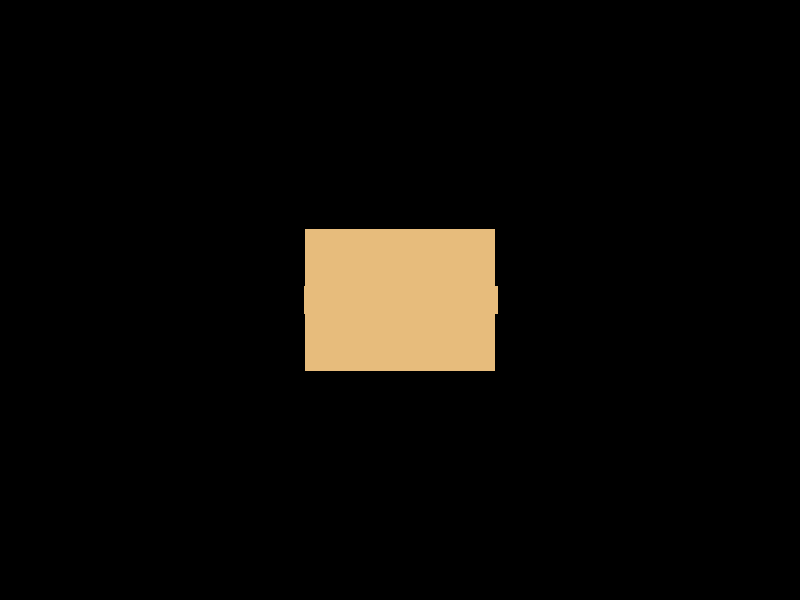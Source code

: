 // Generated by OBJ2POV converter
// Converted from OBJ file

#version 3.7;

// Image settings for square pixels
// Render with: povray +W800 +H800 filename.pov
#declare ImageWidth = 800;
#declare ImageHeight = 800;

// Global settings
global_settings {
    assumed_gamma 1.0
}

// Physically-based material definitions
#declare BronzeMaterial = texture {
    pigment {
        color rgb <0.8, 0.5, 0.2>
    }
    normal {
        bumps 0.2
        scale 0.05
    }
    finish {
        ambient 0.1
        diffuse 0.8
        specular 0.9
        roughness 0.1
        reflection {
            0.8
            fresnel on
        }
        metallic 1.0
        conserve_energy
    }
}

#declare AluminumMaterial = texture {
    pigment {
        color rgb <0.9, 0.9, 0.9>
    }
    normal {
        bumps 0.1
        scale 0.02
    }
    finish {
        ambient 0.1
        diffuse 0.7
        specular 0.95
        roughness 0.05
        reflection {
            0.9
            fresnel on
        }
        metallic 1.0
        conserve_energy
    }
}

#declare PlasticMaterial = texture {
    pigment {
        color rgb <0.2, 0.4, 0.8>
    }
    normal {
        bumps 0.05
        scale 0.1
    }
    finish {
        ambient 0.1
        diffuse 0.9
        specular 0.3
        roughness 0.2
        reflection {
            0.1
            fresnel on
        }
        metallic 0.0
        conserve_energy
    }
}

#declare DefaultMaterial = BronzeMaterial

// Material definitions
#default {
    texture { DefaultMaterial }
}

// Main mesh object
mesh2 {
    vertex_vectors {
        2486,
        <8.256000, 7.000000, 11.668000>,
        <8.240000, 7.500000, 11.612000>,
        <8.240000, 7.000000, 11.612000>,
        <8.224000, 7.000000, 11.560000>,
        <8.392000, 7.000000, 11.722000>,
        <8.377100, 7.500000, 11.776000>,
        <8.376000, 7.000000, 11.780000>,
        <8.208000, 7.000000, 11.509000>,
        <8.192000, 7.500000, 11.460000>,
        <8.192000, 7.000000, 11.460000>,
        <8.177000, 7.000000, 11.416000>,
        <8.500000, 7.000000, 11.374000>,
        <8.492200, 7.500000, 11.397400>,
        <8.487000, 7.000000, 11.413000>,
        <8.444000, 7.000000, 11.554000>,
        <8.458000, 7.000000, 11.503000>,
        <8.453330, 7.500000, 11.520000>,
        <8.318000, 7.500000, 11.900000>,
        <8.318000, 7.000000, 11.900000>,
        <8.330580, 7.500000, 11.950320>,
        <8.360000, 7.000000, 11.840000>,
        <8.376000, 7.500000, 11.780000>,
        <8.360000, 7.500000, 11.840000>,
        <8.332000, 7.500000, 11.956000>,
        <8.332000, 7.000000, 11.956000>,
        <8.346000, 7.000000, 11.899000>,
        <8.346000, 7.500000, 11.899000>,
        <8.256000, 7.500000, 11.668000>,
        <8.224000, 7.500000, 11.560000>,
        <8.211450, 7.500000, 11.520000>,
        <8.410000, 7.500000, 11.664000>,
        <8.410000, 7.000000, 11.664000>,
        <8.428000, 7.000000, 11.608000>,
        <8.428000, 7.500000, 11.608000>,
        <8.392000, 7.500000, 11.722000>,
        <8.444000, 7.500000, 11.554000>,
        <8.208000, 7.500000, 11.509000>,
        <8.164000, 7.000000, 11.376000>,
        <8.164000, 7.500000, 11.376000>,
        <8.177000, 7.500000, 11.416000>,
        <8.152000, 7.500000, 11.340000>,
        <8.152000, 7.000000, 11.340000>,
        <8.125520, 7.500000, 11.264000>,
        <8.500000, 7.500000, 11.374000>,
        <8.512000, 7.000000, 11.340000>,
        <8.512000, 7.500000, 11.340000>,
        <8.538220, 7.500000, 11.264000>,
        <8.472000, 7.500000, 11.456000>,
        <8.472000, 7.000000, 11.456000>,
        <8.487000, 7.500000, 11.413000>,
        <8.458000, 7.500000, 11.503000>,
        <7.768720, 7.500000, 10.240000>,
        <7.752000, 7.000000, 10.192000>,
        <8.548000, 7.500000, 11.235640>,
        <7.592000, 7.500000, 9.744000>,
        <7.156000, 7.500000, 8.516000>,
        <7.156000, 7.000000, 8.516000>,
        <7.592000, 7.000000, 9.744000>,
        <6.640000, 7.500000, 8.516000>,
        <6.640000, 7.000000, 8.516000>,
        <7.752000, 7.500000, 10.192000>,
        <4.488000, 7.500000, 12.540000>,
        <4.488000, 7.000000, 12.540000>,
        <4.452000, 7.500000, 12.538690>,
        <4.770000, 7.500000, 12.523000>,
        <4.770000, 7.000000, 12.523000>,
        <5.030000, 7.500000, 12.472000>,
        <5.030000, 7.000000, 12.472000>,
        <5.268000, 7.500000, 12.388000>,
        <5.268000, 7.000000, 12.388000>,
        <5.459070, 7.500000, 12.288000>,
        <5.521000, 7.000000, 11.520000>,
        <5.607000, 7.000000, 11.352000>,
        <5.607000, 7.500000, 11.352000>,
        <5.476000, 7.500000, 12.279140>,
        <5.482000, 7.000000, 12.276000>,
        <5.166000, 7.500000, 11.899000>,
        <5.016000, 7.000000, 11.984000>,
        <5.166000, 7.000000, 11.899000>,
        <5.300000, 7.000000, 11.794000>,
        <5.476000, 7.500000, 11.585940>,
        <5.420000, 7.000000, 11.668000>,
        <5.676000, 7.000000, 11.164000>,
        <5.727000, 7.000000, 10.959000>,
        <5.727000, 7.500000, 10.959000>,
        <5.758000, 7.000000, 10.737000>,
        <8.868000, 27.500000, 11.519000>,
        <8.868000, 28.000000, 11.519000>,
        <8.871290, 27.500000, 11.462590>,
        <8.848000, 27.500000, 11.798000>,
        <8.848000, 28.000000, 11.798000>,
        <8.858000, 28.000000, 11.658000>,
        <8.858000, 27.500000, 11.658000>,
        <6.536000, 28.000000, 12.394000>,
        <6.738000, 28.000000, 12.284000>,
        <6.730650, 27.500000, 12.288000>,
        <6.314000, 28.000000, 12.476000>,
        <6.500000, 27.500000, 12.407300>,
        <6.536000, 27.500000, 12.394000>,
        <7.400000, 27.500000, 11.338000>,
        <7.316000, 27.500000, 11.577000>,
        <7.316000, 28.000000, 11.577000>,
        <7.206000, 27.500000, 11.791000>,
        <7.500000, 27.500000, 10.798000>,
        <7.512000, 28.000000, 10.498000>,
        <7.512000, 27.500000, 10.498000>,
        <7.462000, 27.500000, 11.078000>,
        <7.400000, 28.000000, 11.338000>,
        <7.206000, 28.000000, 11.791000>,
        <7.072000, 27.500000, 11.982000>,
        <7.072000, 28.000000, 11.982000>,
        <6.916000, 28.000000, 12.147000>,
        <6.916000, 27.500000, 12.147000>,
        <6.738000, 27.500000, 12.284000>,
        <6.908000, 27.500000, 11.170000>,
        <6.908000, 28.000000, 11.170000>,
        <6.880860, 27.500000, 11.264000>,
        <6.854000, 28.000000, 11.357000>,
        <6.784000, 28.000000, 11.524000>,
        <6.854000, 27.500000, 11.357000>,
        <6.784000, 27.500000, 11.524000>,
        <6.696000, 27.500000, 11.670000>,
        <6.696000, 28.000000, 11.670000>,
        <6.591000, 28.000000, 11.796000>,
        <6.591000, 27.500000, 11.796000>,
        <8.396000, 27.500000, 12.482000>,
        <8.396000, 27.500000, 8.514000>,
        <8.396000, 28.000000, 8.514000>,
        <8.396000, 28.000000, 12.482000>,
        <7.500000, 28.000000, 10.798000>,
        <7.462000, 28.000000, 11.078000>,
        <6.968000, 28.000000, 10.262000>,
        <6.968000, 27.500000, 10.262000>,
        <6.946000, 28.000000, 10.040000>,
        <6.976000, 28.000000, 10.502000>,
        <6.976000, 27.500000, 10.502000>,
        <6.968000, 27.500000, 10.742000>,
        <6.968000, 28.000000, 10.742000>,
        <6.946000, 28.000000, 10.964000>,
        <6.946000, 27.500000, 10.964000>,
        <8.900000, 27.500000, 8.514000>,
        <8.900000, 28.000000, 8.514000>,
        <7.500000, 28.000000, 10.202000>,
        <6.854000, 27.500000, 9.645000>,
        <6.784000, 27.500000, 9.477000>,
        <6.854000, 28.000000, 9.645000>,
        <6.908000, 27.500000, 9.834000>,
        <6.946000, 27.500000, 10.040000>,
        <7.072000, 27.500000, 9.018000>,
        <7.072000, 28.000000, 9.018000>,
        <6.916000, 27.500000, 8.853000>,
        <7.206000, 28.000000, 9.209000>,
        <7.206000, 27.500000, 9.209000>,
        <7.209600, 27.500000, 9.216000>,
        <7.316000, 27.500000, 9.423000>,
        <7.316000, 28.000000, 9.423000>,
        <6.465000, 27.500000, 9.095000>,
        <6.465000, 28.000000, 9.095000>,
        <6.500000, 27.500000, 9.125200>,
        <6.600700, 27.500000, 9.216000>,
        <6.589000, 27.500000, 9.202000>,
        <6.589000, 28.000000, 9.202000>,
        <7.400000, 27.500000, 9.662000>,
        <7.400000, 28.000000, 9.662000>,
        <7.462000, 28.000000, 9.924000>,
        <7.462000, 27.500000, 9.924000>,
        <7.500000, 27.500000, 10.202000>,
        <6.696000, 27.500000, 9.330000>,
        <6.696000, 28.000000, 9.330000>,
        <6.784000, 28.000000, 9.477000>,
        <6.908000, 28.000000, 9.834000>,
        <6.738000, 27.500000, 8.714000>,
        <6.738000, 28.000000, 8.714000>,
        <6.536000, 28.000000, 8.602000>,
        <6.536000, 27.500000, 8.602000>,
        <6.916000, 28.000000, 8.853000>,
        <6.314000, 27.500000, 12.476000>,
        <6.068000, 27.500000, 12.526000>,
        <6.068000, 28.000000, 12.526000>,
        <5.800000, 27.500000, 12.542000>,
        <5.800000, 28.000000, 12.542000>,
        <5.517000, 27.500000, 12.526000>,
        <5.517000, 28.000000, 12.526000>,
        <5.261000, 27.500000, 12.476000>,
        <5.261000, 28.000000, 12.476000>,
        <5.032000, 27.500000, 12.394000>,
        <5.032000, 28.000000, 12.394000>,
        <4.826000, 27.500000, 12.284000>,
        <4.826000, 28.000000, 12.284000>,
        <4.833490, 27.500000, 12.288000>,
        <6.500000, 27.500000, 11.873680>,
        <6.468000, 27.500000, 11.901000>,
        <6.468000, 28.000000, 11.901000>,
        <6.328000, 27.500000, 11.986000>,
        <5.800000, 27.500000, 12.094000>,
        <5.996000, 27.500000, 12.082000>,
        <5.800000, 28.000000, 12.094000>,
        <5.602000, 27.500000, 12.082000>,
        <5.602000, 28.000000, 12.082000>,
        <5.476000, 27.500000, 12.056660>,
        <4.646000, 27.500000, 12.147000>,
        <4.492000, 27.500000, 11.982000>,
        <4.492000, 28.000000, 11.982000>,
        <4.452000, 27.500000, 11.925030>,
        <4.604000, 27.500000, 10.502000>,
        <4.612000, 28.000000, 10.262000>,
        <4.612000, 27.500000, 10.262000>,
        <4.614380, 27.500000, 10.240000>,
        <4.730000, 27.500000, 11.357000>,
        <4.730000, 28.000000, 11.357000>,
        <4.703140, 27.500000, 11.264000>,
        <4.636000, 28.000000, 10.964000>,
        <4.636000, 27.500000, 10.964000>,
        <4.676000, 27.500000, 11.170000>,
        <2.404000, 27.500000, 12.449430>,
        <2.753000, 27.500000, 12.358000>,
        <-3.500000, 27.500000, 20.500000>,
        <3.024000, 27.500000, 12.202000>,
        <3.217000, 27.500000, 11.983000>,
        <4.360000, 27.500000, 11.794000>,
        <4.254000, 27.500000, 11.580000>,
        <3.333000, 27.500000, 11.701000>,
        <3.327190, 27.500000, 11.715130>,
        <4.083000, 27.500000, 10.803000>,
        <4.116000, 27.500000, 11.082000>,
        <3.342000, 27.500000, 11.066000>,
        <4.172000, 27.500000, 11.342000>,
        <2.874600, 27.500000, 12.288000>,
        <12.010080, 18.573000, 0.500000>,
        <11.989000, 18.514000, 0.500000>,
        <12.020000, 18.543381, 0.500000>,
        <12.020000, 17.789000, 0.500000>,
        <12.869000, 16.010000, 0.500000>,
        <12.019000, 17.868000, 0.500000>,
        <12.001830, 18.597589, 0.500000>,
        <12.017000, 17.952999, 0.500000>,
        <11.996000, 18.615000, 0.500000>,
        <11.981000, 18.615000, 0.500000>,
        <12.014000, 18.045000, 0.500000>,
        <2.682000, 27.500000, 11.820000>,
        <2.404000, 27.500000, 10.649190>,
        <2.737000, 27.500000, 11.747000>,
        <2.780000, 27.500000, 11.662000>,
        <2.811000, 27.500000, 11.565000>,
        <2.830000, 27.500000, 11.454000>,
        <2.616000, 27.500000, 11.882000>,
        <2.535000, 27.500000, 11.935000>,
        <2.440000, 27.500000, 11.978000>,
        <2.404000, 27.500000, 11.988670>,
        <12.010000, 18.139000, 0.500000>,
        <12.006000, 18.229000, 0.500000>,
        <4.155200, 27.500000, 11.264000>,
        <3.364000, 27.500000, 11.203000>,
        <3.372000, 27.500000, 11.354000>,
        <3.367960, 27.500000, 11.389980>,
        <4.081750, 27.500000, 10.240000>,
        <4.072000, 27.500000, 10.506000>,
        <3.934650, 27.500000, 10.240000>,
        <5.482000, 7.500000, 12.276000>,
        <3.209210, 27.500000, 10.752000>,
        <3.254000, 27.500000, 10.830000>,
        <5.672000, 7.500000, 12.137000>,
        <5.672000, 7.000000, 12.137000>,
        <3.304000, 27.500000, 10.942000>,
        <5.836000, 7.000000, 11.972000>,
        <5.836000, 7.500000, 11.972000>,
        <5.976000, 7.000000, 11.780000>,
        <5.976000, 7.500000, 11.780000>,
        <6.092000, 7.500000, 11.565000>,
        <6.092000, 7.000000, 11.565000>,
        <6.184000, 7.000000, 11.328000>,
        <6.184000, 7.500000, 11.328000>,
        <6.248000, 7.000000, 11.069000>,
        <6.248000, 7.500000, 11.069000>,
        <2.602610, 27.500000, 10.752000>,
        <2.628000, 27.500000, 10.770000>,
        <2.693000, 27.500000, 10.839000>,
        <2.745000, 27.500000, 10.918000>,
        <2.784000, 27.500000, 11.006000>,
        <2.813000, 27.500000, 11.104000>,
        <2.456000, 27.500000, 10.667000>,
        <2.830000, 27.500000, 11.212000>,
        <2.836000, 27.500000, 11.330000>,
        <5.521000, 7.500000, 11.520000>,
        <2.588000, 27.500000, 10.290000>,
        <2.618410, 27.500000, 10.240000>,
        <2.686000, 27.500000, 10.330000>,
        <2.782000, 27.500000, 10.377000>,
        <2.876000, 27.500000, 10.430000>,
        <2.966000, 27.500000, 10.490000>,
        <3.050000, 27.500000, 10.560000>,
        <3.196000, 27.500000, 10.729000>,
        <4.488000, 7.500000, 12.092000>,
        <4.452000, 7.500000, 12.090450>,
        <4.488000, 7.000000, 12.092000>,
        <3.128000, 27.500000, 10.638000>,
        <4.676000, 7.500000, 12.080000>,
        <4.676000, 7.000000, 12.080000>,
        <4.852000, 7.000000, 12.044000>,
        <4.852000, 7.500000, 12.044000>,
        <5.016000, 7.500000, 11.984000>,
        <2.549000, 27.500000, 10.714000>,
        <5.300000, 7.500000, 11.794000>,
        <3.072000, 27.500000, 8.514000>,
        <-3.500000, 27.500000, 0.500000>,
        <3.668000, 27.500000, 8.514000>,
        <5.420000, 7.500000, 11.668000>,
        <4.172000, 27.500000, 9.666000>,
        <4.083000, 27.500000, 10.206000>,
        <4.116000, 27.500000, 9.926000>,
        <4.253000, 27.500000, 9.425000>,
        <6.287000, 7.000000, 10.795000>,
        <6.287000, 7.500000, 10.795000>,
        <4.359000, 27.500000, 9.209000>,
        <4.488000, 27.500000, 9.018000>,
        <4.452000, 27.500000, 9.071300>,
        <6.300000, 7.000000, 10.504000>,
        <6.300000, 7.500000, 10.504000>,
        <2.398000, 27.500000, 12.451000>,
        <1.960000, 27.500000, 12.482000>,
        <5.676000, 7.500000, 11.164000>,
        <5.758000, 7.500000, 10.737000>,
        <0.996000, 27.500000, 8.514000>,
        <0.996000, 27.500000, 12.482000>,
        <0.220000, 27.500000, 10.638000>,
        <5.768000, 7.000000, 10.500000>,
        <5.768000, 7.500000, 10.500000>,
        <5.759000, 7.000000, 10.254000>,
        <5.759000, 7.500000, 10.254000>,
        <5.757330, 7.500000, 10.240000>,
        <1.940000, 27.500000, 10.582000>,
        <2.092000, 27.500000, 10.587000>,
        <2.076000, 27.500000, 12.046000>,
        <1.928000, 27.500000, 12.050000>,
        <1.500000, 27.500000, 10.582000>,
        <1.500000, 27.500000, 12.050000>,
        <2.211000, 27.500000, 12.032000>,
        <2.228000, 27.500000, 10.603000>,
        <2.348000, 27.500000, 10.630000>,
        <2.332000, 27.500000, 12.010000>,
        <1.500000, 27.500000, 8.514000>,
        <6.256000, 7.000000, 9.928000>,
        <6.200000, 7.500000, 9.668000>,
        <6.200000, 7.000000, 9.668000>,
        <2.120000, 27.500000, 10.154000>,
        <1.500000, 27.500000, 10.154000>,
        <6.119000, 7.000000, 9.427000>,
        <-1.228000, 27.500000, 10.190000>,
        <-1.228000, 27.500000, 8.514000>,
        <0.220000, 27.500000, 10.190000>,
        <0.324000, 27.500000, 12.034000>,
        <0.324000, 27.500000, 12.482000>,
        <-1.228000, 27.500000, 10.638000>,
        <-1.228000, 27.500000, 12.034000>,
        <5.732000, 7.000000, 10.027000>,
        <-1.732000, 27.500000, 8.514000>,
        <12.928000, 7.500000, 8.516000>,
        <12.928000, 7.000000, 8.516000>,
        <12.928000, 7.000000, 12.484000>,
        <12.928000, 7.500000, 12.484000>,
        <5.688000, 7.000000, 9.820000>,
        <5.626000, 7.000000, 9.631000>,
        <5.626000, 7.500000, 9.631000>,
        <5.546000, 7.000000, 9.463000>,
        <11.816000, 7.000000, 12.052000>,
        <11.541000, 7.000000, 12.036000>,
        <11.625000, 7.000000, 12.478000>,
        <11.848000, 7.000000, 12.484000>,
        <12.424000, 7.000000, 12.052000>,
        <11.421000, 7.000000, 12.459000>,
        <12.424000, 7.000000, 10.372000>,
        <5.548000, 7.000000, 8.716000>,
        <5.476000, 7.500000, 8.676470>,
        <5.344000, 7.000000, 8.604000>,
        <5.344000, 7.500000, 8.604000>,
        <5.114000, 7.000000, 8.524000>,
        <4.857000, 7.000000, 8.476000>,
        <4.572000, 7.500000, 8.460000>,
        <4.572000, 7.000000, 8.460000>,
        <10.962000, 7.000000, 11.248000>,
        <10.984000, 7.000000, 11.164000>,
        <10.532000, 7.000000, 11.069000>,
        <4.468000, 7.000000, 8.461000>,
        <10.944000, 7.000000, 11.444000>,
        <10.446000, 7.000000, 11.653000>,
        <10.967000, 7.000000, 11.640000>,
        <10.528000, 7.000000, 11.948000>,
        <11.036000, 7.000000, 11.794000>,
        <10.597000, 7.000000, 12.068000>,
        <10.686000, 7.000000, 12.172000>,
        <11.152000, 7.000000, 11.908000>,
        <10.796000, 7.000000, 12.260000>,
        <10.923000, 7.000000, 12.330000>,
        <11.070000, 7.000000, 12.386000>,
        <11.320000, 7.000000, 11.988000>,
        <11.236000, 7.000000, 12.428000>,
        <5.048000, 7.000000, 9.008000>,
        <4.879000, 7.000000, 8.950000>,
        <4.879000, 7.500000, 8.950000>,
        <12.424000, 7.000000, 10.804000>,
        <4.692000, 7.000000, 8.916000>,
        <11.736000, 7.000000, 10.372000>,
        <11.760000, 7.000000, 10.804000>,
        <11.580000, 7.000000, 10.366000>,
        <11.614000, 7.000000, 10.808000>,
        <6.289000, 7.500000, 10.207000>,
        <6.289000, 7.000000, 10.207000>,
        <6.256000, 7.500000, 9.928000>,
        <11.486000, 7.000000, 10.822000>,
        <6.119000, 7.500000, 9.427000>,
        <6.013000, 7.500000, 9.211000>,
        <6.013000, 7.000000, 9.211000>,
        <11.376000, 7.000000, 10.844000>,
        <11.216000, 7.000000, 10.620000>,
        <5.884000, 7.000000, 9.020000>,
        <5.884000, 7.500000, 9.020000>,
        <5.728000, 7.500000, 8.855000>,
        <5.728000, 7.000000, 8.855000>,
        <5.548000, 7.500000, 8.716000>,
        <11.019000, 7.000000, 11.088000>,
        <11.066000, 7.000000, 11.022000>,
        <10.795000, 7.000000, 10.772000>,
        <11.124000, 7.000000, 10.964000>,
        <10.888000, 7.000000, 10.720000>,
        <10.712000, 7.000000, 10.834000>,
        <5.732000, 7.500000, 10.027000>,
        <5.688000, 7.500000, 9.820000>,
        <10.581000, 7.000000, 10.983000>,
        <10.640000, 7.000000, 10.904000>,
        <11.195000, 7.000000, 10.915000>,
        <10.988000, 7.000000, 10.675000>,
        <5.546000, 7.500000, 9.463000>,
        <11.098000, 7.000000, 10.642000>,
        <5.476000, 7.500000, 9.358000>,
        <11.279000, 7.000000, 10.875000>,
        <5.114000, 7.500000, 8.524000>,
        <4.857000, 7.500000, 8.476000>,
        <4.468000, 7.500000, 8.461000>,
        <4.452000, 7.500000, 8.461660>,
        <5.448000, 7.500000, 9.316000>,
        <5.448000, 7.000000, 9.316000>,
        <5.332000, 7.000000, 9.193000>,
        <5.332000, 7.500000, 9.193000>,
        <10.868000, 7.000000, 10.500000>,
        <10.980000, 7.000000, 10.537000>,
        <11.126000, 7.000000, 10.236000>,
        <11.052000, 7.000000, 10.180000>,
        <5.199000, 7.000000, 9.090000>,
        <5.199000, 7.500000, 9.090000>,
        <5.048000, 7.500000, 9.008000>,
        <11.441000, 7.000000, 10.349000>,
        <11.320000, 7.000000, 10.320000>,
        <11.216000, 7.000000, 10.592000>,
        <11.216000, 7.000000, 10.283000>,
        <11.096000, 7.000000, 10.568000>,
        <4.692000, 7.500000, 8.916000>,
        <12.424000, 7.000000, 8.944000>,
        <8.043000, 19.353001, 20.500000>,
        <8.043000, 19.353001, 21.000000>,
        <7.858410, 19.548000, 20.500000>,
        <11.616000, 7.000000, 8.516000>,
        <11.704000, 7.000000, 8.944000>,
        <8.210000, 19.114000, 20.500000>,
        <8.210000, 19.114000, 21.000000>,
        <8.347000, 18.846001, 20.500000>,
        <8.347000, 18.846001, 21.000000>,
        <8.452000, 18.548000, 20.500000>,
        <8.452000, 18.548000, 21.000000>,
        <8.457710, 18.524000, 20.500000>,
        <10.986000, 7.000000, 9.220000>,
        <11.044000, 7.000000, 9.152000>,
        <10.668000, 7.000000, 8.820000>,
        <10.567000, 7.000000, 8.926000>,
        <6.911000, 19.438000, 20.500000>,
        <6.690000, 19.483000, 20.500000>,
        <6.690000, 19.483000, 21.000000>,
        <6.911000, 19.438000, 21.000000>,
        <10.483000, 7.000000, 9.046000>,
        <7.107000, 19.363001, 20.500000>,
        <7.107000, 19.363001, 21.000000>,
        <10.416000, 7.000000, 9.180000>,
        <10.939000, 7.000000, 9.298000>,
        <7.284000, 19.256001, 20.500000>,
        <7.284000, 19.256001, 21.000000>,
        <7.439000, 19.122999, 20.500000>,
        <7.439000, 19.122999, 21.000000>,
        <10.865000, 7.000000, 9.578000>,
        <10.880000, 7.000000, 9.478000>,
        <10.334000, 7.000000, 9.489000>,
        <10.324000, 7.000000, 9.664000>,
        <10.332000, 7.000000, 9.811000>,
        <10.860000, 7.000000, 9.684000>,
        <10.880000, 7.000000, 9.876000>,
        <10.865000, 7.000000, 9.783000>,
        <10.356000, 7.000000, 9.943000>,
        <7.572000, 18.962999, 20.500000>,
        <7.572000, 18.962999, 21.000000>,
        <7.682000, 18.778999, 20.500000>,
        <7.682000, 18.778999, 21.000000>,
        <10.396000, 7.000000, 10.060000>,
        <10.448000, 7.000000, 10.163000>,
        <10.904000, 7.000000, 9.964000>,
        <7.770000, 18.569000, 20.500000>,
        <7.770000, 18.569000, 21.000000>,
        <10.588000, 7.000000, 10.332000>,
        <10.672000, 7.000000, 10.397000>,
        <10.940000, 7.000000, 10.043000>,
        <6.779000, 20.033001, 20.500000>,
        <6.779000, 20.033001, 21.000000>,
        <6.500000, 20.049561, 20.500000>,
        <7.089000, 19.973000, 20.500000>,
        <7.089000, 19.973000, 21.000000>,
        <10.766000, 7.000000, 10.453000>,
        <10.989000, 7.000000, 10.115000>,
        <7.373000, 19.872999, 20.500000>,
        <7.373000, 19.872999, 21.000000>,
        <11.555000, 7.000000, 8.950000>,
        <7.625000, 19.733000, 20.500000>,
        <7.625000, 19.733000, 21.000000>,
        <7.848000, 19.559000, 20.500000>,
        <7.848000, 19.559000, 21.000000>,
        <11.421000, 7.000000, 8.524000>,
        <6.453000, 14.948000, 20.500000>,
        <6.453000, 14.948000, 21.000000>,
        <6.788000, 14.968000, 21.000000>,
        <11.241000, 7.000000, 8.550000>,
        <11.421000, 7.000000, 8.969000>,
        <6.099000, 14.968000, 20.500000>,
        <6.099000, 14.968000, 21.000000>,
        <11.304000, 7.000000, 9.000000>,
        <5.779000, 15.030000, 20.500000>,
        <5.779000, 15.030000, 21.000000>,
        <5.492000, 15.133000, 20.500000>,
        <5.492000, 15.133000, 21.000000>,
        <11.076000, 7.000000, 8.592000>,
        <5.235000, 15.270000, 20.500000>,
        <5.235000, 15.270000, 21.000000>,
        <5.010000, 15.441000, 20.500000>,
        <5.010000, 15.441000, 21.000000>,
        <4.817000, 15.647000, 21.000000>,
        <4.817000, 15.647000, 20.500000>,
        <4.653000, 15.883000, 20.500000>,
        <4.653000, 15.883000, 21.000000>,
        <10.365000, 7.000000, 9.328000>,
        <10.904000, 7.000000, 9.384000>,
        <10.788000, 7.000000, 8.729000>,
        <11.117000, 7.000000, 9.091000>,
        <11.204000, 7.000000, 9.040000>,
        <10.924000, 7.000000, 8.653000>,
        <4.520000, 16.150000, 20.500000>,
        <4.520000, 16.150000, 21.000000>,
        <12.002000, 18.315001, 0.500000>,
        <11.996000, 18.415001, 0.500000>,
        <8.560000, 7.000000, 12.500000>,
        <10.970000, 17.723000, 0.500000>,
        <11.642000, 18.987000, 0.500000>,
        <10.942000, 17.933001, 0.500000>,
        <10.895000, 18.129000, 0.500000>,
        <10.596000, 18.667721, 0.500000>,
        <10.649000, 18.612000, 0.500000>,
        <10.532000, 18.735001, 0.500000>,
        <10.492000, 7.000000, 11.164000>,
        <10.948000, 7.000000, 11.342000>,
        <10.461000, 7.000000, 11.263000>,
        <10.442000, 7.000000, 11.367000>,
        <10.436000, 7.000000, 11.476000>,
        <10.477000, 7.000000, 11.810000>,
        <10.832000, 18.308001, 0.500000>,
        <10.750000, 18.469000, 0.500000>,
        <10.512000, 7.000000, 10.254000>,
        <8.908000, 7.000000, 10.192000>,
        <9.068000, 7.000000, 9.744000>,
        <10.016000, 7.000000, 8.516000>,
        <9.508000, 7.000000, 8.516000>,
        <8.304000, 7.000000, 11.842000>,
        <8.100000, 7.000000, 12.500000>,
        <4.296000, 7.000000, 12.533000>,
        <4.331000, 7.000000, 8.909000>,
        <4.488000, 7.000000, 8.904000>,
        <4.371000, 7.000000, 8.465000>,
        <4.173000, 7.000000, 12.065000>,
        <4.032000, 7.000000, 12.032000>,
        <3.932000, 7.000000, 12.480000>,
        <4.111000, 7.000000, 12.513000>,
        <4.325000, 7.000000, 12.085000>,
        <3.448000, 7.000000, 12.304000>,
        <3.598000, 7.000000, 12.375000>,
        <3.778000, 7.000000, 11.936000>,
        <3.660000, 7.000000, 11.880000>,
        <3.759000, 7.000000, 12.434000>,
        <3.902000, 7.000000, 11.987000>,
        <4.280000, 7.000000, 8.472000>,
        <3.960000, 7.000000, 8.512000>,
        <4.032000, 7.000000, 8.948000>,
        <4.036000, 7.000000, 8.500000>,
        <4.179000, 7.000000, 8.924000>,
        <4.115000, 7.000000, 8.488000>,
        <4.196000, 7.000000, 8.479000>,
        <3.885000, 7.000000, 8.528000>,
        <3.742000, 7.000000, 8.568000>,
        <3.672000, 7.000000, 8.592000>,
        <3.886000, 7.000000, 8.981000>,
        <3.600000, 7.000000, 8.620000>,
        <3.742000, 7.000000, 9.017000>,
        <3.600000, 7.000000, 9.056000>,
        <3.812000, 7.000000, 8.548000>,
        <2.244000, 7.000000, 8.516000>,
        <2.244000, 7.000000, 10.100000>,
        <2.748000, 7.000000, 8.516000>,
        <0.072000, 7.000000, 8.516000>,
        <1.536000, 7.000000, 10.752000>,
        <0.644000, 7.000000, 8.516000>,
        <2.244000, 7.000000, 10.500000>,
        <2.748000, 7.000000, 12.484000>,
        <2.244000, 7.000000, 12.484000>,
        <1.868000, 7.000000, 10.408000>,
        <1.916000, 7.000000, 10.952000>,
        <0.692000, 7.000000, 12.484000>,
        <0.124000, 7.000000, 12.484000>,
        <10.923000, 7.500000, 12.330000>,
        <10.846800, 7.500000, 12.288000>,
        <11.070000, 7.500000, 12.386000>,
        <11.236000, 7.500000, 12.428000>,
        <11.421000, 7.500000, 12.459000>,
        <11.625000, 7.500000, 12.478000>,
        <11.848000, 7.500000, 12.484000>,
        <10.959620, 7.500000, 11.264000>,
        <10.948000, 7.500000, 11.342000>,
        <10.944000, 7.500000, 11.444000>,
        <10.967000, 7.500000, 11.640000>,
        <11.036000, 7.500000, 11.794000>,
        <11.152000, 7.500000, 11.908000>,
        <11.541000, 7.500000, 12.036000>,
        <12.424000, 7.500000, 12.052000>,
        <12.424000, 7.500000, 10.804000>,
        <12.424000, 7.500000, 10.372000>,
        <11.736000, 7.500000, 10.372000>,
        <12.424000, 7.500000, 8.944000>,
        <11.620000, 7.500000, 10.367540>,
        <10.795000, 7.500000, 10.772000>,
        <10.712000, 7.500000, 10.834000>,
        <10.640000, 7.500000, 10.904000>,
        <10.581000, 7.500000, 10.983000>,
        <10.596000, 7.500000, 10.962920>,
        <11.614000, 7.500000, 10.808000>,
        <11.620000, 7.500000, 10.807840>,
        <11.486000, 7.500000, 10.822000>,
        <11.376000, 7.500000, 10.844000>,
        <11.279000, 7.500000, 10.875000>,
        <11.195000, 7.500000, 10.915000>,
        <11.124000, 7.500000, 10.964000>,
        <11.066000, 7.500000, 11.022000>,
        <11.019000, 7.500000, 11.088000>,
        <10.984000, 7.500000, 11.164000>,
        <10.988000, 7.500000, 10.675000>,
        <10.830770, 7.500000, 10.752000>,
        <10.978960, 17.500000, 0.500000>,
        <10.077000, 16.016001, 0.500000>,
        <16.500000, 7.500000, 0.500000>,
        <10.247000, 16.076000, 0.500000>,
        <10.398000, 16.160000, 0.500000>,
        <11.642000, 16.010000, 0.500000>,
        <16.500000, 25.086000, 8.516000>,
        <17.000000, 25.086000, 12.484000>,
        <16.500000, 25.086000, 12.484000>,
        <17.000000, 25.086000, 8.516000>,
        <17.000000, 11.046000, 8.516000>,
        <17.000000, 11.046000, 12.036000>,
        <17.000000, 11.550000, 12.036000>,
        <17.000000, 11.550000, 8.516000>,
        <10.088000, 16.382000, 0.500000>,
        <10.194000, 16.445999, 0.500000>,
        <9.970000, 16.337000, 0.500000>,
        <9.837000, 16.309999, 0.500000>,
        <9.689000, 16.301001, 0.500000>,
        <9.572000, 16.308161, 0.500000>,
        <8.852000, 17.000000, 0.500000>,
        <8.893000, 16.858000, 0.500000>,
        <10.526000, 17.000000, 0.500000>,
        <10.554000, 17.155001, 0.500000>,
        <8.822000, 17.155001, 0.500000>,
        <10.571000, 17.322001, 0.500000>,
        <8.804000, 17.322001, 0.500000>,
        <10.576970, 17.500000, 0.500000>,
        <8.651720, 16.476000, 0.500000>,
        <7.250000, 16.010000, 0.500000>,
        <8.711000, 16.388000, 0.500000>,
        <8.828000, 16.264000, 0.500000>,
        <8.963000, 16.160000, 0.500000>,
        <9.116000, 16.076000, 0.500000>,
        <-3.500000, 7.500000, 0.500000>,
        <9.409000, 16.337000, 0.500000>,
        <9.290000, 16.382000, 0.500000>,
        <9.185000, 16.445999, 0.500000>,
        <9.542000, 16.309999, 0.500000>,
        <9.150500, 16.476000, 0.500000>,
        <8.614000, 16.532000, 0.500000>,
        <8.535000, 16.694000, 0.500000>,
        <8.947000, 16.732000, 0.500000>,
        <10.287000, 16.525999, 0.500000>,
        <10.367000, 16.622000, 0.500000>,
        <10.433000, 16.732000, 0.500000>,
        <9.014000, 16.622000, 0.500000>,
        <9.093000, 16.525999, 0.500000>,
        <10.486000, 16.858000, 0.500000>,
        <10.367000, 18.378000, 0.500000>,
        <8.852000, 18.003000, 0.500000>,
        <10.433000, 18.268000, 0.500000>,
        <10.486000, 18.143000, 0.500000>,
        <10.526000, 18.003000, 0.500000>,
        <10.554000, 17.848000, 0.500000>,
        <8.822000, 17.848000, 0.500000>,
        <10.571000, 17.681000, 0.500000>,
        <8.804000, 17.681000, 0.500000>,
        <8.798000, 17.500999, 0.500000>,
        <10.288000, 18.472000, 0.500000>,
        <10.227440, 18.524000, 0.500000>,
        <10.577000, 17.500999, 0.500000>,
        <10.247000, 18.921000, 0.500000>,
        <10.398000, 18.837999, 0.500000>,
        <16.500000, 27.500000, 0.500000>,
        <10.518060, 18.745720, 0.500000>,
        <10.091000, 18.615000, 0.500000>,
        <9.974000, 18.660000, 0.500000>,
        <10.196000, 18.551001, 0.500000>,
        <9.842000, 18.687000, 0.500000>,
        <9.695000, 18.695999, 0.500000>,
        <9.546000, 18.687000, 0.500000>,
        <9.155220, 18.524000, 0.500000>,
        <9.094000, 18.472000, 0.500000>,
        <9.014000, 18.378000, 0.500000>,
        <8.947000, 18.268000, 0.500000>,
        <8.893000, 18.143000, 0.500000>,
        <8.798030, 17.500000, 0.500000>,
        <9.291000, 18.982000, 0.500000>,
        <9.119000, 18.921000, 0.500000>,
        <8.965000, 18.837999, 0.500000>,
        <8.099000, 18.987000, 0.500000>,
        <8.830000, 18.735001, 0.500000>,
        <8.714000, 18.612000, 0.500000>,
        <8.652650, 18.524000, 0.500000>,
        <9.187000, 18.551001, 0.500000>,
        <9.293000, 18.615000, 0.500000>,
        <9.412000, 18.660000, 0.500000>,
        <6.872000, 16.010000, 0.500000>,
        <8.399180, 17.500000, 0.500000>,
        <8.399000, 17.504999, 0.500000>,
        <7.250000, 18.650999, 0.500000>,
        <8.407000, 17.280001, 0.500000>,
        <8.432000, 17.070000, 0.500000>,
        <8.474000, 16.875000, 0.500000>,
        <8.535000, 18.309999, 0.500000>,
        <8.615000, 18.469999, 0.500000>,
        <8.099000, 18.650999, 0.500000>,
        <8.474000, 18.132000, 0.500000>,
        <8.432000, 17.937000, 0.500000>,
        <8.407000, 17.728001, 0.500000>,
        <4.709000, 16.010000, 0.500000>,
        <5.087000, 16.010000, 0.500000>,
        <5.936000, 18.650999, 0.500000>,
        <6.023000, 18.650999, 0.500000>,
        <5.087000, 18.650999, 0.500000>,
        <6.872000, 18.650999, 0.500000>,
        <6.023000, 18.987000, 0.500000>,
        <5.936000, 18.987000, 0.500000>,
        <3.428000, 16.734619, 0.500000>,
        <3.476000, 16.871000, 0.500000>,
        <3.413000, 16.691999, 0.500000>,
        <4.709000, 18.650999, 0.500000>,
        <3.560000, 17.499001, 0.500000>,
        <3.523000, 17.068001, 0.500000>,
        <3.551000, 17.277000, 0.500000>,
        <3.559960, 17.500000, 0.500000>,
        <2.270000, 15.968000, 0.500000>,
        <2.472000, 15.980000, 0.500000>,
        <2.658000, 16.016001, 0.500000>,
        <2.828000, 16.076000, 0.500000>,
        <2.979000, 16.160000, 0.500000>,
        <3.113000, 16.264000, 0.500000>,
        <3.230000, 16.388000, 0.500000>,
        <2.669000, 16.382000, 0.500000>,
        <2.775000, 16.445999, 0.500000>,
        <2.551000, 16.337000, 0.500000>,
        <2.868000, 16.525999, 0.500000>,
        <2.948000, 16.622000, 0.500000>,
        <3.331000, 16.531000, 0.500000>,
        <1.990000, 16.337000, 0.500000>,
        <2.123000, 16.309999, 0.500000>,
        <3.067000, 16.858000, 0.500000>,
        <1.871000, 16.382000, 0.500000>,
        <1.766000, 16.445999, 0.500000>,
        <3.107000, 17.000000, 0.500000>,
        <1.731500, 16.476000, 0.500000>,
        <3.135000, 17.155001, 0.500000>,
        <1.433000, 17.000000, 0.500000>,
        <3.152000, 17.322001, 0.500000>,
        <1.403000, 17.155001, 0.500000>,
        <3.157970, 17.500000, 0.500000>,
        <1.385000, 17.322001, 0.500000>,
        <3.860000, 18.987000, 0.500000>,
        <3.230000, 18.612000, 0.500000>,
        <3.860000, 18.650999, 0.500000>,
        <3.523000, 17.933001, 0.500000>,
        <3.551000, 17.723000, 0.500000>,
        <3.476000, 18.129000, 0.500000>,
        <3.428000, 18.265381, 0.500000>,
        <3.413000, 18.308001, 0.500000>,
        <3.331000, 18.469000, 0.500000>,
        <3.014000, 18.268000, 0.500000>,
        <1.528000, 18.268000, 0.500000>,
        <3.067000, 18.143000, 0.500000>,
        <1.474000, 18.143000, 0.500000>,
        <3.107000, 18.003000, 0.500000>,
        <1.433000, 18.003000, 0.500000>,
        <3.135000, 17.848000, 0.500000>,
        <1.403000, 17.848000, 0.500000>,
        <3.152000, 17.681000, 0.500000>,
        <3.158000, 17.500999, 0.500000>,
        <1.385000, 17.681000, 0.500000>,
        <2.948000, 18.378000, 0.500000>,
        <2.869000, 18.472000, 0.500000>,
        <2.979000, 18.837999, 0.500000>,
        <3.113000, 18.735001, 0.500000>,
        <3.204150, 18.639170, 0.500000>,
        <2.828000, 18.921000, 0.500000>,
        <2.661000, 18.982000, 0.500000>,
        <2.672000, 18.615000, 0.500000>,
        <2.555000, 18.660000, 0.500000>,
        <2.777000, 18.551001, 0.500000>,
        <2.423000, 18.687000, 0.500000>,
        <2.808440, 18.524000, 0.500000>,
        <2.404000, 18.688160, 0.500000>,
        <2.276000, 18.695999, 0.500000>,
        <1.544000, 16.160000, 0.500000>,
        <1.427480, 16.249769, 0.500000>,
        <1.409000, 16.264000, 0.500000>,
        <1.697000, 16.076000, 0.500000>,
        <1.869000, 16.016001, 0.500000>,
        <2.060000, 15.980000, 0.500000>,
        <2.270000, 16.301001, 0.500000>,
        <2.404000, 16.309151, 0.500000>,
        <2.418000, 16.309999, 0.500000>,
        <3.014000, 16.732000, 0.500000>,
        <1.379030, 17.500000, 0.500000>,
        <1.380000, 17.471170, 0.500000>,
        <1.474000, 16.858000, 0.500000>,
        <1.528000, 16.732000, 0.500000>,
        <1.595000, 16.622000, 0.500000>,
        <1.674000, 16.525999, 0.500000>,
        <1.380000, 16.294741, 0.500000>,
        <1.195000, 16.532000, 0.500000>,
        <0.409000, 16.476000, 0.500000>,
        <1.292000, 16.388000, 0.500000>,
        <0.312000, 16.318001, 0.500000>,
        <0.236000, 16.238001, 0.500000>,
        <-0.070000, 16.066999, 0.500000>,
        <0.044000, 16.113001, 0.500000>,
        <-0.194000, 16.035999, 0.500000>,
        <0.375000, 16.408001, 0.500000>,
        <0.425000, 16.507999, 0.500000>,
        <0.463000, 16.618999, 0.500000>,
        <0.980180, 17.500000, 0.500000>,
        <0.440000, 17.167999, 0.500000>,
        <0.988000, 17.280001, 0.500000>,
        <0.470000, 17.080999, 0.500000>,
        <1.013000, 17.070000, 0.500000>,
        <0.488000, 16.982000, 0.500000>,
        <1.055000, 16.875000, 0.500000>,
        <0.486000, 16.740000, 0.500000>,
        <1.116000, 16.694000, 0.500000>,
        <0.401000, 17.246000, 0.500000>,
        <0.356000, 17.309750, 0.500000>,
        <1.736220, 18.524000, 0.500000>,
        <1.675000, 18.472000, 0.500000>,
        <1.595000, 18.378000, 0.500000>,
        <1.380000, 17.531000, 0.500000>,
        <1.379000, 17.500999, 0.500000>,
        <2.276000, 19.032000, 0.500000>,
        <2.330120, 19.028500, 0.500000>,
        <2.064000, 19.018999, 0.500000>,
        <1.700000, 18.921000, 0.500000>,
        <1.546000, 18.837999, 0.500000>,
        <1.874000, 18.615000, 0.500000>,
        <1.993000, 18.660000, 0.500000>,
        <2.127000, 18.687000, 0.500000>,
        <1.768000, 18.551001, 0.500000>,
        <10.649000, 16.388000, 0.500000>,
        <10.649000, 16.388000, 0.000000>,
        <10.596000, 16.331829, 0.500000>,
        <10.750000, 16.531000, 0.500000>,
        <10.750000, 16.531000, 0.000000>,
        <10.832000, 16.691999, 0.500000>,
        <10.832000, 16.691999, 0.000000>,
        <10.895000, 16.871000, 0.500000>,
        <10.895000, 16.871000, 0.000000>,
        <10.942000, 17.068001, 0.500000>,
        <10.942000, 17.068001, 0.000000>,
        <10.970000, 17.277000, 0.500000>,
        <10.970000, 17.277000, 0.000000>,
        <10.979000, 17.499001, 0.500000>,
        <10.979000, 17.499001, 0.000000>,
        <10.970000, 17.723000, 0.000000>,
        <13.040000, 16.559000, 0.000000>,
        <13.040000, 16.559000, 0.500000>,
        <12.230000, 18.987000, 0.000000>,
        <12.230000, 18.987000, 0.500000>,
        <11.642000, 18.987000, 0.000000>,
        <11.642000, 16.010000, 0.000000>,
        <12.020000, 17.789000, 0.000000>,
        <12.020000, 16.010000, 0.000000>,
        <12.020000, 16.010000, 0.500000>,
        <12.869000, 16.010000, 0.000000>,
        <11.996000, 18.615000, 0.000000>,
        <12.019000, 17.868000, 0.000000>,
        <12.017000, 17.952999, 0.000000>,
        <12.014000, 18.045000, 0.000000>,
        <12.010000, 18.139000, 0.000000>,
        <12.006000, 18.229000, 0.000000>,
        <11.981000, 18.615000, 0.000000>,
        <12.002000, 18.315001, 0.000000>,
        <11.996000, 18.415001, 0.000000>,
        <11.989000, 18.514000, 0.000000>,
        <10.942000, 17.933001, 0.000000>,
        <10.895000, 18.129000, 0.000000>,
        <10.832000, 18.308001, 0.000000>,
        <10.750000, 18.469000, 0.000000>,
        <10.649000, 18.612000, 0.000000>,
        <9.689000, 15.968000, 0.000000>,
        <9.479000, 15.980000, 0.000000>,
        <9.641480, 15.970720, 0.500000>,
        <9.689000, 15.968000, 0.500000>,
        <9.891000, 15.980000, 0.500000>,
        <9.891000, 15.980000, 0.000000>,
        <10.077000, 16.016001, 0.000000>,
        <10.247000, 16.076000, 0.000000>,
        <10.398000, 16.160000, 0.000000>,
        <10.532000, 16.264000, 0.500000>,
        <10.532000, 16.264000, 0.000000>,
        <9.689000, 16.301001, 0.000000>,
        <9.837000, 16.309999, 0.000000>,
        <9.970000, 16.337000, 0.000000>,
        <10.088000, 16.382000, 0.000000>,
        <10.194000, 16.445999, 0.000000>,
        <10.287000, 16.525999, 0.000000>,
        <10.367000, 16.622000, 0.000000>,
        <10.433000, 16.732000, 0.000000>,
        <10.486000, 16.858000, 0.000000>,
        <10.526000, 17.000000, 0.000000>,
        <10.554000, 17.155001, 0.000000>,
        <10.571000, 17.322001, 0.000000>,
        <8.711000, 16.388000, 0.000000>,
        <8.828000, 16.264000, 0.000000>,
        <8.963000, 16.160000, 0.000000>,
        <9.116000, 16.076000, 0.000000>,
        <9.288000, 16.016001, 0.500000>,
        <9.288000, 16.016001, 0.000000>,
        <9.479000, 15.980000, 0.500000>,
        <9.185000, 16.445999, 0.000000>,
        <9.290000, 16.382000, 0.000000>,
        <9.409000, 16.337000, 0.000000>,
        <9.542000, 16.309999, 0.000000>,
        <8.614000, 16.532000, 0.000000>,
        <8.798000, 17.500999, 0.000000>,
        <8.804000, 17.322001, 0.000000>,
        <8.822000, 17.155001, 0.000000>,
        <8.852000, 17.000000, 0.000000>,
        <8.893000, 16.858000, 0.000000>,
        <8.947000, 16.732000, 0.000000>,
        <9.014000, 16.622000, 0.000000>,
        <9.093000, 16.525999, 0.000000>,
        <10.577000, 17.500999, 0.000000>,
        <10.571000, 17.681000, 0.000000>,
        <10.554000, 17.848000, 0.000000>,
        <10.526000, 18.003000, 0.000000>,
        <10.486000, 18.143000, 0.000000>,
        <10.433000, 18.268000, 0.000000>,
        <10.367000, 18.378000, 0.000000>,
        <10.288000, 18.472000, 0.000000>,
        <10.196000, 18.551001, 0.000000>,
        <10.532000, 18.735001, 0.000000>,
        <10.398000, 18.837999, 0.000000>,
        <10.247000, 18.921000, 0.000000>,
        <10.080000, 18.982000, 0.500000>,
        <10.080000, 18.982000, 0.000000>,
        <9.896000, 19.018999, 0.500000>,
        <9.896000, 19.018999, 0.000000>,
        <9.695000, 19.032000, 0.500000>,
        <9.695000, 19.032000, 0.000000>,
        <9.483000, 19.018999, 0.500000>,
        <9.483000, 19.018999, 0.000000>,
        <10.091000, 18.615000, 0.000000>,
        <9.974000, 18.660000, 0.000000>,
        <9.842000, 18.687000, 0.000000>,
        <9.695000, 18.695999, 0.000000>,
        <8.714000, 18.612000, 0.000000>,
        <8.615000, 18.469999, 0.000000>,
        <8.535000, 18.309999, 0.000000>,
        <8.804000, 17.681000, 0.000000>,
        <9.094000, 18.472000, 0.000000>,
        <9.014000, 18.378000, 0.000000>,
        <8.947000, 18.268000, 0.000000>,
        <8.893000, 18.143000, 0.000000>,
        <8.852000, 18.003000, 0.000000>,
        <8.822000, 17.848000, 0.000000>,
        <9.291000, 18.982000, 0.000000>,
        <9.119000, 18.921000, 0.000000>,
        <8.965000, 18.837999, 0.000000>,
        <8.830000, 18.735001, 0.000000>,
        <9.546000, 18.687000, 0.000000>,
        <9.412000, 18.660000, 0.000000>,
        <9.293000, 18.615000, 0.000000>,
        <9.187000, 18.551001, 0.000000>,
        <6.872000, 18.650999, 0.000000>,
        <6.872000, 16.010000, 0.000000>,
        <7.250000, 16.010000, 0.000000>,
        <8.407000, 17.280001, 0.000000>,
        <8.432000, 17.070000, 0.000000>,
        <8.474000, 16.875000, 0.000000>,
        <8.535000, 16.694000, 0.000000>,
        <7.250000, 18.650999, 0.000000>,
        <8.474000, 18.132000, 0.000000>,
        <8.432000, 17.937000, 0.000000>,
        <8.407000, 17.728001, 0.000000>,
        <8.399000, 17.504999, 0.000000>,
        <8.099000, 18.650999, 0.000000>,
        <8.099000, 18.987000, 0.000000>,
        <4.709000, 16.010000, 0.000000>,
        <4.709000, 18.650999, 0.000000>,
        <5.087000, 16.010000, 0.000000>,
        <5.087000, 18.650999, 0.000000>,
        <6.023000, 18.650999, 0.000000>,
        <5.936000, 18.650999, 0.000000>,
        <6.023000, 18.987000, 0.000000>,
        <5.936000, 18.987000, 0.000000>,
        <17.000000, 12.682000, 12.036000>,
        <17.000000, 12.682000, 12.484000>,
        <17.000000, 9.914000, 12.484000>,
        <17.000000, 9.914000, 12.036000>,
        <4.418000, 16.447001, 20.500000>,
        <17.000000, 13.786000, 10.812000>,
        <17.000000, 13.786000, 10.364000>,
        <17.000000, 13.278000, 12.484000>,
        <6.453000, 15.507000, 21.000000>,
        <6.453000, 15.507000, 20.500000>,
        <6.500000, 15.509890, 20.500000>,
        <17.000000, 13.786000, 12.484000>,
        <17.000000, 13.278000, 8.516000>,
        <17.000000, 13.786000, 8.516000>,
        <6.205000, 15.522000, 21.000000>,
        <6.205000, 15.522000, 20.500000>,
        <5.981000, 15.567000, 21.000000>,
        <5.981000, 15.567000, 20.500000>,
        <5.782000, 15.642000, 21.000000>,
        <5.782000, 15.642000, 20.500000>,
        <17.000000, 15.590000, 10.812000>,
        <17.000000, 15.590000, 10.364000>,
        <5.606000, 15.749000, 21.000000>,
        <5.606000, 15.749000, 20.500000>,
        <5.451000, 15.880000, 21.000000>,
        <5.451000, 15.880000, 20.500000>,
        <5.317000, 16.037001, 21.000000>,
        <5.317000, 16.037001, 20.500000>,
        <5.205000, 16.219999, 21.000000>,
        <5.205000, 16.219999, 20.500000>,
        <17.000000, 15.590000, 12.484000>,
        <17.000000, 16.094000, 12.484000>,
        <5.115000, 16.429001, 21.000000>,
        <5.115000, 16.429001, 20.500000>,
        <17.000000, 17.294001, 11.864000>,
        <17.000000, 17.098000, 12.304000>,
        <17.000000, 17.360001, 11.895000>,
        <5.101340, 16.476000, 20.500000>,
        <4.967000, 17.198000, 21.000000>,
        <4.958000, 17.497999, 21.000000>,
        <4.958000, 17.497999, 20.500000>,
        <4.967000, 17.198000, 20.500000>,
        <5.047000, 16.663000, 20.500000>,
        <5.047000, 16.663000, 21.000000>,
        <17.000000, 17.261999, 12.375000>,
        <17.000000, 17.429001, 11.924000>,
        <17.000000, 15.590000, 8.516000>,
        <17.000000, 16.094000, 8.516000>,
        <16.500000, 23.298000, 11.008000>,
        <16.500000, 23.337000, 10.920000>,
        <17.000000, 23.298000, 11.008000>,
        <17.000000, 17.542000, 10.164000>,
        <17.000000, 17.542000, 8.980000>,
        <17.000000, 17.034000, 8.660000>,
        <17.000000, 17.135000, 8.629000>,
        <17.000000, 17.034000, 10.612000>,
        <17.000000, 17.237000, 8.601000>,
        <16.500000, 23.268999, 11.106000>,
        <4.998000, 16.920000, 21.000000>,
        <4.998000, 16.920000, 20.500000>,
        <17.000000, 19.014000, 12.396000>,
        <17.000000, 18.818001, 11.984000>,
        <17.000000, 18.761999, 12.476000>,
        <17.000000, 18.065001, 12.085000>,
        <17.000000, 17.982000, 12.076000>,
        <17.000000, 17.993000, 12.533000>,
        <17.000000, 18.146999, 12.090000>,
        <17.000000, 18.190001, 12.540000>,
        <17.000000, 18.488001, 12.524000>,
        <17.000000, 18.230000, 12.092000>,
        <17.000000, 18.443001, 12.080000>,
        <17.000000, 18.639000, 12.044000>,
        <4.418000, 16.447001, 21.000000>,
        <17.000000, 17.502001, 11.952000>,
        <4.348000, 16.771999, 20.500000>,
        <4.348000, 16.771999, 21.000000>,
        <17.000000, 17.434000, 12.434000>,
        <4.306000, 17.121000, 20.500000>,
        <4.306000, 17.121000, 21.000000>,
        <4.293000, 17.492001, 20.500000>,
        <4.293000, 17.492001, 21.000000>,
        <4.293280, 17.500000, 20.500000>,
        <17.000000, 17.577999, 11.978000>,
        <17.000000, 17.655001, 12.002000>,
        <3.792000, 15.582000, 20.500000>,
        <3.792000, 15.022000, 20.500000>,
        <3.792000, 15.022000, 21.000000>,
        <3.792000, 15.582000, 21.000000>,
        <0.332000, 15.022000, 21.000000>,
        <17.000000, 17.733999, 12.024000>,
        <17.000000, 17.614000, 12.480000>,
        <4.967000, 17.797001, 20.500000>,
        <4.967000, 17.797001, 21.000000>,
        <17.000000, 17.801001, 12.513000>,
        <17.000000, 17.815001, 12.044000>,
        <4.998000, 18.075001, 21.000000>,
        <4.998000, 18.075001, 20.500000>,
        <17.000000, 17.898001, 12.061000>,
        <5.047000, 18.333000, 21.000000>,
        <5.047000, 18.333000, 20.500000>,
        <5.102030, 18.524000, 20.500000>,
        <4.452000, 18.643660, 20.500000>,
        <4.519000, 18.844000, 20.500000>,
        <4.519000, 18.844000, 21.000000>,
        <4.418000, 18.542000, 21.000000>,
        <4.545900, 18.899019, 20.500000>,
        <4.651000, 19.114000, 20.500000>,
        <4.651000, 19.114000, 21.000000>,
        <17.000000, 18.976999, 11.899000>,
        <4.693620, 19.176880, 20.500000>,
        <17.000000, 19.243000, 12.287000>,
        <4.813000, 19.353001, 20.500000>,
        <4.813000, 19.353001, 21.000000>,
        <17.000000, 19.118000, 11.794000>,
        <17.000000, 19.242001, 11.668000>,
        <17.000000, 19.445999, 12.151000>,
        <4.996640, 19.548000, 20.500000>,
        <5.007000, 19.559000, 21.000000>,
        <5.115000, 18.569000, 20.500000>,
        <5.115000, 18.569000, 21.000000>,
        <17.000000, 19.622000, 11.988000>,
        <17.000000, 19.774000, 11.800000>,
        <5.205000, 18.778999, 21.000000>,
        <5.205000, 18.778999, 20.500000>,
        <17.000000, 18.346001, 10.164000>,
        <17.000000, 18.346001, 10.612000>,
        <17.000000, 19.348000, 11.520000>,
        <5.317000, 18.962999, 21.000000>,
        <5.317000, 18.962999, 20.500000>,
        <17.000000, 19.899000, 11.586000>,
        <5.449000, 19.122999, 21.000000>,
        <5.449000, 19.122999, 20.500000>,
        <17.000000, 17.337999, 8.576000>,
        <5.602000, 19.256001, 20.500000>,
        <5.602000, 19.256001, 21.000000>,
        <5.777000, 19.363001, 20.500000>,
        <5.777000, 19.363001, 21.000000>,
        <5.976000, 19.438000, 20.500000>,
        <5.976000, 19.438000, 21.000000>,
        <17.000000, 18.025999, 8.908000>,
        <17.000000, 18.094000, 8.906000>,
        <17.000000, 18.106001, 8.467000>,
        <6.197000, 19.483000, 20.500000>,
        <6.197000, 19.483000, 21.000000>,
        <6.442000, 19.497999, 20.500000>,
        <6.442000, 19.497999, 21.000000>,
        <17.000000, 17.961000, 8.914000>,
        <17.000000, 17.986000, 8.476000>,
        <17.000000, 17.787001, 8.936000>,
        <17.000000, 17.841999, 8.928000>,
        <17.000000, 17.757999, 8.499000>,
        <4.612000, 27.500000, 10.742000>,
        <17.000000, 17.636000, 8.962000>,
        <17.000000, 17.686001, 8.952000>,
        <17.000000, 17.544001, 8.532000>,
        <17.000000, 17.650000, 8.516000>,
        <17.000000, 17.587999, 8.972000>,
        <17.000000, 17.735001, 8.944000>,
        <6.328000, 28.000000, 11.986000>,
        <17.000000, 17.440001, 8.552000>,
        <6.172000, 28.000000, 12.046000>,
        <6.172000, 27.500000, 12.046000>,
        <5.996000, 28.000000, 12.082000>,
        <17.000000, 18.242001, 8.904000>,
        <17.000000, 18.473000, 8.917000>,
        <17.000000, 18.362000, 8.460000>,
        <17.000000, 18.166000, 8.904000>,
        <17.000000, 18.231001, 8.462000>,
        <5.423000, 28.000000, 12.046000>,
        <17.000000, 17.900000, 8.920000>,
        <17.000000, 17.870001, 8.486000>,
        <4.646000, 28.000000, 12.147000>,
        <5.423000, 27.500000, 12.046000>,
        <17.000000, 19.381001, 9.498000>,
        <17.000000, 19.806999, 9.197000>,
        <17.000000, 19.282000, 9.348000>,
        <17.000000, 19.509001, 8.845000>,
        <17.000000, 19.325001, 8.709000>,
        <17.000000, 19.164000, 9.217000>,
        <17.000000, 19.670000, 9.008000>,
        <5.264000, 28.000000, 11.986000>,
        <5.264000, 27.500000, 11.986000>,
        <17.000000, 19.024000, 9.108000>,
        <5.123000, 28.000000, 11.901000>,
        <5.123000, 27.500000, 11.901000>,
        <4.999000, 28.000000, 11.796000>,
        <4.999000, 27.500000, 11.796000>,
        <17.000000, 18.636000, 8.476000>,
        <17.000000, 18.679001, 8.956000>,
        <17.000000, 18.862000, 9.020000>,
        <17.000000, 18.888000, 8.522000>,
        <17.000000, 19.118000, 8.600000>,
        <4.892000, 28.000000, 11.670000>,
        <4.892000, 27.500000, 11.670000>,
        <4.802000, 28.000000, 11.524000>,
        <4.802000, 27.500000, 11.524000>,
        <17.000000, 19.436001, 11.352000>,
        <17.000000, 19.997999, 11.348000>,
        <17.000000, 19.506001, 11.164000>,
        <17.000000, 20.069000, 11.085000>,
        <4.676000, 28.000000, 11.170000>,
        <4.604000, 28.000000, 10.502000>,
        <4.612000, 28.000000, 10.742000>,
        <17.000000, 20.112000, 10.804000>,
        <17.000000, 20.125999, 10.504000>,
        <17.000000, 19.584000, 10.737000>,
        <17.000000, 19.594000, 10.500000>,
        <17.000000, 19.586000, 10.270000>,
        <17.000000, 20.113001, 10.198000>,
        <17.000000, 19.555000, 10.959000>,
        <17.000000, 20.694000, 12.484000>,
        <17.000000, 21.158001, 12.096000>,
        <17.000000, 20.694000, 12.204000>,
        <17.000000, 21.662001, 12.096000>,
        <4.636000, 28.000000, 10.040000>,
        <17.000000, 19.921000, 9.412000>,
        <17.000000, 19.459999, 9.666000>,
        <17.000000, 20.010000, 9.652000>,
        <17.000000, 19.518000, 9.852000>,
        <17.000000, 20.073999, 9.914000>,
        <17.000000, 19.559999, 10.054000>,
        <5.792000, 27.500000, 8.458000>,
        <5.792000, 28.000000, 8.458000>,
        <5.730840, 27.500000, 8.461490>,
        <17.000000, 20.694000, 8.792000>,
        <17.000000, 21.158001, 8.900000>,
        <17.000000, 20.694000, 8.516000>,
        <17.000000, 24.582001, 12.052000>,
        <17.000000, 24.122000, 12.484000>,
        <6.061000, 27.500000, 8.474000>,
        <6.309000, 27.500000, 8.522000>,
        <6.309000, 28.000000, 8.522000>,
        <17.000000, 22.129999, 12.484000>,
        <17.000000, 22.129999, 12.204000>,
        <6.500000, 27.500000, 8.589310>,
        <17.000000, 23.252001, 11.456000>,
        <17.000000, 23.246000, 11.332000>,
        <17.000000, 22.709999, 11.356000>,
        <17.000000, 22.718000, 11.205000>,
        <5.990000, 27.500000, 8.914000>,
        <5.792000, 27.500000, 8.902000>,
        <5.990000, 28.000000, 8.914000>,
        <17.000000, 23.302000, 11.664000>,
        <17.000000, 23.271000, 11.567000>,
        <17.000000, 22.749001, 11.703000>,
        <6.167000, 27.500000, 8.950000>,
        <17.000000, 22.865000, 11.985000>,
        <17.000000, 23.400000, 11.822000>,
        <17.000000, 23.344999, 11.749000>,
        <17.000000, 23.466000, 11.884000>,
        <17.000000, 23.058001, 12.204000>,
        <17.000000, 23.871000, 12.034000>,
        <17.000000, 23.750000, 12.012000>,
        <17.000000, 23.684000, 12.453000>,
        <17.000000, 23.329000, 12.360000>,
        <17.000000, 23.642000, 11.980000>,
        <17.000000, 23.547001, 11.937000>,
        <4.730000, 27.500000, 9.645000>,
        <4.676000, 27.500000, 9.834000>,
        <4.730000, 28.000000, 9.645000>,
        <11.088190, 7.500000, 10.644940>,
        <11.019180, 7.500000, 10.665650>,
        <11.098000, 7.500000, 10.642000>,
        <4.802000, 27.500000, 9.477000>,
        <10.766000, 7.500000, 10.453000>,
        <11.108000, 7.500000, 10.640140>,
        <4.488000, 28.000000, 9.018000>,
        <4.644000, 27.500000, 8.853000>,
        <11.216000, 7.500000, 10.620000>,
        <4.824000, 27.500000, 8.714000>,
        <5.028000, 27.500000, 8.602000>,
        <5.028000, 28.000000, 8.602000>,
        <5.257000, 27.500000, 8.522000>,
        <11.216000, 7.500000, 10.592000>,
        <5.512000, 27.500000, 8.474000>,
        <5.512000, 28.000000, 8.474000>,
        <5.476000, 27.500000, 8.480780>,
        <4.892000, 27.500000, 9.330000>,
        <4.892000, 28.000000, 9.330000>,
        <4.985520, 27.500000, 9.216000>,
        <11.096000, 7.500000, 10.568000>,
        <11.108000, 7.500000, 10.570400>,
        <11.133660, 7.500000, 10.240000>,
        <11.216000, 7.500000, 10.283000>,
        <11.320000, 7.500000, 10.320000>,
        <5.257000, 28.000000, 8.522000>,
        <6.061000, 28.000000, 8.474000>,
        <10.596000, 7.500000, 12.066260>,
        <10.597000, 7.500000, 12.068000>,
        <10.686000, 7.500000, 12.172000>,
        <10.796000, 7.500000, 12.260000>,
        <5.419000, 27.500000, 8.950000>,
        <5.419000, 28.000000, 8.950000>,
        <5.476000, 27.500000, 8.938410>,
        <5.596000, 28.000000, 8.914000>,
        <5.792000, 28.000000, 8.902000>,
        <5.596000, 27.500000, 8.914000>,
        <6.167000, 28.000000, 8.950000>,
        <6.324000, 27.500000, 9.010000>,
        <6.324000, 28.000000, 9.010000>,
        <11.320000, 7.500000, 11.988000>,
        <4.644000, 28.000000, 8.853000>,
        <4.824000, 28.000000, 8.714000>,
        <11.816000, 7.500000, 12.052000>,
        <4.636000, 27.500000, 10.040000>,
        <11.760000, 7.500000, 10.804000>,
        <4.488000, 7.500000, 8.904000>,
        <4.452000, 7.500000, 8.905150>,
        <2.748000, 7.500000, 12.484000>,
        <11.580000, 7.500000, 10.366000>,
        <3.448000, 7.500000, 12.304000>,
        <3.456000, 7.500000, 12.288000>,
        <3.598000, 7.500000, 12.375000>,
        <3.759000, 7.500000, 12.434000>,
        <3.932000, 7.500000, 12.480000>,
        <4.111000, 7.500000, 12.513000>,
        <4.296000, 7.500000, 12.533000>,
        <4.325000, 7.500000, 12.085000>,
        <3.778000, 7.500000, 11.936000>,
        <3.660000, 7.500000, 11.880000>,
        <3.656900, 7.500000, 11.886190>,
        <3.902000, 7.500000, 11.987000>,
        <3.650100, 7.500000, 11.899800>,
        <4.032000, 7.500000, 12.032000>,
        <4.173000, 7.500000, 12.065000>,
        <10.962000, 7.500000, 11.248000>,
        <11.441000, 7.500000, 10.349000>,
        <10.888000, 7.500000, 10.720000>,
        <10.596000, 7.500000, 10.338190>,
        <10.672000, 7.500000, 10.397000>,
        <10.868000, 7.500000, 10.500000>,
        <10.980000, 7.500000, 10.537000>,
        <11.616000, 7.500000, 8.516000>,
        <11.704000, 7.500000, 8.944000>,
        <11.620000, 7.500000, 8.947380>,
        <11.044000, 7.500000, 9.152000>,
        <10.989410, 7.500000, 9.216000>,
        <10.939000, 7.500000, 9.298000>,
        <10.986000, 7.500000, 9.220000>,
        <10.904000, 7.500000, 9.384000>,
        <10.865000, 7.500000, 9.578000>,
        <10.880000, 7.500000, 9.876000>,
        <10.904000, 7.500000, 9.964000>,
        <10.940000, 7.500000, 10.043000>,
        <10.989000, 7.500000, 10.115000>,
        <10.788000, 7.500000, 8.729000>,
        <10.668000, 7.500000, 8.820000>,
        <10.596000, 7.500000, 8.895560>,
        <11.555000, 7.500000, 8.950000>,
        <11.204000, 7.500000, 9.040000>,
        <11.108000, 7.500000, 9.098520>,
        <10.880000, 7.500000, 9.478000>,
        <10.860000, 7.500000, 9.684000>,
        <10.865000, 7.500000, 9.783000>,
        <11.052000, 7.500000, 10.180000>,
        <11.126000, 7.500000, 10.236000>,
        <11.421000, 7.500000, 8.524000>,
        <11.241000, 7.500000, 8.550000>,
        <11.421000, 7.500000, 8.969000>,
        <11.304000, 7.500000, 9.000000>,
        <11.117000, 7.500000, 9.091000>,
        <11.076000, 7.500000, 8.592000>,
        <10.924000, 7.500000, 8.653000>,
        <8.560000, 7.500000, 12.500000>,
        <10.532000, 7.500000, 11.069000>,
        <10.492000, 7.500000, 11.164000>,
        <10.461000, 7.500000, 11.263000>,
        <10.442000, 7.500000, 11.367000>,
        <10.436000, 7.500000, 11.476000>,
        <10.446000, 7.500000, 11.653000>,
        <10.477000, 7.500000, 11.810000>,
        <10.528000, 7.500000, 11.948000>,
        <10.588000, 7.500000, 10.332000>,
        <10.512000, 7.500000, 10.254000>,
        <10.416000, 7.500000, 9.180000>,
        <10.332000, 7.500000, 9.811000>,
        <10.448000, 7.500000, 10.163000>,
        <10.502150, 7.500000, 10.240000>,
        <9.068000, 7.500000, 9.744000>,
        <9.508000, 7.500000, 8.516000>,
        <10.016000, 7.500000, 8.516000>,
        <10.567000, 7.500000, 8.926000>,
        <16.500000, 23.252001, 11.214000>,
        <17.000000, 23.252001, 11.214000>,
        <16.500000, 23.249460, 11.264000>,
        <17.000000, 23.454000, 10.772000>,
        <17.000000, 23.533001, 10.716000>,
        <17.000000, 23.299999, 10.379000>,
        <17.000000, 23.389000, 10.841000>,
        <17.000000, 23.032000, 10.562000>,
        <17.000000, 23.337000, 10.920000>,
        <16.500000, 23.299999, 10.379000>,
        <16.500000, 23.396000, 10.332000>,
        <17.000000, 22.827999, 10.832000>,
        <17.000000, 22.778000, 10.944000>,
        <17.000000, 23.268999, 11.106000>,
        <16.500000, 23.205999, 10.432000>,
        <17.000000, 22.740000, 11.068000>,
        <17.000000, 23.205999, 10.432000>,
        <17.000000, 23.115999, 10.492000>,
        <17.000000, 22.954000, 10.640000>,
        <17.000000, 22.886000, 10.731000>,
        <17.000000, 23.396000, 10.332000>,
        <17.000000, 23.625999, 10.669000>,
        <17.000000, 23.493999, 10.292000>,
        <17.000000, 23.733999, 10.632000>,
        <17.000000, 23.854000, 10.605000>,
        <17.000000, 23.962000, 10.156000>,
        <17.000000, 24.582001, 10.584000>,
        <16.500000, 24.582001, 10.584000>,
        <16.500000, 24.582001, 12.052000>,
        <16.500000, 24.142000, 10.584000>,
        <17.000000, 24.142000, 10.584000>,
        <17.000000, 24.582001, 10.156000>,
        <16.500000, 23.990000, 10.589000>,
        <17.000000, 23.990000, 10.589000>,
        <16.500000, 23.854000, 10.605000>,
        <16.500000, 23.733999, 10.632000>,
        <16.500000, 23.643999, 10.662830>,
        <16.500000, 23.625999, 10.669000>,
        <16.500000, 23.750000, 12.012000>,
        <16.500000, 23.643999, 11.980590>,
        <17.000000, 24.006001, 12.048000>,
        <17.000000, 24.153999, 12.052000>,
        <16.500000, 23.871000, 12.034000>,
        <16.500000, 24.006001, 12.048000>,
        <17.000000, 24.582001, 8.516000>,
        <17.000000, 21.662001, 8.900000>,
        <17.000000, 22.129999, 8.516000>,
        <16.500000, 24.153999, 12.052000>,
        <17.000000, 22.129999, 8.792000>,
        <16.500000, 24.582001, 8.516000>,
        <17.000000, 22.414000, 8.516000>,
        <17.000000, 23.010000, 8.516000>,
        <16.500000, 24.582001, 10.156000>,
        <16.500000, 23.962000, 10.156000>,
        <16.500000, 9.914000, 12.036000>,
        <16.500000, 9.914000, 12.484000>,
        <16.500000, 12.682000, 12.484000>,
        <16.500000, 23.010000, 8.516000>,
        <16.500000, 13.278000, 12.484000>,
        <16.500000, 13.786000, 12.484000>,
        <16.500000, 11.046000, 8.516000>,
        <16.500000, 11.550000, 8.516000>,
        <16.500000, 22.129999, 8.516000>,
        <16.500000, 22.414000, 8.516000>,
        <16.500000, 11.550000, 12.036000>,
        <16.500000, 21.662001, 8.900000>,
        <16.500000, 22.129999, 8.792000>,
        <16.500000, 11.046000, 12.036000>,
        <16.500000, 12.682000, 12.036000>,
        <16.500000, 23.462379, 10.240000>,
        <16.500000, 22.526230, 8.700560>,
        <16.500000, 13.278000, 8.516000>,
        <16.500000, 27.500000, 20.500000>,
        <16.500000, 13.786000, 10.812000>,
        <16.500000, 13.786000, 10.364000>,
        <16.500000, 13.786000, 8.516000>,
        <16.500000, 16.094000, 8.516000>,
        <16.500000, 17.034000, 8.660000>,
        <16.500000, 18.011999, 8.474050>,
        <16.500000, 18.106001, 8.467000>,
        <16.500000, 18.524000, 8.469460>,
        <16.500000, 18.362000, 8.460000>,
        <16.500000, 18.636000, 8.476000>,
        <16.500000, 20.694000, 8.516000>,
        <16.500000, 15.590000, 12.484000>,
        <16.500000, 16.094000, 12.484000>,
        <16.500000, 7.500000, 20.500000>,
        <16.500000, 17.098000, 12.304000>,
        <16.500000, 17.105129, 12.288000>,
        <16.500000, 17.261999, 12.375000>,
        <16.500000, 17.434000, 12.434000>,
        <16.500000, 23.058001, 12.204000>,
        <16.500000, 22.129999, 12.484000>,
        <16.500000, 23.329000, 12.360000>,
        <16.500000, 18.761999, 12.476000>,
        <16.500000, 18.488001, 12.524000>,
        <16.500000, 18.190001, 12.540000>,
        <16.500000, 17.993000, 12.533000>,
        <16.500000, 17.801001, 12.513000>,
        <16.500000, 17.614000, 12.480000>,
        <16.500000, 17.500000, 12.450870>,
        <16.500000, 15.590000, 10.812000>,
        <16.500000, 15.590000, 10.364000>,
        <16.500000, 17.034000, 10.612000>,
        <16.500000, 15.590000, 8.516000>,
        <16.500000, 17.294001, 11.864000>,
        <16.500000, 17.360001, 11.895000>,
        <16.500000, 17.292780, 11.866750>,
        <16.500000, 17.429001, 11.924000>,
        <16.500000, 17.290871, 11.871020>,
        <16.500000, 18.346001, 10.612000>,
        <16.500000, 17.337999, 8.576000>,
        <16.500000, 17.440001, 8.552000>,
        <16.500000, 17.237000, 8.601000>,
        <16.500000, 17.500000, 8.540460>,
        <16.500000, 17.135000, 8.629000>,
        <5.007000, 19.559000, 20.500000>,
        <5.232000, 19.733000, 20.500000>,
        <5.232000, 19.733000, 21.000000>,
        <5.487000, 19.872999, 20.500000>,
        <5.487000, 19.872999, 21.000000>,
        <5.774000, 19.973000, 20.500000>,
        <5.774000, 19.973000, 21.000000>,
        <6.092000, 20.033001, 20.500000>,
        <6.092000, 20.033001, 21.000000>,
        <6.442000, 20.052999, 20.500000>,
        <6.442000, 20.052999, 21.000000>,
        <4.306000, 17.867001, 20.500000>,
        <4.306000, 17.867001, 21.000000>,
        <4.348000, 18.216999, 20.500000>,
        <4.348000, 18.216999, 21.000000>,
        <4.418000, 18.542000, 20.500000>,
        <1.747000, 15.582000, 20.500000>,
        <1.747000, 19.983000, 20.500000>,
        <1.747000, 19.983000, 21.000000>,
        <1.747000, 15.582000, 21.000000>,
        <2.377000, 19.983000, 20.500000>,
        <2.377000, 19.983000, 21.000000>,
        <16.500000, 19.014000, 12.396000>,
        <2.377000, 15.582000, 21.000000>,
        <2.377000, 15.582000, 20.500000>,
        <0.332000, 15.582000, 21.000000>,
        <0.332000, 15.582000, 20.500000>,
        <16.500000, 19.243000, 12.287000>,
        <16.500000, 19.240900, 12.288000>,
        <0.332000, 15.022000, 20.500000>,
        <16.500000, 17.502001, 11.952000>,
        <16.500000, 17.500000, 11.951230>,
        <-3.500000, 7.500000, 20.500000>,
        <16.500000, 17.815001, 12.044000>,
        <11.158000, 18.038000, 20.500000>,
        <10.327000, 19.983000, 20.500000>,
        <12.657000, 16.681000, 20.500000>,
        <12.667000, 16.476999, 20.500000>,
        <12.625000, 16.879999, 20.500000>,
        <12.263000, 17.572001, 20.500000>,
        <12.324990, 17.500000, 20.500000>,
        <12.107000, 17.709000, 20.500000>,
        <16.500000, 18.065001, 12.085000>,
        <16.500000, 18.146999, 12.090000>,
        <6.788000, 14.968000, 20.500000>,
        <7.095000, 15.030000, 20.500000>,
        <7.373000, 15.133000, 20.500000>,
        <7.625000, 15.270000, 20.500000>,
        <9.698000, 15.022000, 20.500000>,
        <10.922000, 15.022000, 20.500000>,
        <11.212000, 15.034000, 20.500000>,
        <11.474000, 15.067000, 20.500000>,
        <11.707000, 15.122000, 20.500000>,
        <11.912000, 15.196000, 20.500000>,
        <16.500000, 18.230000, 12.092000>,
        <12.092000, 15.289000, 20.500000>,
        <12.247000, 15.403000, 20.500000>,
        <12.295630, 15.452000, 20.500000>,
        <12.378000, 15.535000, 20.500000>,
        <12.563000, 15.857000, 20.500000>,
        <12.483000, 15.687000, 20.500000>,
        <12.396650, 15.562000, 20.500000>,
        <12.595100, 15.963260, 20.500000>,
        <16.500000, 18.443001, 12.080000>,
        <16.500000, 18.524000, 12.065120>,
        <16.500000, 18.639000, 12.044000>,
        <16.500000, 18.976999, 11.899000>,
        <16.500000, 19.348000, 11.520000>,
        <12.573000, 17.072001, 20.500000>,
        <12.656000, 16.254999, 20.500000>,
        <12.621000, 16.049000, 20.500000>,
        <16.500000, 19.445999, 12.151000>,
        <16.500000, 19.548000, 12.056530>,
        <16.500000, 19.506001, 11.164000>,
        <16.500000, 19.548000, 10.988290>,
        <11.967000, 16.215000, 20.500000>,
        <11.875000, 15.979000, 20.500000>,
        <11.140000, 17.493000, 20.500000>,
        <11.723000, 15.797000, 20.500000>,
        <11.218000, 15.589000, 20.500000>,
        <11.505000, 15.667000, 20.500000>,
        <10.863000, 15.562000, 20.500000>,
        <12.496000, 17.254999, 20.500000>,
        <12.393000, 17.421000, 20.500000>,
        <11.859000, 17.096001, 20.500000>,
        <11.917000, 16.976999, 20.500000>,
        <11.782000, 17.200001, 20.500000>,
        <11.688000, 17.288000, 20.500000>,
        <11.620000, 17.332510, 20.500000>,
        <11.962000, 16.839001, 20.500000>,
        <11.989000, 16.681999, 20.500000>,
        <11.303000, 17.462999, 20.500000>,
        <11.997000, 16.507999, 20.500000>,
        <11.993720, 16.476000, 20.500000>,
        <11.578000, 17.360001, 20.500000>,
        <11.450000, 17.419001, 20.500000>,
        <10.832000, 18.052999, 20.500000>,
        <11.920000, 17.826000, 20.500000>,
        <11.448000, 17.995001, 20.500000>,
        <11.702000, 17.923000, 20.500000>,
        <10.958000, 17.511000, 20.500000>,
        <10.757000, 17.518000, 20.500000>,
        <8.548000, 16.912041, 20.500000>,
        <8.577000, 17.128000, 20.500000>,
        <10.327000, 15.562000, 20.500000>,
        <8.592910, 17.500000, 20.500000>,
        <7.858410, 15.452000, 20.500000>,
        <7.848000, 15.441000, 20.500000>,
        <8.347000, 16.153999, 20.500000>,
        <8.323460, 16.107941, 20.500000>,
        <8.452000, 16.452000, 20.500000>,
        <8.210000, 15.886000, 20.500000>,
        <8.043000, 15.647000, 20.500000>,
        <7.441000, 15.880000, 20.500000>,
        <7.288000, 15.749000, 20.500000>,
        <7.572000, 16.037001, 20.500000>,
        <7.112000, 15.642000, 20.500000>,
        <6.917000, 15.567000, 20.500000>,
        <6.697000, 15.522000, 20.500000>,
        <7.682000, 16.219999, 20.500000>,
        <7.770000, 16.429001, 20.500000>,
        <7.783460, 16.476000, 20.500000>,
        <8.530000, 16.778000, 20.500000>,
        <7.837000, 16.663000, 20.500000>,
        <7.885000, 16.920000, 20.500000>,
        <7.913000, 17.198000, 20.500000>,
        <8.593000, 17.502001, 20.500000>,
        <9.698000, 19.983000, 20.500000>,
        <8.577000, 17.872000, 20.500000>,
        <8.548000, 18.086720, 20.500000>,
        <8.530000, 18.219999, 20.500000>,
        <10.327000, 18.052999, 20.500000>,
        <10.327000, 17.518000, 20.500000>,
        <7.885000, 18.075001, 20.500000>,
        <7.837000, 18.333000, 20.500000>,
        <7.922000, 17.497999, 20.500000>,
        <7.913000, 17.797001, 20.500000>,
        <-1.459000, 18.987000, 0.000000>,
        <-1.459000, 18.987000, 0.500000>,
        <-1.459000, 16.010000, 0.000000>,
        <-1.459000, 16.010000, 0.500000>,
        <13.181000, 16.010000, 0.000000>,
        <13.052000, 16.559000, 0.000000>,
        <14.086000, 18.146999, 0.000000>,
        <14.459000, 18.987000, 0.000000>,
        <14.089000, 18.233999, 0.000000>,
        <14.093000, 18.318001, 0.000000>,
        <14.079000, 17.889000, 0.000000>,
        <14.081000, 17.969999, 0.000000>,
        <14.084000, 18.056999, 0.000000>,
        <14.099000, 18.414000, 0.000000>,
        <14.108000, 18.612000, 0.000000>,
        <14.104000, 18.511999, 0.000000>,
        <14.459000, 16.010000, 0.000000>,
        <14.078000, 17.813999, 0.000000>,
        <14.078000, 16.010000, 0.000000>,
        <14.090000, 18.612000, 0.000000>,
        <13.895000, 18.987000, 0.000000>,
        <4.371000, 7.500000, 8.465000>,
        <16.500000, 17.577999, 11.978000>,
        <16.500000, 17.655001, 12.002000>,
        <16.500000, 17.733999, 12.024000>,
        <4.036000, 7.500000, 8.500000>,
        <3.960000, 7.500000, 8.512000>,
        <16.500000, 17.898001, 12.061000>,
        <3.940000, 7.500000, 8.516270>,
        <16.500000, 17.982000, 12.076000>,
        <4.331000, 7.500000, 8.909000>,
        <16.500000, 18.818001, 11.984000>,
        <3.672000, 7.500000, 8.592000>,
        <16.500000, 19.118000, 11.794000>,
        <16.500000, 19.242001, 11.668000>,
        <16.500000, 19.436001, 11.352000>,
        <3.476000, 16.871000, 0.000000>,
        <3.523000, 17.068001, 0.000000>,
        <3.551000, 17.277000, 0.000000>,
        <3.560000, 17.499001, 0.000000>,
        <2.472000, 15.980000, 0.000000>,
        <2.658000, 16.016001, 0.000000>,
        <2.828000, 16.076000, 0.000000>,
        <3.886000, 7.500000, 8.981000>,
        <3.940000, 7.500000, 8.968790>,
        <16.500000, 17.542000, 10.164000>,
        <2.748000, 7.500000, 8.516000>,
        <16.500000, 18.011999, 8.909290>,
        <16.500000, 17.961000, 8.914000>,
        <16.500000, 17.900000, 8.920000>,
        <16.500000, 17.841999, 8.928000>,
        <4.280000, 7.500000, 8.472000>,
        <4.196000, 7.500000, 8.479000>,
        <16.500000, 17.787001, 8.936000>,
        <4.115000, 7.500000, 8.488000>,
        <16.500000, 17.735001, 8.944000>,
        <16.500000, 17.636000, 8.962000>,
        <1.233650, 18.524000, 0.500000>,
        <0.341000, 18.584999, 0.500000>,
        <1.196000, 18.469999, 0.500000>,
        <0.338000, 17.924999, 0.500000>,
        <0.988000, 17.728001, 0.500000>,
        <0.368000, 17.997000, 0.500000>,
        <0.379000, 18.481001, 0.500000>,
        <1.116000, 18.309999, 0.500000>,
        <1.055000, 18.132000, 0.500000>,
        <0.405000, 18.149000, 0.500000>,
        <1.013000, 17.937000, 0.500000>,
        <0.410000, 18.231001, 0.500000>,
        <16.500000, 17.870001, 8.486000>,
        <0.494000, 16.871000, 0.500000>,
        <0.353000, 17.313999, 0.500000>,
        <0.980000, 17.504999, 0.500000>,
        <0.391000, 18.070999, 0.500000>,
        <0.402000, 18.363001, 0.500000>,
        <16.500000, 18.473000, 8.917000>,
        <16.500000, 18.524000, 8.926660>,
        <16.500000, 18.242001, 8.904000>,
        <16.500000, 18.166000, 8.904000>,
        <0.363290, 18.524000, 0.500000>,
        <0.356000, 18.543949, 0.500000>,
        <0.222000, 18.753000, 0.500000>,
        <0.289000, 18.674999, 0.500000>,
        <1.295000, 18.612000, 0.500000>,
        <0.140000, 18.818001, 0.500000>,
        <1.380000, 18.702129, 0.500000>,
        <1.411000, 18.735001, 0.500000>,
        <16.500000, 18.231001, 8.462000>,
        <-0.329000, 16.017000, 0.500000>,
        <16.500000, 19.518000, 9.852000>,
        <16.500000, 19.548000, 9.996290>,
        <0.146000, 16.170000, 0.500000>,
        <16.500000, 19.459999, 9.666000>,
        <16.500000, 19.282000, 9.348000>,
        <-0.101000, 16.441000, 0.500000>,
        <-0.253000, 17.364000, 0.500000>,
        <-0.166000, 16.403000, 0.500000>,
        <-0.241000, 16.372999, 0.500000>,
        <-0.344000, 17.385000, 0.500000>,
        <-0.329000, 16.350000, 0.500000>,
        <-0.429000, 16.336000, 0.500000>,
        <16.500000, 18.679001, 8.956000>,
        <16.500000, 19.548000, 8.884480>,
        <-0.059150, 16.476000, 0.500000>,
        <-0.046000, 16.487000, 0.500000>,
        <-0.002000, 16.539000, 0.500000>,
        <0.033000, 16.597000, 0.500000>,
        <0.059000, 16.660999, 0.500000>,
        <0.077000, 16.732000, 0.500000>,
        <0.088000, 16.806999, 0.500000>,
        <0.092000, 16.886000, 0.500000>,
        <0.088000, 16.959999, 0.500000>,
        <0.083660, 16.988001, 0.500000>,
        <0.077000, 17.031000, 0.500000>,
        <16.500000, 19.325001, 8.709000>,
        <16.500000, 19.509001, 8.845000>,
        <0.296000, 17.372000, 0.500000>,
        <0.233000, 17.421000, 0.500000>,
        <16.500000, 18.346001, 10.164000>,
        <-0.005000, 17.209999, 0.500000>,
        <0.032000, 17.156000, 0.500000>,
        <-0.052000, 17.257999, 0.500000>,
        <0.059000, 17.096001, 0.500000>,
        <-0.108000, 17.301001, 0.500000>,
        <-0.156000, 17.326071, 0.500000>,
        <-0.175000, 17.336000, 0.500000>,
        <-0.448000, 17.398001, 0.500000>,
        <-0.565000, 17.402000, 0.500000>,
        <-0.541000, 16.330999, 0.500000>,
        <16.500000, 17.587999, 8.972000>,
        <16.500000, 17.542000, 8.980000>,
        <-1.081000, 16.330999, 0.500000>,
        <-1.081000, 17.402000, 0.500000>,
        <16.500000, 17.686001, 8.952000>,
        <0.071000, 17.664000, 0.500000>,
        <-0.004000, 17.629999, 0.500000>,
        <0.002000, 17.525999, 0.500000>,
        <0.082890, 17.500000, 0.500000>,
        <0.086000, 17.499001, 0.500000>,
        <0.141000, 17.702999, 0.500000>,
        <0.163000, 17.462999, 0.500000>,
        <0.203000, 17.749001, 0.500000>,
        <0.257000, 17.801001, 0.500000>,
        <0.210270, 17.756001, 0.500000>,
        <-0.085000, 17.549000, 0.500000>,
        <-0.086000, 17.605000, 0.500000>,
        <16.500000, 17.986000, 8.476000>,
        <16.500000, 17.757999, 8.499000>,
        <16.500000, 17.544001, 8.532000>,
        <16.500000, 17.650000, 8.516000>,
        <0.301000, 17.860001, 0.500000>,
        <16.500000, 17.524370, 8.535780>,
        <-0.156000, 17.812040, 0.500000>,
        <-0.106000, 17.846001, 0.500000>,
        <-0.062000, 17.889999, 0.500000>,
        <-0.027000, 17.940001, 0.500000>,
        <-0.001000, 17.997000, 0.500000>,
        <-0.175000, 17.568001, 0.500000>,
        <-0.175000, 17.589001, 0.500000>,
        <0.003050, 18.011999, 0.500000>,
        <-0.175000, 17.802380, 0.500000>,
        <-0.159000, 17.809999, 0.500000>,
        <16.500000, 18.094000, 8.906000>,
        <16.500000, 18.025999, 8.908000>,
        <-0.222000, 17.780001, 0.500000>,
        <0.026000, 18.129999, 0.500000>,
        <-0.096290, 18.524000, 0.500000>,
        <-0.127000, 18.554001, 0.500000>,
        <-0.295000, 17.757000, 0.500000>,
        <0.016000, 18.059999, 0.500000>,
        <-0.378000, 17.740000, 0.500000>,
        <-0.419000, 18.650999, 0.500000>,
        <-0.474000, 17.730000, 0.500000>,
        <0.012000, 18.353001, 0.500000>,
        <-0.040000, 18.469000, 0.500000>,
        <0.029000, 18.207001, 0.500000>,
        <-0.625000, 18.663000, 0.500000>,
        <0.045000, 18.871000, 0.500000>,
        <0.295930, 18.663000, 0.500000>,
        <0.328010, 18.607479, 0.500000>,
        <16.500000, 19.381001, 9.498000>,
        <16.500000, 19.164000, 9.217000>,
        <16.500000, 19.162720, 9.216000>,
        <16.500000, 19.024000, 9.108000>,
        <-0.482000, 18.982000, 0.500000>,
        <-0.649000, 18.987000, 0.500000>,
        <16.500000, 18.862000, 9.020000>,
        <-0.253000, 18.615000, 0.500000>,
        <-1.081000, 17.726000, 0.500000>,
        <-0.583000, 17.726000, 0.500000>,
        <16.500000, 19.118000, 8.600000>,
        <-1.081000, 18.663000, 0.500000>,
        <-1.732000, 28.000000, 12.482000>,
        <-1.732000, 27.500000, 12.482000>,
        <-1.732000, 28.000000, 8.514000>,
        <16.500000, 18.888000, 8.522000>,
        <13.096000, 28.000000, 8.514000>,
        <13.600000, 28.000000, 8.514000>,
        <13.600000, 28.000000, 12.034000>,
        <13.096000, 28.000000, 12.034000>,
        <14.732000, 28.000000, 12.034000>,
        <14.732000, 28.000000, 12.482000>,
        <11.964000, 28.000000, 12.482000>,
        <16.500000, 20.694000, 12.484000>,
        <16.500000, 20.694000, 12.204000>,
        <16.500000, 19.555000, 10.959000>,
        <16.500000, 19.584000, 10.737000>,
        <16.500000, 19.594000, 10.500000>,
        <16.500000, 19.622000, 11.988000>,
        <4.179000, 7.500000, 8.924000>,
        <16.500000, 19.644779, 11.959830>,
        <16.500000, 19.586000, 10.270000>,
        <4.032000, 7.500000, 8.948000>,
        <16.500000, 19.770660, 11.804130>,
        <16.500000, 19.582390, 10.240000>,
        <16.500000, 19.774000, 11.800000>,
        <3.885000, 7.500000, 8.528000>,
        <16.500000, 19.899000, 11.586000>,
        <3.812000, 7.500000, 8.548000>,
        <16.500000, 19.997999, 11.348000>,
        <3.742000, 7.500000, 8.568000>,
        <16.500000, 20.069000, 11.085000>,
        <16.500000, 20.112000, 10.804000>,
        <16.500000, 20.125999, 10.504000>,
        <3.600000, 7.500000, 8.620000>,
        <16.500000, 20.113001, 10.198000>,
        <3.600000, 7.500000, 9.056000>,
        <16.500000, 21.158001, 12.096000>,
        <3.742000, 7.500000, 9.017000>,
        <16.500000, 19.559999, 10.054000>,
        <16.500000, 20.073999, 9.914000>,
        <0.644000, 7.500000, 8.516000>,
        <0.072000, 7.500000, 8.516000>,
        <16.500000, 20.010000, 9.652000>,
        <2.244000, 7.500000, 8.516000>,
        <16.500000, 19.921000, 9.412000>,
        <1.845190, 7.500000, 10.372740>,
        <16.500000, 19.806999, 9.197000>,
        <1.536000, 7.500000, 10.752000>,
        <16.500000, 19.670000, 9.008000>,
        <0.124000, 7.500000, 12.484000>,
        <2.244000, 7.500000, 12.484000>,
        <16.500000, 21.158001, 8.900000>,
        <16.500000, 20.694000, 8.792000>,
        <0.692000, 7.500000, 12.484000>,
        <1.916000, 7.500000, 10.952000>,
        <2.244000, 7.500000, 10.500000>,
        <1.868000, 7.500000, 10.408000>,
        <2.244000, 7.500000, 10.100000>,
        <16.500000, 23.684000, 12.453000>,
        <16.500000, 24.122000, 12.484000>,
        <16.500000, 21.662001, 12.096000>,
        <16.500000, 22.129999, 12.204000>,
        <16.500000, 22.714870, 11.264000>,
        <16.500000, 22.714041, 11.391980>,
        <16.500000, 22.709999, 11.356000>,
        <10.483000, 7.500000, 9.046000>,
        <8.100000, 7.500000, 12.500000>,
        <10.365000, 7.500000, 9.328000>,
        <10.334000, 7.500000, 9.489000>,
        <10.324000, 7.500000, 9.664000>,
        <10.356000, 7.500000, 9.943000>,
        <10.396000, 7.500000, 10.060000>,
        <8.908000, 7.500000, 10.192000>,
        <8.891440, 7.500000, 10.240000>,
        <8.304000, 7.500000, 11.842000>,
        <8.298670, 7.500000, 11.822670>,
        <16.500000, 22.733940, 11.568980>,
        <16.500000, 23.246000, 11.332000>,
        <16.500000, 23.252001, 11.456000>,
        <16.500000, 23.302000, 11.664000>,
        <16.500000, 23.400000, 11.822000>,
        <16.500000, 23.466000, 11.884000>,
        <16.500000, 23.642000, 11.980000>,
        <16.500000, 22.718000, 11.205000>,
        <16.500000, 23.454000, 10.772000>,
        <16.500000, 23.482210, 10.752000>,
        <16.500000, 23.389000, 10.841000>,
        <16.500000, 23.493999, 10.292000>,
        <16.500000, 23.115999, 10.492000>,
        <16.500000, 23.032000, 10.562000>,
        <16.500000, 22.954000, 10.640000>,
        <16.500000, 22.886000, 10.731000>,
        <16.500000, 22.873940, 10.752000>,
        <16.500000, 23.533001, 10.716000>,
        <2.979000, 16.160000, 0.000000>,
        <3.113000, 16.264000, 0.000000>,
        <16.500000, 22.749001, 11.703000>,
        <3.230000, 16.388000, 0.000000>,
        <16.500000, 22.865000, 11.985000>,
        <16.500000, 22.754810, 11.717130>,
        <2.270000, 16.301001, 0.000000>,
        <2.418000, 16.309999, 0.000000>,
        <2.551000, 16.337000, 0.000000>,
        <2.669000, 16.382000, 0.000000>,
        <2.775000, 16.445999, 0.000000>,
        <2.868000, 16.525999, 0.000000>,
        <16.500000, 23.271000, 11.567000>,
        <3.331000, 16.531000, 0.000000>,
        <3.413000, 16.691999, 0.000000>,
        <2.948000, 16.622000, 0.000000>,
        <3.014000, 16.732000, 0.000000>,
        <3.067000, 16.858000, 0.000000>,
        <3.107000, 17.000000, 0.000000>,
        <3.135000, 17.155001, 0.000000>,
        <3.152000, 17.322001, 0.000000>,
        <3.860000, 18.987000, 0.000000>,
        <3.860000, 18.650999, 0.000000>,
        <3.523000, 17.933001, 0.000000>,
        <3.551000, 17.723000, 0.000000>,
        <3.476000, 18.129000, 0.000000>,
        <3.413000, 18.308001, 0.000000>,
        <3.331000, 18.469000, 0.000000>,
        <3.158000, 17.500999, 0.000000>,
        <3.152000, 17.681000, 0.000000>,
        <3.135000, 17.848000, 0.000000>,
        <3.107000, 18.003000, 0.000000>,
        <3.067000, 18.143000, 0.000000>,
        <3.014000, 18.268000, 0.000000>,
        <2.948000, 18.378000, 0.000000>,
        <2.869000, 18.472000, 0.000000>,
        <3.230000, 18.612000, 0.000000>,
        <3.113000, 18.735001, 0.000000>,
        <2.979000, 18.837999, 0.000000>,
        <2.828000, 18.921000, 0.000000>,
        <2.661000, 18.982000, 0.000000>,
        <2.477000, 19.018999, 0.500000>,
        <2.477000, 19.018999, 0.000000>,
        <2.276000, 19.032000, 0.000000>,
        <2.404000, 19.023720, 0.500000>,
        <2.777000, 18.551001, 0.000000>,
        <16.500000, 23.344999, 11.749000>,
        <16.500000, 23.547001, 11.937000>,
        <16.500000, 22.827999, 10.832000>,
        <16.500000, 22.778000, 10.944000>,
        <16.500000, 22.740000, 11.068000>,
        <-4.000000, 16.952000, 12.036000>,
        <-4.000000, 16.952000, 12.484000>,
        <-4.000000, 15.396000, 12.036000>,
        <-4.000000, 14.892000, 12.484000>,
        <-4.000000, 16.848000, 10.812000>,
        <-4.000000, 15.396000, 10.812000>,
        <-4.000000, 15.396000, 10.364000>,
        <-4.000000, 16.848000, 10.364000>,
        <-4.000000, 14.892000, 8.516000>,
        <-4.000000, 16.952000, 8.516000>,
        <-4.000000, 16.952000, 8.960000>,
        <-4.000000, 15.396000, 8.960000>,
        <-4.000000, 12.164000, 12.484000>,
        <-4.000000, 12.668000, 8.960000>,
        <-4.000000, 12.668000, 12.484000>,
        <-4.000000, 14.220000, 8.516000>,
        <-4.000000, 14.220000, 8.960000>,
        <-4.000000, 12.164000, 8.516000>,
        <-4.000000, 18.327999, 8.516000>,
        <-4.000000, 18.327999, 10.192000>,
        <-4.000000, 17.823999, 8.516000>,
        <-4.000000, 21.200001, 12.036000>,
        <-4.000000, 21.200001, 8.516000>,
        <-4.000000, 21.704000, 12.036000>,
        <-4.000000, 21.704000, 8.516000>,
        <-4.000000, 20.068001, 12.036000>,
        <-4.000000, 20.068001, 12.484000>,
        <-4.000000, 22.836000, 12.484000>,
        <-4.000000, 22.836000, 12.036000>,
        <-4.000000, 19.879999, 12.036000>,
        <-4.000000, 19.879999, 12.484000>,
        <-4.000000, 18.327999, 12.036000>,
        <-4.000000, 17.823999, 12.484000>,
        <-4.000000, 18.327999, 10.640000>,
        <-4.000000, 19.775999, 10.192000>,
        <-4.000000, 19.775999, 10.640000>,
        <-3.500000, 22.836000, 12.484000>,
        <-3.500000, 22.836000, 12.036000>,
        <-3.500000, 14.892000, 8.516000>,
        <-3.500000, 16.952000, 8.516000>,
        <-3.500000, 12.164000, 8.516000>,
        <-3.500000, 14.220000, 8.516000>,
        <-3.500000, 21.200001, 8.516000>,
        <-3.500000, 21.704000, 8.516000>,
        <-3.500000, 17.823999, 8.516000>,
        <-3.500000, 18.327999, 8.516000>,
        <-3.500000, 12.164000, 12.484000>,
        <-3.500000, 16.952000, 12.484000>,
        <-3.500000, 14.892000, 12.484000>,
        <-3.500000, 12.668000, 12.484000>,
        <-3.500000, 20.068001, 12.484000>,
        <-3.500000, 19.879999, 12.484000>,
        <-3.500000, 17.823999, 12.484000>,
        <-3.500000, 15.396000, 10.364000>,
        <-3.500000, 16.848000, 10.364000>,
        <-3.500000, 16.952000, 12.036000>,
        <-3.500000, 16.848000, 10.812000>,
        <-3.500000, 15.396000, 12.036000>,
        <-3.500000, 15.396000, 10.812000>,
        <-3.500000, 15.396000, 8.960000>,
        <-3.500000, 16.952000, 8.960000>,
        <-3.500000, 14.220000, 8.960000>,
        <-3.500000, 12.668000, 8.960000>,
        <-3.500000, 21.704000, 12.036000>,
        <-3.500000, 18.327999, 10.192000>,
        <-3.500000, 19.775999, 10.192000>,
        <-3.500000, 21.200001, 12.036000>,
        <-3.500000, 20.068001, 12.036000>,
        <-3.500000, 19.879999, 12.036000>,
        <-3.500000, 19.775999, 10.640000>,
        <-3.500000, 18.327999, 12.036000>,
        <-3.500000, 18.327999, 10.640000>,
        <2.672000, 18.615000, 0.000000>,
        <2.555000, 18.660000, 0.000000>,
        <2.423000, 18.687000, 0.000000>,
        <1.409000, 16.264000, 0.000000>,
        <1.544000, 16.160000, 0.000000>,
        <1.697000, 16.076000, 0.000000>,
        <1.869000, 16.016001, 0.000000>,
        <2.060000, 15.980000, 0.000000>,
        <2.270000, 15.968000, 0.000000>,
        <1.674000, 16.525999, 0.000000>,
        <1.766000, 16.445999, 0.000000>,
        <1.871000, 16.382000, 0.000000>,
        <1.990000, 16.337000, 0.000000>,
        <2.123000, 16.309999, 0.000000>,
        <1.385000, 17.322001, 0.000000>,
        <1.403000, 17.155001, 0.000000>,
        <1.433000, 17.000000, 0.000000>,
        <1.474000, 16.858000, 0.000000>,
        <1.528000, 16.732000, 0.000000>,
        <1.595000, 16.622000, 0.000000>,
        <1.292000, 16.388000, 0.000000>,
        <0.425000, 16.507999, 0.000000>,
        <0.375000, 16.408001, 0.000000>,
        <0.988000, 17.280001, 0.000000>,
        <1.013000, 17.070000, 0.000000>,
        <1.055000, 16.875000, 0.000000>,
        <1.116000, 16.694000, 0.000000>,
        <1.195000, 16.532000, 0.000000>,
        <1.379000, 17.500999, 0.000000>,
        <0.463000, 16.618999, 0.000000>,
        <0.486000, 16.740000, 0.000000>,
        <0.494000, 16.871000, 0.000000>,
        <4.676000, 28.000000, 9.834000>,
        <4.802000, 28.000000, 9.477000>,
        <4.997000, 27.500000, 9.202000>,
        <4.997000, 28.000000, 9.202000>,
        <5.120000, 28.000000, 9.095000>,
        <5.120000, 27.500000, 9.095000>,
        <5.260000, 27.500000, 9.010000>,
        <5.260000, 28.000000, 9.010000>,
        <2.753000, 28.000000, 12.358000>,
        <2.398000, 28.000000, 12.451000>,
        <4.360000, 28.000000, 11.794000>,
        <4.254000, 28.000000, 11.580000>,
        <4.172000, 28.000000, 11.342000>,
        <3.333000, 28.000000, 11.701000>,
        <3.372000, 28.000000, 11.354000>,
        <3.217000, 28.000000, 11.983000>,
        <3.024000, 28.000000, 12.202000>,
        <2.836000, 28.000000, 11.330000>,
        <2.616000, 28.000000, 11.882000>,
        <4.116000, 28.000000, 11.082000>,
        <4.072000, 28.000000, 10.506000>,
        <3.342000, 28.000000, 11.066000>,
        <3.364000, 28.000000, 11.203000>,
        <2.813000, 28.000000, 11.104000>,
        <2.588000, 28.000000, 10.290000>,
        <2.782000, 28.000000, 10.377000>,
        <2.966000, 28.000000, 10.490000>,
        <3.050000, 28.000000, 10.560000>,
        <3.128000, 28.000000, 10.638000>,
        <3.196000, 28.000000, 10.729000>,
        <3.254000, 28.000000, 10.830000>,
        <2.830000, 28.000000, 11.454000>,
        <2.811000, 28.000000, 11.565000>,
        <2.780000, 28.000000, 11.662000>,
        <2.737000, 28.000000, 11.747000>,
        <2.682000, 28.000000, 11.820000>,
        <2.535000, 28.000000, 11.935000>,
        <2.440000, 28.000000, 11.978000>,
        <2.332000, 28.000000, 12.010000>,
        <4.083000, 28.000000, 10.803000>,
        <3.304000, 28.000000, 10.942000>,
        <2.549000, 28.000000, 10.714000>,
        <0.488000, 16.982000, 0.000000>,
        <0.470000, 17.080999, 0.000000>,
        <0.440000, 17.167999, 0.000000>,
        <0.401000, 17.246000, 0.000000>,
        <0.353000, 17.313999, 0.000000>,
        <1.385000, 17.681000, 0.000000>,
        <1.675000, 18.472000, 0.000000>,
        <1.595000, 18.378000, 0.000000>,
        <1.528000, 18.268000, 0.000000>,
        <1.474000, 18.143000, 0.000000>,
        <1.433000, 18.003000, 0.000000>,
        <1.403000, 17.848000, 0.000000>,
        <2.064000, 19.018999, 0.000000>,
        <1.872000, 18.982000, 0.500000>,
        <1.872000, 18.982000, 0.000000>,
        <1.700000, 18.921000, 0.000000>,
        <1.546000, 18.837999, 0.000000>,
        <1.411000, 18.735001, 0.000000>,
        <2.276000, 18.695999, 0.000000>,
        <2.127000, 18.687000, 0.000000>,
        <1.993000, 18.660000, 0.000000>,
        <1.874000, 18.615000, 0.000000>,
        <1.768000, 18.551001, 0.000000>,
        <1.196000, 18.469999, 0.000000>,
        <1.116000, 18.309999, 0.000000>,
        <1.055000, 18.132000, 0.000000>,
        <1.013000, 17.937000, 0.000000>,
        <0.988000, 17.728001, 0.000000>,
        <0.980000, 17.504999, 0.000000>,
        <0.368000, 17.997000, 0.000000>,
        <0.338000, 17.924999, 0.000000>,
        <0.391000, 18.070999, 0.000000>,
        <0.405000, 18.149000, 0.000000>,
        <0.410000, 18.231001, 0.000000>,
        <0.402000, 18.363001, 0.000000>,
        <0.379000, 18.481001, 0.000000>,
        <0.341000, 18.584999, 0.000000>,
        <1.295000, 18.612000, 0.000000>,
        <-0.475000, 16.010000, 0.500000>,
        <-0.475000, 16.010000, 0.000000>,
        <-0.329000, 16.017000, 0.000000>,
        <-0.194000, 16.035999, 0.000000>,
        <-0.070000, 16.066999, 0.000000>,
        <0.044000, 16.113001, 0.000000>,
        <0.146000, 16.170000, 0.000000>,
        <0.236000, 16.238001, 0.000000>,
        <0.312000, 16.318001, 0.000000>,
        <-0.541000, 16.330999, 0.000000>,
        <-0.429000, 16.336000, 0.000000>,
        <-0.329000, 16.350000, 0.000000>,
        <-0.241000, 16.372999, 0.000000>,
        <-0.166000, 16.403000, 0.000000>,
        <-0.101000, 16.441000, 0.000000>,
        <-0.046000, 16.487000, 0.000000>,
        <-0.002000, 16.539000, 0.000000>,
        <0.033000, 16.597000, 0.000000>,
        <0.059000, 16.660999, 0.000000>,
        <0.077000, 16.732000, 0.000000>,
        <0.088000, 16.806999, 0.000000>,
        <0.092000, 16.886000, 0.000000>,
        <0.088000, 16.959999, 0.000000>,
        <0.077000, 17.031000, 0.000000>,
        <0.296000, 17.372000, 0.000000>,
        <0.233000, 17.421000, 0.000000>,
        <0.163000, 17.462999, 0.000000>,
        <0.086000, 17.499001, 0.000000>,
        <0.059000, 17.096001, 0.000000>,
        <0.032000, 17.156000, 0.000000>,
        <-0.005000, 17.209999, 0.000000>,
        <-0.052000, 17.257999, 0.000000>,
        <-0.108000, 17.301001, 0.000000>,
        <-0.175000, 17.336000, 0.000000>,
        <-0.565000, 17.402000, 0.000000>,
        <-1.081000, 17.402000, 0.000000>,
        <-0.253000, 17.364000, 0.000000>,
        <-0.344000, 17.385000, 0.000000>,
        <-0.448000, 17.398001, 0.000000>,
        <-1.081000, 16.330999, 0.000000>,
        <-0.086000, 17.605000, 0.000000>,
        <-0.004000, 17.629999, 0.000000>,
        <0.071000, 17.664000, 0.000000>,
        <0.203000, 17.749001, 0.000000>,
        <-0.085000, 17.549000, 0.000000>,
        <0.257000, 17.801001, 0.000000>,
        <0.301000, 17.860001, 0.000000>,
        <-0.027000, 17.940001, 0.000000>,
        <0.141000, 17.702999, 0.000000>,
        <0.002000, 17.525999, 0.000000>,
        <-0.106000, 17.846001, 0.000000>,
        <-0.062000, 17.889999, 0.000000>,
        <-0.001000, 17.997000, 0.000000>,
        <-0.175000, 17.589001, 0.000000>,
        <-0.222000, 17.780001, 0.000000>,
        <-0.159000, 17.809999, 0.000000>,
        <-0.175000, 17.568001, 0.000000>,
        <-0.583000, 17.726000, 0.000000>,
        <-0.474000, 17.730000, 0.000000>,
        <-0.378000, 17.740000, 0.000000>,
        <-0.295000, 17.757000, 0.000000>,
        <0.016000, 18.059999, 0.000000>,
        <0.026000, 18.129999, 0.000000>,
        <0.029000, 18.207001, 0.000000>,
        <0.012000, 18.353001, 0.000000>,
        <-0.040000, 18.469000, 0.000000>,
        <0.289000, 18.674999, 0.000000>,
        <11.964000, 28.000000, 12.034000>,
        <10.860000, 28.000000, 12.482000>,
        <10.860000, 28.000000, 10.261000>,
        <11.368000, 28.000000, 12.482000>,
        <10.876000, 28.000000, 9.798000>,
        <11.368000, 28.000000, 8.514000>,
        <10.873000, 28.000000, 9.857000>,
        <10.879000, 28.000000, 9.737000>,
        <10.866000, 28.000000, 10.038000>,
        <10.864000, 28.000000, 10.097000>,
        <10.868000, 28.000000, 9.978000>,
        <10.871000, 28.000000, 9.917000>,
        <10.881000, 28.000000, 9.677000>,
        <10.884000, 28.000000, 9.618000>,
        <10.890000, 28.000000, 9.484000>,
        <10.864000, 28.000000, 10.154000>,
        <10.896000, 28.000000, 9.348000>,
        <10.904000, 28.000000, 9.210000>,
        <10.862000, 28.000000, 10.209000>,
        <10.884000, 28.000000, 9.210000>,
        <10.752000, 28.000000, 8.514000>,
        <8.868000, 28.000000, 11.798000>,
        <9.008000, 28.000000, 12.482000>,
        <8.896000, 28.000000, 10.886000>,
        <8.899000, 28.000000, 10.772000>,
        <8.900000, 28.000000, 10.666000>,
        <8.892000, 28.000000, 11.010000>,
        <8.887000, 28.000000, 11.138000>,
        <8.881000, 28.000000, 11.262000>,
        <8.876000, 28.000000, 11.382000>,
        <4.083000, 28.000000, 10.206000>,
        <4.172000, 28.000000, 9.666000>,
        <4.253000, 28.000000, 9.425000>,
        <4.359000, 28.000000, 9.209000>,
        <2.211000, 28.000000, 12.032000>,
        <2.628000, 28.000000, 10.770000>,
        <2.693000, 28.000000, 10.839000>,
        <2.745000, 28.000000, 10.918000>,
        <2.784000, 28.000000, 11.006000>,
        <2.830000, 28.000000, 11.212000>,
        <2.686000, 28.000000, 10.330000>,
        <2.876000, 28.000000, 10.430000>,
        <2.456000, 28.000000, 10.667000>,
        <2.228000, 28.000000, 10.603000>,
        <2.120000, 28.000000, 10.154000>,
        <4.116000, 28.000000, 9.926000>,
        <1.500000, 28.000000, 12.050000>,
        <1.928000, 28.000000, 12.050000>,
        <1.960000, 28.000000, 12.482000>,
        <0.996000, 28.000000, 12.482000>,
        <1.500000, 28.000000, 10.582000>,
        <0.996000, 28.000000, 8.514000>,
        <1.940000, 28.000000, 10.582000>,
        <1.500000, 28.000000, 10.154000>,
        <3.072000, 28.000000, 8.514000>,
        <3.668000, 28.000000, 8.514000>,
        <2.092000, 28.000000, 10.587000>,
        <2.348000, 28.000000, 10.630000>,
        <2.076000, 28.000000, 12.046000>,
        <1.500000, 28.000000, 8.514000>,
        <-1.228000, 28.000000, 10.190000>,
        <-1.228000, 28.000000, 8.514000>,
        <0.220000, 28.000000, 10.190000>,
        <0.324000, 28.000000, 12.034000>,
        <-1.228000, 28.000000, 12.034000>,
        <0.324000, 28.000000, 12.482000>,
        <0.220000, 28.000000, 10.638000>,
        <-1.228000, 28.000000, 10.638000>,
        <13.096000, 27.500000, 8.514000>,
        <11.368000, 27.500000, 8.514000>,
        <10.752000, 27.500000, 8.514000>,
        <13.600000, 27.500000, 8.514000>,
        <14.732000, 27.500000, 12.034000>,
        <14.732000, 27.500000, 12.482000>,
        <10.860000, 27.500000, 12.482000>,
        <9.008000, 27.500000, 12.482000>,
        <11.368000, 27.500000, 12.482000>,
        <11.964000, 27.500000, 12.482000>,
        <13.600000, 27.500000, 12.034000>,
        <10.860000, 27.500000, 10.261000>,
        <10.860810, 27.500000, 10.240000>,
        <11.964000, 27.500000, 12.034000>,
        <13.096000, 27.500000, 12.034000>,
        <10.864000, 27.500000, 10.097000>,
        <10.596000, 27.500000, 9.712310>,
        <10.866000, 27.500000, 10.038000>,
        <10.868000, 27.500000, 9.978000>,
        <10.868110, 27.500000, 9.975780>,
        <10.871000, 27.500000, 9.917000>,
        <10.873000, 27.500000, 9.857000>,
        <10.876000, 27.500000, 9.798000>,
        <10.879000, 27.500000, 9.737000>,
        <10.880560, 27.500000, 9.216000>,
        <10.896390, 27.500000, 9.341210>,
        <10.879300, 27.500000, 9.728000>,
        <10.881000, 27.500000, 9.677000>,
        <10.884000, 27.500000, 9.618000>,
        <10.890000, 27.500000, 9.484000>,
        <10.896000, 27.500000, 9.348000>,
        <10.903650, 27.500000, 9.216000>,
        <10.904000, 27.500000, 9.210000>,
        <10.884000, 27.500000, 9.210000>,
        <10.864000, 27.500000, 10.154000>,
        <10.862000, 27.500000, 10.209000>,
        <8.900000, 27.500000, 11.742220>,
        <10.596000, 27.500000, 8.785920>,
        <8.900000, 27.500000, 10.666000>,
        <8.889680, 27.500000, 11.760210>,
        <8.899000, 27.500000, 10.772000>,
        <8.872190, 27.500000, 11.790690>,
        <8.896000, 27.500000, 10.886000>,
        <8.868000, 27.500000, 11.798000>,
        <8.892000, 27.500000, 11.010000>,
        <8.887000, 27.500000, 11.138000>,
        <8.881000, 27.500000, 11.262000>,
        <8.876000, 27.500000, 11.382000>,
        <10.863000, 15.562000, 21.000000>,
        <11.218000, 15.589000, 21.000000>,
        <10.922000, 15.022000, 21.000000>,
        <11.212000, 15.034000, 21.000000>,
        <11.707000, 15.122000, 21.000000>,
        <11.474000, 15.067000, 21.000000>,
        <11.505000, 15.667000, 21.000000>,
        <12.657000, 16.681000, 21.000000>,
        <12.667000, 16.476999, 21.000000>,
        <11.997000, 16.507999, 21.000000>,
        <12.656000, 16.254999, 21.000000>,
        <12.621000, 16.049000, 21.000000>,
        <11.967000, 16.215000, 21.000000>,
        <12.563000, 15.857000, 21.000000>,
        <11.875000, 15.979000, 21.000000>,
        <12.483000, 15.687000, 21.000000>,
        <12.378000, 15.535000, 21.000000>,
        <12.247000, 15.403000, 21.000000>,
        <11.723000, 15.797000, 21.000000>,
        <12.092000, 15.289000, 21.000000>,
        <11.912000, 15.196000, 21.000000>,
        <11.782000, 17.200001, 21.000000>,
        <12.263000, 17.572001, 21.000000>,
        <11.859000, 17.096001, 21.000000>,
        <11.688000, 17.288000, 21.000000>,
        <12.107000, 17.709000, 21.000000>,
        <11.917000, 16.976999, 21.000000>,
        <12.496000, 17.254999, 21.000000>,
        <12.573000, 17.072001, 21.000000>,
        <11.989000, 16.681999, 21.000000>,
        <11.962000, 16.839001, 21.000000>,
        <12.625000, 16.879999, 21.000000>,
        <11.303000, 17.462999, 21.000000>,
        <11.448000, 17.995001, 21.000000>,
        <11.450000, 17.419001, 21.000000>,
        <12.393000, 17.421000, 21.000000>,
        <11.920000, 17.826000, 21.000000>,
        <11.578000, 17.360001, 21.000000>,
        <11.702000, 17.923000, 21.000000>,
        <11.158000, 18.038000, 21.000000>,
        <11.140000, 17.493000, 21.000000>,
        <10.832000, 18.052999, 21.000000>,
        <10.958000, 17.511000, 21.000000>,
        <10.757000, 17.518000, 21.000000>,
        <10.327000, 17.518000, 21.000000>,
        <10.327000, 15.562000, 21.000000>,
        <9.698000, 15.022000, 21.000000>,
        <7.095000, 15.030000, 21.000000>,
        <6.917000, 15.567000, 21.000000>,
        <6.697000, 15.522000, 21.000000>,
        <8.347000, 16.153999, 21.000000>,
        <8.210000, 15.886000, 21.000000>,
        <7.682000, 16.219999, 21.000000>,
        <7.770000, 16.429001, 21.000000>,
        <7.572000, 16.037001, 21.000000>,
        <8.043000, 15.647000, 21.000000>,
        <7.441000, 15.880000, 21.000000>,
        <7.848000, 15.441000, 21.000000>,
        <7.288000, 15.749000, 21.000000>,
        <7.625000, 15.270000, 21.000000>,
        <7.112000, 15.642000, 21.000000>,
        <7.373000, 15.133000, 21.000000>,
        <7.922000, 17.497999, 21.000000>,
        <8.593000, 17.502001, 21.000000>,
        <7.913000, 17.198000, 21.000000>,
        <8.577000, 17.128000, 21.000000>,
        <7.885000, 16.920000, 21.000000>,
        <8.452000, 16.452000, 21.000000>,
        <7.837000, 16.663000, 21.000000>,
        <8.530000, 16.778000, 21.000000>,
        <10.327000, 18.052999, 21.000000>,
        <9.698000, 19.983000, 21.000000>,
        <10.327000, 19.983000, 21.000000>,
        <7.837000, 18.333000, 21.000000>,
        <8.530000, 18.219999, 21.000000>,
        <7.885000, 18.075001, 21.000000>,
        <8.577000, 17.872000, 21.000000>,
        <7.913000, 17.797001, 21.000000>,
        <0.222000, 18.753000, 0.000000>,
        <0.140000, 18.818001, 0.000000>,
        <-0.127000, 18.554001, 0.000000>,
        <-0.625000, 18.663000, 0.000000>,
        <-0.419000, 18.650999, 0.000000>,
        <-0.482000, 18.982000, 0.000000>,
        <-0.649000, 18.987000, 0.000000>,
        <-0.329000, 18.968000, 0.000000>,
        <-0.253000, 18.615000, 0.000000>,
        <-0.065000, 18.913000, 0.000000>,
        <-0.190000, 18.945000, 0.000000>,
        <0.045000, 18.871000, 0.000000>,
        <-1.081000, 17.726000, 0.000000>,
        <-1.081000, 18.663000, 0.000000>,
        <14.459000, 16.010000, 0.500000>,
        <14.459000, 18.987000, 0.500000>,
        <14.078000, 16.010000, 0.500000>,
        <14.078000, 17.813999, 0.500000>,
        <13.052000, 16.559000, 0.500000>,
        <13.181000, 16.010000, 0.500000>,
        <14.093000, 18.318001, 0.500000>,
        <14.099000, 18.414000, 0.500000>,
        <14.089000, 18.233999, 0.500000>,
        <14.087300, 18.184641, 0.500000>,
        <14.104000, 18.511999, 0.500000>,
        <14.086000, 18.146999, 0.500000>,
        <14.081000, 17.969999, 0.500000>,
        <14.084000, 18.056999, 0.500000>,
        <14.079000, 17.889000, 0.500000>,
        <14.078960, 17.886000, 0.500000>,
        <14.108000, 18.612000, 0.500000>,
        <14.090000, 18.612000, 0.500000>,
        <13.895000, 18.987000, 0.500000>,
        <-0.065000, 18.913000, 0.500000>,
        <-0.190000, 18.945000, 0.500000>,
        <-0.329000, 18.968000, 0.500000>
    }

    normal_vectors {
        4968,
        <0.961520, -0.000000, -0.274720>,
        <0.955780, -0.000000, -0.294090>,
        <-0.963990, -0.000000, -0.265930>,
        <0.950610, -0.000000, -0.310400>,
        <0.946510, -0.000000, -0.322670>,
        <-0.948680, -0.000000, -0.316230>,
        <-0.964330, -0.000000, -0.264720>,
        <0.970140, -0.000000, -0.242540>,
        <-0.966230, -0.000000, -0.257660>,
        <0.970140, -0.000000, -0.242540>,
        <-0.971140, -0.000000, -0.238520>,
        <-0.971140, -0.000000, -0.238520>,
        <-0.972980, -0.000000, -0.230880>,
        <-0.972980, -0.000000, -0.230880>,
        <0.961520, -0.000000, -0.274720>,
        <0.955780, -0.000000, -0.294090>,
        <0.954150, -0.000000, -0.299340>,
        <0.954150, -0.000000, -0.299340>,
        <-0.952030, -0.000000, -0.306010>,
        <-0.952030, -0.000000, -0.306010>,
        <-0.955060, -0.000000, -0.296400>,
        <-0.955060, -0.000000, -0.296400>,
        <-0.963990, -0.000000, -0.265930>,
        <-0.963990, -0.000000, -0.265930>,
        <-0.958800, -0.000000, -0.284090>,
        <-0.958800, -0.000000, -0.284090>,
        <-0.964330, -0.000000, -0.264720>,
        <0.954150, -0.000000, -0.299340>,
        <0.950610, -0.000000, -0.310400>,
        <0.951030, -0.000000, -0.309090>,
        <0.951030, -0.000000, -0.309090>,
        <0.948680, -0.000000, -0.316230>,
        <0.948680, -0.000000, -0.316230>,
        <0.944320, -0.000000, -0.329030>,
        <0.946510, -0.000000, -0.322670>,
        <-0.942990, -0.000000, -0.332820>,
        <-0.942990, -0.000000, -0.332820>,
        <-0.948680, -0.000000, -0.316230>,
        <-0.945340, -0.000000, -0.326090>,
        <-0.944200, -0.000000, -0.329370>,
        <-0.944200, -0.000000, -0.329370>,
        <-0.948680, -0.000000, -0.316230>,
        <-0.958390, -0.000000, -0.285480>,
        <-0.958390, -0.000000, -0.285480>,
        <-0.964330, -0.000000, -0.264720>,
        <0.944320, -0.000000, -0.329030>,
        <-0.945340, -0.000000, -0.326090>,
        <0.942370, -0.000000, -0.334590>,
        <0.942370, -0.000000, -0.334590>,
        <0.000000, -0.000000, -1.000000>,
        <0.000000, -0.000000, -1.000000>,
        <0.944320, -0.000000, -0.329030>,
        <0.944320, -0.000000, -0.329030>,
        <-0.036430, -0.000000, 0.999340>,
        <0.060170, -0.000000, 0.998190>,
        <0.060170, -0.000000, 0.998190>,
        <0.192490, -0.000000, 0.981300>,
        <0.192490, -0.000000, 0.981300>,
        <0.332820, -0.000000, 0.942990>,
        <0.332820, -0.000000, 0.942990>,
        <0.463700, -0.000000, 0.885990>,
        <-0.890150, -0.000000, -0.455670>,
        <0.463700, -0.000000, 0.885990>,
        <0.463700, -0.000000, 0.885990>,
        <-0.493010, -0.000000, -0.870020>,
        <-0.616780, -0.000000, -0.787130>,
        <-0.825990, -0.000000, -0.563680>,
        <-0.970420, -0.000000, -0.241420>,
        <-0.990390, -0.000000, -0.138300>,
        <0.998300, -0.000000, 0.058290>,
        <0.997460, -0.000000, 0.071250>,
        <0.997460, -0.000000, 0.071250>,
        <0.997420, -0.000000, 0.071760>,
        <0.997420, -0.000000, 0.071760>,
        <0.478240, -0.000000, 0.878230>,
        <0.346490, -0.000000, 0.938050>,
        <0.346490, -0.000000, 0.938050>,
        <0.943430, -0.000000, 0.331580>,
        <0.889380, -0.000000, 0.457160>,
        <0.478240, -0.000000, 0.878230>,
        <0.999200, -0.000000, 0.039970>,
        <0.972730, -0.000000, 0.231960>,
        <0.943430, -0.000000, 0.331580>,
        <0.889380, -0.000000, 0.457160>,
        <0.818630, -0.000000, 0.574320>,
        <0.818630, -0.000000, 0.574320>,
        <0.726650, -0.000000, 0.687010>,
        <0.726650, -0.000000, 0.687010>,
        <0.609930, -0.000000, 0.792460>,
        <0.609930, -0.000000, 0.792460>,
        <0.478240, -0.000000, 0.878230>,
        <-0.960740, -0.000000, -0.277430>,
        <-0.922260, -0.000000, -0.386580>,
        <-0.922260, -0.000000, -0.386580>,
        <-0.856460, -0.000000, -0.516220>,
        <-0.856460, -0.000000, -0.516220>,
        <-0.768220, -0.000000, -0.640180>,
        <-0.768220, -0.000000, -0.640180>,
        <-1.000000, -0.000000, 0.000000>,
        <-1.000000, -0.000000, 0.000000>,
        <0.990920, -0.000000, 0.134480>,
        <0.990920, -0.000000, 0.134480>,
        <0.972730, -0.000000, 0.231960>,
        <0.999200, -0.000000, 0.039970>,
        <-0.995130, -0.000000, 0.098620>,
        <-0.999440, -0.000000, 0.033310>,
        <-0.999440, -0.000000, 0.033310>,
        <-0.999440, -0.000000, -0.033310>,
        <-0.999440, -0.000000, -0.033310>,
        <-0.995130, -0.000000, -0.098620>,
        <-0.995130, -0.000000, -0.098620>,
        <-0.983410, -0.000000, -0.181410>,
        <-0.983410, -0.000000, -0.181410>,
        <-0.960740, -0.000000, -0.277430>,
        <-0.960740, -0.000000, -0.277430>,
        <0.000000, -0.000000, -1.000000>,
        <0.999180, -0.000000, -0.040510>,
        <-0.923080, -0.000000, 0.384620>,
        <-0.961520, -0.000000, 0.274720>,
        <-0.983410, -0.000000, 0.181410>,
        <0.726650, -0.000000, -0.687010>,
        <0.818630, -0.000000, -0.574320>,
        <0.818630, -0.000000, -0.574320>,
        <0.889380, -0.000000, -0.457160>,
        <0.889380, -0.000000, -0.457160>,
        <-0.653300, -0.000000, 0.757100>,
        <-0.767240, -0.000000, 0.641360>,
        <0.000000, -0.000000, -1.000000>,
        <0.889380, -0.000000, -0.457160>,
        <0.943430, -0.000000, -0.331580>,
        <0.943430, -0.000000, -0.331580>,
        <0.973120, -0.000000, -0.230280>,
        <0.973120, -0.000000, -0.230280>,
        <0.990790, -0.000000, -0.135430>,
        <0.990790, -0.000000, -0.135430>,
        <0.999180, -0.000000, -0.040510>,
        <-0.767240, -0.000000, 0.641360>,
        <-0.858010, -0.000000, 0.513640>,
        <-0.858010, -0.000000, 0.513640>,
        <-0.923080, -0.000000, 0.384620>,
        <-0.961520, -0.000000, 0.274720>,
        <-0.983410, -0.000000, 0.181410>,
        <-0.995130, -0.000000, 0.098620>,
        <0.484910, -0.000000, -0.874570>,
        <0.484910, -0.000000, -0.874570>,
        <0.615470, -0.000000, -0.788160>,
        <0.615470, -0.000000, -0.788160>,
        <0.726650, -0.000000, -0.687010>,
        <-0.653300, -0.000000, 0.757100>,
        <-0.767240, -0.000000, 0.641360>,
        <0.346490, -0.000000, 0.938050>,
        <0.199180, -0.000000, 0.979960>,
        <0.199180, -0.000000, 0.979960>,
        <0.059600, -0.000000, 0.998220>,
        <0.059600, -0.000000, 0.998220>,
        <-0.056450, -0.000000, 0.998410>,
        <-0.056450, -0.000000, 0.998410>,
        <-0.191690, -0.000000, 0.981460>,
        <-0.191690, -0.000000, 0.981460>,
        <-0.337120, -0.000000, 0.941460>,
        <-0.337120, -0.000000, 0.941460>,
        <-0.471030, -0.000000, 0.882120>,
        <-0.471030, -0.000000, 0.882120>,
        <-0.649260, -0.000000, -0.760560>,
        <-0.649260, -0.000000, -0.760560>,
        <-0.518980, -0.000000, -0.854790>,
        <-0.061110, -0.000000, -0.998130>,
        <0.060500, -0.000000, -0.998170>,
        <0.197170, -0.000000, -0.980370>,
        <-0.731060, -0.000000, 0.682320>,
        <-0.818410, -0.000000, 0.574630>,
        <0.999440, -0.000000, 0.033310>,
        <0.994210, -0.000000, 0.107480>,
        <0.960740, -0.000000, -0.277430>,
        <0.981660, -0.000000, -0.190610>,
        <0.000000, 1.000000, 0.000000>,
        <0.000000, 1.000000, 0.000000>,
        <0.000000, 1.000000, 0.000000>,
        <0.000000, 1.000000, 0.000000>,
        <0.000000, 1.000000, 0.000000>,
        <0.000000, 1.000000, 0.000000>,
        <0.000000, 1.000000, 0.000000>,
        <0.000000, 1.000000, 0.000000>,
        <0.000000, 1.000000, 0.000000>,
        <0.000000, 1.000000, 0.000000>,
        <0.000000, 1.000000, 0.000000>,
        <0.000000, -0.000000, -1.000000>,
        <0.000000, -0.000000, -1.000000>,
        <0.000000, -0.000000, -1.000000>,
        <0.000000, -0.000000, -1.000000>,
        <0.000000, -0.000000, -1.000000>,
        <0.000000, -0.000000, -1.000000>,
        <0.000000, 1.000000, 0.000000>,
        <0.000000, 1.000000, 0.000000>,
        <0.000000, 1.000000, 0.000000>,
        <0.000000, 1.000000, 0.000000>,
        <0.000000, 1.000000, 0.000000>,
        <0.000000, 1.000000, 0.000000>,
        <0.000000, 1.000000, 0.000000>,
        <0.000000, 1.000000, 0.000000>,
        <0.000000, -0.000000, -1.000000>,
        <0.000000, -0.000000, -1.000000>,
        <0.000000, 1.000000, 0.000000>,
        <0.000000, 1.000000, 0.000000>,
        <0.000000, 1.000000, 0.000000>,
        <0.000000, 1.000000, 0.000000>,
        <0.000000, 1.000000, 0.000000>,
        <0.000000, 1.000000, 0.000000>,
        <0.463700, -0.000000, 0.885990>,
        <0.000000, 1.000000, 0.000000>,
        <0.590440, -0.000000, 0.807080>,
        <0.590440, -0.000000, 0.807080>,
        <0.000000, 1.000000, 0.000000>,
        <0.000000, 1.000000, 0.000000>,
        <0.709250, -0.000000, 0.704950>,
        <0.709250, -0.000000, 0.704950>,
        <0.000000, 1.000000, 0.000000>,
        <0.000000, 1.000000, 0.000000>,
        <0.000000, 1.000000, 0.000000>,
        <0.808010, -0.000000, 0.589170>,
        <0.808010, -0.000000, 0.589170>,
        <0.880080, -0.000000, 0.474830>,
        <0.880080, -0.000000, 0.474830>,
        <0.932230, -0.000000, 0.361880>,
        <0.932230, -0.000000, 0.361880>,
        <0.970800, -0.000000, 0.239890>,
        <0.970800, -0.000000, 0.239890>,
        <0.000000, 1.000000, 0.000000>,
        <0.000000, 1.000000, 0.000000>,
        <0.000000, 1.000000, 0.000000>,
        <0.000000, 1.000000, 0.000000>,
        <0.000000, 1.000000, 0.000000>,
        <0.000000, 1.000000, 0.000000>,
        <-0.825990, -0.000000, -0.563680>,
        <0.000000, 1.000000, 0.000000>,
        <0.000000, 1.000000, 0.000000>,
        <-0.890150, -0.000000, -0.455670>,
        <0.000000, 1.000000, 0.000000>,
        <0.000000, 1.000000, 0.000000>,
        <0.000000, 1.000000, 0.000000>,
        <0.000000, 1.000000, 0.000000>,
        <0.000000, 1.000000, 0.000000>,
        <0.042910, -0.000000, -0.999080>,
        <0.000000, 1.000000, 0.000000>,
        <0.000000, 1.000000, 0.000000>,
        <-0.063700, -0.000000, -0.997970>,
        <-0.063700, -0.000000, -0.997970>,
        <-0.200400, -0.000000, -0.979710>,
        <-0.200400, -0.000000, -0.979710>,
        <-0.343580, -0.000000, -0.939120>,
        <-0.343580, -0.000000, -0.939120>,
        <0.000000, 1.000000, 0.000000>,
        <0.000000, 1.000000, 0.000000>,
        <-0.493010, -0.000000, -0.870020>,
        <-0.616780, -0.000000, -0.787130>,
        <0.000000, 1.000000, 0.000000>,
        <-0.724140, -0.000000, -0.689660>,
        <-0.724140, -0.000000, -0.689660>,
        <0.000000, 1.000000, 0.000000>,
        <0.000000, 1.000000, 0.000000>,
        <0.000000, 1.000000, 0.000000>,
        <0.000000, 1.000000, 0.000000>,
        <-0.825990, -0.000000, -0.563680>,
        <0.000000, 1.000000, 0.000000>,
        <0.000000, 1.000000, 0.000000>,
        <0.990020, -0.000000, 0.140920>,
        <0.990020, -0.000000, 0.140920>,
        <0.000000, 1.000000, 0.000000>,
        <0.000000, 1.000000, 0.000000>,
        <0.999000, -0.000000, 0.044630>,
        <0.999000, -0.000000, 0.044630>,
        <0.000000, 1.000000, 0.000000>,
        <0.000000, 1.000000, 0.000000>,
        <0.000000, 1.000000, 0.000000>,
        <-0.938770, -0.000000, -0.344550>,
        <-0.938770, -0.000000, -0.344550>,
        <-0.970420, -0.000000, -0.241420>,
        <-0.990390, -0.000000, -0.138300>,
        <0.000000, 1.000000, 0.000000>,
        <-0.999110, -0.000000, -0.042160>,
        <-0.999110, -0.000000, -0.042160>,
        <-0.999330, -0.000000, 0.036560>,
        <-0.999330, -0.000000, 0.036560>,
        <-0.993000, -0.000000, 0.118110>,
        <0.000000, 1.000000, 0.000000>,
        <0.000000, 1.000000, 0.000000>,
        <0.000000, 1.000000, 0.000000>,
        <0.000000, 1.000000, 0.000000>,
        <0.000000, 1.000000, 0.000000>,
        <0.000000, 1.000000, 0.000000>,
        <0.000000, 1.000000, 0.000000>,
        <0.000000, 1.000000, 0.000000>,
        <0.000000, 1.000000, 0.000000>,
        <0.000000, 1.000000, 0.000000>,
        <0.000000, 1.000000, 0.000000>,
        <0.000000, 1.000000, 0.000000>,
        <0.000000, 1.000000, 0.000000>,
        <0.977580, -0.000000, -0.210560>,
        <0.000000, 1.000000, 0.000000>,
        <0.000000, 1.000000, 0.000000>,
        <0.947890, -0.000000, -0.318590>,
        <0.000000, 1.000000, 0.000000>,
        <0.000000, 1.000000, 0.000000>,
        <0.000000, 1.000000, 0.000000>,
        <0.000000, 1.000000, 0.000000>,
        <0.000000, 1.000000, 0.000000>,
        <0.000000, 1.000000, 0.000000>,
        <0.000000, 1.000000, 0.000000>,
        <-0.993000, -0.000000, 0.118110>,
        <0.000000, 1.000000, 0.000000>,
        <1.000000, -0.000000, 0.000000>,
        <1.000000, -0.000000, 0.000000>,
        <-0.950180, -0.000000, 0.311700>,
        <-0.902860, -0.000000, 0.429930>,
        <0.000000, -1.000000, 0.000000>,
        <0.000000, -1.000000, 0.000000>,
        <0.000000, -1.000000, 0.000000>,
        <0.000000, -1.000000, 0.000000>,
        <0.000000, -1.000000, 0.000000>,
        <0.000000, -1.000000, 0.000000>,
        <0.481260, -0.000000, -0.876580>,
        <0.328520, -0.000000, -0.944500>,
        <0.056050, -0.000000, -0.998430>,
        <0.000000, -1.000000, 0.000000>,
        <-0.009610, -0.000000, -0.999950>,
        <0.000000, -1.000000, 0.000000>,
        <0.000000, -1.000000, 0.000000>,
        <0.000000, -1.000000, 0.000000>,
        <0.000000, -1.000000, 0.000000>,
        <0.000000, -1.000000, 0.000000>,
        <0.000000, -1.000000, 0.000000>,
        <0.000000, -1.000000, 0.000000>,
        <0.000000, -1.000000, 0.000000>,
        <0.000000, -1.000000, 0.000000>,
        <0.000000, -1.000000, 0.000000>,
        <0.000000, -1.000000, 0.000000>,
        <-0.324610, -0.000000, 0.945850>,
        <0.000000, -1.000000, 0.000000>,
        <0.000000, -1.000000, 0.000000>,
        <-0.178890, -0.000000, 0.983870>,
        <0.000000, -1.000000, 0.000000>,
        <0.000000, -1.000000, 0.000000>,
        <0.000000, -1.000000, 0.000000>,
        <0.999310, -0.000000, -0.037010>,
        <0.999310, -0.000000, -0.037010>,
        <0.993080, -0.000000, -0.117460>,
        <0.993080, -0.000000, -0.117460>,
        <0.000000, -1.000000, 0.000000>,
        <0.000000, -1.000000, 0.000000>,
        <0.977580, -0.000000, -0.210560>,
        <0.947890, -0.000000, -0.318590>,
        <0.897730, -0.000000, -0.440550>,
        <0.897730, -0.000000, -0.440550>,
        <0.000000, -1.000000, 0.000000>,
        <0.828700, -0.000000, -0.559700>,
        <0.828700, -0.000000, -0.559700>,
        <0.726650, -0.000000, -0.687010>,
        <0.726650, -0.000000, -0.687010>,
        <0.611200, -0.000000, -0.791480>,
        <0.611200, -0.000000, -0.791480>,
        <0.000000, -1.000000, 0.000000>,
        <0.000000, -1.000000, 0.000000>,
        <0.481260, -0.000000, -0.876580>,
        <0.481260, -0.000000, -0.876580>,
        <0.000000, -1.000000, 0.000000>,
        <-0.993000, -0.000000, 0.118110>,
        <-0.978150, -0.000000, 0.207920>,
        <-0.978150, -0.000000, 0.207920>,
        <0.000000, -1.000000, 0.000000>,
        <0.000000, -1.000000, 0.000000>,
        <0.000000, -1.000000, 0.000000>,
        <0.000000, -1.000000, 0.000000>,
        <-0.950180, -0.000000, 0.311700>,
        <0.000000, -1.000000, 0.000000>,
        <0.000000, -1.000000, 0.000000>,
        <-0.902860, -0.000000, 0.429930>,
        <0.000000, -1.000000, 0.000000>,
        <0.000000, -1.000000, 0.000000>,
        <-0.832050, -0.000000, 0.554700>,
        <0.000000, -1.000000, 0.000000>,
        <0.000000, -1.000000, 0.000000>,
        <0.000000, -1.000000, 0.000000>,
        <0.328520, -0.000000, -0.944500>,
        <0.183600, -0.000000, -0.983000>,
        <0.183600, -0.000000, -0.983000>,
        <0.056050, -0.000000, -0.998430>,
        <-0.009610, -0.000000, -0.999950>,
        <-0.041200, -0.000000, -0.999150>,
        <-0.832050, -0.000000, 0.554700>,
        <-0.832050, -0.000000, 0.554700>,
        <-0.727510, -0.000000, 0.686100>,
        <-0.727510, -0.000000, 0.686100>,
        <0.000000, -1.000000, 0.000000>,
        <0.000000, -1.000000, 0.000000>,
        <-0.612290, -0.000000, 0.790630>,
        <-0.612290, -0.000000, 0.790630>,
        <-0.477220, -0.000000, 0.878780>,
        <-0.477220, -0.000000, 0.878780>,
        <0.000000, -1.000000, 0.000000>,
        <0.000000, -1.000000, 0.000000>,
        <0.000000, -1.000000, 0.000000>,
        <0.000000, -1.000000, 0.000000>,
        <0.000000, -1.000000, 0.000000>,
        <0.000000, -1.000000, 0.000000>,
        <0.000000, -1.000000, 0.000000>,
        <0.000000, -1.000000, 0.000000>,
        <-0.324610, -0.000000, 0.945850>,
        <-0.178890, -0.000000, 0.983870>,
        <0.000000, -1.000000, 0.000000>,
        <0.726230, 0.687450, 0.000000>,
        <0.000000, -1.000000, 0.000000>,
        <0.000000, -1.000000, 0.000000>,
        <0.819720, 0.572770, 0.000000>,
        <0.819720, 0.572770, 0.000000>,
        <0.890400, 0.455170, 0.000000>,
        <0.890400, 0.455170, 0.000000>,
        <0.943170, 0.332320, 0.000000>,
        <0.943170, 0.332320, 0.000000>,
        <0.972870, 0.231350, 0.000000>,
        <0.000000, -1.000000, 0.000000>,
        <0.000000, -1.000000, 0.000000>,
        <-0.199530, -0.979890, 0.000000>,
        <-0.199530, -0.979890, 0.000000>,
        <0.000000, -1.000000, 0.000000>,
        <-0.357380, -0.933960, 0.000000>,
        <-0.357380, -0.933960, 0.000000>,
        <0.000000, -1.000000, 0.000000>,
        <-0.517340, -0.855780, 0.000000>,
        <-0.517340, -0.855780, 0.000000>,
        <-0.651190, -0.758910, 0.000000>,
        <-0.651190, -0.758910, 0.000000>,
        <0.000000, -1.000000, 0.000000>,
        <0.000000, -1.000000, 0.000000>,
        <0.000000, -1.000000, 0.000000>,
        <-0.769010, -0.639240, 0.000000>,
        <-0.769010, -0.639240, 0.000000>,
        <-0.858310, -0.513120, 0.000000>,
        <-0.858310, -0.513120, 0.000000>,
        <0.000000, -1.000000, 0.000000>,
        <-0.922300, -0.386490, 0.000000>,
        <-0.922300, -0.386490, 0.000000>,
        <0.000000, -1.000000, 0.000000>,
        <0.059240, 0.998240, 0.000000>,
        <0.190020, 0.981780, 0.000000>,
        <0.190020, 0.981780, 0.000000>,
        <0.000000, -1.000000, 0.000000>,
        <0.000000, -1.000000, 0.000000>,
        <0.000000, -1.000000, 0.000000>,
        <0.332130, 0.943240, 0.000000>,
        <0.332130, 0.943240, 0.000000>,
        <0.000000, -1.000000, 0.000000>,
        <0.485640, 0.874160, 0.000000>,
        <0.485640, 0.874160, 0.000000>,
        <0.615160, 0.788400, 0.000000>,
        <0.615160, 0.788400, 0.000000>,
        <0.726230, 0.687450, 0.000000>,
        <0.726230, 0.687450, 0.000000>,
        <0.000000, -1.000000, 0.000000>,
        <0.059600, -0.998220, 0.000000>,
        <0.000000, -1.000000, 0.000000>,
        <0.000000, -1.000000, 0.000000>,
        <-0.056410, -0.998410, 0.000000>,
        <-0.056410, -0.998410, 0.000000>,
        <0.000000, -1.000000, 0.000000>,
        <-0.190210, -0.981740, 0.000000>,
        <-0.190210, -0.981740, 0.000000>,
        <-0.337790, -0.941220, 0.000000>,
        <-0.337790, -0.941220, 0.000000>,
        <0.000000, -1.000000, 0.000000>,
        <-0.470410, -0.882450, 0.000000>,
        <-0.470410, -0.882450, 0.000000>,
        <-0.605080, -0.796160, 0.000000>,
        <-0.605080, -0.796160, 0.000000>,
        <-0.729760, -0.683710, 0.000000>,
        <-0.729760, -0.683710, 0.000000>,
        <-0.821190, -0.570660, 0.000000>,
        <-0.821190, -0.570660, 0.000000>,
        <0.000000, -1.000000, 0.000000>,
        <0.000000, -1.000000, 0.000000>,
        <0.000000, -1.000000, 0.000000>,
        <0.000000, -1.000000, 0.000000>,
        <0.000000, -1.000000, 0.000000>,
        <0.000000, -1.000000, 0.000000>,
        <0.000000, -1.000000, 0.000000>,
        <0.000000, -1.000000, 0.000000>,
        <0.000000, -1.000000, 0.000000>,
        <-0.895100, -0.445870, 0.000000>,
        <-0.895100, -0.445870, 0.000000>,
        <0.000000, -0.000000, -1.000000>,
        <0.000000, -0.000000, -1.000000>,
        <0.000000, -1.000000, 0.000000>,
        <0.000000, -0.000000, -1.000000>,
        <0.000000, -0.000000, -1.000000>,
        <0.000000, -0.000000, -1.000000>,
        <0.000000, -0.000000, -1.000000>,
        <0.000000, -0.000000, -1.000000>,
        <0.000000, -0.000000, -1.000000>,
        <0.000000, -1.000000, 0.000000>,
        <0.000000, -1.000000, 0.000000>,
        <0.000000, -1.000000, 0.000000>,
        <0.000000, -1.000000, 0.000000>,
        <0.000000, -1.000000, 0.000000>,
        <0.000000, -1.000000, 0.000000>,
        <0.000000, -1.000000, 0.000000>,
        <0.000000, -1.000000, 0.000000>,
        <0.000000, -1.000000, 0.000000>,
        <0.000000, -1.000000, 0.000000>,
        <0.000000, -0.000000, -1.000000>,
        <0.000000, -0.000000, -1.000000>,
        <0.000000, -1.000000, 0.000000>,
        <0.000000, -1.000000, 0.000000>,
        <0.000000, -1.000000, 0.000000>,
        <0.000000, -1.000000, 0.000000>,
        <0.000000, -1.000000, 0.000000>,
        <0.000000, -1.000000, 0.000000>,
        <0.000000, -1.000000, 0.000000>,
        <0.000000, -1.000000, 0.000000>,
        <0.000000, -1.000000, 0.000000>,
        <0.000000, -1.000000, 0.000000>,
        <0.000000, -1.000000, 0.000000>,
        <0.000000, -1.000000, 0.000000>,
        <0.000000, -1.000000, 0.000000>,
        <0.000000, -1.000000, 0.000000>,
        <0.000000, -1.000000, 0.000000>,
        <0.000000, -1.000000, 0.000000>,
        <0.000000, -1.000000, 0.000000>,
        <0.000000, -1.000000, 0.000000>,
        <0.000000, -1.000000, 0.000000>,
        <0.000000, -1.000000, 0.000000>,
        <0.000000, -1.000000, 0.000000>,
        <0.000000, -1.000000, 0.000000>,
        <0.000000, -1.000000, 0.000000>,
        <0.000000, -1.000000, 0.000000>,
        <0.000000, -1.000000, 0.000000>,
        <0.000000, -1.000000, 0.000000>,
        <0.000000, -1.000000, 0.000000>,
        <0.000000, -1.000000, 0.000000>,
        <0.000000, -1.000000, 0.000000>,
        <0.000000, -1.000000, 0.000000>,
        <0.000000, -1.000000, 0.000000>,
        <0.000000, -1.000000, 0.000000>,
        <0.000000, -1.000000, 0.000000>,
        <0.000000, -1.000000, 0.000000>,
        <0.000000, -1.000000, 0.000000>,
        <0.000000, -1.000000, 0.000000>,
        <0.000000, -1.000000, 0.000000>,
        <0.000000, -1.000000, 0.000000>,
        <0.000000, -1.000000, 0.000000>,
        <0.000000, -1.000000, 0.000000>,
        <0.000000, -1.000000, 0.000000>,
        <0.000000, -1.000000, 0.000000>,
        <0.000000, -1.000000, 0.000000>,
        <0.000000, -1.000000, 0.000000>,
        <0.000000, -1.000000, 0.000000>,
        <0.000000, -1.000000, 0.000000>,
        <0.000000, -1.000000, 0.000000>,
        <0.000000, -1.000000, 0.000000>,
        <0.000000, -1.000000, 0.000000>,
        <0.000000, -1.000000, 0.000000>,
        <0.000000, -1.000000, 0.000000>,
        <0.000000, -1.000000, 0.000000>,
        <0.000000, -1.000000, 0.000000>,
        <0.000000, -1.000000, 0.000000>,
        <0.000000, -1.000000, 0.000000>,
        <0.000000, -1.000000, 0.000000>,
        <0.000000, -1.000000, 0.000000>,
        <0.000000, -1.000000, 0.000000>,
        <0.000000, -1.000000, 0.000000>,
        <0.000000, -1.000000, 0.000000>,
        <0.000000, -1.000000, 0.000000>,
        <0.000000, -1.000000, 0.000000>,
        <0.000000, -1.000000, 0.000000>,
        <0.000000, -1.000000, 0.000000>,
        <0.000000, -1.000000, 0.000000>,
        <0.000000, -1.000000, 0.000000>,
        <0.000000, -1.000000, 0.000000>,
        <0.000000, -1.000000, 0.000000>,
        <0.000000, -1.000000, 0.000000>,
        <0.000000, -1.000000, 0.000000>,
        <0.000000, -1.000000, 0.000000>,
        <0.000000, -1.000000, 0.000000>,
        <0.000000, -1.000000, 0.000000>,
        <0.000000, -1.000000, 0.000000>,
        <0.000000, -1.000000, 0.000000>,
        <0.000000, -1.000000, 0.000000>,
        <0.000000, -1.000000, 0.000000>,
        <0.000000, -1.000000, 0.000000>,
        <0.000000, -1.000000, 0.000000>,
        <0.000000, -1.000000, 0.000000>,
        <0.000000, -1.000000, 0.000000>,
        <0.000000, -1.000000, 0.000000>,
        <0.000000, -1.000000, 0.000000>,
        <0.000000, -1.000000, 0.000000>,
        <0.000000, -1.000000, 0.000000>,
        <0.000000, -1.000000, 0.000000>,
        <0.000000, -1.000000, 0.000000>,
        <0.000000, -1.000000, 0.000000>,
        <0.000000, -1.000000, 0.000000>,
        <0.000000, -1.000000, 0.000000>,
        <0.000000, -1.000000, 0.000000>,
        <0.000000, -1.000000, 0.000000>,
        <0.000000, -1.000000, 0.000000>,
        <0.000000, -1.000000, 0.000000>,
        <0.000000, -1.000000, 0.000000>,
        <0.000000, -1.000000, 0.000000>,
        <0.000000, -1.000000, 0.000000>,
        <0.000000, -1.000000, 0.000000>,
        <0.000000, -1.000000, 0.000000>,
        <0.000000, -1.000000, 0.000000>,
        <0.000000, -1.000000, 0.000000>,
        <0.000000, -1.000000, 0.000000>,
        <0.000000, -1.000000, 0.000000>,
        <0.000000, -1.000000, 0.000000>,
        <0.000000, -1.000000, 0.000000>,
        <0.000000, -1.000000, 0.000000>,
        <0.000000, -1.000000, 0.000000>,
        <0.000000, -1.000000, 0.000000>,
        <0.000000, -1.000000, 0.000000>,
        <0.000000, -1.000000, 0.000000>,
        <0.000000, -1.000000, 0.000000>,
        <0.000000, -1.000000, 0.000000>,
        <0.000000, -1.000000, 0.000000>,
        <0.000000, -1.000000, 0.000000>,
        <0.000000, -1.000000, 0.000000>,
        <0.000000, -1.000000, 0.000000>,
        <0.000000, -1.000000, 0.000000>,
        <0.000000, -1.000000, 0.000000>,
        <0.000000, -1.000000, 0.000000>,
        <0.000000, -1.000000, 0.000000>,
        <0.000000, -1.000000, 0.000000>,
        <0.000000, -1.000000, 0.000000>,
        <0.000000, -1.000000, 0.000000>,
        <0.000000, -1.000000, 0.000000>,
        <0.000000, -1.000000, 0.000000>,
        <0.000000, -1.000000, 0.000000>,
        <0.000000, -1.000000, 0.000000>,
        <0.000000, -1.000000, 0.000000>,
        <0.000000, -1.000000, 0.000000>,
        <0.000000, -1.000000, 0.000000>,
        <0.000000, -1.000000, 0.000000>,
        <0.000000, -1.000000, 0.000000>,
        <0.000000, -1.000000, 0.000000>,
        <-0.482710, -0.000000, 0.875780>,
        <-0.356000, -0.000000, 0.934490>,
        <-0.356000, -0.000000, 0.934490>,
        <-0.245280, -0.000000, 0.969450>,
        <-0.245280, -0.000000, 0.969450>,
        <-0.165260, -0.000000, 0.986250>,
        <-0.165260, -0.000000, 0.986250>,
        <-0.092740, -0.000000, 0.995690>,
        <-0.092740, -0.000000, 0.995690>,
        <-0.026900, -0.000000, 0.999640>,
        <-0.026900, -0.000000, 0.999640>,
        <0.000000, -0.000000, 1.000000>,
        <0.000000, -0.000000, 1.000000>,
        <-0.482710, -0.000000, 0.875780>,
        <0.989090, -0.000000, 0.147310>,
        <0.999230, -0.000000, 0.039190>,
        <0.999230, -0.000000, 0.039190>,
        <0.993190, -0.000000, -0.116550>,
        <0.993190, -0.000000, -0.116550>,
        <0.912590, -0.000000, -0.408890>,
        <0.912590, -0.000000, -0.408890>,
        <0.700930, -0.000000, -0.713230>,
        <0.700930, -0.000000, -0.713230>,
        <0.429930, -0.000000, -0.902860>,
        <0.212250, -0.000000, -0.977220>,
        <0.058080, -0.000000, -0.998310>,
        <0.000000, -0.000000, -1.000000>,
        <-1.000000, -0.000000, 0.000000>,
        <-1.000000, -0.000000, 0.000000>,
        <0.000000, -0.000000, 1.000000>,
        <0.000000, -0.000000, -1.000000>,
        <0.000000, -0.000000, -1.000000>,
        <-1.000000, -0.000000, 0.000000>,
        <-1.000000, -0.000000, 0.000000>,
        <0.038430, -0.000000, -0.999260>,
        <-0.598450, -0.000000, -0.801160>,
        <-0.598450, -0.000000, -0.801160>,
        <-0.697080, -0.000000, -0.716990>,
        <-0.697080, -0.000000, -0.716990>,
        <-0.801220, -0.000000, -0.598380>,
        <0.027390, -0.000000, 0.999620>,
        <0.108730, -0.000000, 0.994070>,
        <0.108730, -0.000000, 0.994070>,
        <0.196120, -0.000000, 0.980580>,
        <0.196120, -0.000000, 0.980580>,
        <0.304420, -0.000000, 0.952540>,
        <0.304420, -0.000000, 0.952540>,
        <0.429930, -0.000000, 0.902860>,
        <0.429930, -0.000000, 0.902860>,
        <0.568000, -0.000000, 0.823030>,
        <0.568000, -0.000000, 0.823030>,
        <0.707110, -0.000000, 0.707110>,
        <0.707110, -0.000000, 0.707110>,
        <0.814570, -0.000000, 0.580070>,
        <0.814570, -0.000000, 0.580070>,
        <0.908310, -0.000000, 0.418300>,
        <0.908310, -0.000000, 0.418300>,
        <0.967370, -0.000000, 0.253360>,
        <0.989090, -0.000000, 0.147310>,
        <-0.410360, -0.000000, -0.911920>,
        <-0.488030, -0.000000, -0.872830>,
        <0.000000, -0.000000, -1.000000>,
        <0.000000, -0.000000, -1.000000>,
        <0.000000, -0.000000, -1.000000>,
        <0.000000, -0.000000, -1.000000>,
        <0.000000, -0.000000, -1.000000>,
        <0.000000, 1.000000, 0.000000>,
        <0.000000, 1.000000, 0.000000>,
        <1.000000, -0.000000, 0.000000>,
        <1.000000, -0.000000, 0.000000>,
        <0.000000, -0.000000, -1.000000>,
        <0.000000, -0.000000, -1.000000>,
        <0.000000, -0.000000, -1.000000>,
        <0.000000, -0.000000, -1.000000>,
        <0.000000, -0.000000, -1.000000>,
        <0.000000, -0.000000, -1.000000>,
        <0.000000, -0.000000, -1.000000>,
        <0.000000, -0.000000, -1.000000>,
        <0.000000, -0.000000, -1.000000>,
        <0.000000, -0.000000, -1.000000>,
        <0.000000, -0.000000, -1.000000>,
        <0.000000, -0.000000, -1.000000>,
        <0.000000, -0.000000, -1.000000>,
        <0.000000, -0.000000, -1.000000>,
        <0.000000, -0.000000, -1.000000>,
        <0.000000, -0.000000, -1.000000>,
        <0.000000, -0.000000, -1.000000>,
        <0.000000, -0.000000, -1.000000>,
        <0.000000, -0.000000, -1.000000>,
        <0.000000, -0.000000, -1.000000>,
        <0.000000, -0.000000, -1.000000>,
        <0.000000, -0.000000, -1.000000>,
        <0.000000, -0.000000, -1.000000>,
        <0.000000, -0.000000, -1.000000>,
        <0.000000, -0.000000, -1.000000>,
        <0.000000, -0.000000, -1.000000>,
        <0.000000, -0.000000, -1.000000>,
        <0.000000, -0.000000, -1.000000>,
        <0.000000, -0.000000, -1.000000>,
        <0.000000, -0.000000, -1.000000>,
        <0.000000, -0.000000, -1.000000>,
        <0.000000, -0.000000, -1.000000>,
        <0.000000, -0.000000, -1.000000>,
        <0.000000, -0.000000, -1.000000>,
        <0.000000, -0.000000, -1.000000>,
        <0.000000, -0.000000, -1.000000>,
        <0.000000, -0.000000, -1.000000>,
        <0.000000, -0.000000, -1.000000>,
        <0.000000, -0.000000, -1.000000>,
        <0.000000, -0.000000, -1.000000>,
        <0.000000, -0.000000, -1.000000>,
        <0.000000, -0.000000, -1.000000>,
        <0.000000, -0.000000, -1.000000>,
        <0.000000, -0.000000, -1.000000>,
        <0.000000, -0.000000, -1.000000>,
        <0.000000, -0.000000, -1.000000>,
        <0.000000, -0.000000, -1.000000>,
        <0.000000, -0.000000, -1.000000>,
        <0.000000, -0.000000, -1.000000>,
        <0.000000, -0.000000, -1.000000>,
        <0.000000, -0.000000, -1.000000>,
        <0.000000, -0.000000, -1.000000>,
        <0.000000, -0.000000, -1.000000>,
        <0.000000, -0.000000, -1.000000>,
        <0.000000, -0.000000, -1.000000>,
        <0.000000, -0.000000, -1.000000>,
        <0.000000, -0.000000, -1.000000>,
        <0.000000, -0.000000, -1.000000>,
        <0.000000, -0.000000, -1.000000>,
        <0.000000, -0.000000, -1.000000>,
        <0.000000, -0.000000, -1.000000>,
        <0.000000, -0.000000, -1.000000>,
        <0.000000, -0.000000, -1.000000>,
        <0.000000, -0.000000, -1.000000>,
        <0.000000, -0.000000, -1.000000>,
        <0.000000, -0.000000, -1.000000>,
        <0.000000, -0.000000, -1.000000>,
        <0.000000, -0.000000, -1.000000>,
        <0.000000, -0.000000, -1.000000>,
        <0.000000, -0.000000, -1.000000>,
        <0.000000, -0.000000, -1.000000>,
        <0.000000, -0.000000, -1.000000>,
        <0.000000, -0.000000, -1.000000>,
        <0.000000, -0.000000, -1.000000>,
        <0.000000, -0.000000, -1.000000>,
        <0.000000, -0.000000, -1.000000>,
        <0.000000, -0.000000, -1.000000>,
        <0.000000, -0.000000, -1.000000>,
        <0.000000, -0.000000, -1.000000>,
        <0.000000, -0.000000, -1.000000>,
        <0.000000, -0.000000, -1.000000>,
        <0.000000, -0.000000, -1.000000>,
        <0.000000, -0.000000, -1.000000>,
        <0.000000, -0.000000, -1.000000>,
        <0.000000, -0.000000, -1.000000>,
        <0.000000, -0.000000, -1.000000>,
        <0.000000, -0.000000, -1.000000>,
        <0.000000, -0.000000, -1.000000>,
        <0.000000, -0.000000, -1.000000>,
        <0.000000, -0.000000, -1.000000>,
        <0.000000, -0.000000, -1.000000>,
        <0.000000, -0.000000, -1.000000>,
        <0.000000, -0.000000, -1.000000>,
        <0.000000, -0.000000, -1.000000>,
        <0.000000, -0.000000, -1.000000>,
        <0.000000, -0.000000, -1.000000>,
        <0.000000, -0.000000, -1.000000>,
        <0.000000, -0.000000, -1.000000>,
        <0.000000, -0.000000, -1.000000>,
        <0.000000, -0.000000, -1.000000>,
        <0.000000, -0.000000, -1.000000>,
        <0.000000, -0.000000, -1.000000>,
        <0.000000, -0.000000, -1.000000>,
        <0.000000, -0.000000, -1.000000>,
        <0.000000, -0.000000, -1.000000>,
        <0.000000, -0.000000, -1.000000>,
        <0.000000, -0.000000, -1.000000>,
        <0.000000, -0.000000, -1.000000>,
        <0.000000, -0.000000, -1.000000>,
        <0.000000, -0.000000, -1.000000>,
        <0.000000, -0.000000, -1.000000>,
        <0.000000, -0.000000, -1.000000>,
        <0.000000, -0.000000, -1.000000>,
        <0.000000, -0.000000, -1.000000>,
        <0.000000, -0.000000, -1.000000>,
        <0.000000, -0.000000, -1.000000>,
        <0.000000, -0.000000, -1.000000>,
        <0.000000, -0.000000, -1.000000>,
        <0.000000, -0.000000, -1.000000>,
        <0.000000, -0.000000, -1.000000>,
        <0.000000, -0.000000, -1.000000>,
        <0.000000, -0.000000, -1.000000>,
        <0.000000, -0.000000, -1.000000>,
        <0.000000, -0.000000, -1.000000>,
        <0.000000, -0.000000, -1.000000>,
        <0.000000, -0.000000, -1.000000>,
        <0.000000, -0.000000, -1.000000>,
        <0.000000, -0.000000, -1.000000>,
        <0.000000, -0.000000, -1.000000>,
        <0.000000, -0.000000, -1.000000>,
        <0.000000, -0.000000, -1.000000>,
        <0.000000, -0.000000, -1.000000>,
        <0.000000, -0.000000, -1.000000>,
        <0.000000, -0.000000, -1.000000>,
        <0.000000, -0.000000, -1.000000>,
        <0.000000, -0.000000, -1.000000>,
        <0.000000, -0.000000, -1.000000>,
        <0.000000, -0.000000, -1.000000>,
        <0.000000, -0.000000, -1.000000>,
        <0.000000, -0.000000, -1.000000>,
        <0.000000, -0.000000, -1.000000>,
        <0.000000, -0.000000, -1.000000>,
        <0.000000, -0.000000, -1.000000>,
        <0.000000, -0.000000, -1.000000>,
        <0.000000, -0.000000, -1.000000>,
        <0.000000, -0.000000, -1.000000>,
        <0.000000, -0.000000, -1.000000>,
        <0.000000, -0.000000, -1.000000>,
        <0.000000, -0.000000, -1.000000>,
        <0.000000, -0.000000, -1.000000>,
        <0.000000, -0.000000, -1.000000>,
        <0.000000, -0.000000, -1.000000>,
        <0.000000, -0.000000, -1.000000>,
        <0.000000, -0.000000, -1.000000>,
        <0.000000, -0.000000, -1.000000>,
        <0.000000, -0.000000, -1.000000>,
        <0.000000, -0.000000, -1.000000>,
        <0.000000, -0.000000, -1.000000>,
        <0.000000, -0.000000, -1.000000>,
        <0.000000, -0.000000, -1.000000>,
        <0.000000, -0.000000, -1.000000>,
        <0.000000, -0.000000, -1.000000>,
        <0.000000, -0.000000, -1.000000>,
        <0.000000, -0.000000, -1.000000>,
        <0.000000, -0.000000, -1.000000>,
        <0.000000, -0.000000, -1.000000>,
        <0.000000, -0.000000, -1.000000>,
        <0.000000, -0.000000, -1.000000>,
        <0.000000, -0.000000, -1.000000>,
        <0.000000, -0.000000, -1.000000>,
        <0.000000, -0.000000, -1.000000>,
        <0.000000, -0.000000, -1.000000>,
        <0.000000, -0.000000, -1.000000>,
        <0.000000, -0.000000, -1.000000>,
        <0.000000, -0.000000, -1.000000>,
        <0.000000, -0.000000, -1.000000>,
        <0.000000, -0.000000, -1.000000>,
        <0.000000, -0.000000, -1.000000>,
        <0.000000, -0.000000, -1.000000>,
        <0.000000, -0.000000, -1.000000>,
        <0.000000, -0.000000, -1.000000>,
        <0.000000, -0.000000, -1.000000>,
        <0.000000, -0.000000, -1.000000>,
        <0.000000, -0.000000, -1.000000>,
        <0.000000, -0.000000, -1.000000>,
        <0.000000, -0.000000, -1.000000>,
        <0.000000, -0.000000, -1.000000>,
        <0.000000, -0.000000, -1.000000>,
        <0.000000, -0.000000, -1.000000>,
        <0.000000, -0.000000, -1.000000>,
        <0.000000, -0.000000, -1.000000>,
        <0.000000, -0.000000, -1.000000>,
        <0.000000, -0.000000, -1.000000>,
        <0.000000, -0.000000, -1.000000>,
        <0.000000, -0.000000, -1.000000>,
        <0.000000, -0.000000, -1.000000>,
        <0.000000, -0.000000, -1.000000>,
        <0.000000, -0.000000, -1.000000>,
        <0.727340, -0.686280, 0.000000>,
        <0.816810, -0.576910, 0.000000>,
        <0.816810, -0.576910, 0.000000>,
        <0.891080, -0.453840, 0.000000>,
        <0.891080, -0.453840, 0.000000>,
        <0.943280, -0.331990, 0.000000>,
        <0.943280, -0.331990, 0.000000>,
        <0.972700, -0.232070, 0.000000>,
        <0.972700, -0.232070, 0.000000>,
        <0.991140, -0.132780, 0.000000>,
        <0.991140, -0.132780, 0.000000>,
        <0.999180, -0.040510, 0.000000>,
        <0.999180, -0.040510, 0.000000>,
        <0.999190, 0.040150, 0.000000>,
        <0.999190, 0.040150, 0.000000>,
        <0.948610, 0.316460, 0.000000>,
        <0.000000, 1.000000, 0.000000>,
        <0.000000, 1.000000, 0.000000>,
        <-1.000000, -0.000000, 0.000000>,
        <-1.000000, -0.000000, 0.000000>,
        <1.000000, -0.000000, 0.000000>,
        <1.000000, -0.000000, 0.000000>,
        <-0.948170, -0.317760, 0.000000>,
        <0.999920, 0.012660, 0.000000>,
        <0.999920, 0.012660, 0.000000>,
        <-0.948170, -0.317760, 0.000000>,
        <0.999720, 0.023520, 0.000000>,
        <0.999720, 0.023520, 0.000000>,
        <-0.948170, -0.317760, 0.000000>,
        <-0.948170, -0.317760, 0.000000>,
        <0.999470, 0.032590, 0.000000>,
        <0.999470, 0.032590, 0.000000>,
        <0.999100, 0.042510, 0.000000>,
        <0.999100, 0.042510, 0.000000>,
        <0.999010, 0.044400, 0.000000>,
        <0.999010, 0.044400, 0.000000>,
        <0.000000, -1.000000, 0.000000>,
        <0.998920, 0.046460, 0.000000>,
        <0.998920, 0.046460, 0.000000>,
        <0.998200, 0.059890, 0.000000>,
        <0.998200, 0.059890, 0.000000>,
        <0.997510, 0.070530, 0.000000>,
        <0.997510, 0.070530, 0.000000>,
        <0.000000, -1.000000, 0.000000>,
        <0.996880, 0.078960, 0.000000>,
        <0.996880, 0.078960, 0.000000>,
        <0.991230, 0.132160, 0.000000>,
        <0.991230, 0.132160, 0.000000>,
        <0.972430, 0.233190, 0.000000>,
        <0.972430, 0.233190, 0.000000>,
        <0.943280, 0.331990, 0.000000>,
        <0.943280, 0.331990, 0.000000>,
        <0.891080, 0.453840, 0.000000>,
        <0.891080, 0.453840, 0.000000>,
        <0.816810, 0.576910, 0.000000>,
        <0.816810, 0.576910, 0.000000>,
        <0.724560, 0.689210, 0.000000>,
        <0.999190, 0.040150, 0.000000>,
        <-0.057050, -0.998370, 0.000000>,
        <-0.057050, -0.998370, 0.000000>,
        <0.059300, -0.998240, 0.000000>,
        <0.059300, -0.998240, 0.000000>,
        <0.190020, -0.981780, 0.000000>,
        <0.190020, -0.981780, 0.000000>,
        <0.332820, -0.942990, 0.000000>,
        <0.332820, -0.942990, 0.000000>,
        <0.486130, -0.873880, 0.000000>,
        <0.486130, -0.873880, 0.000000>,
        <0.613120, -0.789990, 0.000000>,
        <0.613120, -0.789990, 0.000000>,
        <0.727340, -0.686280, 0.000000>,
        <0.727340, -0.686280, 0.000000>,
        <0.061110, 0.998130, 0.000000>,
        <-0.060700, 0.998160, 0.000000>,
        <-0.060700, 0.998160, 0.000000>,
        <-0.198950, 0.980010, 0.000000>,
        <-0.198950, 0.980010, 0.000000>,
        <-0.356320, 0.934360, 0.000000>,
        <-0.356320, 0.934360, 0.000000>,
        <-0.516870, 0.856060, 0.000000>,
        <-0.516870, 0.856060, 0.000000>,
        <-0.652130, 0.758100, 0.000000>,
        <-0.652130, 0.758100, 0.000000>,
        <-0.768220, 0.640180, 0.000000>,
        <-0.768220, 0.640180, 0.000000>,
        <-0.857490, 0.514500, 0.000000>,
        <-0.857490, 0.514500, 0.000000>,
        <-0.921770, 0.387730, 0.000000>,
        <-0.921770, 0.387730, 0.000000>,
        <-0.962540, 0.271140, 0.000000>,
        <-0.962540, 0.271140, 0.000000>,
        <-0.984070, 0.177770, 0.000000>,
        <-0.984070, 0.177770, 0.000000>,
        <-0.994860, 0.101270, 0.000000>,
        <-0.994860, 0.101270, 0.000000>,
        <-0.999440, 0.033500, 0.000000>,
        <-0.829380, -0.558680, 0.000000>,
        <-0.727340, -0.686280, 0.000000>,
        <-0.727340, -0.686280, 0.000000>,
        <-0.610280, -0.792190, 0.000000>,
        <-0.610280, -0.792190, 0.000000>,
        <-0.481260, -0.876580, 0.000000>,
        <-0.481260, -0.876580, 0.000000>,
        <-0.329370, -0.944200, 0.000000>,
        <-0.329370, -0.944200, 0.000000>,
        <-0.185220, -0.982700, 0.000000>,
        <-0.185220, -0.982700, 0.000000>,
        <-0.057050, -0.998370, 0.000000>,
        <0.656180, 0.754610, 0.000000>,
        <0.520460, 0.853880, 0.000000>,
        <0.520460, 0.853880, 0.000000>,
        <0.353710, 0.935360, 0.000000>,
        <0.353710, 0.935360, 0.000000>,
        <0.198950, 0.980010, 0.000000>,
        <0.198950, 0.980010, 0.000000>,
        <0.061110, 0.998130, 0.000000>,
        <0.061110, 0.998130, 0.000000>,
        <-0.829380, -0.558680, 0.000000>,
        <-0.829380, -0.558680, 0.000000>,
        <0.999440, 0.033500, 0.000000>,
        <0.999440, 0.033500, 0.000000>,
        <0.994240, 0.107160, 0.000000>,
        <0.994240, 0.107160, 0.000000>,
        <0.981780, 0.190020, 0.000000>,
        <0.981780, 0.190020, 0.000000>,
        <0.960750, 0.277400, 0.000000>,
        <0.960750, 0.277400, 0.000000>,
        <0.919150, 0.393920, 0.000000>,
        <0.919150, 0.393920, 0.000000>,
        <0.854050, 0.520190, 0.000000>,
        <0.854050, 0.520190, 0.000000>,
        <0.772160, 0.635430, 0.000000>,
        <0.772160, 0.635430, 0.000000>,
        <0.656180, 0.754610, 0.000000>,
        <0.656180, 0.754610, 0.000000>,
        <-0.999440, 0.033500, 0.000000>,
        <-0.999440, 0.033500, 0.000000>,
        <-0.999440, -0.033310, 0.000000>,
        <-0.999440, -0.033310, 0.000000>,
        <-0.994860, -0.101270, 0.000000>,
        <-0.994860, -0.101270, 0.000000>,
        <-0.984070, -0.177770, 0.000000>,
        <-0.984070, -0.177770, 0.000000>,
        <-0.961520, -0.274720, 0.000000>,
        <-0.961520, -0.274720, 0.000000>,
        <-0.920660, -0.390360, 0.000000>,
        <-0.920660, -0.390360, 0.000000>,
        <-0.857490, -0.514500, 0.000000>,
        <-0.857490, -0.514500, 0.000000>,
        <-0.765540, -0.643380, 0.000000>,
        <-0.765540, -0.643380, 0.000000>,
        <-0.651470, -0.758670, 0.000000>,
        <-0.651470, -0.758670, 0.000000>,
        <0.724560, 0.689210, 0.000000>,
        <0.724560, 0.689210, 0.000000>,
        <0.609420, 0.792840, 0.000000>,
        <0.609420, 0.792840, 0.000000>,
        <0.609420, 0.792840, 0.000000>,
        <0.481700, 0.876340, 0.000000>,
        <0.481700, 0.876340, 0.000000>,
        <0.343100, 0.939300, 0.000000>,
        <0.343100, 0.939300, 0.000000>,
        <0.197140, 0.980380, 0.000000>,
        <0.197140, 0.980380, 0.000000>,
        <0.064540, 0.997920, 0.000000>,
        <0.064540, 0.997920, 0.000000>,
        <-0.061210, 0.998130, 0.000000>,
        <-0.061210, 0.998130, 0.000000>,
        <-0.651470, -0.758670, 0.000000>,
        <-0.520460, -0.853880, 0.000000>,
        <-0.520460, -0.853880, 0.000000>,
        <-0.358980, -0.933350, 0.000000>,
        <-0.358980, -0.933350, 0.000000>,
        <-0.200400, -0.979710, 0.000000>,
        <-0.200400, -0.979710, 0.000000>,
        <-0.061110, -0.998130, 0.000000>,
        <-0.061110, -0.998130, 0.000000>,
        <0.060290, -0.998180, 0.000000>,
        <-0.820320, 0.571910, 0.000000>,
        <-0.820320, 0.571910, 0.000000>,
        <-0.894430, 0.447210, 0.000000>,
        <0.999440, -0.033310, 0.000000>,
        <0.999440, -0.033310, 0.000000>,
        <0.999440, 0.033500, 0.000000>,
        <0.647410, -0.762140, 0.000000>,
        <0.761540, -0.648120, 0.000000>,
        <0.761540, -0.648120, 0.000000>,
        <0.854050, -0.520190, 0.000000>,
        <0.854050, -0.520190, 0.000000>,
        <0.918000, -0.396580, 0.000000>,
        <0.918000, -0.396580, 0.000000>,
        <0.959690, -0.281050, 0.000000>,
        <0.959690, -0.281050, 0.000000>,
        <0.981780, -0.190020, 0.000000>,
        <0.981780, -0.190020, 0.000000>,
        <0.994240, -0.107160, 0.000000>,
        <0.994240, -0.107160, 0.000000>,
        <-0.189230, 0.981930, 0.000000>,
        <-0.189230, 0.981930, 0.000000>,
        <-0.334250, 0.942480, 0.000000>,
        <-0.334250, 0.942480, 0.000000>,
        <-0.474440, 0.880290, 0.000000>,
        <-0.474440, 0.880290, 0.000000>,
        <-0.606580, 0.795030, 0.000000>,
        <-0.606580, 0.795030, 0.000000>,
        <-0.727510, 0.686100, 0.000000>,
        <-0.727510, 0.686100, 0.000000>,
        <-0.820320, 0.571910, 0.000000>,
        <0.060290, -0.998180, 0.000000>,
        <0.197520, -0.980300, 0.000000>,
        <0.197520, -0.980300, 0.000000>,
        <0.353710, -0.935360, 0.000000>,
        <0.353710, -0.935360, 0.000000>,
        <0.516870, -0.856060, 0.000000>,
        <0.516870, -0.856060, 0.000000>,
        <0.647410, -0.762140, 0.000000>,
        <0.647410, -0.762140, 0.000000>,
        <-1.000000, -0.000000, 0.000000>,
        <0.000000, -1.000000, 0.000000>,
        <0.000000, -1.000000, 0.000000>,
        <-0.999370, -0.035530, 0.000000>,
        <-0.992990, -0.118210, 0.000000>,
        <-0.992990, -0.118210, 0.000000>,
        <-0.977580, -0.210560, 0.000000>,
        <-0.977580, -0.210560, 0.000000>,
        <-0.947630, -0.319370, 0.000000>,
        <-0.947630, -0.319370, 0.000000>,
        <-0.898820, -0.438310, 0.000000>,
        <-0.898820, -0.438310, 0.000000>,
        <1.000000, -0.000000, 0.000000>,
        <-1.000000, -0.000000, 0.000000>,
        <-0.894430, 0.447210, 0.000000>,
        <-0.945990, 0.324190, 0.000000>,
        <-0.945990, 0.324190, 0.000000>,
        <-0.977580, 0.210560, 0.000000>,
        <-0.977580, 0.210560, 0.000000>,
        <-0.992920, 0.118770, 0.000000>,
        <-0.992920, 0.118770, 0.000000>,
        <-0.999360, 0.035850, 0.000000>,
        <-0.999360, 0.035850, 0.000000>,
        <-0.999370, -0.035530, 0.000000>,
        <-0.999370, -0.035530, 0.000000>,
        <1.000000, -0.000000, 0.000000>,
        <0.000000, -1.000000, 0.000000>,
        <0.000000, -1.000000, 0.000000>,
        <1.000000, -0.000000, 0.000000>,
        <1.000000, -0.000000, 0.000000>,
        <0.000000, 1.000000, 0.000000>,
        <-1.000000, -0.000000, 0.000000>,
        <-1.000000, -0.000000, 0.000000>,
        <0.000000, -1.000000, 0.000000>,
        <0.000000, -1.000000, 0.000000>,
        <1.000000, -0.000000, 0.000000>,
        <1.000000, -0.000000, 0.000000>,
        <0.000000, -1.000000, 0.000000>,
        <0.000000, -1.000000, 0.000000>,
        <0.000000, -1.000000, 0.000000>,
        <0.000000, -1.000000, 0.000000>,
        <0.000000, 1.000000, 0.000000>,
        <-1.000000, -0.000000, 0.000000>,
        <-1.000000, -0.000000, 0.000000>,
        <1.000000, -0.000000, 0.000000>,
        <1.000000, -0.000000, 0.000000>,
        <1.000000, -0.000000, 0.000000>,
        <1.000000, -0.000000, 0.000000>,
        <1.000000, -0.000000, 0.000000>,
        <1.000000, -0.000000, 0.000000>,
        <-0.945780, -0.324810, 0.000000>,
        <1.000000, -0.000000, 0.000000>,
        <-0.061360, 0.998120, 0.000000>,
        <1.000000, -0.000000, 0.000000>,
        <1.000000, -0.000000, 0.000000>,
        <1.000000, -0.000000, 0.000000>,
        <0.060370, 0.998180, 0.000000>,
        <0.060370, 0.998180, 0.000000>,
        <0.196960, 0.980410, 0.000000>,
        <0.196960, 0.980410, 0.000000>,
        <0.352670, 0.935750, 0.000000>,
        <0.352670, 0.935750, 0.000000>,
        <1.000000, -0.000000, 0.000000>,
        <1.000000, -0.000000, 0.000000>,
        <0.519480, 0.854480, 0.000000>,
        <0.519480, 0.854480, 0.000000>,
        <0.645500, 0.763760, 0.000000>,
        <0.645500, 0.763760, 0.000000>,
        <0.760620, 0.649190, 0.000000>,
        <0.760620, 0.649190, 0.000000>,
        <0.852940, 0.522020, 0.000000>,
        <0.852940, 0.522020, 0.000000>,
        <1.000000, -0.000000, 0.000000>,
        <0.918460, 0.395510, 0.000000>,
        <0.918460, 0.395510, 0.000000>,
        <1.000000, -0.000000, 0.000000>,
        <0.960280, 0.279050, 0.000000>,
        <0.999550, 0.029990, 0.000000>,
        <0.999550, 0.029990, 0.000000>,
        <0.960280, 0.279050, 0.000000>,
        <0.960280, 0.279050, 0.000000>,
        <1.000000, -0.000000, 0.000000>,
        <1.000000, -0.000000, 0.000000>,
        <1.000000, -0.000000, 0.000000>,
        <1.000000, -0.000000, 0.000000>,
        <1.000000, -0.000000, 0.000000>,
        <0.000000, 0.914240, 0.405170>,
        <1.000000, -0.000000, 0.000000>,
        <1.000000, -0.000000, 0.000000>,
        <1.000000, -0.000000, 0.000000>,
        <1.000000, -0.000000, 0.000000>,
        <0.000000, 0.958900, 0.283760>,
        <0.982310, 0.187290, 0.000000>,
        <0.982310, 0.187290, 0.000000>,
        <0.993840, 0.110820, 0.000000>,
        <0.993840, 0.110820, 0.000000>,
        <1.000000, -0.000000, 0.000000>,
        <1.000000, -0.000000, 0.000000>,
        <1.000000, -0.000000, 0.000000>,
        <1.000000, -0.000000, 0.000000>,
        <1.000000, -0.000000, 0.000000>,
        <1.000000, -0.000000, 0.000000>,
        <1.000000, -0.000000, 0.000000>,
        <-0.945780, -0.324810, 0.000000>,
        <1.000000, -0.000000, 0.000000>,
        <-0.977580, -0.210560, 0.000000>,
        <-0.977580, -0.210560, 0.000000>,
        <1.000000, -0.000000, 0.000000>,
        <-0.992840, -0.119480, 0.000000>,
        <-0.992840, -0.119480, 0.000000>,
        <-0.999390, -0.035020, 0.000000>,
        <-0.999390, -0.035020, 0.000000>,
        <-0.999400, 0.034650, 0.000000>,
        <1.000000, -0.000000, 0.000000>,
        <1.000000, -0.000000, 0.000000>,
        <1.000000, -0.000000, 0.000000>,
        <1.000000, -0.000000, 0.000000>,
        <0.000000, -1.000000, 0.000000>,
        <1.000000, -0.000000, 0.000000>,
        <1.000000, -0.000000, 0.000000>,
        <0.999550, -0.030090, 0.000000>,
        <0.999550, -0.030090, 0.000000>,
        <1.000000, -0.000000, 0.000000>,
        <1.000000, -0.000000, 0.000000>,
        <0.993840, -0.110820, 0.000000>,
        <0.993840, -0.110820, 0.000000>,
        <1.000000, -0.000000, 0.000000>,
        <0.982440, -0.186590, 0.000000>,
        <0.982440, -0.186590, 0.000000>,
        <1.000000, -0.000000, 0.000000>,
        <0.960910, -0.276870, 0.000000>,
        <1.000000, -0.000000, 0.000000>,
        <1.000000, -0.000000, 0.000000>,
        <-0.948370, 0.317170, 0.000000>,
        <-0.948370, 0.317170, 0.000000>,
        <-0.898380, 0.439210, 0.000000>,
        <1.000000, -0.000000, 0.000000>,
        <-0.898380, 0.439210, 0.000000>,
        <-0.898380, 0.439210, 0.000000>,
        <1.000000, -0.000000, 0.000000>,
        <1.000000, -0.000000, 0.000000>,
        <-0.827760, 0.561080, 0.000000>,
        <1.000000, -0.000000, 0.000000>,
        <-0.827760, 0.561080, 0.000000>,
        <-0.827760, 0.561080, 0.000000>,
        <1.000000, -0.000000, 0.000000>,
        <1.000000, -0.000000, 0.000000>,
        <1.000000, -0.000000, 0.000000>,
        <-0.727990, 0.685590, 0.000000>,
        <-0.727990, 0.685590, 0.000000>,
        <0.960910, -0.276870, 0.000000>,
        <0.960910, -0.276870, 0.000000>,
        <1.000000, -0.000000, 0.000000>,
        <1.000000, -0.000000, 0.000000>,
        <0.919150, -0.393920, 0.000000>,
        <0.919150, -0.393920, 0.000000>,
        <1.000000, -0.000000, 0.000000>,
        <1.000000, -0.000000, 0.000000>,
        <0.854200, -0.519950, 0.000000>,
        <0.854200, -0.519950, 0.000000>,
        <1.000000, -0.000000, 0.000000>,
        <0.771370, -0.636380, 0.000000>,
        <0.771370, -0.636380, 0.000000>,
        <1.000000, -0.000000, 0.000000>,
        <1.000000, -0.000000, 0.000000>,
        <0.656060, -0.754710, 0.000000>,
        <0.656060, -0.754710, 0.000000>,
        <0.521650, -0.853160, 0.000000>,
        <0.521650, -0.853160, 0.000000>,
        <0.352670, -0.935750, 0.000000>,
        <0.352670, -0.935750, 0.000000>,
        <1.000000, -0.000000, 0.000000>,
        <0.199530, -0.979890, 0.000000>,
        <0.199530, -0.979890, 0.000000>,
        <0.061110, -0.998130, 0.000000>,
        <0.061110, -0.998130, 0.000000>,
        <1.000000, -0.000000, 0.000000>,
        <1.000000, -0.000000, 0.000000>,
        <-0.060370, -0.998180, 0.000000>,
        <-0.060370, -0.998180, 0.000000>,
        <1.000000, -0.000000, 0.000000>,
        <0.994210, -0.000000, -0.107480>,
        <-0.649260, -0.000000, -0.760560>,
        <1.000000, -0.000000, 0.000000>,
        <1.000000, -0.000000, 0.000000>,
        <1.000000, -0.000000, 0.000000>,
        <1.000000, -0.000000, 0.000000>,
        <1.000000, -0.000000, 0.000000>,
        <1.000000, -0.000000, 0.000000>,
        <-0.518980, -0.000000, -0.854790>,
        <1.000000, -0.000000, 0.000000>,
        <1.000000, -0.000000, 0.000000>,
        <1.000000, -0.000000, 0.000000>,
        <-0.358980, -0.000000, -0.933350>,
        <-0.358980, -0.000000, -0.933350>,
        <-0.200400, -0.000000, -0.979710>,
        <-0.200400, -0.000000, -0.979710>,
        <-0.061110, -0.000000, -0.998130>,
        <1.000000, -0.000000, 0.000000>,
        <0.060500, -0.000000, -0.998170>,
        <1.000000, -0.000000, 0.000000>,
        <1.000000, -0.000000, 0.000000>,
        <0.197170, -0.000000, -0.980370>,
        <-0.471030, -0.000000, 0.882120>,
        <1.000000, -0.000000, 0.000000>,
        <1.000000, -0.000000, 0.000000>,
        <1.000000, -0.000000, 0.000000>,
        <1.000000, -0.000000, 0.000000>,
        <1.000000, -0.000000, 0.000000>,
        <1.000000, -0.000000, 0.000000>,
        <-0.605640, -0.000000, 0.795740>,
        <-0.605640, -0.000000, 0.795740>,
        <-0.731060, -0.000000, 0.682320>,
        <0.197170, -0.000000, -0.980370>,
        <1.000000, -0.000000, 0.000000>,
        <1.000000, -0.000000, 0.000000>,
        <1.000000, -0.000000, 0.000000>,
        <0.353060, -0.000000, -0.935600>,
        <0.353060, -0.000000, -0.935600>,
        <1.000000, -0.000000, 0.000000>,
        <0.516280, -0.000000, -0.856420>,
        <0.516280, -0.000000, -0.856420>,
        <0.646220, -0.000000, -0.763150>,
        <0.646220, -0.000000, -0.763150>,
        <1.000000, -0.000000, 0.000000>,
        <1.000000, -0.000000, 0.000000>,
        <1.000000, -0.000000, 0.000000>,
        <1.000000, -0.000000, 0.000000>,
        <1.000000, -0.000000, 0.000000>,
        <1.000000, -0.000000, 0.000000>,
        <1.000000, -0.000000, 0.000000>,
        <0.762240, -0.000000, -0.647300>,
        <0.762240, -0.000000, -0.647300>,
        <0.851260, -0.000000, -0.524750>,
        <0.851260, -0.000000, -0.524750>,
        <1.000000, -0.000000, 0.000000>,
        <1.000000, -0.000000, 0.000000>,
        <0.918290, -0.000000, -0.395910>,
        <0.918290, -0.000000, -0.395910>,
        <1.000000, -0.000000, 0.000000>,
        <1.000000, -0.000000, 0.000000>,
        <0.960740, -0.000000, -0.277430>,
        <0.999440, -0.000000, -0.033310>,
        <0.999440, -0.000000, -0.033310>,
        <1.000000, -0.000000, 0.000000>,
        <1.000000, -0.000000, 0.000000>,
        <1.000000, -0.000000, 0.000000>,
        <1.000000, -0.000000, 0.000000>,
        <1.000000, -0.000000, 0.000000>,
        <0.999440, -0.000000, 0.033310>,
        <1.000000, -0.000000, 0.000000>,
        <1.000000, -0.000000, 0.000000>,
        <0.994210, -0.000000, 0.107480>,
        <1.000000, -0.000000, 0.000000>,
        <0.960740, -0.000000, -0.277430>,
        <0.981660, -0.000000, -0.190610>,
        <0.994210, -0.000000, -0.107480>,
        <1.000000, -0.000000, 0.000000>,
        <1.000000, -0.000000, 0.000000>,
        <1.000000, -0.000000, 0.000000>,
        <1.000000, -0.000000, 0.000000>,
        <1.000000, -0.000000, 0.000000>,
        <1.000000, -0.000000, 0.000000>,
        <1.000000, -0.000000, 0.000000>,
        <1.000000, -0.000000, 0.000000>,
        <1.000000, -0.000000, 0.000000>,
        <1.000000, -0.000000, 0.000000>,
        <1.000000, -0.000000, 0.000000>,
        <-0.057050, -0.000000, -0.998370>,
        <1.000000, -0.000000, 0.000000>,
        <1.000000, -0.000000, 0.000000>,
        <0.190020, -0.000000, -0.981780>,
        <1.000000, -0.000000, 0.000000>,
        <1.000000, -0.000000, 0.000000>,
        <0.332390, -0.000000, -0.943140>,
        <0.332390, -0.000000, -0.943140>,
        <1.000000, -0.000000, 0.000000>,
        <1.000000, -0.000000, 0.000000>,
        <-0.060500, -0.000000, 0.998170>,
        <1.000000, -0.000000, 0.000000>,
        <1.000000, -0.000000, 0.000000>,
        <-0.199310, -0.000000, 0.979940>,
        <1.000000, -0.000000, 0.000000>,
        <1.000000, -0.000000, 0.000000>,
        <1.000000, -0.000000, 0.000000>,
        <1.000000, -0.000000, 0.000000>,
        <1.000000, -0.000000, 0.000000>,
        <1.000000, -0.000000, 0.000000>,
        <1.000000, -0.000000, 0.000000>,
        <1.000000, -0.000000, 0.000000>,
        <1.000000, -0.000000, 0.000000>,
        <0.961520, -0.000000, 0.274720>,
        <-0.287350, -0.000000, -0.957830>,
        <-0.287350, -0.000000, -0.957830>,
        <0.919150, -0.000000, 0.393920>,
        <-0.511810, -0.000000, 0.859100>,
        <-0.183280, -0.000000, -0.983060>,
        <-0.183280, -0.000000, -0.983060>,
        <-0.828700, -0.000000, -0.559700>,
        <-0.418490, -0.000000, 0.908220>,
        <-0.726650, -0.000000, -0.687010>,
        <-0.183280, -0.000000, -0.983060>,
        <-0.481260, -0.000000, -0.876580>,
        <-0.329800, -0.000000, -0.944050>,
        <-1.000000, -0.000000, 0.000000>,
        <-0.184990, -0.000000, -0.982740>,
        <0.773150, -0.000000, 0.634220>,
        <-0.196120, -0.000000, 0.980580>,
        <0.462900, -0.000000, -0.886410>,
        <0.462900, -0.000000, -0.886410>,
        <0.335190, -0.000000, -0.942150>,
        <0.335190, -0.000000, -0.942150>,
        <0.233070, -0.000000, -0.972460>,
        <-0.184990, -0.000000, -0.982740>,
        <-0.057050, -0.000000, -0.998370>,
        <-0.057050, -0.000000, -0.998370>,
        <0.038430, -0.000000, -0.999260>,
        <0.059370, -0.000000, -0.998240>,
        <0.059370, -0.000000, -0.998240>,
        <-0.866910, -0.000000, 0.498470>,
        <0.190020, -0.000000, -0.981780>,
        <-0.759770, -0.000000, 0.650190>,
        <-0.759770, -0.000000, 0.650190>,
        <0.332390, -0.000000, -0.943140>,
        <-0.624700, -0.000000, 0.780870>,
        <-0.624700, -0.000000, 0.780870>,
        <-0.482710, -0.000000, 0.875780>,
        <0.199310, -0.000000, 0.979940>,
        <0.061110, -0.000000, 0.998130>,
        <0.061110, -0.000000, 0.998130>,
        <-0.060500, -0.000000, 0.998170>,
        <-0.199310, -0.000000, 0.979940>,
        <-0.356980, -0.000000, 0.934110>,
        <-0.356980, -0.000000, 0.934110>,
        <-0.516280, -0.000000, 0.856420>,
        <-0.516280, -0.000000, 0.856420>,
        <-0.653300, -0.000000, 0.757100>,
        <0.429930, -0.000000, -0.902860>,
        <-0.726650, -0.000000, -0.687010>,
        <-0.611200, -0.000000, -0.791480>,
        <-0.611200, -0.000000, -0.791480>,
        <0.212250, -0.000000, -0.977220>,
        <-0.481260, -0.000000, -0.876580>,
        <0.058080, -0.000000, -0.998310>,
        <-0.329800, -0.000000, -0.944050>,
        <0.000000, -0.000000, -1.000000>,
        <-0.184990, -0.000000, -0.982740>,
        <0.994210, -0.000000, 0.107480>,
        <0.000000, -0.000000, 1.000000>,
        <-0.058720, -0.000000, 0.998270>,
        <-0.058720, -0.000000, 0.998270>,
        <0.027390, -0.000000, 0.999620>,
        <0.027390, -0.000000, 0.999620>,
        <0.031830, -0.000000, 0.999490>,
        <0.000000, -0.000000, 1.000000>,
        <0.038430, -0.000000, -0.999260>,
        <-0.894430, -0.000000, -0.447210>,
        <-0.427830, -0.000000, 0.903860>,
        <-0.427830, -0.000000, 0.903860>,
        <-0.344080, -0.000000, 0.938940>,
        <-0.344080, -0.000000, 0.938940>,
        <-0.256970, -0.000000, 0.966420>,
        <-0.256970, -0.000000, 0.966420>,
        <-0.181300, -0.000000, 0.983430>,
        <-0.181300, -0.000000, 0.983430>,
        <-0.107480, -0.000000, 0.994210>,
        <-0.107480, -0.000000, 0.994210>,
        <-0.036430, -0.000000, 0.999340>,
        <-0.036430, -0.000000, 0.999340>,
        <0.042910, -0.000000, -0.999080>,
        <0.042910, -0.000000, -0.999080>,
        <0.428740, -0.000000, -0.903430>,
        <0.428740, -0.000000, -0.903430>,
        <-0.894430, -0.000000, -0.447210>,
        <0.380370, -0.000000, -0.924830>,
        <0.380370, -0.000000, -0.924830>,
        <1.000000, -0.000000, 0.000000>,
        <-0.894430, -0.000000, -0.447210>,
        <0.327110, -0.000000, -0.944990>,
        <0.327110, -0.000000, -0.944990>,
        <-0.894430, -0.000000, -0.447210>,
        <0.227880, -0.000000, -0.973690>,
        <0.227880, -0.000000, -0.973690>,
        <0.967370, -0.000000, 0.253360>,
        <0.130450, -0.000000, -0.991450>,
        <0.130450, -0.000000, -0.991450>,
        <0.989090, -0.000000, 0.147310>,
        <-0.894430, -0.000000, -0.447210>,
        <-1.000000, -0.000000, 0.000000>,
        <-0.196120, -0.000000, 0.980580>,
        <-0.196120, -0.000000, 0.980580>,
        <0.233070, -0.000000, -0.972460>,
        <0.121400, -0.000000, -0.992600>,
        <0.121400, -0.000000, -0.992600>,
        <-0.410360, -0.000000, -0.911920>,
        <-0.488030, -0.000000, -0.872830>,
        <-0.488030, -0.000000, -0.872830>,
        <-0.611980, -0.000000, 0.790870>,
        <-0.287350, -0.000000, -0.957830>,
        <-0.287350, -0.000000, -0.957830>,
        <-0.511810, -0.000000, 0.859100>,
        <-0.418490, -0.000000, 0.908220>,
        <-0.313680, -0.000000, 0.949530>,
        <-0.313680, -0.000000, 0.949530>,
        <-0.258180, -0.000000, 0.966100>,
        <-0.258180, -0.000000, 0.966100>,
        <0.000000, -0.000000, -1.000000>,
        <0.000000, -0.000000, 1.000000>,
        <0.000000, -0.000000, 1.000000>,
        <0.040240, -0.000000, 0.999190>,
        <0.760830, -0.000000, 0.648950>,
        <0.856520, -0.000000, 0.516110>,
        <0.856520, -0.000000, 0.516110>,
        <0.926230, -0.000000, 0.376950>,
        <0.926230, -0.000000, 0.376950>,
        <0.968920, -0.000000, 0.247380>,
        <0.988940, -0.000000, 0.148340>,
        <0.998890, -0.000000, 0.047120>,
        <0.987240, -0.000000, -0.159230>,
        <0.964760, -0.000000, -0.263120>,
        <0.964760, -0.000000, -0.263120>,
        <0.909970, -0.000000, -0.414670>,
        <0.909970, -0.000000, -0.414670>,
        <0.826710, -0.000000, -0.562620>,
        <0.826710, -0.000000, -0.562620>,
        <0.718070, -0.000000, -0.695970>,
        <0.000000, -0.000000, -1.000000>,
        <-0.040990, -0.000000, -0.999160>,
        <-0.487820, -0.000000, -0.872940>,
        <-0.604240, -0.000000, -0.796800>,
        <-0.604240, -0.000000, -0.796800>,
        <-0.723980, -0.000000, -0.689830>,
        <-0.723980, -0.000000, -0.689830>,
        <0.040240, -0.000000, 0.999190>,
        <0.140390, -0.000000, 0.990100>,
        <0.371390, -0.000000, 0.928480>,
        <0.505720, -0.000000, 0.862700>,
        <0.641220, -0.000000, 0.767360>,
        <0.760830, -0.000000, 0.648950>,
        <0.760830, -0.000000, 0.648950>,
        <0.040240, -0.000000, 0.999190>,
        <0.968920, -0.000000, 0.247380>,
        <0.988940, -0.000000, 0.148340>,
        <0.998890, -0.000000, 0.047120>,
        <0.998730, -0.000000, -0.050440>,
        <0.998730, -0.000000, -0.050440>,
        <0.987240, -0.000000, -0.159230>,
        <0.718070, -0.000000, -0.695970>,
        <0.603440, -0.000000, -0.797410>,
        <0.603440, -0.000000, -0.797410>,
        <0.462900, -0.000000, -0.886410>,
        <-0.040990, -0.000000, -0.999160>,
        <-0.142960, -0.000000, -0.989730>,
        <-0.142960, -0.000000, -0.989730>,
        <0.140390, -0.000000, 0.990100>,
        <0.256120, -0.000000, 0.966650>,
        <0.256120, -0.000000, 0.966650>,
        <0.371390, -0.000000, 0.928480>,
        <0.505720, -0.000000, 0.862700>,
        <0.641220, -0.000000, 0.767360>,
        <0.641220, -0.000000, 0.767360>,
        <-0.246680, -0.000000, -0.969100>,
        <-0.246680, -0.000000, -0.969100>,
        <-0.372440, -0.000000, -0.928050>,
        <-0.372440, -0.000000, -0.928050>,
        <-0.487820, -0.000000, -0.872940>,
        <0.000000, -0.000000, 1.000000>,
        <0.939240, -0.000000, 0.343260>,
        <-0.801220, -0.000000, -0.598380>,
        <-0.801220, -0.000000, -0.598380>,
        <-0.868860, -0.000000, -0.495050>,
        <-0.868860, -0.000000, -0.495050>,
        <-0.921640, -0.000000, -0.388060>,
        <-0.921640, -0.000000, -0.388060>,
        <-0.954310, -0.000000, -0.298820>,
        <-0.954310, -0.000000, -0.298820>,
        <-0.983720, -0.000000, -0.179720>,
        <-0.983720, -0.000000, -0.179720>,
        <-0.998490, -0.000000, -0.054960>,
        <-0.998490, -0.000000, -0.054960>,
        <-0.998410, -0.000000, 0.056410>,
        <-0.998410, -0.000000, 0.056410>,
        <-0.981060, -0.000000, 0.193710>,
        <-0.981060, -0.000000, 0.193710>,
        <-0.937990, -0.000000, 0.346650>,
        <-0.937990, -0.000000, 0.346650>,
        <-0.866910, -0.000000, 0.498470>,
        <-0.866910, -0.000000, 0.498470>,
        <-0.716230, -0.000000, 0.697860>,
        <-0.716230, -0.000000, 0.697860>,
        <-0.611980, -0.000000, 0.790870>,
        <-0.611980, -0.000000, 0.790870>,
        <-0.894430, -0.000000, -0.447210>,
        <-0.945440, -0.000000, -0.325790>,
        <-0.998520, -0.000000, 0.054340>,
        <-0.983870, -0.000000, 0.178890>,
        <-0.892690, -0.000000, 0.450680>,
        <-0.817960, -0.000000, 0.575270>,
        <-0.817960, -0.000000, 0.575270>,
        <0.000000, -0.000000, -1.000000>,
        <0.000000, -0.000000, 1.000000>,
        <-0.941390, -0.000000, -0.337310>,
        <-0.945340, -0.000000, -0.326090>,
        <0.000000, -0.000000, -1.000000>,
        <0.000000, -0.000000, -1.000000>,
        <-0.723980, -0.000000, -0.689830>,
        <1.000000, -0.000000, 0.000000>,
        <0.000000, 0.998710, 0.050780>,
        <1.000000, -0.000000, 0.000000>,
        <1.000000, -0.000000, 0.000000>,
        <0.000000, -0.439710, -0.898140>,
        <1.000000, -0.000000, 0.000000>,
        <1.000000, -0.000000, 0.000000>,
        <0.000000, -0.491140, -0.871080>,
        <1.000000, -0.000000, 0.000000>,
        <1.000000, -0.000000, 0.000000>,
        <1.000000, -0.000000, 0.000000>,
        <1.000000, -0.000000, 0.000000>,
        <1.000000, -0.000000, 0.000000>,
        <1.000000, -0.000000, 0.000000>,
        <1.000000, -0.000000, 0.000000>,
        <1.000000, -0.000000, 0.000000>,
        <1.000000, -0.000000, 0.000000>,
        <1.000000, -0.000000, 0.000000>,
        <1.000000, -0.000000, 0.000000>,
        <1.000000, -0.000000, 0.000000>,
        <1.000000, -0.000000, 0.000000>,
        <1.000000, -0.000000, 0.000000>,
        <1.000000, -0.000000, 0.000000>,
        <1.000000, -0.000000, 0.000000>,
        <1.000000, -0.000000, 0.000000>,
        <1.000000, -0.000000, 0.000000>,
        <1.000000, -0.000000, 0.000000>,
        <0.000000, -1.000000, 0.000000>,
        <0.000000, -1.000000, 0.000000>,
        <1.000000, -0.000000, 0.000000>,
        <0.000000, -0.000000, 1.000000>,
        <0.000000, -0.000000, 1.000000>,
        <1.000000, -0.000000, 0.000000>,
        <0.000000, 0.032880, 0.999460>,
        <0.000000, 0.032880, 0.999460>,
        <0.000000, 0.116840, 0.993150>,
        <0.000000, 0.116840, 0.993150>,
        <1.000000, -0.000000, 0.000000>,
        <1.000000, -0.000000, 0.000000>,
        <0.000000, 0.219510, 0.975610>,
        <0.000000, 0.219510, 0.975610>,
        <1.000000, -0.000000, 0.000000>,
        <0.000000, 0.324100, 0.946020>,
        <0.000000, 0.324100, 0.946020>,
        <1.000000, -0.000000, 0.000000>,
        <0.000000, 0.284090, -0.958800>,
        <0.000000, 0.284090, -0.958800>,
        <1.000000, -0.000000, 0.000000>,
        <1.000000, -0.000000, 0.000000>,
        <1.000000, -0.000000, 0.000000>,
        <1.000000, -0.000000, 0.000000>,
        <0.000000, 0.178890, -0.983870>,
        <0.000000, 0.178890, -0.983870>,
        <1.000000, -0.000000, 0.000000>,
        <0.000000, 0.103150, -0.994670>,
        <0.000000, 0.103150, -0.994670>,
        <1.000000, -0.000000, 0.000000>,
        <1.000000, -0.000000, 0.000000>,
        <1.000000, -0.000000, 0.000000>,
        <1.000000, -0.000000, 0.000000>,
        <0.000000, 0.027020, -0.999630>,
        <0.000000, 0.027020, -0.999630>,
        <1.000000, -0.000000, 0.000000>,
        <1.000000, -0.000000, 0.000000>,
        <1.000000, -0.000000, 0.000000>,
        <0.000000, -0.000000, -1.000000>,
        <0.000000, -0.000000, -1.000000>,
        <0.000000, -0.000000, -1.000000>,
        <0.000000, -0.000000, -1.000000>,
        <1.000000, -0.000000, 0.000000>,
        <1.000000, -0.000000, 0.000000>,
        <0.000000, -0.000000, -1.000000>,
        <0.000000, -0.000000, -1.000000>,
        <0.000000, -1.000000, 0.000000>,
        <0.000000, -1.000000, 0.000000>,
        <0.000000, -1.000000, 0.000000>,
        <0.000000, -1.000000, 0.000000>,
        <0.000000, -0.000000, 1.000000>,
        <0.000000, -0.000000, 1.000000>,
        <0.000000, 0.864850, -0.502030>,
        <0.000000, 0.864850, -0.502030>,
        <0.000000, -0.000000, 1.000000>,
        <0.000000, -0.000000, -1.000000>,
        <0.000000, -0.000000, -1.000000>,
        <0.000000, -0.000000, -1.000000>,
        <0.000000, -0.000000, -1.000000>,
        <0.000000, -0.000000, -1.000000>,
        <0.000000, 1.000000, 0.000000>,
        <0.000000, 1.000000, 0.000000>,
        <0.000000, 0.224860, 0.974390>,
        <0.000000, 0.224860, 0.974390>,
        <0.000000, -1.000000, 0.000000>,
        <0.000000, -1.000000, 0.000000>,
        <0.000000, 1.000000, 0.000000>,
        <0.000000, 1.000000, 0.000000>,
        <0.000000, -0.000000, -1.000000>,
        <0.000000, -0.000000, -1.000000>,
        <0.000000, -0.000000, -1.000000>,
        <0.000000, -0.000000, -1.000000>,
        <0.000000, 1.000000, 0.000000>,
        <0.000000, 1.000000, 0.000000>,
        <0.000000, -0.854420, 0.519580>,
        <0.000000, -1.000000, 0.000000>,
        <0.000000, -1.000000, 0.000000>,
        <0.000000, -0.854420, 0.519580>,
        <0.000000, -0.000000, 1.000000>,
        <1.000000, -0.000000, 0.000000>,
        <1.000000, -0.000000, 0.000000>,
        <1.000000, -0.000000, 0.000000>,
        <0.000000, 1.000000, 0.000000>,
        <0.000000, 1.000000, 0.000000>,
        <0.000000, 1.000000, 0.000000>,
        <0.000000, 1.000000, 0.000000>,
        <0.000000, -0.000000, -1.000000>,
        <0.000000, -0.000000, -1.000000>,
        <1.000000, -0.000000, 0.000000>,
        <1.000000, -0.000000, 0.000000>,
        <1.000000, -0.000000, 0.000000>,
        <1.000000, -0.000000, 0.000000>,
        <1.000000, -0.000000, 0.000000>,
        <1.000000, -0.000000, 0.000000>,
        <1.000000, -0.000000, 0.000000>,
        <0.000000, -0.000000, 1.000000>,
        <0.000000, -0.000000, 1.000000>,
        <1.000000, -0.000000, 0.000000>,
        <1.000000, -0.000000, 0.000000>,
        <1.000000, -0.000000, 0.000000>,
        <0.000000, -0.913470, -0.406910>,
        <0.000000, -0.397290, 0.917690>,
        <0.000000, -0.397290, 0.917690>,
        <0.000000, -0.324460, 0.945900>,
        <0.000000, -0.324460, 0.945900>,
        <1.000000, -0.000000, 0.000000>,
        <1.000000, -0.000000, 0.000000>,
        <1.000000, -0.000000, 0.000000>,
        <1.000000, -0.000000, 0.000000>,
        <1.000000, -0.000000, 0.000000>,
        <1.000000, -0.000000, 0.000000>,
        <1.000000, -0.000000, 0.000000>,
        <1.000000, -0.000000, 0.000000>,
        <0.000000, -0.247600, 0.968860>,
        <1.000000, -0.000000, 0.000000>,
        <1.000000, -0.000000, 0.000000>,
        <0.000000, -1.000000, 0.000000>,
        <1.000000, -0.000000, 0.000000>,
        <1.000000, -0.000000, 0.000000>,
        <1.000000, -0.000000, 0.000000>,
        <1.000000, -0.000000, 0.000000>,
        <0.000000, -0.000000, 1.000000>,
        <0.000000, -0.000000, 1.000000>,
        <1.000000, -0.000000, 0.000000>,
        <1.000000, -0.000000, 0.000000>,
        <1.000000, -0.000000, 0.000000>,
        <0.000000, -0.000000, -1.000000>,
        <0.000000, -0.000000, -1.000000>,
        <0.000000, -1.000000, 0.000000>,
        <0.000000, -0.000000, 1.000000>,
        <1.000000, -0.000000, 0.000000>,
        <0.000000, 0.425140, -0.905130>,
        <0.000000, 0.425140, -0.905130>,
        <1.000000, -0.000000, 0.000000>,
        <1.000000, -0.000000, 0.000000>,
        <1.000000, -0.000000, 0.000000>,
        <1.000000, -0.000000, 0.000000>,
        <0.000000, -0.913470, -0.406910>,
        <1.000000, -0.000000, 0.000000>,
        <1.000000, -0.000000, 0.000000>,
        <0.000000, 0.387460, -0.921890>,
        <0.000000, 0.387460, -0.921890>,
        <1.000000, -0.000000, 0.000000>,
        <0.000000, -1.000000, 0.000000>,
        <0.000000, -0.913470, -0.406910>,
        <1.000000, -0.000000, 0.000000>,
        <1.000000, -0.000000, 0.000000>,
        <1.000000, -0.000000, 0.000000>,
        <0.000000, 1.000000, 0.000000>,
        <0.000000, -0.913470, -0.406910>,
        <0.000000, -0.913470, -0.406910>,
        <0.000000, -0.000000, -1.000000>,
        <0.000000, -0.000000, -1.000000>,
        <1.000000, -0.000000, 0.000000>,
        <1.000000, -0.000000, 0.000000>,
        <1.000000, -0.000000, 0.000000>,
        <1.000000, -0.000000, 0.000000>,
        <0.000000, -0.229040, -0.973420>,
        <0.000000, -0.229040, -0.973420>,
        <1.000000, -0.000000, 0.000000>,
        <1.000000, -0.000000, 0.000000>,
        <1.000000, -0.000000, 0.000000>,
        <0.000000, -0.240270, -0.970710>,
        <0.000000, -0.240270, -0.970710>,
        <1.000000, -0.000000, 0.000000>,
        <0.000000, -1.000000, 0.000000>,
        <0.000000, -0.264720, -0.964330>,
        <0.000000, -0.264720, -0.964330>,
        <-0.727990, 0.685590, 0.000000>,
        <0.000000, 1.000000, 0.000000>,
        <-0.611750, 0.791050, 0.000000>,
        <-0.611750, 0.791050, 0.000000>,
        <-0.481260, 0.876580, 0.000000>,
        <-0.481260, 0.876580, 0.000000>,
        <0.000000, -0.293420, -0.955980>,
        <0.000000, -0.293420, -0.955980>,
        <-0.329030, 0.944320, 0.000000>,
        <-0.329030, 0.944320, 0.000000>,
        <-0.185410, 0.982660, 0.000000>,
        <-0.185410, 0.982660, 0.000000>,
        <0.000000, -1.000000, 0.000000>,
        <-0.057050, 0.998370, 0.000000>,
        <-0.057050, 0.998370, 0.000000>,
        <0.000000, -1.000000, 0.000000>,
        <0.059240, 0.998240, 0.000000>,
        <0.059240, 0.998240, 0.000000>,
        <0.000000, -0.247600, 0.968860>,
        <0.000000, -0.247600, 0.968860>,
        <-0.999400, 0.034650, 0.000000>,
        <-0.999400, 0.034650, 0.000000>,
        <0.000000, -0.173790, 0.984780>,
        <0.000000, -0.173790, 0.984780>,
        <-0.992880, 0.119150, 0.000000>,
        <-0.992880, 0.119150, 0.000000>,
        <0.000000, -0.103610, 0.994620>,
        <0.000000, -0.103610, 0.994620>,
        <-0.977580, 0.210560, 0.000000>,
        <-0.977580, 0.210560, 0.000000>,
        <0.000000, -0.035510, 0.999370>,
        <0.000000, -0.035510, 0.999370>,
        <-0.948370, 0.317170, 0.000000>,
        <0.000000, 0.053610, 0.998560>,
        <0.000000, 0.053610, 0.998560>,
        <-1.000000, -0.000000, 0.000000>,
        <-1.000000, -0.000000, 0.000000>,
        <0.000000, 0.172550, 0.985000>,
        <0.000000, 0.172550, 0.985000>,
        <0.000000, 1.000000, 0.000000>,
        <0.000000, 1.000000, 0.000000>,
        <0.000000, 0.302580, 0.953120>,
        <0.000000, 0.302580, 0.953120>,
        <1.000000, -0.000000, 0.000000>,
        <1.000000, -0.000000, 0.000000>,
        <0.000000, 1.000000, 0.000000>,
        <0.000000, 1.000000, 0.000000>,
        <0.000000, 0.429780, 0.902930>,
        <0.000000, 0.429780, 0.902930>,
        <0.000000, 1.000000, 0.000000>,
        <0.000000, 1.000000, 0.000000>,
        <0.000000, -1.000000, 0.000000>,
        <0.000000, 0.358120, -0.933670>,
        <0.000000, 0.358120, -0.933670>,
        <0.000000, 0.323690, -0.946160>,
        <0.000000, -0.000000, 1.000000>,
        <0.000000, -0.000000, 1.000000>,
        <0.000000, 0.239710, -0.970840>,
        <0.000000, -0.000000, 1.000000>,
        <0.000000, -0.000000, 1.000000>,
        <0.000000, -0.000000, 1.000000>,
        <0.000000, -0.000000, 1.000000>,
        <0.000000, -0.000000, 1.000000>,
        <0.000000, -0.000000, 1.000000>,
        <0.000000, 0.200650, -0.979660>,
        <0.000000, -0.000000, 1.000000>,
        <0.000000, -0.000000, 1.000000>,
        <0.000000, -0.000000, 1.000000>,
        <0.000000, -0.000000, 1.000000>,
        <0.000000, 0.107800, -0.994170>,
        <0.000000, 0.060860, -0.998150>,
        <0.000000, 0.060860, -0.998150>,
        <0.000000, -0.000000, 1.000000>,
        <0.000000, -0.000000, 1.000000>,
        <0.000000, -0.000000, 1.000000>,
        <0.000000, -0.000000, 1.000000>,
        <0.000000, -0.000000, 1.000000>,
        <0.000000, -0.000000, 1.000000>,
        <0.000000, -0.000000, 1.000000>,
        <0.000000, -0.000000, 1.000000>,
        <0.000000, -0.000000, 1.000000>,
        <0.000000, 0.024090, -0.999710>,
        <0.000000, 0.024090, -0.999710>,
        <0.000000, -0.000000, 1.000000>,
        <0.000000, -0.000000, 1.000000>,
        <0.000000, -0.000000, 1.000000>,
        <0.000000, -0.000000, 1.000000>,
        <0.000000, -0.000000, 1.000000>,
        <0.000000, -0.000000, 1.000000>,
        <0.000000, -0.056250, -0.998420>,
        <0.000000, -0.056250, -0.998420>,
        <0.000000, -0.000000, 1.000000>,
        <0.000000, -0.000000, 1.000000>,
        <0.000000, -0.180650, -0.983550>,
        <0.000000, -0.180650, -0.983550>,
        <0.000000, -0.317820, -0.948150>,
        <0.000000, -0.471450, -0.881890>,
        <0.000000, -0.597270, -0.802040>,
        <0.000000, -0.812990, -0.582280>,
        <0.000000, -0.000000, 1.000000>,
        <0.000000, -0.000000, 1.000000>,
        <0.000000, -0.885830, -0.464010>,
        <0.000000, -0.000000, 1.000000>,
        <0.000000, -0.000000, 1.000000>,
        <0.000000, -0.000000, 1.000000>,
        <0.000000, 0.429780, 0.902930>,
        <0.000000, 0.556590, 0.830790>,
        <0.000000, 0.556590, 0.830790>,
        <0.000000, -0.000000, 1.000000>,
        <0.000000, 0.679490, 0.733680>,
        <0.000000, 0.679490, 0.733680>,
        <0.000000, -0.937150, -0.348940>,
        <0.000000, -0.972600, -0.232480>,
        <0.000000, -0.000000, 1.000000>,
        <0.000000, -0.000000, 1.000000>,
        <0.000000, -0.000000, 1.000000>,
        <0.000000, -0.000000, 1.000000>,
        <0.000000, -0.000000, 1.000000>,
        <0.000000, 0.358120, -0.933670>,
        <0.000000, -0.000000, 1.000000>,
        <0.000000, -0.000000, 1.000000>,
        <0.000000, -0.000000, 1.000000>,
        <0.000000, -0.000000, 1.000000>,
        <0.000000, -0.000000, 1.000000>,
        <0.000000, -0.000000, 1.000000>,
        <0.000000, -0.000000, 1.000000>,
        <0.000000, -0.000000, 1.000000>,
        <0.000000, -0.000000, 1.000000>,
        <0.000000, -0.000000, 1.000000>,
        <0.000000, -0.000000, 1.000000>,
        <0.000000, -0.000000, 1.000000>,
        <0.000000, -0.000000, 1.000000>,
        <0.000000, -0.000000, 1.000000>,
        <0.000000, -0.000000, 1.000000>,
        <0.000000, -0.000000, 1.000000>,
        <0.000000, -0.000000, 1.000000>,
        <0.000000, -0.000000, 1.000000>,
        <0.000000, -0.000000, 1.000000>,
        <0.000000, -0.000000, 1.000000>,
        <0.000000, -0.000000, 1.000000>,
        <0.000000, -0.000000, 1.000000>,
        <0.000000, -0.000000, 1.000000>,
        <0.000000, -0.000000, 1.000000>,
        <0.000000, -0.000000, 1.000000>,
        <0.000000, -0.000000, 1.000000>,
        <0.000000, -0.000000, 1.000000>,
        <0.000000, -0.000000, 1.000000>,
        <0.000000, -0.000000, 1.000000>,
        <0.000000, -0.000000, 1.000000>,
        <0.000000, -0.000000, 1.000000>,
        <0.000000, -0.000000, 1.000000>,
        <0.000000, -0.000000, 1.000000>,
        <0.000000, -0.000000, 1.000000>,
        <0.000000, -0.000000, 1.000000>,
        <0.000000, -0.000000, 1.000000>,
        <0.000000, -0.000000, 1.000000>,
        <0.000000, -0.000000, 1.000000>,
        <0.000000, -0.000000, 1.000000>,
        <0.000000, -0.000000, 1.000000>,
        <0.000000, -0.000000, 1.000000>,
        <0.000000, -0.000000, 1.000000>,
        <0.000000, -0.000000, 1.000000>,
        <0.000000, -0.000000, 1.000000>,
        <0.000000, -0.000000, 1.000000>,
        <0.000000, -0.000000, 1.000000>,
        <0.000000, -0.000000, 1.000000>,
        <0.000000, -0.000000, 1.000000>,
        <0.000000, -0.000000, 1.000000>,
        <0.000000, -0.000000, 1.000000>,
        <0.000000, -0.000000, 1.000000>,
        <0.000000, -0.000000, 1.000000>,
        <0.000000, -0.000000, 1.000000>,
        <0.000000, -0.000000, 1.000000>,
        <0.000000, -0.000000, 1.000000>,
        <0.000000, -0.000000, 1.000000>,
        <0.000000, -0.000000, 1.000000>,
        <0.000000, -0.000000, 1.000000>,
        <0.000000, -0.000000, 1.000000>,
        <0.000000, -0.000000, 1.000000>,
        <0.000000, -0.000000, 1.000000>,
        <0.000000, -0.000000, 1.000000>,
        <0.000000, -0.000000, 1.000000>,
        <0.000000, -0.000000, 1.000000>,
        <0.000000, -0.000000, 1.000000>,
        <0.000000, -0.000000, 1.000000>,
        <0.000000, -0.000000, 1.000000>,
        <0.000000, -0.000000, 1.000000>,
        <0.000000, -0.000000, 1.000000>,
        <0.000000, -0.000000, 1.000000>,
        <0.000000, -0.000000, 1.000000>,
        <0.000000, -0.000000, 1.000000>,
        <0.000000, -0.000000, 1.000000>,
        <0.000000, -0.000000, 1.000000>,
        <0.000000, -0.000000, 1.000000>,
        <0.000000, -0.000000, 1.000000>,
        <0.000000, -0.000000, 1.000000>,
        <0.000000, -0.000000, 1.000000>,
        <0.000000, -0.000000, 1.000000>,
        <0.000000, -0.000000, 1.000000>,
        <0.000000, -0.000000, 1.000000>,
        <0.000000, -0.000000, 1.000000>,
        <0.000000, -0.000000, 1.000000>,
        <0.000000, -0.000000, 1.000000>,
        <0.000000, -0.000000, 1.000000>,
        <0.000000, -0.000000, 1.000000>,
        <0.000000, -0.000000, 1.000000>,
        <0.000000, -0.000000, 1.000000>,
        <0.000000, -0.000000, 1.000000>,
        <0.000000, -0.000000, 1.000000>,
        <0.000000, -0.000000, 1.000000>,
        <0.000000, -0.000000, 1.000000>,
        <0.000000, -0.000000, 1.000000>,
        <0.000000, -0.000000, 1.000000>,
        <0.000000, -0.000000, 1.000000>,
        <0.000000, -0.000000, 1.000000>,
        <0.000000, -0.000000, 1.000000>,
        <0.000000, -0.000000, 1.000000>,
        <0.000000, -0.000000, 1.000000>,
        <0.000000, -0.000000, 1.000000>,
        <0.000000, -0.000000, 1.000000>,
        <0.000000, -0.000000, 1.000000>,
        <0.000000, -0.000000, 1.000000>,
        <0.000000, -0.000000, 1.000000>,
        <0.000000, -0.000000, 1.000000>,
        <0.000000, -0.000000, 1.000000>,
        <0.000000, -0.000000, 1.000000>,
        <0.000000, -0.000000, 1.000000>,
        <0.000000, -0.000000, 1.000000>,
        <0.000000, -0.000000, 1.000000>,
        <0.000000, -0.000000, 1.000000>,
        <0.000000, -0.000000, 1.000000>,
        <0.000000, -0.000000, 1.000000>,
        <0.000000, -0.000000, 1.000000>,
        <0.000000, -0.000000, 1.000000>,
        <0.000000, -0.000000, 1.000000>,
        <0.000000, -0.000000, 1.000000>,
        <0.000000, -0.000000, 1.000000>,
        <0.000000, -0.000000, 1.000000>,
        <0.000000, -0.000000, 1.000000>,
        <0.000000, -0.000000, 1.000000>,
        <0.000000, -0.000000, 1.000000>,
        <0.000000, -0.000000, 1.000000>,
        <0.000000, -0.000000, 1.000000>,
        <0.000000, -0.000000, 1.000000>,
        <0.000000, -0.000000, 1.000000>,
        <0.000000, -0.000000, 1.000000>,
        <0.000000, -0.000000, 1.000000>,
        <0.000000, -0.000000, 1.000000>,
        <0.000000, -0.000000, 1.000000>,
        <0.000000, -0.000000, 1.000000>,
        <0.000000, -0.000000, 1.000000>,
        <0.000000, -0.000000, 1.000000>,
        <0.000000, -0.000000, 1.000000>,
        <0.000000, -0.000000, 1.000000>,
        <0.000000, -0.000000, 1.000000>,
        <0.000000, -0.000000, 1.000000>,
        <0.000000, -0.000000, 1.000000>,
        <0.000000, -0.000000, 1.000000>,
        <0.000000, -0.000000, 1.000000>,
        <0.000000, -0.000000, 1.000000>,
        <-1.000000, -0.000000, 0.000000>,
        <-1.000000, -0.000000, 0.000000>,
        <0.000000, -0.000000, -1.000000>,
        <0.000000, -0.000000, -1.000000>,
        <0.000000, -0.000000, -1.000000>,
        <0.000000, -0.000000, -1.000000>,
        <0.000000, -0.000000, -1.000000>,
        <0.000000, -0.000000, -1.000000>,
        <0.000000, -0.000000, -1.000000>,
        <0.000000, -0.000000, -1.000000>,
        <0.000000, -0.000000, -1.000000>,
        <0.000000, -0.000000, -1.000000>,
        <0.000000, -0.000000, -1.000000>,
        <0.000000, -0.000000, -1.000000>,
        <0.000000, -0.000000, -1.000000>,
        <0.000000, -0.000000, -1.000000>,
        <0.000000, -0.000000, -1.000000>,
        <0.000000, -0.000000, -1.000000>,
        <0.000000, -0.000000, -1.000000>,
        <0.000000, -0.000000, -1.000000>,
        <0.000000, -0.000000, -1.000000>,
        <0.000000, -0.000000, -1.000000>,
        <0.000000, -0.000000, -1.000000>,
        <0.000000, -0.000000, -1.000000>,
        <0.000000, -0.000000, -1.000000>,
        <0.000000, -0.000000, -1.000000>,
        <0.000000, -0.000000, -1.000000>,
        <0.000000, -0.000000, -1.000000>,
        <0.000000, -0.000000, -1.000000>,
        <0.000000, -0.000000, -1.000000>,
        <0.000000, -0.000000, -1.000000>,
        <0.000000, -0.000000, -1.000000>,
        <0.000000, -0.000000, -1.000000>,
        <0.000000, -0.000000, -1.000000>,
        <0.000000, -0.000000, -1.000000>,
        <0.000000, -0.000000, -1.000000>,
        <0.000000, -0.000000, -1.000000>,
        <0.000000, -0.000000, -1.000000>,
        <0.000000, -0.000000, -1.000000>,
        <0.000000, -0.000000, -1.000000>,
        <0.000000, -0.000000, -1.000000>,
        <0.000000, -0.000000, -1.000000>,
        <0.000000, -0.000000, -1.000000>,
        <0.000000, -0.000000, -1.000000>,
        <0.000000, -0.000000, -1.000000>,
        <0.000000, -0.000000, -1.000000>,
        <0.000000, -0.000000, -1.000000>,
        <0.000000, -0.000000, -1.000000>,
        <0.000000, -0.000000, -1.000000>,
        <0.000000, -0.000000, -1.000000>,
        <0.000000, -0.000000, -1.000000>,
        <0.000000, -0.000000, -1.000000>,
        <0.000000, -0.000000, -1.000000>,
        <0.000000, -0.000000, -1.000000>,
        <0.000000, -0.000000, -1.000000>,
        <0.000000, -0.000000, -1.000000>,
        <0.000000, -0.000000, -1.000000>,
        <0.000000, -0.000000, -1.000000>,
        <0.000000, -0.000000, -1.000000>,
        <0.000000, -0.000000, -1.000000>,
        <0.000000, -0.000000, -1.000000>,
        <0.000000, -0.000000, -1.000000>,
        <0.000000, -0.000000, -1.000000>,
        <0.000000, -0.000000, -1.000000>,
        <0.000000, -0.000000, -1.000000>,
        <0.000000, -0.000000, -1.000000>,
        <0.000000, -0.000000, -1.000000>,
        <0.000000, -0.000000, -1.000000>,
        <0.000000, -0.000000, -1.000000>,
        <0.000000, -0.000000, -1.000000>,
        <0.000000, -0.000000, -1.000000>,
        <0.000000, -0.000000, -1.000000>,
        <0.000000, -0.000000, -1.000000>,
        <0.000000, -0.000000, -1.000000>,
        <0.000000, -0.000000, -1.000000>,
        <0.000000, -0.000000, -1.000000>,
        <0.000000, -0.000000, -1.000000>,
        <0.000000, -0.000000, -1.000000>,
        <0.000000, -0.000000, -1.000000>,
        <0.000000, -0.000000, -1.000000>,
        <0.000000, -0.000000, -1.000000>,
        <0.000000, -0.000000, -1.000000>,
        <0.000000, -0.000000, -1.000000>,
        <0.000000, -0.000000, -1.000000>,
        <0.000000, -0.000000, -1.000000>,
        <0.000000, -0.000000, -1.000000>,
        <0.000000, -0.000000, -1.000000>,
        <0.000000, -0.000000, -1.000000>,
        <0.000000, -0.000000, -1.000000>,
        <0.000000, -0.000000, -1.000000>,
        <0.000000, -0.000000, -1.000000>,
        <0.000000, -0.000000, -1.000000>,
        <0.000000, -0.000000, -1.000000>,
        <0.000000, -0.000000, -1.000000>,
        <0.000000, -0.000000, -1.000000>,
        <0.000000, -0.000000, -1.000000>,
        <0.000000, -0.000000, -1.000000>,
        <0.000000, -0.000000, -1.000000>,
        <0.000000, -0.000000, -1.000000>,
        <0.000000, -0.000000, -1.000000>,
        <0.000000, -0.000000, -1.000000>,
        <-0.041200, -0.000000, -0.999150>,
        <-0.076700, -0.000000, -0.997050>,
        <0.000000, 0.323690, -0.946160>,
        <0.000000, 0.297570, -0.954700>,
        <0.000000, 0.297570, -0.954700>,
        <0.000000, 0.268270, -0.963340>,
        <0.000000, 0.268270, -0.963340>,
        <-0.150180, -0.000000, -0.988660>,
        <0.000000, 0.239710, -0.970840>,
        <-0.155960, -0.000000, -0.987760>,
        <-0.155960, -0.000000, -0.987760>,
        <0.000000, 0.200650, -0.979660>,
        <-0.208640, -0.000000, -0.977990>,
        <0.000000, 0.175790, -0.984430>,
        <0.000000, 0.175790, -0.984430>,
        <0.031830, -0.000000, 0.999490>,
        <0.000000, 0.107800, -0.994170>,
        <0.098210, -0.000000, 0.995170>,
        <0.000000, -0.180650, -0.983550>,
        <0.000000, -0.317820, -0.948150>,
        <0.000000, -0.471450, -0.881890>,
        <-0.324320, -0.000000, -0.945950>,
        <0.000000, -0.597270, -0.802040>,
        <-0.362450, -0.000000, -0.932000>,
        <0.000000, -0.712740, -0.701430>,
        <0.000000, -0.712740, -0.701430>,
        <0.000000, -0.812990, -0.582280>,
        <0.000000, 1.000000, 0.000000>,
        <0.000000, -0.885830, -0.464010>,
        <0.943280, -0.331990, 0.000000>,
        <0.000000, -0.937150, -0.348940>,
        <0.972700, -0.232070, 0.000000>,
        <0.972700, -0.232070, 0.000000>,
        <0.991140, -0.132780, 0.000000>,
        <0.991140, -0.132780, 0.000000>,
        <0.999180, -0.040510, 0.000000>,
        <0.999180, -0.040510, 0.000000>,
        <0.999190, 0.040150, 0.000000>,
        <0.000000, -0.000000, 1.000000>,
        <0.059300, -0.998240, 0.000000>,
        <0.190020, -0.981780, 0.000000>,
        <0.190020, -0.981780, 0.000000>,
        <0.000000, 1.000000, 0.000000>,
        <0.332820, -0.942990, 0.000000>,
        <0.332820, -0.942990, 0.000000>,
        <0.000000, -0.972600, -0.232480>,
        <0.220470, -0.000000, 0.975390>,
        <0.000000, -0.000000, -1.000000>,
        <1.000000, -0.000000, 0.000000>,
        <0.000000, 0.091920, 0.995770>,
        <0.000000, 0.097890, 0.995200>,
        <0.000000, 0.097890, 0.995200>,
        <-0.041200, -0.000000, -0.999150>,
        <0.000000, 0.136640, 0.990620>,
        <0.000000, 0.136640, 0.990620>,
        <-0.076700, -0.000000, -0.997050>,
        <-0.083050, -0.000000, -0.996550>,
        <-0.083050, -0.000000, -0.996550>,
        <0.000000, 0.143940, 0.989590>,
        <0.000000, 0.143940, 0.989590>,
        <-0.110430, -0.000000, -0.993880>,
        <-0.110430, -0.000000, -0.993880>,
        <0.000000, 0.152060, 0.988370>,
        <0.000000, 0.152060, 0.988370>,
        <-0.150180, -0.000000, -0.988660>,
        <0.000000, 0.161130, 0.986930>,
        <0.000000, 0.196120, 0.980580>,
        <0.000000, -0.000000, -1.000000>,
        <0.000000, -0.000000, -1.000000>,
        <0.000000, 0.203950, 0.978980>,
        <0.000000, -0.000000, -1.000000>,
        <0.000000, -0.000000, -1.000000>,
        <0.000000, -0.000000, -1.000000>,
        <0.000000, -0.000000, -1.000000>,
        <0.000000, -0.000000, -1.000000>,
        <0.000000, -0.085890, -0.996300>,
        <0.000000, -0.115300, -0.993330>,
        <0.000000, -0.000000, -1.000000>,
        <0.000000, -0.000000, -1.000000>,
        <0.000000, -0.000000, -1.000000>,
        <0.000000, -0.000000, -1.000000>,
        <0.000000, -0.000000, -1.000000>,
        <0.000000, -0.000000, -1.000000>,
        <0.000000, -0.000000, -1.000000>,
        <0.000000, -0.000000, -1.000000>,
        <0.000000, -0.188850, -0.982010>,
        <0.000000, -0.000000, -1.000000>,
        <0.000000, -0.000000, -1.000000>,
        <0.000000, -0.186020, 0.982550>,
        <0.000000, -0.056190, 0.998420>,
        <0.000000, -0.056190, 0.998420>,
        <0.000000, -0.000000, 1.000000>,
        <0.000000, -0.000000, 1.000000>,
        <0.000000, 0.027770, 0.999610>,
        <0.000000, -0.000000, -1.000000>,
        <0.000000, -0.000000, -1.000000>,
        <0.000000, -0.000000, -1.000000>,
        <0.000000, -0.000000, -1.000000>,
        <0.000000, -0.000000, -1.000000>,
        <0.000000, -0.000000, -1.000000>,
        <0.000000, -0.000000, -1.000000>,
        <0.000000, 0.091920, 0.995770>,
        <0.000000, 0.058290, -0.998300>,
        <0.000000, -0.015270, -0.999880>,
        <0.000000, -0.015270, -0.999880>,
        <0.000000, -0.000000, -1.000000>,
        <0.000000, -0.039970, -0.999200>,
        <0.000000, -0.039970, -0.999200>,
        <0.000000, -0.074790, -0.997200>,
        <0.000000, -0.000000, -1.000000>,
        <0.000000, -0.979060, 0.203570>,
        <0.000000, -0.000000, -1.000000>,
        <0.000000, -0.954660, 0.297690>,
        <0.000000, -0.954660, 0.297690>,
        <0.000000, -0.904940, 0.425540>,
        <0.000000, -0.834610, 0.550840>,
        <0.000000, -0.743010, 0.669280>,
        <0.000000, -0.000000, -1.000000>,
        <0.000000, -0.000000, -1.000000>,
        <0.000000, -0.000000, -1.000000>,
        <0.000000, -0.000000, -1.000000>,
        <0.000000, -0.330120, 0.943940>,
        <0.000000, -0.186020, 0.982550>,
        <0.000000, 0.711460, -0.702730>,
        <0.000000, -0.000000, -1.000000>,
        <0.000000, -0.000000, -1.000000>,
        <0.000000, -0.000000, -1.000000>,
        <0.000000, -0.000000, -1.000000>,
        <0.000000, -0.000000, -1.000000>,
        <0.000000, -0.000000, -1.000000>,
        <0.000000, -0.000000, -1.000000>,
        <0.000000, -0.000000, -1.000000>,
        <0.000000, -0.000000, -1.000000>,
        <0.000000, -0.000000, -1.000000>,
        <0.000000, 0.594390, -0.804180>,
        <0.000000, 0.594390, -0.804180>,
        <0.000000, -0.000000, -1.000000>,
        <0.000000, -0.000000, -1.000000>,
        <0.000000, 0.465920, -0.884830>,
        <0.000000, 0.179570, -0.983740>,
        <0.000000, -0.000000, -1.000000>,
        <0.000000, -0.000000, -1.000000>,
        <0.000000, 1.000000, 0.000000>,
        <0.000000, -0.000000, -1.000000>,
        <0.000000, -0.000000, -1.000000>,
        <0.000000, -0.000000, -1.000000>,
        <0.000000, -0.000000, -1.000000>,
        <0.000000, -0.000000, -1.000000>,
        <0.000000, -0.000000, -1.000000>,
        <0.000000, -0.000000, -1.000000>,
        <0.000000, -0.000000, -1.000000>,
        <0.000000, -0.000000, -1.000000>,
        <0.000000, -0.000000, -1.000000>,
        <0.000000, -0.000000, -1.000000>,
        <0.000000, 0.171340, 0.985210>,
        <0.000000, 0.171340, 0.985210>,
        <0.000000, -0.000000, -1.000000>,
        <0.000000, -0.000000, -1.000000>,
        <0.000000, -0.000000, -1.000000>,
        <0.000000, 0.161130, 0.986930>,
        <0.000000, -0.000000, -1.000000>,
        <0.000000, -0.000000, -1.000000>,
        <0.000000, -0.000000, -1.000000>,
        <0.000000, -0.000000, -1.000000>,
        <0.000000, -0.000000, -1.000000>,
        <0.000000, -0.000000, -1.000000>,
        <0.000000, -0.000000, -1.000000>,
        <0.000000, -0.000000, -1.000000>,
        <0.000000, 0.196120, 0.980580>,
        <0.000000, 0.203950, 0.978980>,
        <0.000000, -0.000000, -1.000000>,
        <0.000000, -0.000000, -1.000000>,
        <0.000000, 1.000000, 0.000000>,
        <0.000000, 1.000000, 0.000000>,
        <0.000000, -0.000000, -1.000000>,
        <0.000000, -0.000000, -1.000000>,
        <0.000000, -0.074790, -0.997200>,
        <0.000000, -0.074790, -0.997200>,
        <0.000000, -0.085890, -0.996300>,
        <0.000000, -0.115300, -0.993330>,
        <0.000000, -0.149250, -0.988800>,
        <0.000000, -0.149250, -0.988800>,
        <0.000000, -0.000000, -1.000000>,
        <0.000000, -0.188850, -0.982010>,
        <0.000000, -0.188850, -0.982010>,
        <0.000000, -0.000000, -1.000000>,
        <0.000000, -0.155490, -0.987840>,
        <0.000000, -0.155490, -0.987840>,
        <0.000000, -0.188850, -0.982010>,
        <0.000000, -0.186020, 0.982550>,
        <0.000000, -0.000000, -1.000000>,
        <0.000000, -0.000000, -1.000000>,
        <0.000000, -0.000000, -1.000000>,
        <0.000000, -0.000000, -1.000000>,
        <0.000000, -0.000000, -1.000000>,
        <0.000000, -0.000000, -1.000000>,
        <0.000000, -0.000000, -1.000000>,
        <0.000000, -0.000000, -1.000000>,
        <0.000000, 0.027770, 0.999610>,
        <0.000000, 0.029400, 0.999570>,
        <0.000000, 0.029400, 0.999570>,
        <0.000000, 0.091920, 0.995770>,
        <0.000000, -0.000000, -1.000000>,
        <0.000000, -0.000000, -1.000000>,
        <0.000000, -0.000000, -1.000000>,
        <0.000000, -0.000000, -1.000000>,
        <0.000000, -0.000000, -1.000000>,
        <0.000000, -0.000000, -1.000000>,
        <0.000000, 0.058290, -0.998300>,
        <0.000000, -0.000000, -1.000000>,
        <0.000000, -0.000000, -1.000000>,
        <0.000000, -0.000000, -1.000000>,
        <0.000000, -0.000000, -1.000000>,
        <0.000000, -0.000000, -1.000000>,
        <0.000000, -0.000000, -1.000000>,
        <0.000000, -0.000000, -1.000000>,
        <0.000000, -0.000000, -1.000000>,
        <0.000000, -0.000000, -1.000000>,
        <0.000000, -0.000000, -1.000000>,
        <0.000000, -0.000000, -1.000000>,
        <0.000000, -0.000000, -1.000000>,
        <0.000000, -0.000000, -1.000000>,
        <0.000000, -0.904940, 0.425540>,
        <0.000000, -0.834610, 0.550840>,
        <0.000000, -0.743010, 0.669280>,
        <0.000000, -0.614330, 0.789050>,
        <0.000000, -0.614330, 0.789050>,
        <0.000000, -0.614330, 0.789050>,
        <0.000000, -0.000000, -1.000000>,
        <0.000000, -0.477330, 0.878720>,
        <0.000000, -0.477330, 0.878720>,
        <0.000000, -0.330120, 0.943940>,
        <0.000000, -0.000000, -1.000000>,
        <0.000000, -0.000000, -1.000000>,
        <0.000000, -0.000000, -1.000000>,
        <0.000000, 0.465920, -0.884830>,
        <0.000000, -0.000000, -1.000000>,
        <0.000000, -0.000000, -1.000000>,
        <-1.000000, -0.000000, 0.000000>,
        <-1.000000, -0.000000, 0.000000>,
        <0.000000, 0.321160, -0.947020>,
        <0.000000, 0.321160, -0.947020>,
        <0.000000, 0.179570, -0.983740>,
        <0.000000, 1.000000, 0.000000>,
        <0.000000, 1.000000, 0.000000>,
        <0.000000, 0.058290, -0.998300>,
        <0.000000, 1.000000, 0.000000>,
        <0.000000, 1.000000, 0.000000>,
        <0.000000, -1.000000, 0.000000>,
        <0.000000, -0.000000, 1.000000>,
        <0.000000, -0.000000, 1.000000>,
        <0.000000, -0.972600, -0.232480>,
        <-0.208640, -0.000000, -0.977990>,
        <0.000000, -0.991580, -0.129530>,
        <0.000000, -0.991580, -0.129530>,
        <0.000000, -0.999110, -0.042160>,
        <0.000000, -0.999110, -0.042160>,
        <0.031830, -0.000000, 0.999490>,
        <0.000000, 0.679490, 0.733680>,
        <0.098210, -0.000000, 0.995170>,
        <0.000000, 0.777630, 0.628720>,
        <0.000000, -0.999400, 0.034760>,
        <0.000000, -0.999400, 0.034760>,
        <0.161130, -0.000000, 0.986930>,
        <0.161130, -0.000000, 0.986930>,
        <0.000000, 0.777630, 0.628720>,
        <0.000000, 0.777630, 0.628720>,
        <0.220470, -0.000000, 0.975390>,
        <0.000000, -0.992830, 0.119510>,
        <0.000000, 0.777630, 0.628720>,
        <-0.208640, -0.000000, -0.977990>,
        <0.000000, 0.863490, 0.504370>,
        <0.000000, 0.863490, 0.504370>,
        <-0.264240, -0.000000, -0.964460>,
        <-0.264240, -0.000000, -0.964460>,
        <0.000000, 0.923310, 0.384060>,
        <0.000000, 0.923310, 0.384060>,
        <-0.274720, -0.000000, -0.961520>,
        <-0.274720, -0.000000, -0.961520>,
        <0.000000, 0.965440, 0.260630>,
        <0.000000, 0.965440, 0.260630>,
        <0.000000, 0.988490, 0.151260>,
        <0.000000, 0.988490, 0.151260>,
        <-0.324320, -0.000000, -0.945950>,
        <0.000000, 0.998910, 0.046620>,
        <0.000000, 0.998910, 0.046620>,
        <-0.362450, -0.000000, -0.932000>,
        <0.000000, 0.999100, -0.042450>,
        <-1.000000, -0.000000, 0.000000>,
        <-1.000000, -0.000000, 0.000000>,
        <0.000000, -0.226700, -0.973960>,
        <0.000000, -0.226700, -0.973960>,
        <0.000000, -1.000000, 0.000000>,
        <0.220470, -0.000000, 0.975390>,
        <0.000000, -1.000000, 0.000000>,
        <0.242540, -0.000000, 0.970140>,
        <0.242540, -0.000000, 0.970140>,
        <0.000000, -0.992830, 0.119510>,
        <0.000000, -0.992830, 0.119510>,
        <0.264840, -0.000000, 0.964290>,
        <0.264840, -0.000000, 0.964290>,
        <0.000000, -0.979060, 0.203570>,
        <0.000000, -0.979060, 0.203570>,
        <0.000000, 0.999100, -0.042450>,
        <0.000000, 0.990700, -0.136050>,
        <0.000000, 0.990700, -0.136050>,
        <0.000000, -0.000000, -1.000000>,
        <0.000000, -0.000000, -1.000000>,
        <0.000000, 0.971440, -0.237300>,
        <0.000000, 0.971440, -0.237300>,
        <0.000000, -0.000000, -1.000000>,
        <0.000000, -0.000000, -1.000000>,
        <0.000000, 0.937610, -0.347700>,
        <0.000000, 0.937610, -0.347700>,
        <0.839620, -0.000000, -0.543180>,
        <0.000000, 0.883490, -0.468450>,
        <0.000000, 0.883490, -0.468450>,
        <-0.836630, -0.000000, 0.547770>,
        <-0.836630, -0.000000, 0.547770>,
        <0.000000, 0.809660, -0.586900>,
        <0.000000, 0.809660, -0.586900>,
        <-0.775070, -0.000000, -0.631870>,
        <-0.775070, -0.000000, -0.631870>,
        <0.000000, 0.711460, -0.702730>,
        <0.000000, 0.711460, -0.702730>,
        <0.000000, -0.000000, 1.000000>,
        <0.000000, -1.000000, 0.000000>,
        <0.000000, -0.226700, 0.973960>,
        <0.000000, -0.226700, 0.973960>,
        <0.000000, -0.000000, 1.000000>,
        <0.000000, -0.000000, 1.000000>,
        <0.000000, -0.000000, -1.000000>,
        <0.000000, -1.000000, 0.000000>,
        <0.000000, -1.000000, 0.000000>,
        <0.781270, -0.000000, 0.624200>,
        <0.781270, -0.000000, 0.624200>,
        <-1.000000, -0.000000, 0.000000>,
        <-1.000000, -0.000000, 0.000000>,
        <0.000000, 1.000000, 0.000000>,
        <0.809360, -0.000000, 0.587320>,
        <0.809360, -0.000000, 0.587320>,
        <0.839620, -0.000000, -0.543180>,
        <0.839620, -0.000000, -0.543180>,
        <-0.633690, -0.000000, -0.773590>,
        <-0.633690, -0.000000, -0.773590>,
        <0.000000, -0.253420, 0.967360>,
        <0.000000, -0.253420, 0.967360>,
        <0.000000, -0.070600, 0.997500>,
        <0.000000, -0.070600, 0.997500>,
        <-1.000000, -0.000000, 0.000000>,
        <-1.000000, -0.000000, 0.000000>,
        <0.000000, -0.000000, 1.000000>,
        <0.000000, -0.000000, 1.000000>,
        <0.000000, -1.000000, 0.000000>,
        <0.000000, -1.000000, 0.000000>,
        <0.000000, -1.000000, 0.000000>,
        <0.000000, 1.000000, 0.000000>,
        <0.000000, 0.224860, -0.974390>,
        <0.000000, 0.224860, -0.974390>,
        <0.000000, -0.998600, -0.052910>,
        <0.000000, -1.000000, 0.000000>,
        <0.000000, -1.000000, 0.000000>,
        <0.000000, -1.000000, 0.000000>,
        <0.000000, -1.000000, 0.000000>,
        <0.000000, -1.000000, 0.000000>,
        <0.000000, -0.993740, 0.111690>,
        <0.000000, -1.000000, 0.000000>,
        <0.000000, -1.000000, 0.000000>,
        <0.000000, -1.000000, 0.000000>,
        <-0.819230, -0.000000, -0.573460>,
        <-0.819230, -0.000000, -0.573460>,
        <0.000000, -1.000000, 0.000000>,
        <0.000000, -1.000000, 0.000000>,
        <0.000000, -1.000000, 0.000000>,
        <0.000000, -1.000000, 0.000000>,
        <0.000000, -1.000000, 0.000000>,
        <0.000000, -1.000000, 0.000000>,
        <0.000000, -1.000000, 0.000000>,
        <0.000000, -1.000000, 0.000000>,
        <0.000000, -1.000000, 0.000000>,
        <0.000000, -1.000000, 0.000000>,
        <0.000000, -1.000000, 0.000000>,
        <0.000000, -1.000000, 0.000000>,
        <0.000000, -1.000000, 0.000000>,
        <0.000000, -1.000000, 0.000000>,
        <0.000000, -1.000000, 0.000000>,
        <-0.894430, -0.000000, -0.447210>,
        <0.000000, -1.000000, 0.000000>,
        <0.000000, -1.000000, 0.000000>,
        <-0.945440, -0.000000, -0.325790>,
        <0.000000, -1.000000, 0.000000>,
        <-0.981960, -0.000000, -0.189070>,
        <-0.981960, -0.000000, -0.189070>,
        <-0.998370, -0.000000, -0.057050>,
        <-0.998370, -0.000000, -0.057050>,
        <-0.998520, -0.000000, 0.054340>,
        <0.000000, -1.000000, 0.000000>,
        <-0.983870, -0.000000, 0.178890>,
        <0.000000, -1.000000, 0.000000>,
        <0.000000, -1.000000, 0.000000>,
        <0.000000, -1.000000, 0.000000>,
        <-0.946230, -0.000000, 0.323500>,
        <-0.946230, -0.000000, 0.323500>,
        <-0.892690, -0.000000, 0.450680>,
        <-0.817960, -0.000000, 0.575270>,
        <0.939240, -0.000000, 0.343260>,
        <0.000000, -1.000000, 0.000000>,
        <0.000000, -1.000000, 0.000000>,
        <0.000000, -1.000000, 0.000000>,
        <0.000000, -1.000000, 0.000000>,
        <0.000000, -1.000000, 0.000000>,
        <0.000000, -1.000000, 0.000000>,
        <0.000000, -1.000000, 0.000000>,
        <0.000000, -1.000000, 0.000000>,
        <0.000000, -1.000000, 0.000000>,
        <0.000000, -1.000000, 0.000000>,
        <0.000000, -0.000000, -1.000000>,
        <0.000000, -1.000000, 0.000000>,
        <0.000000, -1.000000, 0.000000>,
        <-0.941390, -0.000000, -0.337310>,
        <0.000000, -1.000000, 0.000000>,
        <0.000000, -0.000000, 1.000000>,
        <0.000000, -1.000000, 0.000000>,
        <0.000000, -1.000000, 0.000000>,
        <-0.945340, -0.000000, -0.326090>,
        <-0.945340, -0.000000, -0.326090>,
        <0.000000, -0.000000, 1.000000>,
        <-0.938940, -0.000000, 0.344090>,
        <-0.938940, -0.000000, 0.344090>,
        <0.972080, -0.000000, -0.234640>,
        <0.972080, -0.000000, -0.234640>,
        <0.000000, -1.000000, 0.000000>,
        <0.000000, -1.000000, 0.000000>,
        <0.000000, -1.000000, 0.000000>,
        <0.000000, -1.000000, 0.000000>,
        <0.000000, -1.000000, 0.000000>,
        <0.000000, -1.000000, 0.000000>,
        <0.000000, -1.000000, 0.000000>,
        <0.000000, -1.000000, 0.000000>,
        <0.000000, -1.000000, 0.000000>,
        <0.000000, -1.000000, 0.000000>,
        <0.000000, -1.000000, 0.000000>,
        <0.963990, -0.000000, -0.265930>,
        <0.970140, -0.000000, -0.242540>,
        <0.000000, -1.000000, 0.000000>,
        <0.000000, -1.000000, 0.000000>,
        <0.963990, -0.000000, -0.265930>,
        <0.963990, -0.000000, -0.265930>,
        <0.000000, -1.000000, 0.000000>,
        <0.000000, -1.000000, 0.000000>,
        <0.000000, -1.000000, 0.000000>,
        <0.000000, -1.000000, 0.000000>,
        <0.000000, -1.000000, 0.000000>,
        <0.000000, -1.000000, 0.000000>,
        <0.000000, -1.000000, 0.000000>,
        <-0.966230, -0.000000, -0.257660>,
        <0.000000, -1.000000, 0.000000>,
        <0.000000, -1.000000, 0.000000>,
        <0.000000, -1.000000, 0.000000>,
        <0.000000, -1.000000, 0.000000>,
        <0.000000, -1.000000, 0.000000>,
        <0.000000, -0.993740, 0.111690>,
        <0.000000, -1.000000, 0.000000>,
        <0.000000, -1.000000, 0.000000>,
        <0.000000, -1.000000, 0.000000>,
        <0.000000, -1.000000, 0.000000>,
        <0.000000, -0.498890, 0.866660>,
        <0.000000, 0.998710, 0.050780>,
        <0.000000, -1.000000, 0.000000>,
        <0.000000, -1.000000, 0.000000>,
        <0.000000, -1.000000, 0.000000>,
        <0.000000, 0.998830, -0.048330>,
        <0.000000, 0.998830, -0.048330>,
        <0.000000, 0.985660, -0.168720>,
        <0.000000, 0.952540, -0.304420>,
        <0.000000, 0.892320, -0.451410>,
        <0.000000, -1.000000, 0.000000>,
        <0.000000, -1.000000, 0.000000>,
        <0.000000, -1.000000, 0.000000>,
        <0.000000, -1.000000, 0.000000>,
        <0.000000, -1.000000, 0.000000>,
        <0.000000, -1.000000, 0.000000>,
        <0.000000, -1.000000, 0.000000>,
        <0.000000, -1.000000, 0.000000>,
        <0.000000, -1.000000, 0.000000>,
        <0.000000, -1.000000, 0.000000>,
        <0.000000, -1.000000, 0.000000>,
        <0.000000, -1.000000, 0.000000>,
        <0.000000, -1.000000, 0.000000>,
        <0.000000, -1.000000, 0.000000>,
        <0.000000, 0.798690, -0.601750>,
        <0.000000, -1.000000, 0.000000>,
        <0.000000, 0.684680, -0.728850>,
        <0.000000, 0.684680, -0.728850>,
        <0.000000, -1.000000, 0.000000>,
        <0.000000, 0.547530, -0.836790>,
        <0.000000, 0.412360, -0.911020>,
        <0.000000, 0.284090, -0.958800>,
        <0.000000, -1.000000, 0.000000>,
        <0.000000, -1.000000, 0.000000>,
        <0.000000, -1.000000, 0.000000>,
        <0.000000, -1.000000, 0.000000>,
        <0.000000, -1.000000, 0.000000>,
        <0.000000, 1.000000, 0.000000>,
        <0.000000, -1.000000, 0.000000>,
        <0.000000, -1.000000, 0.000000>,
        <0.000000, -1.000000, 0.000000>,
        <0.000000, -1.000000, 0.000000>,
        <0.000000, -0.987350, -0.158550>,
        <0.000000, -0.998600, -0.052910>,
        <0.000000, -1.000000, 0.000000>,
        <0.000000, -1.000000, 0.000000>,
        <0.000000, 0.578300, 0.815820>,
        <0.000000, 0.727890, 0.685690>,
        <0.000000, 0.727890, 0.685690>,
        <0.000000, -1.000000, 0.000000>,
        <0.000000, 0.835290, 0.549810>,
        <0.000000, 0.835290, 0.549810>,
        <0.000000, 0.914240, 0.405170>,
        <0.000000, 0.958900, 0.283760>,
        <0.000000, -1.000000, 0.000000>,
        <0.000000, -1.000000, 0.000000>,
        <0.000000, -1.000000, 0.000000>,
        <0.000000, -1.000000, 0.000000>,
        <0.000000, -1.000000, 0.000000>,
        <0.000000, 0.987840, 0.155490>,
        <0.000000, 0.987840, 0.155490>,
        <0.000000, -1.000000, 0.000000>,
        <0.000000, 0.998710, 0.050780>,
        <0.000000, -1.000000, 0.000000>,
        <0.000000, -0.377900, -0.925850>,
        <0.000000, -0.377900, -0.925850>,
        <0.000000, -1.000000, 0.000000>,
        <0.000000, -1.000000, 0.000000>,
        <0.000000, -0.439710, -0.898140>,
        <0.000000, -1.000000, 0.000000>,
        <0.000000, -0.491140, -0.871080>,
        <0.000000, -1.000000, 0.000000>,
        <0.000000, -0.554700, -0.832050>,
        <0.000000, -0.554700, -0.832050>,
        <0.000000, -0.640180, -0.768220>,
        <0.000000, -0.640180, -0.768220>,
        <0.000000, -1.000000, 0.000000>,
        <0.000000, -1.000000, 0.000000>,
        <0.000000, -0.707110, -0.707110>,
        <0.000000, -0.707110, -0.707110>,
        <0.000000, -0.801060, -0.598590>,
        <0.000000, -0.801060, -0.598590>,
        <0.000000, -0.867180, -0.497990>,
        <0.000000, -1.000000, 0.000000>,
        <0.000000, -1.000000, 0.000000>,
        <0.000000, 0.324100, 0.946020>,
        <0.000000, -1.000000, 0.000000>,
        <0.000000, -1.000000, 0.000000>,
        <0.000000, 0.451050, 0.892500>,
        <0.000000, 0.451050, 0.892500>,
        <0.000000, -1.000000, 0.000000>,
        <0.000000, -1.000000, 0.000000>,
        <0.000000, 0.578300, 0.815820>,
        <0.000000, -1.000000, 0.000000>,
        <0.000000, -0.854420, 0.519580>,
        <0.000000, -0.854420, 0.519580>,
        <0.000000, -1.000000, 0.000000>,
        <0.000000, -1.000000, 0.000000>,
        <0.000000, 1.000000, 0.000000>,
        <0.000000, -1.000000, 0.000000>,
        <0.000000, -1.000000, 0.000000>,
        <0.000000, -1.000000, 0.000000>,
        <0.000000, -1.000000, 0.000000>,
        <0.000000, -0.998600, -0.052910>,
        <0.000000, -1.000000, 0.000000>,
        <0.486130, -0.873880, 0.000000>,
        <0.486130, -0.873880, 0.000000>,
        <0.613120, -0.789990, 0.000000>,
        <0.613120, -0.789990, 0.000000>,
        <0.000000, -0.993740, 0.111690>,
        <0.000000, -0.993740, 0.111690>,
        <0.727340, -0.686280, 0.000000>,
        <0.727340, -0.686280, 0.000000>,
        <0.000000, -0.924810, 0.380420>,
        <0.000000, -0.924810, 0.380420>,
        <0.000000, -0.924810, 0.380420>,
        <0.000000, -0.750240, 0.661170>,
        <0.000000, -0.750240, 0.661170>,
        <-0.060700, 0.998160, 0.000000>,
        <-0.060700, 0.998160, 0.000000>,
        <0.000000, -0.498890, 0.866660>,
        <-0.198950, 0.980010, 0.000000>,
        <-0.198950, 0.980010, 0.000000>,
        <-0.356320, 0.934360, 0.000000>,
        <-0.356320, 0.934360, 0.000000>,
        <-0.516870, 0.856060, 0.000000>,
        <-0.516870, 0.856060, 0.000000>,
        <-0.652130, 0.758100, 0.000000>,
        <0.000000, 0.985660, -0.168720>,
        <0.816810, -0.576910, 0.000000>,
        <0.816810, -0.576910, 0.000000>,
        <0.891080, -0.453840, 0.000000>,
        <0.891080, -0.453840, 0.000000>,
        <0.943280, -0.331990, 0.000000>,
        <0.943280, -0.331990, 0.000000>,
        <-0.652130, 0.758100, 0.000000>,
        <-0.768220, 0.640180, 0.000000>,
        <-0.768220, 0.640180, 0.000000>,
        <-0.857490, 0.514500, 0.000000>,
        <-0.857490, 0.514500, 0.000000>,
        <-0.921770, 0.387730, 0.000000>,
        <-0.921770, 0.387730, 0.000000>,
        <-0.962540, 0.271140, 0.000000>,
        <-0.962540, 0.271140, 0.000000>,
        <-0.984070, 0.177770, 0.000000>,
        <-0.984070, 0.177770, 0.000000>,
        <-0.994860, 0.101270, 0.000000>,
        <-0.994860, 0.101270, 0.000000>,
        <-0.999440, 0.033500, 0.000000>,
        <0.000000, 1.000000, 0.000000>,
        <-1.000000, -0.000000, 0.000000>,
        <-1.000000, -0.000000, 0.000000>,
        <0.000000, -1.000000, 0.000000>,
        <0.000000, -1.000000, 0.000000>,
        <0.991230, 0.132160, 0.000000>,
        <0.991230, 0.132160, 0.000000>,
        <0.972430, 0.233190, 0.000000>,
        <0.972430, 0.233190, 0.000000>,
        <0.943280, 0.331990, 0.000000>,
        <0.999190, 0.040150, 0.000000>,
        <0.999190, 0.040150, 0.000000>,
        <0.943280, 0.331990, 0.000000>,
        <0.943280, 0.331990, 0.000000>,
        <0.891080, 0.453840, 0.000000>,
        <0.891080, 0.453840, 0.000000>,
        <-0.999440, 0.033500, 0.000000>,
        <-0.999440, 0.033500, 0.000000>,
        <-0.999440, -0.033310, 0.000000>,
        <-0.999440, -0.033310, 0.000000>,
        <-0.994860, -0.101270, 0.000000>,
        <-0.994860, -0.101270, 0.000000>,
        <-0.984070, -0.177770, 0.000000>,
        <-0.984070, -0.177770, 0.000000>,
        <-0.961520, -0.274720, 0.000000>,
        <-0.961520, -0.274720, 0.000000>,
        <-0.920660, -0.390360, 0.000000>,
        <-0.920660, -0.390360, 0.000000>,
        <-0.857490, -0.514500, 0.000000>,
        <-0.857490, -0.514500, 0.000000>,
        <-0.765540, -0.643380, 0.000000>,
        <-0.765540, -0.643380, 0.000000>,
        <-0.651470, -0.758670, 0.000000>,
        <0.816810, 0.576910, 0.000000>,
        <0.816810, 0.576910, 0.000000>,
        <0.724560, 0.689210, 0.000000>,
        <0.724560, 0.689210, 0.000000>,
        <0.724560, 0.689210, 0.000000>,
        <0.609420, 0.792840, 0.000000>,
        <0.609420, 0.792840, 0.000000>,
        <0.481700, 0.876340, 0.000000>,
        <0.481700, 0.876340, 0.000000>,
        <0.343100, 0.939300, 0.000000>,
        <0.343100, 0.939300, 0.000000>,
        <0.197140, 0.980380, 0.000000>,
        <0.197140, 0.980380, 0.000000>,
        <0.064540, 0.997920, 0.000000>,
        <0.064540, 0.997920, 0.000000>,
        <-0.651470, -0.758670, 0.000000>,
        <-0.651470, -0.758670, 0.000000>,
        <1.000000, -0.000000, 0.000000>,
        <1.000000, -0.000000, 0.000000>,
        <1.000000, -0.000000, 0.000000>,
        <1.000000, -0.000000, 0.000000>,
        <1.000000, -0.000000, 0.000000>,
        <1.000000, -0.000000, 0.000000>,
        <1.000000, -0.000000, 0.000000>,
        <1.000000, -0.000000, 0.000000>,
        <1.000000, -0.000000, 0.000000>,
        <1.000000, -0.000000, 0.000000>,
        <1.000000, -0.000000, 0.000000>,
        <1.000000, -0.000000, 0.000000>,
        <1.000000, -0.000000, 0.000000>,
        <1.000000, -0.000000, 0.000000>,
        <1.000000, -0.000000, 0.000000>,
        <1.000000, -0.000000, 0.000000>,
        <1.000000, -0.000000, 0.000000>,
        <1.000000, -0.000000, 0.000000>,
        <1.000000, -0.000000, 0.000000>,
        <1.000000, -0.000000, 0.000000>,
        <1.000000, -0.000000, 0.000000>,
        <1.000000, -0.000000, 0.000000>,
        <1.000000, -0.000000, 0.000000>,
        <1.000000, -0.000000, 0.000000>,
        <1.000000, -0.000000, 0.000000>,
        <1.000000, -0.000000, 0.000000>,
        <1.000000, -0.000000, 0.000000>,
        <1.000000, -0.000000, 0.000000>,
        <1.000000, -0.000000, 0.000000>,
        <1.000000, -0.000000, 0.000000>,
        <1.000000, -0.000000, 0.000000>,
        <1.000000, -0.000000, 0.000000>,
        <1.000000, -0.000000, 0.000000>,
        <1.000000, -0.000000, 0.000000>,
        <1.000000, -0.000000, 0.000000>,
        <1.000000, -0.000000, 0.000000>,
        <1.000000, -0.000000, 0.000000>,
        <0.000000, 0.952540, -0.304420>,
        <1.000000, -0.000000, 0.000000>,
        <1.000000, -0.000000, 0.000000>,
        <1.000000, -0.000000, 0.000000>,
        <1.000000, -0.000000, 0.000000>,
        <1.000000, -0.000000, 0.000000>,
        <1.000000, -0.000000, 0.000000>,
        <0.000000, 0.892320, -0.451410>,
        <0.000000, 0.798690, -0.601750>,
        <1.000000, -0.000000, 0.000000>,
        <1.000000, -0.000000, 0.000000>,
        <1.000000, -0.000000, 0.000000>,
        <0.000000, 0.547530, -0.836790>,
        <1.000000, -0.000000, 0.000000>,
        <1.000000, -0.000000, 0.000000>,
        <1.000000, -0.000000, 0.000000>,
        <0.000000, 0.412360, -0.911020>,
        <1.000000, -0.000000, 0.000000>,
        <1.000000, -0.000000, 0.000000>,
        <1.000000, -0.000000, 0.000000>,
        <0.000000, -0.867180, -0.497990>,
        <0.000000, -0.867180, -0.497990>,
        <0.000000, -0.913140, -0.407650>,
        <0.000000, -0.913140, -0.407650>,
        <1.000000, -0.000000, 0.000000>,
        <1.000000, -0.000000, 0.000000>,
        <1.000000, -0.000000, 0.000000>,
        <1.000000, -0.000000, 0.000000>,
        <1.000000, -0.000000, 0.000000>,
        <1.000000, -0.000000, 0.000000>,
        <0.000000, -0.956110, -0.293000>,
        <0.000000, -0.956110, -0.293000>,
        <1.000000, -0.000000, 0.000000>,
        <1.000000, -0.000000, 0.000000>,
        <0.000000, -0.987350, -0.158550>,
        <1.000000, -0.000000, 0.000000>,
        <0.000000, 0.578300, 0.815820>,
        <1.000000, -0.000000, 0.000000>,
        <1.000000, -0.000000, 0.000000>,
        <1.000000, -0.000000, 0.000000>,
        <1.000000, -0.000000, 0.000000>,
        <1.000000, -0.000000, 0.000000>,
        <1.000000, -0.000000, 0.000000>,
        <1.000000, -0.000000, 0.000000>,
        <1.000000, -0.000000, 0.000000>,
        <1.000000, -0.000000, 0.000000>,
        <1.000000, -0.000000, 0.000000>,
        <1.000000, -0.000000, 0.000000>,
        <1.000000, -0.000000, 0.000000>,
        <1.000000, -0.000000, 0.000000>,
        <1.000000, -0.000000, 0.000000>,
        <1.000000, -0.000000, 0.000000>,
        <1.000000, -0.000000, 0.000000>,
        <1.000000, -0.000000, 0.000000>,
        <1.000000, -0.000000, 0.000000>,
        <1.000000, -0.000000, 0.000000>,
        <1.000000, -0.000000, 0.000000>,
        <1.000000, -0.000000, 0.000000>,
        <1.000000, -0.000000, 0.000000>,
        <1.000000, -0.000000, 0.000000>,
        <1.000000, -0.000000, 0.000000>,
        <1.000000, -0.000000, 0.000000>,
        <1.000000, -0.000000, 0.000000>,
        <1.000000, -0.000000, 0.000000>,
        <1.000000, -0.000000, 0.000000>,
        <1.000000, -0.000000, 0.000000>,
        <1.000000, -0.000000, 0.000000>,
        <1.000000, -0.000000, 0.000000>,
        <1.000000, -0.000000, 0.000000>,
        <1.000000, -0.000000, 0.000000>,
        <1.000000, -0.000000, 0.000000>,
        <1.000000, -0.000000, 0.000000>,
        <1.000000, -0.000000, 0.000000>,
        <1.000000, -0.000000, 0.000000>,
        <1.000000, -0.000000, 0.000000>,
        <1.000000, -0.000000, 0.000000>,
        <1.000000, -0.000000, 0.000000>,
        <1.000000, -0.000000, 0.000000>,
        <1.000000, -0.000000, 0.000000>,
        <1.000000, -0.000000, 0.000000>,
        <1.000000, -0.000000, 0.000000>,
        <1.000000, -0.000000, 0.000000>,
        <1.000000, -0.000000, 0.000000>,
        <1.000000, -0.000000, 0.000000>,
        <1.000000, -0.000000, 0.000000>,
        <1.000000, -0.000000, 0.000000>,
        <1.000000, -0.000000, 0.000000>,
        <1.000000, -0.000000, 0.000000>,
        <1.000000, -0.000000, 0.000000>,
        <1.000000, -0.000000, 0.000000>,
        <1.000000, -0.000000, 0.000000>,
        <1.000000, -0.000000, 0.000000>,
        <1.000000, -0.000000, 0.000000>,
        <1.000000, -0.000000, 0.000000>,
        <1.000000, -0.000000, 0.000000>,
        <1.000000, -0.000000, 0.000000>,
        <1.000000, -0.000000, 0.000000>,
        <1.000000, -0.000000, 0.000000>,
        <1.000000, -0.000000, 0.000000>,
        <1.000000, -0.000000, 0.000000>,
        <1.000000, -0.000000, 0.000000>,
        <1.000000, -0.000000, 0.000000>,
        <1.000000, -0.000000, 0.000000>,
        <1.000000, -0.000000, 0.000000>,
        <1.000000, -0.000000, 0.000000>,
        <1.000000, -0.000000, 0.000000>,
        <1.000000, -0.000000, 0.000000>,
        <1.000000, -0.000000, 0.000000>,
        <1.000000, -0.000000, 0.000000>,
        <1.000000, -0.000000, 0.000000>,
        <1.000000, -0.000000, 0.000000>,
        <1.000000, -0.000000, 0.000000>,
        <1.000000, -0.000000, 0.000000>,
        <1.000000, -0.000000, 0.000000>,
        <1.000000, -0.000000, 0.000000>,
        <1.000000, -0.000000, 0.000000>,
        <1.000000, -0.000000, 0.000000>,
        <1.000000, -0.000000, 0.000000>,
        <1.000000, -0.000000, 0.000000>,
        <1.000000, -0.000000, 0.000000>,
        <1.000000, -0.000000, 0.000000>,
        <1.000000, -0.000000, 0.000000>,
        <1.000000, -0.000000, 0.000000>,
        <1.000000, -0.000000, 0.000000>,
        <1.000000, -0.000000, 0.000000>,
        <1.000000, -0.000000, 0.000000>,
        <1.000000, -0.000000, 0.000000>,
        <1.000000, -0.000000, 0.000000>,
        <1.000000, -0.000000, 0.000000>,
        <1.000000, -0.000000, 0.000000>,
        <1.000000, -0.000000, 0.000000>,
        <1.000000, -0.000000, 0.000000>,
        <1.000000, -0.000000, 0.000000>,
        <1.000000, -0.000000, 0.000000>,
        <1.000000, -0.000000, 0.000000>,
        <1.000000, -0.000000, 0.000000>,
        <1.000000, -0.000000, 0.000000>,
        <1.000000, -0.000000, 0.000000>,
        <1.000000, -0.000000, 0.000000>,
        <1.000000, -0.000000, 0.000000>,
        <1.000000, -0.000000, 0.000000>,
        <1.000000, -0.000000, 0.000000>,
        <1.000000, -0.000000, 0.000000>,
        <1.000000, -0.000000, 0.000000>,
        <1.000000, -0.000000, 0.000000>,
        <1.000000, -0.000000, 0.000000>,
        <1.000000, -0.000000, 0.000000>,
        <1.000000, -0.000000, 0.000000>,
        <1.000000, -0.000000, 0.000000>,
        <1.000000, -0.000000, 0.000000>,
        <-1.000000, -0.000000, 0.000000>,
        <-1.000000, -0.000000, 0.000000>,
        <-1.000000, -0.000000, 0.000000>,
        <-1.000000, -0.000000, 0.000000>,
        <-1.000000, -0.000000, 0.000000>,
        <-1.000000, -0.000000, 0.000000>,
        <-1.000000, -0.000000, 0.000000>,
        <-1.000000, -0.000000, 0.000000>,
        <-1.000000, -0.000000, 0.000000>,
        <-1.000000, -0.000000, 0.000000>,
        <-1.000000, -0.000000, 0.000000>,
        <-1.000000, -0.000000, 0.000000>,
        <-1.000000, -0.000000, 0.000000>,
        <-1.000000, -0.000000, 0.000000>,
        <-1.000000, -0.000000, 0.000000>,
        <-1.000000, -0.000000, 0.000000>,
        <-1.000000, -0.000000, 0.000000>,
        <-1.000000, -0.000000, 0.000000>,
        <-1.000000, -0.000000, 0.000000>,
        <-1.000000, -0.000000, 0.000000>,
        <-1.000000, -0.000000, 0.000000>,
        <-1.000000, -0.000000, 0.000000>,
        <-1.000000, -0.000000, 0.000000>,
        <-1.000000, -0.000000, 0.000000>,
        <-1.000000, -0.000000, 0.000000>,
        <-1.000000, -0.000000, 0.000000>,
        <-1.000000, -0.000000, 0.000000>,
        <-1.000000, -0.000000, 0.000000>,
        <0.000000, 1.000000, 0.000000>,
        <0.000000, 1.000000, 0.000000>,
        <0.000000, -0.000000, -1.000000>,
        <0.000000, -0.000000, -1.000000>,
        <0.000000, -0.000000, -1.000000>,
        <0.000000, -0.000000, -1.000000>,
        <0.000000, -0.000000, -1.000000>,
        <0.000000, -0.000000, -1.000000>,
        <0.000000, -0.000000, -1.000000>,
        <0.000000, -0.000000, -1.000000>,
        <0.000000, -1.000000, 0.000000>,
        <0.000000, -1.000000, 0.000000>,
        <0.000000, -0.000000, 1.000000>,
        <0.000000, -0.000000, 1.000000>,
        <0.000000, -0.000000, 1.000000>,
        <0.000000, -0.000000, 1.000000>,
        <0.000000, -0.000000, 1.000000>,
        <0.000000, -0.000000, 1.000000>,
        <0.000000, -0.000000, 1.000000>,
        <0.000000, -0.000000, 1.000000>,
        <0.000000, -0.000000, -1.000000>,
        <0.000000, -0.000000, -1.000000>,
        <0.000000, 1.000000, 0.000000>,
        <0.000000, 1.000000, 0.000000>,
        <0.000000, 1.000000, 0.000000>,
        <0.000000, 1.000000, 0.000000>,
        <0.000000, -0.000000, -1.000000>,
        <0.000000, -0.000000, -1.000000>,
        <0.000000, -0.000000, 1.000000>,
        <0.000000, -0.000000, 1.000000>,
        <0.000000, 1.000000, 0.000000>,
        <0.000000, 1.000000, 0.000000>,
        <0.000000, 1.000000, 0.000000>,
        <0.000000, 1.000000, 0.000000>,
        <0.000000, -1.000000, 0.000000>,
        <0.000000, -0.000000, 1.000000>,
        <0.000000, -0.000000, 1.000000>,
        <0.000000, -1.000000, 0.000000>,
        <0.000000, 1.000000, 0.000000>,
        <0.000000, 1.000000, 0.000000>,
        <0.000000, 1.000000, 0.000000>,
        <0.000000, 1.000000, 0.000000>,
        <0.000000, 1.000000, 0.000000>,
        <0.000000, 1.000000, 0.000000>,
        <0.000000, -0.000000, 1.000000>,
        <0.000000, -0.000000, 1.000000>,
        <0.000000, 1.000000, 0.000000>,
        <0.000000, 1.000000, 0.000000>,
        <0.000000, 1.000000, 0.000000>,
        <0.000000, -0.000000, -1.000000>,
        <0.000000, -0.000000, -1.000000>,
        <0.000000, -1.000000, 0.000000>,
        <0.000000, -1.000000, 0.000000>,
        <0.000000, 1.000000, 0.000000>,
        <0.000000, -0.000000, -1.000000>,
        <0.000000, -0.000000, -1.000000>,
        <0.000000, -0.000000, -1.000000>,
        <0.000000, -0.000000, -1.000000>,
        <0.000000, -0.000000, -1.000000>,
        <0.000000, -1.000000, 0.000000>,
        <0.000000, -1.000000, 0.000000>,
        <0.000000, 1.000000, 0.000000>,
        <0.000000, 1.000000, 0.000000>,
        <0.000000, 1.000000, 0.000000>,
        <0.000000, 1.000000, 0.000000>,
        <0.000000, -0.000000, -1.000000>,
        <0.000000, 1.000000, 0.000000>,
        <0.000000, 1.000000, 0.000000>,
        <0.000000, -1.000000, 0.000000>,
        <0.000000, -0.000000, 1.000000>,
        <0.000000, -0.000000, 1.000000>,
        <0.000000, -1.000000, 0.000000>,
        <-1.000000, -0.000000, 0.000000>,
        <-1.000000, -0.000000, 0.000000>,
        <-1.000000, -0.000000, 0.000000>,
        <-1.000000, -0.000000, 0.000000>,
        <-1.000000, -0.000000, 0.000000>,
        <-1.000000, -0.000000, 0.000000>,
        <-1.000000, -0.000000, 0.000000>,
        <-1.000000, -0.000000, 0.000000>,
        <-1.000000, -0.000000, 0.000000>,
        <-1.000000, -0.000000, 0.000000>,
        <-1.000000, -0.000000, 0.000000>,
        <-1.000000, -0.000000, 0.000000>,
        <-1.000000, -0.000000, 0.000000>,
        <-1.000000, -0.000000, 0.000000>,
        <-0.520460, -0.853880, 0.000000>,
        <-0.520460, -0.853880, 0.000000>,
        <-0.358980, -0.933350, 0.000000>,
        <-0.358980, -0.933350, 0.000000>,
        <-0.200400, -0.979710, 0.000000>,
        <-0.200400, -0.979710, 0.000000>,
        <-0.061110, -0.998130, 0.000000>,
        <-0.727340, -0.686280, 0.000000>,
        <-0.610280, -0.792190, 0.000000>,
        <-0.610280, -0.792190, 0.000000>,
        <-0.610280, -0.792190, 0.000000>,
        <-0.481260, -0.876580, 0.000000>,
        <-0.481260, -0.876580, 0.000000>,
        <-0.329370, -0.944200, 0.000000>,
        <-0.329370, -0.944200, 0.000000>,
        <-0.185220, -0.982700, 0.000000>,
        <-0.185220, -0.982700, 0.000000>,
        <-0.057050, -0.998370, 0.000000>,
        <-0.057050, -0.998370, 0.000000>,
        <0.059300, -0.998240, 0.000000>,
        <0.656180, 0.754610, 0.000000>,
        <0.656180, 0.754610, 0.000000>,
        <0.520460, 0.853880, 0.000000>,
        <0.520460, 0.853880, 0.000000>,
        <0.353710, 0.935360, 0.000000>,
        <0.353710, 0.935360, 0.000000>,
        <0.198950, 0.980010, 0.000000>,
        <0.198950, 0.980010, 0.000000>,
        <0.061110, 0.998130, 0.000000>,
        <0.061110, 0.998130, 0.000000>,
        <-0.060700, 0.998160, 0.000000>,
        <0.999440, 0.033500, 0.000000>,
        <0.994240, 0.107160, 0.000000>,
        <0.994240, 0.107160, 0.000000>,
        <0.981780, 0.190020, 0.000000>,
        <0.981780, 0.190020, 0.000000>,
        <0.960750, 0.277400, 0.000000>,
        <0.960750, 0.277400, 0.000000>,
        <0.919150, 0.393920, 0.000000>,
        <0.919150, 0.393920, 0.000000>,
        <0.854050, 0.520190, 0.000000>,
        <0.854050, 0.520190, 0.000000>,
        <0.772160, 0.635430, 0.000000>,
        <0.772160, 0.635430, 0.000000>,
        <0.656180, 0.754610, 0.000000>,
        <-0.727340, -0.686280, 0.000000>,
        <-0.727340, -0.686280, 0.000000>,
        <0.894430, -0.447210, 0.000000>,
        <0.894430, -0.447210, 0.000000>,
        <-0.999370, -0.035530, 0.000000>,
        <-0.992990, -0.118210, 0.000000>,
        <-0.992990, -0.118210, 0.000000>,
        <-0.977580, -0.210560, 0.000000>,
        <-0.977580, -0.210560, 0.000000>,
        <-0.947630, -0.319370, 0.000000>,
        <-0.947630, -0.319370, 0.000000>,
        <-0.898820, -0.438310, 0.000000>,
        <-0.898820, -0.438310, 0.000000>,
        <-0.829380, -0.558680, 0.000000>,
        <-0.829380, -0.558680, 0.000000>,
        <0.999440, 0.033500, 0.000000>,
        <0.999440, 0.033500, 0.000000>,
        <0.894430, -0.447210, 0.000000>,
        <0.946100, -0.323890, 0.000000>,
        <0.946100, -0.323890, 0.000000>,
        <0.982410, -0.186740, 0.000000>,
        <0.982410, -0.186740, 0.000000>,
        <0.998140, -0.060960, 0.000000>,
        <0.998140, -0.060960, 0.000000>,
        <0.981660, -0.000000, 0.190610>,
        <0.981660, -0.000000, 0.190610>,
        <0.961520, -0.000000, 0.274720>,
        <0.919150, -0.000000, 0.393920>,
        <0.852850, -0.000000, 0.522150>,
        <0.852850, -0.000000, 0.522150>,
        <0.773150, -0.000000, 0.634220>,
        <0.773150, -0.000000, 0.634220>,
        <0.656330, -0.000000, 0.754470>,
        <0.656330, -0.000000, 0.754470>,
        <0.518980, -0.000000, 0.854790>,
        <0.518980, -0.000000, 0.854790>,
        <0.353060, -0.000000, 0.935600>,
        <0.353060, -0.000000, 0.935600>,
        <0.199310, -0.000000, 0.979940>,
        <0.199310, -0.000000, 0.979940>,
        <0.498890, -0.000000, 0.866660>,
        <0.253420, -0.000000, 0.967360>,
        <0.253420, -0.000000, 0.967360>,
        <-0.818410, -0.000000, 0.574630>,
        <-0.896100, -0.000000, 0.443860>,
        <-0.896100, -0.000000, 0.443860>,
        <-0.945460, -0.000000, 0.325750>,
        <-0.945460, -0.000000, 0.325750>,
        <-0.977580, -0.000000, 0.210560>,
        <0.993740, -0.000000, 0.111690>,
        <0.993740, -0.000000, 0.111690>,
        <0.924810, -0.000000, 0.380420>,
        <0.750240, -0.000000, 0.661170>,
        <0.498890, -0.000000, 0.866660>,
        <0.498890, -0.000000, 0.866660>,
        <-0.998830, -0.000000, -0.048330>,
        <-0.684680, -0.000000, -0.728850>,
        <-0.547530, -0.000000, -0.836790>,
        <-0.977580, -0.000000, 0.210560>,
        <-0.993080, -0.000000, 0.117460>,
        <-0.999310, -0.000000, 0.037010>,
        <-0.999330, -0.000000, -0.036640>,
        <0.956110, -0.000000, -0.293000>,
        <0.987350, -0.000000, -0.158550>,
        <0.987350, -0.000000, -0.158550>,
        <0.998600, -0.000000, -0.052910>,
        <-0.958900, -0.000000, 0.283760>,
        <-0.987840, -0.000000, 0.155490>,
        <0.377900, -0.000000, -0.925850>,
        <0.439710, -0.000000, -0.898140>,
        <0.491140, -0.000000, -0.871080>,
        <0.554700, -0.000000, -0.832050>,
        <0.640180, -0.000000, -0.768220>,
        <0.640180, -0.000000, -0.768220>,
        <0.707110, -0.000000, -0.707110>,
        <0.707110, -0.000000, -0.707110>,
        <0.801060, -0.000000, -0.598590>,
        <0.801060, -0.000000, -0.598590>,
        <0.867180, -0.000000, -0.497990>,
        <0.867180, -0.000000, -0.497990>,
        <0.854420, -0.000000, 0.519580>,
        <-0.818410, -0.000000, 0.574630>,
        <-0.977580, -0.000000, 0.210560>,
        <0.993740, -0.000000, 0.111690>,
        <0.924810, -0.000000, 0.380420>,
        <0.924810, -0.000000, 0.380420>,
        <0.750240, -0.000000, 0.661170>,
        <-0.998830, -0.000000, -0.048330>,
        <-0.985660, -0.000000, -0.168720>,
        <-0.985660, -0.000000, -0.168720>,
        <-0.952540, -0.000000, -0.304420>,
        <-0.952540, -0.000000, -0.304420>,
        <-0.892320, -0.000000, -0.451410>,
        <-0.892320, -0.000000, -0.451410>,
        <-0.798690, -0.000000, -0.601750>,
        <-0.798690, -0.000000, -0.601750>,
        <-0.684680, -0.000000, -0.728850>,
        <-0.547530, -0.000000, -0.836790>,
        <-0.412360, -0.000000, -0.911020>,
        <-0.412360, -0.000000, -0.911020>,
        <-0.284090, -0.000000, -0.958800>,
        <-0.993080, -0.000000, 0.117460>,
        <-0.999310, -0.000000, 0.037010>,
        <0.913140, -0.000000, -0.407650>,
        <0.913140, -0.000000, -0.407650>,
        <0.956110, -0.000000, -0.293000>,
        <0.998600, -0.000000, -0.052910>,
        <-0.578300, -0.000000, 0.815820>,
        <0.998540, 0.053980, 0.000000>,
        <0.998540, 0.053980, 0.000000>,
        <0.983870, 0.178890, 0.000000>,
        <0.983870, 0.178890, 0.000000>,
        <0.945370, 0.325990, 0.000000>,
        <0.945370, 0.325990, 0.000000>,
        <0.894430, 0.447210, 0.000000>,
        <0.894430, 0.447210, 0.000000>,
        <0.816970, 0.576680, 0.000000>,
        <0.816970, 0.576680, 0.000000>,
        <0.999440, -0.033310, 0.000000>,
        <0.647410, -0.762140, 0.000000>,
        <0.761540, -0.648120, 0.000000>,
        <0.761540, -0.648120, 0.000000>,
        <0.854050, -0.520190, 0.000000>,
        <0.854050, -0.520190, 0.000000>,
        <0.918000, -0.396580, 0.000000>,
        <0.918000, -0.396580, 0.000000>,
        <0.959690, -0.281050, 0.000000>,
        <0.959690, -0.281050, 0.000000>,
        <0.981780, -0.190020, 0.000000>,
        <0.981780, -0.190020, 0.000000>,
        <0.994240, -0.107160, 0.000000>,
        <0.994240, -0.107160, 0.000000>,
        <0.064540, 0.997920, 0.000000>,
        <0.064540, 0.997920, 0.000000>,
        <-0.061210, 0.998130, 0.000000>,
        <-0.061210, 0.998130, 0.000000>,
        <-0.189230, 0.981930, 0.000000>,
        <-0.189230, 0.981930, 0.000000>,
        <-0.334250, 0.942480, 0.000000>,
        <-0.334250, 0.942480, 0.000000>,
        <-0.474440, 0.880290, 0.000000>,
        <-0.474440, 0.880290, 0.000000>,
        <-0.606580, 0.795030, 0.000000>,
        <-0.606580, 0.795030, 0.000000>,
        <-0.727510, 0.686100, 0.000000>,
        <-0.061110, -0.998130, 0.000000>,
        <-0.061110, -0.998130, 0.000000>,
        <0.060290, -0.998180, 0.000000>,
        <0.060290, -0.998180, 0.000000>,
        <0.197520, -0.980300, 0.000000>,
        <0.197520, -0.980300, 0.000000>,
        <0.353710, -0.935360, 0.000000>,
        <0.353710, -0.935360, 0.000000>,
        <0.516870, -0.856060, 0.000000>,
        <0.516870, -0.856060, 0.000000>,
        <0.647410, -0.762140, 0.000000>,
        <0.647410, -0.762140, 0.000000>,
        <-0.820320, 0.571910, 0.000000>,
        <-0.894430, 0.447210, 0.000000>,
        <-0.894430, 0.447210, 0.000000>,
        <-0.945990, 0.324190, 0.000000>,
        <-0.945990, 0.324190, 0.000000>,
        <-0.977580, 0.210560, 0.000000>,
        <-0.977580, 0.210560, 0.000000>,
        <-0.992920, 0.118770, 0.000000>,
        <-0.992920, 0.118770, 0.000000>,
        <-0.999360, 0.035850, 0.000000>,
        <-0.999360, 0.035850, 0.000000>,
        <-0.999370, -0.035530, 0.000000>,
        <-0.999370, -0.035530, 0.000000>,
        <0.999440, -0.033310, 0.000000>,
        <0.999440, -0.033310, 0.000000>,
        <0.999440, 0.033500, 0.000000>,
        <0.923080, -0.384620, 0.000000>,
        <0.954940, -0.296810, 0.000000>,
        <0.954940, -0.296810, 0.000000>,
        <0.984270, -0.176660, 0.000000>,
        <0.984270, -0.176660, 0.000000>,
        <0.998150, -0.060860, 0.000000>,
        <0.998150, -0.060860, 0.000000>,
        <0.998170, 0.060500, 0.000000>,
        <0.998170, 0.060500, 0.000000>,
        <0.981530, 0.191310, 0.000000>,
        <0.981530, 0.191310, 0.000000>,
        <0.939260, 0.343190, 0.000000>,
        <0.939260, 0.343190, 0.000000>,
        <-0.727510, 0.686100, 0.000000>,
        <-0.727510, 0.686100, 0.000000>,
        <-0.820320, 0.571910, 0.000000>,
        <-0.820320, 0.571910, 0.000000>,
        <0.939260, 0.343190, 0.000000>,
        <0.000000, -1.000000, 0.000000>,
        <0.047890, -0.998850, 0.000000>,
        <0.047890, -0.998850, 0.000000>,
        <0.139370, -0.990240, 0.000000>,
        <0.139370, -0.990240, 0.000000>,
        <0.242540, -0.970140, 0.000000>,
        <0.242540, -0.970140, 0.000000>,
        <0.374190, -0.927350, 0.000000>,
        <0.374190, -0.927350, 0.000000>,
        <0.487820, -0.872940, 0.000000>,
        <0.487820, -0.872940, 0.000000>,
        <0.602830, -0.797870, 0.000000>,
        <0.602830, -0.797870, 0.000000>,
        <0.725000, -0.688750, 0.000000>,
        <0.725000, -0.688750, 0.000000>,
        <0.819230, -0.573460, 0.000000>,
        <0.819230, -0.573460, 0.000000>,
        <-0.044600, 0.999010, 0.000000>,
        <-0.044600, 0.999010, 0.000000>,
        <-0.138650, 0.990340, 0.000000>,
        <-0.138650, 0.990340, 0.000000>,
        <-0.252870, 0.967500, 0.000000>,
        <-0.252870, 0.967500, 0.000000>,
        <-0.371390, 0.928480, 0.000000>,
        <-0.371390, 0.928480, 0.000000>,
        <-0.504700, 0.863300, 0.000000>,
        <-0.504700, 0.863300, 0.000000>,
        <-0.641560, 0.767080, 0.000000>,
        <-0.641560, 0.767080, 0.000000>,
        <-0.641560, 0.767080, 0.000000>,
        <-0.763390, 0.645940, 0.000000>,
        <-0.763390, 0.645940, 0.000000>,
        <-0.856190, 0.516660, 0.000000>,
        <-0.856190, 0.516660, 0.000000>,
        <-0.926470, 0.376380, 0.000000>,
        <-0.926470, 0.376380, 0.000000>,
        <-0.969330, 0.245750, 0.000000>,
        <-0.969330, 0.245750, 0.000000>,
        <-0.989410, 0.145110, 0.000000>,
        <-0.989410, 0.145110, 0.000000>,
        <-0.998720, 0.050570, 0.000000>,
        <-0.998720, 0.050570, 0.000000>,
        <-0.998540, -0.053980, 0.000000>,
        <-0.998540, -0.053980, 0.000000>,
        <-0.988210, -0.153100, 0.000000>,
        <-0.988210, -0.153100, 0.000000>,
        <0.816970, 0.576680, 0.000000>,
        <0.713230, 0.700930, 0.000000>,
        <0.713230, 0.700930, 0.000000>,
        <0.613940, 0.789350, 0.000000>,
        <0.613940, 0.789350, 0.000000>,
        <0.514500, 0.857490, 0.000000>,
        <0.514500, 0.857490, 0.000000>,
        <0.423530, 0.905880, 0.000000>,
        <0.423530, 0.905880, 0.000000>,
        <0.306010, 0.952030, 0.000000>,
        <-0.988210, -0.153100, 0.000000>,
        <-0.963730, -0.266880, 0.000000>,
        <-0.963730, -0.266880, 0.000000>,
        <-0.911920, -0.410360, 0.000000>,
        <-0.911920, -0.410360, 0.000000>,
        <-0.824930, -0.565230, 0.000000>,
        <-0.824930, -0.565230, 0.000000>,
        <-0.714510, -0.699620, 0.000000>,
        <-0.714510, -0.699620, 0.000000>,
        <-0.609030, -0.793150, 0.000000>,
        <-0.609030, -0.793150, 0.000000>,
        <-0.463020, -0.886350, 0.000000>,
        <-0.463020, -0.886350, 0.000000>,
        <0.000000, -1.000000, 0.000000>,
        <-0.463020, -0.886350, 0.000000>,
        <-0.337860, -0.941190, 0.000000>,
        <-0.337860, -0.941190, 0.000000>,
        <-0.224860, -0.974390, 0.000000>,
        <-0.224860, -0.974390, 0.000000>,
        <-0.124030, -0.992280, 0.000000>,
        <-0.124030, -0.992280, 0.000000>,
        <-0.034170, -0.999420, 0.000000>,
        <-0.034170, -0.999420, 0.000000>,
        <0.000000, -1.000000, 0.000000>,
        <0.000000, -1.000000, 0.000000>,
        <1.000000, -0.000000, 0.000000>,
        <1.000000, -0.000000, 0.000000>,
        <0.000000, 1.000000, 0.000000>,
        <0.000000, 1.000000, 0.000000>,
        <0.176940, -0.984220, 0.000000>,
        <0.291630, -0.956530, 0.000000>,
        <0.291630, -0.956530, 0.000000>,
        <0.412890, -0.910780, 0.000000>,
        <0.412890, -0.910780, 0.000000>,
        <0.486700, -0.873570, 0.000000>,
        <0.595850, -0.803100, 0.000000>,
        <0.693640, -0.720320, 0.000000>,
        <0.255590, 0.966790, 0.000000>,
        <0.693640, -0.720320, 0.000000>,
        <0.801630, -0.597820, 0.000000>,
        <0.869060, -0.494700, 0.000000>,
        <0.869060, -0.494700, 0.000000>,
        <0.923080, -0.384620, 0.000000>,
        <-0.819230, 0.573460, 0.000000>,
        <-0.909820, 0.415010, 0.000000>,
        <0.486700, -0.873570, 0.000000>,
        <0.595850, -0.803100, 0.000000>,
        <0.306010, 0.952030, 0.000000>,
        <0.306010, 0.952030, 0.000000>,
        <0.255590, 0.966790, 0.000000>,
        <0.693640, -0.720320, 0.000000>,
        <0.801630, -0.597820, 0.000000>,
        <-0.561880, 0.827220, 0.000000>,
        <-0.707110, 0.707110, 0.000000>,
        <-0.707110, 0.707110, 0.000000>,
        <-0.819230, 0.573460, 0.000000>,
        <-0.909820, 0.415010, 0.000000>,
        <0.176940, -0.984220, 0.000000>,
        <-0.429930, 0.902860, 0.000000>,
        <-0.429930, 0.902860, 0.000000>,
        <-0.561880, 0.827220, 0.000000>,
        <-0.561880, 0.827220, 0.000000>,
        <1.000000, -0.000000, 0.000000>,
        <1.000000, -0.000000, 0.000000>,
        <-0.036670, 0.999330, 0.000000>,
        <-0.036670, 0.999330, 0.000000>,
        <-0.103610, 0.994620, 0.000000>,
        <-0.103610, 0.994620, 0.000000>,
        <-0.200650, 0.979660, 0.000000>,
        <-0.200650, 0.979660, 0.000000>,
        <-0.300510, 0.953780, 0.000000>,
        <-0.300510, 0.953780, 0.000000>,
        <-0.429930, 0.902860, 0.000000>,
        <0.206560, 0.978430, 0.000000>,
        <0.206560, 0.978430, 0.000000>,
        <-0.965470, 0.260520, 0.000000>,
        <-0.965470, 0.260520, 0.000000>,
        <-0.965470, 0.260520, 0.000000>,
        <-0.989950, 0.141420, 0.000000>,
        <-0.989950, 0.141420, 0.000000>,
        <-0.999240, 0.038930, 0.000000>,
        <-0.999240, 0.038930, 0.000000>,
        <-0.993290, -0.115660, 0.000000>,
        <-0.993290, -0.115660, 0.000000>,
        <-0.912510, -0.409060, 0.000000>,
        <-0.912510, -0.409060, 0.000000>,
        <-0.698840, -0.715280, 0.000000>,
        <0.939260, 0.343190, 0.000000>,
        <0.865870, 0.500280, 0.000000>,
        <0.865870, 0.500280, 0.000000>,
        <0.000000, 1.000000, 0.000000>,
        <0.000000, 1.000000, 0.000000>,
        <0.000000, 1.000000, 0.000000>,
        <0.000000, 1.000000, 0.000000>,
        <0.000000, 1.000000, 0.000000>,
        <0.000000, 1.000000, 0.000000>,
        <0.000000, 1.000000, 0.000000>,
        <0.000000, 1.000000, 0.000000>,
        <0.000000, 1.000000, 0.000000>,
        <0.000000, 1.000000, 0.000000>,
        <0.000000, 1.000000, 0.000000>,
        <0.000000, 1.000000, 0.000000>,
        <0.000000, 1.000000, 0.000000>,
        <0.000000, 1.000000, 0.000000>,
        <0.000000, 1.000000, 0.000000>,
        <0.000000, 1.000000, 0.000000>,
        <0.000000, 1.000000, 0.000000>,
        <0.000000, 1.000000, 0.000000>,
        <0.000000, 1.000000, 0.000000>,
        <0.000000, 1.000000, 0.000000>,
        <0.000000, 1.000000, 0.000000>,
        <0.000000, 1.000000, 0.000000>,
        <0.000000, 1.000000, 0.000000>,
        <0.000000, 1.000000, 0.000000>,
        <0.000000, 1.000000, 0.000000>,
        <0.000000, 1.000000, 0.000000>,
        <0.000000, 1.000000, 0.000000>,
        <0.000000, 1.000000, 0.000000>,
        <0.000000, 1.000000, 0.000000>,
        <0.000000, 1.000000, 0.000000>,
        <0.000000, 1.000000, 0.000000>,
        <0.000000, 1.000000, 0.000000>,
        <0.000000, 1.000000, 0.000000>,
        <0.000000, 1.000000, 0.000000>,
        <0.000000, 1.000000, 0.000000>,
        <0.000000, 1.000000, 0.000000>,
        <0.000000, 1.000000, 0.000000>,
        <0.000000, 1.000000, 0.000000>,
        <0.000000, 1.000000, 0.000000>,
        <0.000000, 1.000000, 0.000000>,
        <0.000000, 1.000000, 0.000000>,
        <0.000000, 1.000000, 0.000000>,
        <0.000000, 1.000000, 0.000000>,
        <0.000000, 1.000000, 0.000000>,
        <0.000000, 1.000000, 0.000000>,
        <0.000000, 1.000000, 0.000000>,
        <0.000000, 1.000000, 0.000000>,
        <0.000000, 1.000000, 0.000000>,
        <0.000000, 1.000000, 0.000000>,
        <0.000000, 1.000000, 0.000000>,
        <0.000000, 1.000000, 0.000000>,
        <0.000000, 1.000000, 0.000000>,
        <0.000000, 1.000000, 0.000000>,
        <0.000000, 1.000000, 0.000000>,
        <0.000000, 1.000000, 0.000000>,
        <0.000000, 1.000000, 0.000000>,
        <0.000000, 1.000000, 0.000000>,
        <0.000000, 1.000000, 0.000000>,
        <0.000000, 1.000000, 0.000000>,
        <0.000000, 1.000000, 0.000000>,
        <0.000000, 1.000000, 0.000000>,
        <0.000000, 1.000000, 0.000000>,
        <0.000000, 1.000000, 0.000000>,
        <0.000000, 1.000000, 0.000000>,
        <0.000000, 1.000000, 0.000000>,
        <0.000000, 1.000000, 0.000000>,
        <0.000000, 1.000000, 0.000000>,
        <0.000000, 1.000000, 0.000000>,
        <0.000000, 1.000000, 0.000000>,
        <0.000000, 1.000000, 0.000000>,
        <0.000000, 1.000000, 0.000000>,
        <0.000000, 1.000000, 0.000000>,
        <0.000000, 1.000000, 0.000000>,
        <0.000000, 1.000000, 0.000000>,
        <0.000000, 1.000000, 0.000000>,
        <0.000000, 1.000000, 0.000000>,
        <0.000000, 1.000000, 0.000000>,
        <0.000000, 1.000000, 0.000000>,
        <0.000000, 1.000000, 0.000000>,
        <0.000000, 1.000000, 0.000000>,
        <0.000000, 1.000000, 0.000000>,
        <0.000000, 1.000000, 0.000000>,
        <0.000000, 1.000000, 0.000000>,
        <0.000000, 1.000000, 0.000000>,
        <0.000000, 1.000000, 0.000000>,
        <0.000000, 1.000000, 0.000000>,
        <0.000000, 1.000000, 0.000000>,
        <0.000000, 1.000000, 0.000000>,
        <0.000000, 1.000000, 0.000000>,
        <0.000000, 1.000000, 0.000000>,
        <0.000000, 1.000000, 0.000000>,
        <0.000000, 1.000000, 0.000000>,
        <0.000000, 1.000000, 0.000000>,
        <0.000000, 1.000000, 0.000000>,
        <0.000000, 1.000000, 0.000000>,
        <0.000000, 1.000000, 0.000000>,
        <0.000000, 1.000000, 0.000000>,
        <0.000000, 1.000000, 0.000000>,
        <0.000000, 1.000000, 0.000000>,
        <0.000000, 1.000000, 0.000000>,
        <0.000000, 1.000000, 0.000000>,
        <0.000000, 1.000000, 0.000000>,
        <0.000000, 1.000000, 0.000000>,
        <0.000000, 1.000000, 0.000000>,
        <0.000000, 1.000000, 0.000000>,
        <0.000000, 1.000000, 0.000000>,
        <0.000000, 1.000000, 0.000000>,
        <0.000000, 1.000000, 0.000000>,
        <0.000000, 1.000000, 0.000000>,
        <0.000000, 1.000000, 0.000000>,
        <0.000000, 1.000000, 0.000000>,
        <0.000000, 1.000000, 0.000000>,
        <0.000000, 1.000000, 0.000000>,
        <0.000000, 1.000000, 0.000000>,
        <0.000000, 1.000000, 0.000000>,
        <0.000000, 1.000000, 0.000000>,
        <0.000000, 1.000000, 0.000000>,
        <0.000000, 1.000000, 0.000000>,
        <0.000000, 1.000000, 0.000000>,
        <0.000000, 1.000000, 0.000000>,
        <0.000000, 1.000000, 0.000000>,
        <0.000000, 1.000000, 0.000000>,
        <0.000000, 1.000000, 0.000000>,
        <0.000000, 1.000000, 0.000000>,
        <0.000000, 1.000000, 0.000000>,
        <0.000000, 1.000000, 0.000000>,
        <0.000000, 1.000000, 0.000000>,
        <0.000000, 1.000000, 0.000000>,
        <0.000000, 1.000000, 0.000000>,
        <0.000000, 1.000000, 0.000000>,
        <0.000000, 1.000000, 0.000000>,
        <0.000000, 1.000000, 0.000000>,
        <0.000000, 1.000000, 0.000000>,
        <0.000000, 1.000000, 0.000000>,
        <0.000000, 1.000000, 0.000000>,
        <0.000000, 1.000000, 0.000000>,
        <0.000000, 1.000000, 0.000000>,
        <0.000000, 1.000000, 0.000000>,
        <0.000000, 1.000000, 0.000000>,
        <0.000000, 1.000000, 0.000000>,
        <0.000000, 1.000000, 0.000000>,
        <0.000000, 1.000000, 0.000000>,
        <0.000000, 1.000000, 0.000000>,
        <0.000000, 1.000000, 0.000000>,
        <0.000000, 1.000000, 0.000000>,
        <0.000000, 1.000000, 0.000000>,
        <0.000000, 1.000000, 0.000000>,
        <0.000000, 1.000000, 0.000000>,
        <0.000000, 1.000000, 0.000000>,
        <0.000000, 1.000000, 0.000000>,
        <0.000000, 1.000000, 0.000000>,
        <0.000000, 1.000000, 0.000000>,
        <0.000000, 1.000000, 0.000000>,
        <0.000000, 1.000000, 0.000000>,
        <0.000000, 1.000000, 0.000000>,
        <0.000000, 1.000000, 0.000000>,
        <0.000000, 1.000000, 0.000000>,
        <0.000000, 1.000000, 0.000000>,
        <0.000000, 1.000000, 0.000000>,
        <0.000000, 1.000000, 0.000000>,
        <0.000000, 1.000000, 0.000000>,
        <0.000000, 1.000000, 0.000000>,
        <0.000000, 1.000000, 0.000000>,
        <0.000000, 1.000000, 0.000000>,
        <0.000000, 1.000000, 0.000000>,
        <0.000000, 1.000000, 0.000000>,
        <0.000000, 1.000000, 0.000000>,
        <0.000000, 1.000000, 0.000000>,
        <0.000000, 1.000000, 0.000000>,
        <0.000000, 1.000000, 0.000000>,
        <0.000000, 1.000000, 0.000000>,
        <0.000000, -1.000000, 0.000000>,
        <0.000000, -1.000000, 0.000000>,
        <0.000000, -1.000000, 0.000000>,
        <0.000000, -1.000000, 0.000000>,
        <0.000000, -1.000000, 0.000000>,
        <0.000000, -1.000000, 0.000000>,
        <0.000000, -1.000000, 0.000000>,
        <0.000000, -1.000000, 0.000000>,
        <0.000000, -1.000000, 0.000000>,
        <0.000000, -1.000000, 0.000000>,
        <0.000000, -1.000000, 0.000000>,
        <0.000000, -1.000000, 0.000000>,
        <0.000000, -1.000000, 0.000000>,
        <0.000000, -1.000000, 0.000000>,
        <0.000000, -1.000000, 0.000000>,
        <0.000000, -1.000000, 0.000000>,
        <0.000000, -1.000000, 0.000000>,
        <0.000000, -1.000000, 0.000000>,
        <0.000000, -1.000000, 0.000000>,
        <0.000000, -1.000000, 0.000000>,
        <0.000000, -1.000000, 0.000000>,
        <0.000000, -1.000000, 0.000000>,
        <0.000000, -1.000000, 0.000000>,
        <0.000000, -1.000000, 0.000000>,
        <0.000000, -1.000000, 0.000000>,
        <0.000000, -1.000000, 0.000000>,
        <0.000000, -1.000000, 0.000000>,
        <0.000000, -1.000000, 0.000000>,
        <0.000000, -1.000000, 0.000000>,
        <0.000000, -1.000000, 0.000000>,
        <0.000000, -1.000000, 0.000000>,
        <0.000000, -1.000000, 0.000000>,
        <0.000000, -1.000000, 0.000000>,
        <0.000000, -1.000000, 0.000000>,
        <0.000000, -1.000000, 0.000000>,
        <0.000000, -1.000000, 0.000000>,
        <0.000000, -1.000000, 0.000000>,
        <0.000000, -1.000000, 0.000000>,
        <0.000000, -1.000000, 0.000000>,
        <0.000000, -1.000000, 0.000000>,
        <0.000000, -1.000000, 0.000000>,
        <0.000000, -1.000000, 0.000000>,
        <0.000000, -1.000000, 0.000000>,
        <0.000000, -1.000000, 0.000000>,
        <0.000000, -1.000000, 0.000000>,
        <0.000000, -1.000000, 0.000000>,
        <0.000000, -1.000000, 0.000000>,
        <0.000000, -1.000000, 0.000000>,
        <0.000000, -1.000000, 0.000000>,
        <0.000000, -1.000000, 0.000000>,
        <0.000000, -1.000000, 0.000000>,
        <0.000000, -1.000000, 0.000000>,
        <0.000000, -1.000000, 0.000000>,
        <0.000000, -1.000000, 0.000000>,
        <0.000000, -1.000000, 0.000000>,
        <0.000000, -1.000000, 0.000000>,
        <0.000000, -1.000000, 0.000000>,
        <0.000000, -1.000000, 0.000000>,
        <0.000000, -1.000000, 0.000000>,
        <0.000000, -1.000000, 0.000000>,
        <0.000000, -1.000000, 0.000000>,
        <0.000000, -1.000000, 0.000000>,
        <0.000000, -1.000000, 0.000000>,
        <0.000000, -1.000000, 0.000000>,
        <0.000000, -1.000000, 0.000000>,
        <0.000000, -1.000000, 0.000000>,
        <0.000000, -1.000000, 0.000000>,
        <0.000000, -1.000000, 0.000000>,
        <0.000000, -1.000000, 0.000000>,
        <0.000000, -1.000000, 0.000000>,
        <0.000000, -1.000000, 0.000000>,
        <0.000000, -1.000000, 0.000000>,
        <0.000000, -1.000000, 0.000000>,
        <0.000000, -1.000000, 0.000000>,
        <0.000000, -1.000000, 0.000000>,
        <0.000000, -1.000000, 0.000000>,
        <0.000000, -1.000000, 0.000000>,
        <0.000000, -1.000000, 0.000000>,
        <0.000000, -1.000000, 0.000000>,
        <0.000000, -1.000000, 0.000000>,
        <0.000000, -1.000000, 0.000000>,
        <0.000000, -1.000000, 0.000000>,
        <0.000000, -1.000000, 0.000000>,
        <0.000000, -1.000000, 0.000000>,
        <0.000000, -1.000000, 0.000000>,
        <0.000000, -1.000000, 0.000000>,
        <0.000000, -1.000000, 0.000000>,
        <0.000000, -1.000000, 0.000000>,
        <0.000000, -1.000000, 0.000000>,
        <0.000000, -1.000000, 0.000000>,
        <0.000000, -1.000000, 0.000000>,
        <0.000000, -1.000000, 0.000000>,
        <0.000000, -1.000000, 0.000000>,
        <0.000000, -1.000000, 0.000000>,
        <0.000000, -1.000000, 0.000000>,
        <0.000000, -1.000000, 0.000000>,
        <0.000000, -1.000000, 0.000000>,
        <0.000000, -1.000000, 0.000000>,
        <0.000000, -1.000000, 0.000000>,
        <0.000000, -1.000000, 0.000000>,
        <0.000000, -1.000000, 0.000000>,
        <0.000000, -1.000000, 0.000000>,
        <0.000000, -1.000000, 0.000000>,
        <0.000000, -1.000000, 0.000000>,
        <0.000000, -1.000000, 0.000000>,
        <0.000000, -1.000000, 0.000000>,
        <0.000000, -1.000000, 0.000000>,
        <0.000000, -1.000000, 0.000000>,
        <0.000000, -1.000000, 0.000000>,
        <0.000000, -1.000000, 0.000000>,
        <0.000000, -1.000000, 0.000000>,
        <0.000000, -1.000000, 0.000000>,
        <0.000000, -1.000000, 0.000000>,
        <0.000000, -1.000000, 0.000000>,
        <0.000000, -1.000000, 0.000000>,
        <0.000000, -1.000000, 0.000000>,
        <0.000000, -1.000000, 0.000000>,
        <0.000000, -1.000000, 0.000000>,
        <0.000000, -1.000000, 0.000000>,
        <0.000000, -1.000000, 0.000000>,
        <0.000000, -1.000000, 0.000000>,
        <0.000000, -1.000000, 0.000000>,
        <0.000000, -1.000000, 0.000000>,
        <0.000000, -1.000000, 0.000000>,
        <0.000000, -1.000000, 0.000000>,
        <0.000000, -1.000000, 0.000000>,
        <0.000000, -1.000000, 0.000000>,
        <0.000000, -1.000000, 0.000000>,
        <0.000000, -1.000000, 0.000000>,
        <0.000000, -1.000000, 0.000000>,
        <0.000000, -1.000000, 0.000000>,
        <0.000000, -1.000000, 0.000000>,
        <0.000000, -1.000000, 0.000000>,
        <0.000000, -1.000000, 0.000000>,
        <0.000000, -1.000000, 0.000000>,
        <0.000000, -1.000000, 0.000000>,
        <0.000000, -1.000000, 0.000000>,
        <0.000000, -1.000000, 0.000000>,
        <0.000000, -1.000000, 0.000000>,
        <0.000000, -1.000000, 0.000000>,
        <-0.727890, -0.000000, 0.685690>,
        <-0.727890, -0.000000, 0.685690>,
        <-0.835290, -0.000000, 0.549810>,
        <-0.835290, -0.000000, 0.549810>,
        <-0.914240, -0.000000, 0.405170>,
        <-0.914240, -0.000000, 0.405170>,
        <-0.958900, -0.000000, 0.283760>,
        <-0.987840, -0.000000, 0.155490>,
        <-0.998710, -0.000000, 0.050780>,
        <-0.998710, -0.000000, 0.050780>,
        <0.377900, -0.000000, -0.925850>,
        <0.439710, -0.000000, -0.898140>,
        <0.491140, -0.000000, -0.871080>,
        <0.554700, -0.000000, -0.832050>,
        <0.867180, -0.000000, -0.497990>,
        <-0.451050, -0.000000, 0.892500>,
        <-0.451050, -0.000000, 0.892500>,
        <-0.578300, -0.000000, 0.815820>,
        <-0.578300, -0.000000, 0.815820>,
        <-0.864850, -0.000000, -0.502030>,
        <0.000000, -0.000000, -1.000000>,
        <0.000000, -0.000000, -1.000000>,
        <-0.999330, -0.000000, -0.036640>,
        <-0.999330, -0.000000, -0.036640>,
        <-0.993130, -0.000000, -0.117050>,
        <-0.993130, -0.000000, -0.117050>,
        <-0.977580, -0.000000, -0.210560>,
        <-0.977580, -0.000000, -0.210560>,
        <-0.947890, -0.000000, -0.318590>,
        <-0.947890, -0.000000, -0.318590>,
        <-0.897730, -0.000000, -0.440550>,
        <-0.897730, -0.000000, -0.440550>,
        <-0.828700, -0.000000, -0.559700>,
        <-0.828700, -0.000000, -0.559700>,
        <0.854420, -0.000000, 0.519580>,
        <0.854420, -0.000000, 0.519580>,
        <0.253420, -0.000000, 0.967360>,
        <0.070600, -0.000000, 0.997500>,
        <0.070600, -0.000000, 0.997500>,
        <0.000000, -0.000000, 1.000000>,
        <0.000000, -0.000000, 1.000000>,
        <-1.000000, -0.000000, 0.000000>,
        <1.000000, -0.000000, 0.000000>,
        <1.000000, -0.000000, 0.000000>,
        <0.000000, -0.000000, 1.000000>,
        <0.000000, -0.000000, 1.000000>,
        <-0.032880, -0.000000, 0.999460>,
        <-0.032880, -0.000000, 0.999460>,
        <-0.116840, -0.000000, 0.993150>,
        <-0.116840, -0.000000, 0.993150>,
        <-0.219510, -0.000000, 0.975610>,
        <-0.219510, -0.000000, 0.975610>,
        <-0.324100, -0.000000, 0.946020>,
        <-0.324100, -0.000000, 0.946020>,
        <-0.324100, -0.000000, 0.946020>,
        <-0.284090, -0.000000, -0.958800>,
        <-0.284090, -0.000000, -0.958800>,
        <-0.178890, -0.000000, -0.983870>,
        <-0.178890, -0.000000, -0.983870>,
        <-0.103150, -0.000000, -0.994670>,
        <-0.103150, -0.000000, -0.994670>,
        <-0.027020, -0.000000, -0.999630>,
        <-0.027020, -0.000000, -0.999630>,
        <0.000000, -0.000000, -1.000000>,
        <0.000000, -0.000000, -1.000000>,
        <-1.000000, -0.000000, 0.000000>,
        <0.000000, -0.000000, -1.000000>,
        <0.000000, -0.000000, -1.000000>,
        <0.000000, -0.000000, -1.000000>,
        <0.000000, -0.000000, -1.000000>,
        <1.000000, -0.000000, 0.000000>,
        <1.000000, -0.000000, 0.000000>,
        <-0.864850, -0.000000, -0.502030>,
        <1.000000, -0.000000, 0.000000>,
        <1.000000, -0.000000, 0.000000>,
        <0.000000, -0.000000, -1.000000>,
        <0.000000, -0.000000, -1.000000>,
        <0.000000, -0.000000, -1.000000>,
        <1.000000, -0.000000, 0.000000>,
        <1.000000, -0.000000, 0.000000>,
        <1.000000, -0.000000, 0.000000>,
        <1.000000, -0.000000, 0.000000>,
        <0.000000, -0.000000, -1.000000>,
        <1.000000, -0.000000, 0.000000>,
        <1.000000, -0.000000, 0.000000>,
        <0.000000, -0.000000, 1.000000>,
        <0.000000, -0.000000, 1.000000>,
        <0.000000, -0.000000, 1.000000>,
        <0.000000, -0.000000, 1.000000>,
        <0.000000, -0.000000, -1.000000>,
        <0.000000, -0.000000, -1.000000>,
        <0.000000, 1.000000, 0.000000>,
        <0.000000, 1.000000, 0.000000>,
        <0.000000, 1.000000, 0.000000>,
        <0.000000, 1.000000, 0.000000>,
        <0.000000, 1.000000, 0.000000>,
        <0.000000, 1.000000, 0.000000>,
        <0.000000, 1.000000, 0.000000>,
        <0.000000, 1.000000, 0.000000>,
        <0.000000, 1.000000, 0.000000>,
        <0.000000, 1.000000, 0.000000>,
        <0.000000, 1.000000, 0.000000>,
        <0.000000, 1.000000, 0.000000>,
        <0.000000, 1.000000, 0.000000>,
        <0.000000, 1.000000, 0.000000>,
        <0.000000, 1.000000, 0.000000>,
        <0.000000, 1.000000, 0.000000>,
        <0.000000, 1.000000, 0.000000>,
        <0.000000, 1.000000, 0.000000>,
        <0.000000, 1.000000, 0.000000>,
        <0.000000, 1.000000, 0.000000>,
        <0.000000, 1.000000, 0.000000>,
        <0.000000, 1.000000, 0.000000>,
        <0.000000, 1.000000, 0.000000>,
        <0.000000, 1.000000, 0.000000>,
        <0.000000, 1.000000, 0.000000>,
        <0.000000, 1.000000, 0.000000>,
        <0.000000, 1.000000, 0.000000>,
        <0.000000, 1.000000, 0.000000>,
        <0.000000, 1.000000, 0.000000>,
        <0.000000, 1.000000, 0.000000>,
        <0.000000, 1.000000, 0.000000>,
        <0.000000, 1.000000, 0.000000>,
        <0.000000, 1.000000, 0.000000>,
        <0.000000, 1.000000, 0.000000>,
        <0.000000, 1.000000, 0.000000>,
        <0.000000, 1.000000, 0.000000>,
        <0.000000, 1.000000, 0.000000>,
        <0.000000, 1.000000, 0.000000>,
        <0.000000, 1.000000, 0.000000>,
        <0.000000, 1.000000, 0.000000>,
        <0.000000, 1.000000, 0.000000>,
        <0.000000, 1.000000, 0.000000>,
        <0.000000, 1.000000, 0.000000>,
        <0.000000, 1.000000, 0.000000>,
        <0.000000, 1.000000, 0.000000>,
        <0.000000, 1.000000, 0.000000>,
        <0.000000, 1.000000, 0.000000>,
        <0.000000, 1.000000, 0.000000>,
        <0.000000, 1.000000, 0.000000>,
        <0.000000, 1.000000, 0.000000>,
        <0.000000, 1.000000, 0.000000>,
        <0.000000, 1.000000, 0.000000>,
        <0.000000, 1.000000, 0.000000>,
        <0.000000, 1.000000, 0.000000>,
        <0.000000, 1.000000, 0.000000>,
        <0.000000, 1.000000, 0.000000>,
        <0.000000, 1.000000, 0.000000>,
        <0.000000, 1.000000, 0.000000>,
        <0.000000, 1.000000, 0.000000>,
        <0.000000, 1.000000, 0.000000>,
        <0.000000, 1.000000, 0.000000>,
        <0.000000, 1.000000, 0.000000>,
        <0.000000, 1.000000, 0.000000>,
        <0.000000, 1.000000, 0.000000>,
        <0.000000, 1.000000, 0.000000>,
        <0.000000, 1.000000, 0.000000>,
        <0.000000, 1.000000, 0.000000>,
        <0.000000, 1.000000, 0.000000>,
        <0.000000, 1.000000, 0.000000>,
        <0.000000, 1.000000, 0.000000>,
        <0.000000, 1.000000, 0.000000>,
        <0.000000, 1.000000, 0.000000>,
        <0.000000, 1.000000, 0.000000>,
        <0.000000, 1.000000, 0.000000>,
        <0.000000, 1.000000, 0.000000>,
        <0.000000, 1.000000, 0.000000>,
        <0.000000, 1.000000, 0.000000>,
        <0.000000, 1.000000, 0.000000>,
        <0.000000, 1.000000, 0.000000>,
        <0.000000, 1.000000, 0.000000>,
        <0.000000, 1.000000, 0.000000>,
        <0.000000, 1.000000, 0.000000>,
        <0.000000, 1.000000, 0.000000>,
        <0.000000, 1.000000, 0.000000>,
        <0.000000, 1.000000, 0.000000>,
        <0.000000, 1.000000, 0.000000>,
        <0.000000, 1.000000, 0.000000>,
        <0.000000, 1.000000, 0.000000>,
        <0.000000, 1.000000, 0.000000>,
        <0.000000, 1.000000, 0.000000>,
        <0.000000, 1.000000, 0.000000>,
        <0.000000, 1.000000, 0.000000>,
        <0.000000, 1.000000, 0.000000>,
        <-1.000000, -0.000000, 0.000000>,
        <-1.000000, -0.000000, 0.000000>,
        <-1.000000, -0.000000, 0.000000>,
        <-1.000000, -0.000000, 0.000000>,
        <-1.000000, -0.000000, 0.000000>,
        <-1.000000, -0.000000, 0.000000>,
        <-1.000000, -0.000000, 0.000000>,
        <-1.000000, -0.000000, 0.000000>,
        <-1.000000, -0.000000, 0.000000>,
        <-1.000000, -0.000000, 0.000000>,
        <-1.000000, -0.000000, 0.000000>,
        <-1.000000, -0.000000, 0.000000>,
        <-1.000000, -0.000000, 0.000000>,
        <-1.000000, -0.000000, 0.000000>,
        <-1.000000, -0.000000, 0.000000>,
        <-1.000000, -0.000000, 0.000000>,
        <-1.000000, -0.000000, 0.000000>,
        <-1.000000, -0.000000, 0.000000>,
        <-1.000000, -0.000000, 0.000000>,
        <-1.000000, -0.000000, 0.000000>,
        <-1.000000, -0.000000, 0.000000>,
        <-1.000000, -0.000000, 0.000000>,
        <-1.000000, -0.000000, 0.000000>,
        <-1.000000, -0.000000, 0.000000>,
        <-1.000000, -0.000000, 0.000000>,
        <-1.000000, -0.000000, 0.000000>,
        <-1.000000, -0.000000, 0.000000>,
        <-1.000000, -0.000000, 0.000000>,
        <-1.000000, -0.000000, 0.000000>,
        <-1.000000, -0.000000, 0.000000>,
        <-1.000000, -0.000000, 0.000000>,
        <-1.000000, -0.000000, 0.000000>,
        <-1.000000, -0.000000, 0.000000>,
        <-1.000000, -0.000000, 0.000000>,
        <0.000000, -0.000000, 1.000000>,
        <0.000000, -0.000000, 1.000000>,
        <0.000000, -0.000000, 1.000000>,
        <0.000000, -0.000000, 1.000000>,
        <0.000000, -0.000000, 1.000000>,
        <0.000000, -0.000000, 1.000000>,
        <0.000000, -0.000000, 1.000000>,
        <0.000000, -0.000000, 1.000000>,
        <0.000000, -0.000000, 1.000000>,
        <0.000000, -0.000000, 1.000000>,
        <0.000000, -0.000000, 1.000000>,
        <0.000000, -0.000000, 1.000000>,
        <0.000000, -0.000000, 1.000000>,
        <0.000000, -0.000000, 1.000000>,
        <0.000000, -0.000000, 1.000000>,
        <0.000000, -0.000000, 1.000000>,
        <0.000000, -0.000000, 1.000000>,
        <0.000000, -0.000000, 1.000000>,
        <0.000000, -0.000000, 1.000000>,
        <0.000000, -0.000000, 1.000000>,
        <0.000000, -0.000000, 1.000000>,
        <0.000000, -0.000000, 1.000000>,
        <0.000000, -0.000000, 1.000000>,
        <0.000000, -0.000000, 1.000000>,
        <0.000000, -0.000000, 1.000000>,
        <0.000000, -0.000000, 1.000000>,
        <0.000000, -0.000000, 1.000000>,
        <0.000000, -0.000000, 1.000000>,
        <0.000000, -0.000000, 1.000000>,
        <0.000000, -0.000000, 1.000000>,
        <0.000000, -0.000000, 1.000000>,
        <0.000000, -0.000000, 1.000000>,
        <0.000000, -0.000000, 1.000000>,
        <0.000000, -0.000000, 1.000000>,
        <0.000000, -0.000000, 1.000000>,
        <0.000000, -0.000000, 1.000000>,
        <0.000000, -0.000000, 1.000000>,
        <0.000000, -0.000000, 1.000000>,
        <0.000000, -0.000000, 1.000000>,
        <0.000000, -0.000000, 1.000000>,
        <0.000000, -0.000000, 1.000000>,
        <0.000000, -0.000000, 1.000000>,
        <0.000000, -0.000000, 1.000000>,
        <0.000000, -0.000000, 1.000000>,
        <0.000000, -0.000000, 1.000000>,
        <0.000000, -0.000000, 1.000000>,
        <0.000000, -0.000000, 1.000000>,
        <0.000000, -0.000000, 1.000000>,
        <0.000000, -0.000000, 1.000000>,
        <0.000000, -0.000000, 1.000000>,
        <0.000000, -0.000000, 1.000000>,
        <0.000000, -0.000000, 1.000000>,
        <0.000000, -0.000000, 1.000000>,
        <0.000000, -0.000000, 1.000000>,
        <0.000000, -0.000000, 1.000000>,
        <0.000000, -0.000000, 1.000000>,
        <0.000000, -0.000000, 1.000000>,
        <0.000000, -0.000000, 1.000000>,
        <0.000000, -0.000000, 1.000000>,
        <0.000000, -0.000000, 1.000000>,
        <0.000000, -0.000000, 1.000000>,
        <0.000000, -0.000000, 1.000000>,
        <0.000000, -0.000000, 1.000000>,
        <0.000000, -0.000000, 1.000000>,
        <0.000000, -0.000000, 1.000000>,
        <0.000000, -0.000000, 1.000000>,
        <0.000000, -0.000000, 1.000000>,
        <0.000000, -0.000000, 1.000000>,
        <0.000000, -0.000000, 1.000000>,
        <0.000000, -0.000000, 1.000000>,
        <0.000000, -0.000000, 1.000000>,
        <0.000000, -0.000000, 1.000000>,
        <0.000000, -0.000000, 1.000000>,
        <0.000000, -0.000000, 1.000000>,
        <0.000000, -0.000000, 1.000000>,
        <0.000000, -0.000000, 1.000000>,
        <0.000000, -0.000000, 1.000000>,
        <0.000000, -0.000000, 1.000000>,
        <0.000000, -0.000000, 1.000000>,
        <0.000000, -0.000000, 1.000000>,
        <0.000000, -0.000000, 1.000000>,
        <0.000000, -0.000000, 1.000000>,
        <0.000000, -0.000000, 1.000000>,
        <0.000000, -0.000000, 1.000000>,
        <0.000000, -0.000000, 1.000000>,
        <0.000000, -0.000000, 1.000000>,
        <0.000000, -0.000000, 1.000000>,
        <0.000000, -0.000000, 1.000000>,
        <0.000000, -0.000000, 1.000000>,
        <0.000000, -0.000000, 1.000000>,
        <0.000000, -0.000000, 1.000000>,
        <0.000000, -0.000000, 1.000000>,
        <0.000000, -0.000000, 1.000000>,
        <0.000000, -0.000000, 1.000000>,
        <0.000000, -0.000000, 1.000000>,
        <0.000000, -0.000000, 1.000000>,
        <0.000000, -0.000000, 1.000000>,
        <0.000000, -0.000000, 1.000000>,
        <0.000000, -0.000000, 1.000000>,
        <0.000000, -0.000000, 1.000000>,
        <0.000000, -0.000000, 1.000000>,
        <0.000000, -0.000000, 1.000000>,
        <0.000000, -0.000000, 1.000000>,
        <0.000000, -0.000000, 1.000000>,
        <0.000000, -0.000000, 1.000000>,
        <0.000000, -0.000000, 1.000000>,
        <0.000000, -0.000000, 1.000000>,
        <0.000000, -0.000000, 1.000000>,
        <0.000000, -0.000000, 1.000000>,
        <0.000000, -0.000000, 1.000000>,
        <0.000000, -0.000000, 1.000000>,
        <0.000000, -0.000000, 1.000000>,
        <0.000000, -0.000000, 1.000000>,
        <0.000000, -0.000000, 1.000000>,
        <0.000000, -0.000000, 1.000000>,
        <0.000000, -0.000000, 1.000000>,
        <0.000000, -0.000000, 1.000000>,
        <0.000000, -0.000000, 1.000000>,
        <0.000000, -0.000000, 1.000000>,
        <0.000000, -0.000000, 1.000000>,
        <0.000000, -0.000000, 1.000000>,
        <0.000000, -0.000000, 1.000000>,
        <0.000000, -0.000000, 1.000000>,
        <0.000000, -0.000000, 1.000000>,
        <0.000000, -0.000000, 1.000000>,
        <0.000000, -0.000000, 1.000000>,
        <0.000000, -0.000000, 1.000000>,
        <0.000000, -0.000000, 1.000000>,
        <0.000000, -0.000000, 1.000000>,
        <0.000000, -0.000000, 1.000000>,
        <0.000000, -0.000000, 1.000000>,
        <0.000000, -0.000000, 1.000000>,
        <0.000000, -0.000000, 1.000000>,
        <0.000000, -0.000000, 1.000000>,
        <0.000000, -0.000000, 1.000000>,
        <0.000000, -0.000000, 1.000000>,
        <0.000000, -0.000000, 1.000000>,
        <0.000000, -0.000000, 1.000000>,
        <0.000000, -0.000000, 1.000000>,
        <0.000000, -0.000000, 1.000000>,
        <0.000000, -0.000000, 1.000000>,
        <0.000000, -0.000000, 1.000000>,
        <0.000000, -0.000000, 1.000000>,
        <0.000000, -0.000000, 1.000000>,
        <0.000000, -0.000000, 1.000000>,
        <0.000000, -0.000000, 1.000000>,
        <0.000000, -0.000000, 1.000000>,
        <0.000000, -0.000000, 1.000000>,
        <0.000000, -0.000000, 1.000000>,
        <0.000000, -0.000000, 1.000000>,
        <0.000000, -0.000000, 1.000000>,
        <0.000000, -0.000000, 1.000000>,
        <0.709790, -0.704410, 0.000000>,
        <0.592490, -0.805580, 0.000000>,
        <0.592490, -0.805580, 0.000000>,
        <0.459020, -0.888430, 0.000000>,
        <0.459020, -0.888430, 0.000000>,
        <0.339530, -0.940590, 0.000000>,
        <0.339530, -0.940590, 0.000000>,
        <0.229740, -0.973250, 0.000000>,
        <0.229740, -0.973250, 0.000000>,
        <0.124970, -0.992160, 0.000000>,
        <0.124970, -0.992160, 0.000000>,
        <0.041340, -0.999140, 0.000000>,
        <0.041340, -0.999140, 0.000000>,
        <0.998800, 0.048960, 0.000000>,
        <0.998800, 0.048960, 0.000000>,
        <0.998770, -0.049490, 0.000000>,
        <0.998770, -0.049490, 0.000000>,
        <0.985870, -0.167500, 0.000000>,
        <0.985870, -0.167500, 0.000000>,
        <0.957280, -0.289180, 0.000000>,
        <0.957280, -0.289180, 0.000000>,
        <0.957280, -0.289180, 0.000000>,
        <0.904820, -0.425800, 0.000000>,
        <0.904820, -0.425800, 0.000000>,
        <0.822780, -0.568370, 0.000000>,
        <0.822780, -0.568370, 0.000000>,
        <0.822780, -0.568370, 0.000000>,
        <0.709790, -0.704410, 0.000000>,
        <0.709790, -0.704410, 0.000000>,
        <-0.994800, 0.101860, 0.000000>,
        <-0.931710, 0.363210, 0.000000>,
        <-0.931710, 0.363210, 0.000000>,
        <-0.767530, 0.641010, 0.000000>,
        <-0.767530, 0.641010, 0.000000>,
        <-0.512180, 0.858880, 0.000000>,
        <-0.512180, 0.858880, 0.000000>,
        <-0.262260, 0.965000, 0.000000>,
        <-0.262260, 0.965000, 0.000000>,
        <-0.075840, 0.997120, 0.000000>,
        <-0.075840, 0.997120, 0.000000>,
        <0.000000, 1.000000, 0.000000>,
        <0.757840, 0.652440, 0.000000>,
        <0.849720, 0.527240, 0.000000>,
        <0.849720, 0.527240, 0.000000>,
        <0.921730, 0.387830, 0.000000>,
        <0.921730, 0.387830, 0.000000>,
        <0.965230, 0.261420, 0.000000>,
        <0.965230, 0.261420, 0.000000>,
        <0.987320, 0.158760, 0.000000>,
        <0.987320, 0.158760, 0.000000>,
        <-0.547660, -0.836700, 0.000000>,
        <-0.683420, -0.730020, 0.000000>,
        <-0.683420, -0.730020, 0.000000>,
        <-0.803690, -0.595040, 0.000000>,
        <-0.803690, -0.595040, 0.000000>,
        <-0.898910, -0.438130, 0.000000>,
        <-0.898910, -0.438130, 0.000000>,
        <-0.950730, -0.310020, 0.000000>,
        <-0.950730, -0.310020, 0.000000>,
        <-0.985530, -0.169490, 0.000000>,
        <-0.985530, -0.169490, 0.000000>,
        <-0.998940, -0.045930, 0.000000>,
        <-0.998940, -0.045930, 0.000000>,
        <0.000000, -0.000000, -1.000000>,
        <0.000000, -0.000000, -1.000000>,
        <0.000000, -0.000000, -1.000000>,
        <0.000000, -0.000000, -1.000000>,
        <0.000000, -0.000000, -1.000000>,
        <0.000000, -0.000000, -1.000000>,
        <0.000000, -0.000000, -1.000000>,
        <0.000000, -0.000000, -1.000000>,
        <0.000000, -0.000000, -1.000000>,
        <0.000000, -0.000000, -1.000000>,
        <0.000000, -0.000000, -1.000000>,
        <0.000000, -0.000000, -1.000000>,
        <0.000000, -0.000000, -1.000000>,
        <0.000000, -0.000000, -1.000000>,
        <0.000000, -0.000000, -1.000000>,
        <0.000000, -0.000000, -1.000000>,
        <0.000000, -0.000000, -1.000000>,
        <0.000000, -0.000000, -1.000000>,
        <0.000000, -0.000000, -1.000000>,
        <0.000000, -0.000000, -1.000000>,
        <0.000000, -0.000000, -1.000000>,
        <0.000000, -0.000000, -1.000000>,
        <0.000000, -0.000000, -1.000000>,
        <0.000000, -0.000000, -1.000000>,
        <0.000000, -0.000000, -1.000000>,
        <0.000000, -0.000000, -1.000000>,
        <0.000000, -0.000000, -1.000000>,
        <0.000000, -0.000000, -1.000000>,
        <0.000000, -0.000000, -1.000000>,
        <0.000000, -0.000000, -1.000000>,
        <0.000000, -0.000000, -1.000000>,
        <0.000000, -0.000000, -1.000000>,
        <0.000000, -0.000000, -1.000000>,
        <0.000000, -0.000000, -1.000000>,
        <0.000000, -0.000000, -1.000000>,
        <0.000000, -0.000000, -1.000000>,
        <0.000000, -0.000000, -1.000000>,
        <0.000000, -0.000000, -1.000000>,
        <0.000000, -0.000000, -1.000000>,
        <0.000000, -0.000000, -1.000000>,
        <0.000000, -0.000000, -1.000000>,
        <0.000000, -0.000000, -1.000000>,
        <0.000000, -0.000000, -1.000000>,
        <0.000000, -0.000000, -1.000000>,
        <0.000000, -0.000000, -1.000000>,
        <0.000000, -0.000000, -1.000000>,
        <0.000000, -0.000000, -1.000000>,
        <0.000000, -0.000000, -1.000000>,
        <0.000000, -0.000000, -1.000000>,
        <0.000000, -0.000000, -1.000000>,
        <0.000000, -0.000000, -1.000000>,
        <0.000000, -0.000000, -1.000000>,
        <0.000000, -0.000000, -1.000000>,
        <0.000000, -0.000000, -1.000000>,
        <0.000000, -0.000000, -1.000000>,
        <0.000000, -0.000000, -1.000000>,
        <0.000000, -0.000000, -1.000000>,
        <0.000000, -0.000000, -1.000000>,
        <0.000000, -0.000000, -1.000000>,
        <0.000000, -0.000000, -1.000000>,
        <0.000000, -0.000000, -1.000000>,
        <0.000000, -0.000000, -1.000000>,
        <0.000000, -0.000000, -1.000000>,
        <0.000000, -0.000000, -1.000000>,
        <0.000000, -0.000000, -1.000000>,
        <0.000000, -0.000000, -1.000000>,
        <0.000000, -0.000000, -1.000000>,
        <0.000000, -0.000000, -1.000000>,
        <0.000000, -0.000000, -1.000000>,
        <0.000000, -0.000000, -1.000000>,
        <0.000000, -0.000000, -1.000000>,
        <0.000000, -0.000000, -1.000000>,
        <0.000000, -0.000000, -1.000000>,
        <0.000000, -0.000000, -1.000000>,
        <0.000000, -0.000000, -1.000000>,
        <0.000000, -0.000000, -1.000000>,
        <0.000000, -0.000000, -1.000000>,
        <0.000000, -0.000000, -1.000000>,
        <0.000000, -0.000000, -1.000000>,
        <0.000000, -0.000000, -1.000000>,
        <0.000000, -0.000000, -1.000000>,
        <0.000000, -0.000000, -1.000000>,
        <0.000000, -0.000000, -1.000000>,
        <0.000000, -0.000000, -1.000000>,
        <0.000000, -0.000000, -1.000000>,
        <0.000000, -0.000000, -1.000000>,
        <0.000000, -0.000000, -1.000000>,
        <0.000000, -0.000000, -1.000000>,
        <0.000000, -0.000000, -1.000000>,
        <0.000000, -0.000000, -1.000000>,
        <0.000000, -0.000000, -1.000000>,
        <0.000000, -0.000000, -1.000000>,
        <0.000000, -0.000000, -1.000000>,
        <0.000000, -0.000000, -1.000000>,
        <0.000000, -0.000000, -1.000000>,
        <0.000000, -0.000000, -1.000000>,
        <0.000000, -0.000000, -1.000000>,
        <0.000000, -0.000000, -1.000000>,
        <0.000000, -0.000000, -1.000000>,
        <0.000000, -0.000000, -1.000000>,
        <0.000000, -0.000000, -1.000000>,
        <0.000000, -0.000000, -1.000000>,
        <0.000000, -0.000000, -1.000000>,
        <0.000000, -0.000000, -1.000000>,
        <0.000000, -0.000000, -1.000000>,
        <0.000000, -0.000000, -1.000000>,
        <0.000000, -0.000000, -1.000000>,
        <0.000000, -0.000000, -1.000000>,
        <0.000000, -0.000000, -1.000000>,
        <0.000000, -0.000000, -1.000000>,
        <0.000000, -0.000000, -1.000000>,
        <0.000000, -0.000000, -1.000000>,
        <0.000000, -0.000000, -1.000000>,
        <0.000000, -0.000000, -1.000000>,
        <0.000000, -0.000000, -1.000000>,
        <0.000000, -0.000000, -1.000000>,
        <0.000000, -0.000000, -1.000000>,
        <0.000000, -0.000000, -1.000000>,
        <0.000000, -0.000000, -1.000000>,
        <0.000000, -0.000000, -1.000000>,
        <0.000000, -0.000000, -1.000000>,
        <0.000000, -0.000000, -1.000000>,
        <0.000000, -0.000000, -1.000000>,
        <0.000000, -0.000000, -1.000000>,
        <0.000000, -0.000000, -1.000000>,
        <0.000000, -0.000000, -1.000000>,
        <0.000000, -0.000000, -1.000000>,
        <0.000000, -0.000000, -1.000000>,
        <0.000000, -0.000000, -1.000000>,
        <0.000000, -0.000000, -1.000000>,
        <0.000000, -0.000000, -1.000000>,
        <0.000000, -0.000000, -1.000000>,
        <0.000000, -0.000000, -1.000000>,
        <0.000000, -0.000000, -1.000000>,
        <0.000000, -0.000000, -1.000000>,
        <0.000000, -0.000000, -1.000000>,
        <0.000000, -0.000000, -1.000000>,
        <0.000000, -0.000000, -1.000000>,
        <0.000000, -0.000000, -1.000000>,
        <0.000000, -0.000000, -1.000000>,
        <0.000000, -0.000000, -1.000000>,
        <0.000000, -0.000000, -1.000000>,
        <0.000000, -0.000000, -1.000000>,
        <0.000000, -0.000000, -1.000000>,
        <0.000000, -0.000000, -1.000000>,
        <0.000000, -0.000000, -1.000000>,
        <0.000000, -0.000000, -1.000000>,
        <0.000000, -0.000000, -1.000000>,
        <0.000000, -0.000000, -1.000000>,
        <0.000000, -0.000000, -1.000000>,
        <0.000000, -0.000000, -1.000000>,
        <0.000000, -0.000000, -1.000000>,
        <0.000000, -0.000000, -1.000000>,
        <0.000000, -0.000000, -1.000000>,
        <0.000000, -0.000000, -1.000000>,
        <0.000000, -0.000000, -1.000000>,
        <0.000000, -0.000000, -1.000000>,
        <0.000000, -0.000000, -1.000000>,
        <0.000000, -0.000000, -1.000000>,
        <0.000000, -0.000000, -1.000000>,
        <0.000000, -0.000000, -1.000000>,
        <0.000000, -0.000000, -1.000000>,
        <0.000000, -0.000000, -1.000000>,
        <0.000000, -0.000000, -1.000000>,
        <0.000000, -0.000000, -1.000000>,
        <0.000000, -0.000000, -1.000000>,
        <0.000000, -0.000000, -1.000000>,
        <0.000000, -0.000000, -1.000000>,
        <0.000000, -0.000000, -1.000000>,
        <0.000000, -0.000000, -1.000000>,
        <0.000000, -0.000000, -1.000000>,
        <0.000000, -0.000000, -1.000000>,
        <0.000000, -0.000000, -1.000000>,
        <0.000000, -0.000000, -1.000000>,
        <0.000000, -0.000000, -1.000000>,
        <0.000000, -0.000000, -1.000000>,
        <0.000000, -0.000000, -1.000000>,
        <0.000000, -0.000000, -1.000000>,
        <0.000000, -0.000000, -1.000000>,
        <0.000000, -0.000000, -1.000000>,
        <0.000000, -0.000000, -1.000000>,
        <0.000000, -0.000000, -1.000000>,
        <0.000000, -0.000000, -1.000000>,
        <0.000000, -0.000000, -1.000000>,
        <0.000000, -0.000000, -1.000000>,
        <0.000000, -0.000000, -1.000000>,
        <0.000000, -0.000000, -1.000000>,
        <0.000000, -0.000000, -1.000000>,
        <0.000000, -0.000000, -1.000000>,
        <0.000000, -0.000000, -1.000000>,
        <0.000000, -0.000000, -1.000000>,
        <0.000000, -0.000000, -1.000000>,
        <0.000000, -0.000000, -1.000000>,
        <0.000000, -0.000000, -1.000000>,
        <0.000000, -0.000000, -1.000000>,
        <0.000000, -0.000000, -1.000000>,
        <0.000000, -0.000000, -1.000000>,
        <0.000000, -0.000000, -1.000000>,
        <0.000000, -0.000000, -1.000000>,
        <0.000000, -0.000000, -1.000000>,
        <0.000000, -0.000000, -1.000000>,
        <0.000000, -0.000000, -1.000000>,
        <0.000000, -0.000000, -1.000000>,
        <0.000000, -0.000000, -1.000000>,
        <0.000000, -0.000000, -1.000000>,
        <0.000000, -0.000000, -1.000000>,
        <0.000000, -0.000000, -1.000000>,
        <0.000000, -0.000000, -1.000000>,
        <0.000000, -0.000000, -1.000000>,
        <0.000000, -0.000000, -1.000000>,
        <0.000000, -0.000000, -1.000000>,
        <0.000000, -0.000000, -1.000000>,
        <0.000000, -0.000000, -1.000000>,
        <0.000000, -0.000000, -1.000000>,
        <0.000000, -0.000000, -1.000000>,
        <0.000000, -0.000000, -1.000000>,
        <0.000000, -0.000000, -1.000000>,
        <0.000000, -0.000000, -1.000000>,
        <0.000000, -0.000000, -1.000000>,
        <0.000000, -0.000000, -1.000000>,
        <0.000000, -0.000000, -1.000000>,
        <0.000000, -0.000000, -1.000000>,
        <0.000000, -0.000000, -1.000000>,
        <0.000000, -0.000000, -1.000000>,
        <0.000000, -0.000000, -1.000000>,
        <0.000000, -0.000000, -1.000000>,
        <0.000000, -0.000000, -1.000000>,
        <0.000000, -0.000000, -1.000000>,
        <0.000000, -0.000000, -1.000000>,
        <0.000000, -0.000000, -1.000000>,
        <0.000000, -0.000000, -1.000000>,
        <0.000000, -0.000000, -1.000000>,
        <0.000000, -0.000000, -1.000000>,
        <0.000000, -0.000000, -1.000000>,
        <0.000000, -0.000000, -1.000000>,
        <0.000000, -0.000000, -1.000000>,
        <0.000000, -0.000000, -1.000000>,
        <0.000000, -0.000000, -1.000000>,
        <0.000000, -0.000000, -1.000000>,
        <1.000000, -0.000000, 0.000000>,
        <1.000000, -0.000000, 0.000000>,
        <-1.000000, -0.000000, 0.000000>,
        <0.000000, -1.000000, 0.000000>,
        <0.000000, -1.000000, 0.000000>,
        <0.000000, 1.000000, 0.000000>,
        <0.000000, 1.000000, 0.000000>,
        <0.000000, -1.000000, 0.000000>,
        <0.000000, -1.000000, 0.000000>,
        <-0.998050, 0.062380, 0.000000>,
        <-0.998050, 0.062380, 0.000000>,
        <-0.998870, 0.047570, 0.000000>,
        <-0.998870, 0.047570, 0.000000>,
        <-0.999410, 0.034460, 0.000000>,
        <-0.999410, 0.034460, 0.000000>,
        <-0.998700, 0.050950, 0.000000>,
        <-0.998700, 0.050950, 0.000000>,
        <-0.999410, 0.034460, 0.000000>,
        <-0.999410, 0.034460, 0.000000>,
        <-0.999410, 0.034460, 0.000000>,
        <-0.999700, 0.024680, 0.000000>,
        <-0.999700, 0.024680, 0.000000>,
        <-0.999910, 0.013330, 0.000000>,
        <-0.999750, 0.022220, 0.000000>,
        <-0.999750, 0.022220, 0.000000>,
        <-0.999200, 0.039970, 0.000000>,
        <-0.999200, 0.039970, 0.000000>,
        <-0.999910, 0.013330, 0.000000>,
        <-0.999910, 0.013330, 0.000000>,
        <-1.000000, -0.000000, 0.000000>,
        <0.000000, -1.000000, 0.000000>,
        <0.000000, -1.000000, 0.000000>,
        <0.000000, 1.000000, 0.000000>,
        <0.944050, -0.329800, 0.000000>,
        <0.944050, -0.329800, 0.000000>,
        <0.000000, 1.000000, 0.000000>,
        <0.948610, 0.316460, 0.000000>,
        <-0.944680, 0.327990, 0.000000>,
        <-0.944680, 0.327990, 0.000000>,
        <0.000000, -1.000000, 0.000000>,
        <0.000000, -1.000000, 0.000000>,
        <-0.948170, -0.317760, 0.000000>,
        <0.865870, 0.500280, 0.000000>,
        <0.865870, 0.500280, 0.000000>,
        <0.758570, 0.651590, 0.000000>,
        <0.758570, 0.651590, 0.000000>,
        <0.621190, 0.783660, 0.000000>,
        <0.621190, 0.783660, 0.000000>,
        <0.487200, 0.873290, 0.000000>,
        <0.487200, 0.873290, 0.000000>,
        <0.356700, 0.934220, 0.000000>,
        <0.356700, 0.934220, 0.000000>,
        <0.248000, 0.968760, 0.000000>,
        <0.248000, 0.968760, 0.000000>,
        <0.163250, 0.986590, 0.000000>,
        <0.163250, 0.986590, 0.000000>,
        <0.091120, 0.995840, 0.000000>,
        <0.091120, 0.995840, 0.000000>,
        <0.029930, 0.999550, 0.000000>,
        <0.029930, 0.999550, 0.000000>,
        <-0.698840, -0.715280, 0.000000>,
        <-0.698840, -0.715280, 0.000000>,
        <-0.435750, -0.900070, 0.000000>,
        <-0.435750, -0.900070, 0.000000>,
        <-0.211940, -0.977280, 0.000000>,
        <-0.211940, -0.977280, 0.000000>,
        <-0.058150, -0.998310, 0.000000>,
        <-0.058150, -0.998310, 0.000000>,
        <0.000000, 1.000000, 0.000000>,
        <0.000000, 1.000000, 0.000000>,
        <1.000000, -0.000000, 0.000000>,
        <1.000000, -0.000000, 0.000000>,
        <0.000000, 1.000000, 0.000000>,
        <0.000000, 1.000000, 0.000000>,
        <0.000000, -1.000000, 0.000000>,
        <0.000000, -1.000000, 0.000000>,
        <0.000000, -0.000000, -1.000000>,
        <0.000000, -0.000000, -1.000000>,
        <0.000000, -0.000000, -1.000000>,
        <0.000000, -0.000000, -1.000000>,
        <0.000000, -0.000000, -1.000000>,
        <0.000000, -0.000000, -1.000000>,
        <0.000000, -0.000000, -1.000000>,
        <0.000000, -0.000000, -1.000000>,
        <0.000000, -0.000000, -1.000000>,
        <0.000000, -0.000000, -1.000000>,
        <0.000000, -0.000000, -1.000000>,
        <0.000000, -0.000000, -1.000000>,
        <0.000000, -0.000000, -1.000000>,
        <0.000000, -0.000000, -1.000000>,
        <0.000000, -0.000000, -1.000000>,
        <0.000000, -0.000000, -1.000000>,
        <0.000000, -0.000000, -1.000000>,
        <0.000000, -0.000000, -1.000000>,
        <0.000000, -0.000000, -1.000000>,
        <0.000000, -0.000000, -1.000000>,
        <0.000000, -0.000000, -1.000000>,
        <0.000000, -0.000000, -1.000000>,
        <0.000000, -0.000000, -1.000000>,
        <0.000000, -0.000000, -1.000000>,
        <0.000000, -0.000000, -1.000000>,
        <0.000000, -0.000000, -1.000000>,
        <0.000000, -0.000000, -1.000000>,
        <0.000000, -0.000000, -1.000000>,
        <0.000000, -0.000000, -1.000000>,
        <0.000000, -0.000000, -1.000000>,
        <0.000000, -0.000000, -1.000000>,
        <0.000000, -0.000000, -1.000000>,
        <0.000000, -0.000000, -1.000000>,
        <0.000000, -0.000000, -1.000000>,
        <0.000000, -0.000000, -1.000000>,
        <0.000000, -0.000000, -1.000000>,
        <0.000000, -0.000000, -1.000000>,
        <0.000000, -0.000000, -1.000000>,
        <0.000000, -0.000000, -1.000000>,
        <0.000000, -0.000000, -1.000000>,
        <0.000000, -0.000000, -1.000000>,
        <0.000000, -0.000000, -1.000000>,
        <0.000000, -0.000000, -1.000000>,
        <0.000000, -0.000000, -1.000000>,
        <0.000000, -0.000000, -1.000000>,
        <0.000000, -0.000000, -1.000000>,
        <0.000000, -0.000000, -1.000000>,
        <0.000000, 1.000000, 0.000000>,
        <0.000000, 1.000000, 0.000000>,
        <0.000000, 1.000000, 0.000000>,
        <0.000000, 1.000000, 0.000000>,
        <0.000000, -0.000000, -1.000000>,
        <0.000000, -0.000000, -1.000000>,
        <0.000000, -0.000000, -1.000000>,
        <0.000000, 1.000000, 0.000000>,
        <0.000000, -0.000000, -1.000000>,
        <0.000000, -0.000000, -1.000000>,
        <0.000000, 1.000000, 0.000000>,
        <0.000000, -0.000000, -1.000000>,
        <0.000000, -0.000000, -1.000000>,
        <0.000000, -0.000000, -1.000000>,
        <0.000000, 1.000000, 0.000000>,
        <0.000000, -0.000000, -1.000000>,
        <0.000000, -0.000000, -1.000000>,
        <0.000000, -0.000000, -1.000000>,
        <0.000000, 1.000000, 0.000000>,
        <0.000000, 1.000000, 0.000000>,
        <0.000000, -0.000000, -1.000000>,
        <0.000000, -0.000000, -1.000000>,
        <0.000000, 1.000000, 0.000000>,
        <0.000000, 1.000000, 0.000000>,
        <0.000000, 1.000000, 0.000000>,
        <0.000000, 1.000000, 0.000000>,
        <0.000000, -0.000000, -1.000000>,
        <0.000000, 1.000000, 0.000000>,
        <0.000000, -0.000000, -1.000000>,
        <0.000000, -0.000000, -1.000000>,
        <0.000000, 1.000000, 0.000000>,
        <0.000000, -0.000000, -1.000000>,
        <0.000000, -0.000000, -1.000000>,
        <0.000000, -0.000000, -1.000000>,
        <0.000000, 1.000000, 0.000000>,
        <0.000000, 1.000000, 0.000000>,
        <0.000000, 1.000000, 0.000000>,
        <0.000000, -0.000000, -1.000000>,
        <0.000000, -0.000000, -1.000000>,
        <0.000000, 1.000000, 0.000000>,
        <0.000000, 1.000000, 0.000000>,
        <0.000000, 1.000000, 0.000000>,
        <0.000000, -0.000000, -1.000000>,
        <1.000000, -0.000000, 0.000000>,
        <1.000000, -0.000000, 0.000000>,
        <0.000000, -0.000000, -1.000000>,
        <0.000000, -0.000000, -1.000000>,
        <0.000000, -0.000000, -1.000000>,
        <0.000000, -0.000000, -1.000000>,
        <-1.000000, -0.000000, 0.000000>,
        <-1.000000, -0.000000, 0.000000>,
        <0.000000, -0.000000, -1.000000>,
        <0.000000, -0.000000, -1.000000>,
        <0.000000, -0.000000, -1.000000>,
        <0.000000, -0.000000, -1.000000>,
        <0.000000, -0.000000, -1.000000>,
        <1.000000, -0.000000, 0.000000>,
        <1.000000, -0.000000, 0.000000>,
        <0.000000, -0.000000, -1.000000>,
        <0.000000, -0.000000, -1.000000>,
        <0.000000, -0.000000, 1.000000>,
        <0.000000, -0.000000, 1.000000>,
        <-0.994800, 0.101860, 0.000000>,
        <-0.994800, 0.101860, 0.000000>,
        <0.000000, -0.000000, 1.000000>,
        <0.000000, -0.000000, 1.000000>,
        <-0.098420, -0.995140, 0.000000>,
        <-0.181010, -0.983480, 0.000000>,
        <-0.181010, -0.983480, 0.000000>,
        <-0.286750, -0.958010, 0.000000>,
        <-0.286750, -0.958010, 0.000000>,
        <-0.418610, -0.908170, 0.000000>,
        <-0.418610, -0.908170, 0.000000>,
        <-1.000000, -0.000000, 0.000000>,
        <-1.000000, -0.000000, 0.000000>,
        <-0.547660, -0.836700, 0.000000>,
        <-0.547660, -0.836700, 0.000000>,
        <-0.999260, -0.000000, -0.038430>,
        <0.000000, 1.000000, 0.000000>,
        <-1.000000, -0.000000, 0.000000>,
        <-1.000000, -0.000000, 0.000000>,
        <0.045960, 0.998940, 0.000000>,
        <0.045960, 0.998940, 0.000000>,
        <0.000000, -0.000000, -1.000000>,
        <0.000000, -0.000000, -1.000000>,
        <0.146670, 0.989190, 0.000000>,
        <0.146670, 0.989190, 0.000000>,
        <0.272720, 0.962090, 0.000000>,
        <0.272720, 0.962090, 0.000000>,
        <0.406530, 0.913640, 0.000000>,
        <0.406530, 0.913640, 0.000000>,
        <0.530410, 0.847740, 0.000000>,
        <0.530410, 0.847740, 0.000000>,
        <-0.999440, -0.000000, -0.033310>,
        <0.659870, 0.751380, 0.000000>,
        <0.659870, 0.751380, 0.000000>,
        <-0.998790, -0.000000, -0.049120>,
        <0.757840, 0.652440, 0.000000>,
        <0.757840, 0.652440, 0.000000>,
        <0.000000, -1.000000, 0.000000>,
        <-0.034800, -0.999390, 0.000000>,
        <-0.034800, -0.999390, 0.000000>,
        <-0.098420, -0.995140, 0.000000>,
        <0.000000, -1.000000, 0.000000>,
        <0.000000, -1.000000, 0.000000>,
        <-0.998790, -0.000000, -0.049120>,
        <1.000000, -0.000000, 0.000000>,
        <-0.998710, -0.000000, -0.050780>,
        <0.000000, 1.000000, 0.000000>,
        <0.991100, -0.133090, 0.000000>,
        <0.991100, -0.133090, 0.000000>,
        <0.999090, -0.042740, 0.000000>,
        <0.726230, -0.687450, 0.000000>,
        <0.726230, -0.687450, 0.000000>,
        <0.608510, -0.793550, 0.000000>,
        <0.608510, -0.793550, 0.000000>,
        <1.000000, -0.000000, 0.000000>,
        <0.477630, -0.878560, 0.000000>,
        <0.477630, -0.878560, 0.000000>,
        <0.347420, -0.937710, 0.000000>,
        <0.347420, -0.937710, 0.000000>,
        <0.197960, -0.980210, 0.000000>,
        <0.197960, -0.980210, 0.000000>,
        <-0.999440, -0.000000, -0.033310>,
        <0.059600, -0.998220, 0.000000>,
        <0.943170, -0.332320, 0.000000>,
        <0.943170, -0.332320, 0.000000>,
        <0.890400, -0.455170, 0.000000>,
        <0.890400, -0.455170, 0.000000>,
        <0.890400, -0.455170, 0.000000>,
        <0.819720, -0.572770, 0.000000>,
        <0.819720, -0.572770, 0.000000>,
        <0.726230, -0.687450, 0.000000>,
        <-0.961370, 0.275260, 0.000000>,
        <-0.867400, -0.000000, -0.497620>,
        <-0.921640, 0.388060, 0.000000>,
        <-0.921640, 0.388060, 0.000000>,
        <-0.857080, 0.515180, 0.000000>,
        <-0.857080, 0.515180, 0.000000>,
        <0.000000, -0.000000, -1.000000>,
        <-0.767820, 0.640670, 0.000000>,
        <-0.767820, 0.640670, 0.000000>,
        <-0.650380, 0.759610, 0.000000>,
        <-0.650380, 0.759610, 0.000000>,
        <0.867520, -0.000000, 0.497390>,
        <-0.519480, 0.854480, 0.000000>,
        <-0.519480, 0.854480, 0.000000>,
        <-1.000000, -0.000000, 0.000000>,
        <-1.000000, -0.000000, 0.000000>,
        <-0.358980, 0.933350, 0.000000>,
        <-0.358980, 0.933350, 0.000000>,
        <0.867520, -0.000000, 0.497390>,
        <-0.200400, 0.979710, 0.000000>,
        <-0.200400, 0.979710, 0.000000>,
        <-0.999440, -0.000000, -0.033310>,
        <-0.061360, 0.998120, 0.000000>,
        <-0.061360, 0.998120, 0.000000>,
        <0.991100, -0.133090, 0.000000>,
        <-0.998790, -0.000000, -0.049120>,
        <0.972550, -0.232700, 0.000000>,
        <0.972550, -0.232700, 0.000000>,
        <-0.999430, -0.000000, -0.033880>,
        <-0.999430, -0.000000, -0.033880>,
        <-0.999550, -0.030090, 0.000000>,
        <-0.999440, -0.000000, -0.033310>,
        <-0.999440, -0.000000, -0.033310>,
        <-0.999550, 0.029990, 0.000000>,
        <-0.999550, 0.029990, 0.000000>,
        <-0.994970, 0.100210, 0.000000>,
        <-0.994970, 0.100210, 0.000000>,
        <-0.999440, -0.000000, -0.033310>,
        <-0.999440, -0.000000, -0.033310>,
        <-0.983000, 0.183600, 0.000000>,
        <-0.983000, 0.183600, 0.000000>,
        <-0.998710, -0.000000, -0.050780>,
        <-0.961370, 0.275260, 0.000000>,
        <-0.961370, 0.275260, 0.000000>,
        <-1.000000, -0.000000, 0.000000>,
        <-1.000000, -0.000000, 0.000000>,
        <-0.998790, -0.000000, -0.049120>,
        <0.000000, 1.000000, 0.000000>,
        <0.000000, 1.000000, 0.000000>,
        <-0.998710, -0.000000, -0.050780>,
        <0.000000, 1.000000, 0.000000>,
        <0.000000, -1.000000, 0.000000>,
        <-0.998790, -0.000000, -0.049120>,
        <1.000000, -0.000000, 0.000000>,
        <1.000000, -0.000000, 0.000000>,
        <-0.999340, -0.000000, -0.036340>,
        <-0.999340, -0.000000, -0.036340>,
        <1.000000, -0.000000, 0.000000>,
        <0.991000, 0.133840, 0.000000>,
        <0.999070, 0.043200, 0.000000>,
        <0.999070, 0.043200, 0.000000>,
        <-0.998710, -0.000000, -0.050780>,
        <0.999090, -0.042740, 0.000000>,
        <0.999090, -0.042740, 0.000000>,
        <-0.999260, -0.000000, -0.038430>,
        <-0.999260, -0.000000, -0.038430>,
        <0.972870, 0.231350, 0.000000>,
        <0.972870, 0.231350, 0.000000>,
        <0.991000, 0.133840, 0.000000>,
        <0.991000, 0.133840, 0.000000>,
        <-0.999030, -0.000000, -0.044070>,
        <-0.999030, -0.000000, -0.044070>,
        <-0.961980, -0.273110, 0.000000>,
        <-0.961980, -0.273110, 0.000000>,
        <-0.998320, -0.000000, -0.057870>,
        <-0.983130, -0.182910, 0.000000>,
        <-0.983130, -0.182910, 0.000000>,
        <-0.999000, -0.000000, -0.044730>,
        <-0.999000, -0.000000, -0.044730>,
        <-0.994970, -0.100210, 0.000000>,
        <-0.994970, -0.100210, 0.000000>,
        <-0.998320, -0.000000, -0.057870>,
        <-0.998320, -0.000000, -0.057870>,
        <-0.999550, -0.030090, 0.000000>,
        <0.000000, -0.000000, 1.000000>,
        <0.000000, -0.000000, 1.000000>,
        <-0.867400, -0.000000, -0.497620>,
        <0.000000, -0.000000, -1.000000>,
        <-0.998320, -0.000000, -0.057870>,
        <1.000000, -0.000000, 0.000000>,
        <0.867520, -0.000000, 0.497390>,
        <0.867520, -0.000000, 0.497390>,
        <0.000000, -0.000000, 1.000000>,
        <0.000000, -0.000000, 1.000000>,
        <-0.867400, -0.000000, -0.497620>,
        <1.000000, -0.000000, 0.000000>,
        <1.000000, -0.000000, 0.000000>,
        <-0.867400, -0.000000, -0.497620>,
        <0.999960, -0.000000, 0.009430>,
        <0.999960, -0.000000, 0.009430>,
        <0.999650, -0.000000, 0.026310>,
        <0.999650, -0.000000, 0.026310>,
        <-0.867400, -0.000000, -0.497620>,
        <-0.867400, -0.000000, -0.497620>,
        <0.999480, -0.000000, 0.032240>,
        <0.999480, -0.000000, 0.032240>,
        <0.000000, -0.000000, -1.000000>,
        <0.999240, -0.000000, 0.039030>,
        <0.999240, -0.000000, 0.039030>,
        <0.999130, -0.000000, 0.041630>,
        <0.999130, -0.000000, 0.041630>,
        <0.998300, -0.000000, 0.058290>,
        <0.998300, -0.000000, 0.058290>,
        <0.998830, -0.000000, 0.048330>,
        <0.998830, -0.000000, 0.048330>,
        <0.000000, -0.000000, -1.000000>,
        <0.000000, 1.000000, 0.000000>,
        <0.000000, 1.000000, 0.000000>,
        <0.000000, 1.000000, 0.000000>,
        <0.000000, 1.000000, 0.000000>,
        <0.000000, 1.000000, 0.000000>,
        <0.000000, 1.000000, 0.000000>,
        <0.000000, 1.000000, 0.000000>,
        <0.000000, 1.000000, 0.000000>,
        <0.000000, 1.000000, 0.000000>,
        <0.000000, 1.000000, 0.000000>,
        <0.000000, 1.000000, 0.000000>,
        <0.000000, 1.000000, 0.000000>,
        <0.000000, 1.000000, 0.000000>,
        <0.000000, 1.000000, 0.000000>,
        <0.000000, 1.000000, 0.000000>,
        <0.000000, 1.000000, 0.000000>,
        <0.000000, 1.000000, 0.000000>,
        <0.000000, 1.000000, 0.000000>,
        <0.000000, 1.000000, 0.000000>,
        <0.000000, 1.000000, 0.000000>,
        <0.000000, 1.000000, 0.000000>,
        <0.000000, 1.000000, 0.000000>,
        <0.000000, 1.000000, 0.000000>,
        <0.000000, 1.000000, 0.000000>,
        <0.000000, 1.000000, 0.000000>,
        <0.000000, 1.000000, 0.000000>,
        <0.000000, 1.000000, 0.000000>,
        <0.000000, 1.000000, 0.000000>,
        <0.000000, 1.000000, 0.000000>,
        <0.000000, 1.000000, 0.000000>,
        <0.000000, 1.000000, 0.000000>,
        <0.000000, 1.000000, 0.000000>,
        <0.000000, 1.000000, 0.000000>,
        <0.000000, 1.000000, 0.000000>,
        <0.000000, 1.000000, 0.000000>,
        <0.000000, 1.000000, 0.000000>,
        <0.000000, 1.000000, 0.000000>,
        <0.000000, 1.000000, 0.000000>,
        <0.000000, 1.000000, 0.000000>,
        <0.000000, 1.000000, 0.000000>,
        <0.000000, 1.000000, 0.000000>,
        <0.000000, 1.000000, 0.000000>,
        <0.000000, 1.000000, 0.000000>,
        <0.000000, 1.000000, 0.000000>,
        <0.000000, 1.000000, 0.000000>,
        <0.000000, 1.000000, 0.000000>,
        <0.000000, 1.000000, 0.000000>,
        <0.000000, 1.000000, 0.000000>,
        <0.000000, 1.000000, 0.000000>,
        <0.000000, 1.000000, 0.000000>,
        <0.000000, 1.000000, 0.000000>,
        <0.000000, 1.000000, 0.000000>,
        <0.000000, 1.000000, 0.000000>,
        <0.000000, 1.000000, 0.000000>,
        <0.000000, 1.000000, 0.000000>,
        <0.000000, 1.000000, 0.000000>,
        <0.000000, 1.000000, 0.000000>,
        <0.000000, 1.000000, 0.000000>,
        <0.000000, 1.000000, 0.000000>,
        <0.000000, 1.000000, 0.000000>,
        <0.000000, 1.000000, 0.000000>,
        <0.000000, 1.000000, 0.000000>,
        <0.000000, 1.000000, 0.000000>,
        <0.000000, 1.000000, 0.000000>,
        <0.000000, 1.000000, 0.000000>,
        <0.000000, 1.000000, 0.000000>,
        <0.000000, 1.000000, 0.000000>,
        <0.000000, 1.000000, 0.000000>,
        <0.000000, 1.000000, 0.000000>,
        <0.000000, 1.000000, 0.000000>,
        <0.000000, 1.000000, 0.000000>,
        <0.000000, 1.000000, 0.000000>,
        <0.000000, 1.000000, 0.000000>,
        <0.000000, 1.000000, 0.000000>,
        <0.000000, 1.000000, 0.000000>,
        <0.000000, 1.000000, 0.000000>
    }

    face_indices {
        4968,
        <0, 1, 2>,
        <1, 3, 2>,
        <4, 5, 6>,
        <7, 8, 9>,
        <8, 10, 9>,
        <11, 12, 13>,
        <14, 15, 16>,
        <17, 18, 19>,
        <20, 21, 22>,
        <23, 19, 24>,
        <24, 25, 23>,
        <26, 23, 25>,
        <22, 26, 25>,
        <22, 25, 20>,
        <27, 1, 0>,
        <3, 1, 28>,
        <7, 3, 29>,
        <28, 29, 3>,
        <30, 31, 32>,
        <30, 32, 33>,
        <31, 30, 4>,
        <34, 4, 30>,
        <34, 5, 4>,
        <21, 6, 5>,
        <14, 35, 32>,
        <33, 32, 35>,
        <35, 14, 16>,
        <29, 36, 7>,
        <36, 8, 7>,
        <37, 10, 38>,
        <39, 38, 10>,
        <38, 40, 41>,
        <38, 41, 37>,
        <40, 42, 41>,
        <10, 8, 39>,
        <43, 11, 44>,
        <43, 44, 45>,
        <12, 11, 43>,
        <45, 44, 46>,
        <47, 48, 13>,
        <47, 13, 49>,
        <49, 13, 12>,
        <15, 48, 50>,
        <50, 48, 47>,
        <16, 15, 50>,
        <51, 52, 42>,
        <46, 44, 53>,
        <54, 55, 56>,
        <54, 56, 57>,
        <55, 58, 59>,
        <55, 59, 56>,
        <51, 60, 52>,
        <41, 42, 52>,
        <61, 62, 63>,
        <64, 65, 62>,
        <64, 62, 61>,
        <66, 67, 65>,
        <66, 65, 64>,
        <68, 69, 67>,
        <68, 67, 66>,
        <68, 70, 69>,
        <71, 72, 73>,
        <74, 75, 70>,
        <69, 70, 75>,
        <76, 77, 78>,
        <79, 76, 78>,
        <71, 80, 81>,
        <82, 83, 84>,
        <84, 83, 85>,
        <86, 87, 88>,
        <89, 90, 91>,
        <89, 91, 92>,
        <92, 91, 87>,
        <92, 87, 86>,
        <93, 94, 95>,
        <96, 93, 97>,
        <98, 97, 93>,
        <99, 100, 101>,
        <100, 102, 101>,
        <98, 93, 95>,
        <103, 104, 105>,
        <106, 99, 107>,
        <101, 107, 99>,
        <102, 108, 101>,
        <109, 110, 108>,
        <109, 108, 102>,
        <110, 109, 111>,
        <112, 111, 109>,
        <113, 94, 111>,
        <113, 111, 112>,
        <113, 95, 94>,
        <114, 115, 116>,
        <117, 118, 119>,
        <120, 119, 118>,
        <121, 120, 118>,
        <121, 118, 122>,
        <122, 123, 121>,
        <124, 121, 123>,
        <125, 126, 127>,
        <125, 127, 128>,
        <129, 103, 130>,
        <106, 130, 103>,
        <107, 130, 106>,
        <129, 104, 103>,
        <131, 132, 133>,
        <131, 134, 132>,
        <135, 132, 134>,
        <136, 135, 134>,
        <136, 134, 137>,
        <137, 138, 136>,
        <139, 136, 138>,
        <114, 139, 138>,
        <114, 138, 115>,
        <115, 117, 116>,
        <119, 116, 117>,
        <140, 141, 126>,
        <104, 142, 105>,
        <143, 144, 145>,
        <146, 143, 145>,
        <147, 146, 133>,
        <148, 149, 150>,
        <149, 148, 151>,
        <152, 151, 148>,
        <152, 153, 151>,
        <154, 155, 153>,
        <156, 157, 158>,
        <159, 160, 161>,
        <127, 126, 141>,
        <151, 153, 155>,
        <162, 163, 155>,
        <162, 155, 154>,
        <163, 162, 164>,
        <165, 164, 162>,
        <166, 142, 164>,
        <166, 164, 165>,
        <166, 105, 142>,
        <167, 159, 168>,
        <168, 169, 167>,
        <144, 167, 169>,
        <145, 144, 169>,
        <146, 145, 170>,
        <133, 146, 170>,
        <132, 147, 133>,
        <171, 172, 173>,
        <171, 173, 174>,
        <172, 171, 175>,
        <150, 175, 171>,
        <149, 175, 150>,
        <160, 158, 161>,
        <159, 161, 168>,
        <176, 96, 97>,
        <176, 177, 178>,
        <176, 178, 96>,
        <177, 179, 180>,
        <177, 180, 178>,
        <181, 182, 180>,
        <181, 180, 179>,
        <181, 183, 184>,
        <181, 184, 182>,
        <183, 185, 186>,
        <183, 186, 184>,
        <187, 188, 189>,
        <185, 189, 186>,
        <124, 123, 190>,
        <191, 190, 192>,
        <193, 191, 192>,
        <194, 195, 196>,
        <197, 194, 196>,
        <197, 198, 199>,
        <200, 201, 202>,
        <201, 203, 202>,
        <204, 205, 206>,
        <206, 205, 207>,
        <208, 209, 210>,
        <211, 212, 213>,
        <214, 215, 216>,
        <217, 218, 201>,
        <201, 200, 217>,
        <219, 203, 218>,
        <220, 219, 221>,
        <218, 222, 219>,
        <223, 224, 225>,
        <222, 221, 219>,
        <226, 220, 221>,
        <203, 201, 218>,
        <217, 200, 227>,
        <228, 229, 230>,
        <231, 232, 233>,
        <234, 229, 228>,
        <233, 232, 235>,
        <236, 237, 234>,
        <235, 232, 238>,
        <239, 240, 241>,
        <241, 240, 242>,
        <242, 240, 243>,
        <243, 240, 244>,
        <245, 240, 239>,
        <246, 240, 245>,
        <247, 240, 246>,
        <248, 240, 247>,
        <238, 232, 249>,
        <249, 232, 250>,
        <224, 251, 252>,
        <253, 252, 251>,
        <221, 254, 226>,
        <254, 253, 226>,
        <255, 256, 257>,
        <251, 226, 253>,
        <75, 74, 258>,
        <259, 257, 260>,
        <258, 261, 262>,
        <258, 262, 75>,
        <257, 256, 260>,
        <225, 263, 223>,
        <264, 262, 265>,
        <261, 265, 262>,
        <263, 260, 256>,
        <252, 225, 224>,
        <256, 223, 263>,
        <266, 264, 267>,
        <265, 267, 264>,
        <267, 268, 269>,
        <267, 269, 266>,
        <270, 269, 271>,
        <268, 271, 269>,
        <270, 271, 272>,
        <273, 272, 271>,
        <274, 275, 276>,
        <274, 276, 277>,
        <274, 277, 278>,
        <279, 280, 278>,
        <281, 240, 279>,
        <282, 240, 281>,
        <80, 71, 283>,
        <284, 285, 286>,
        <287, 286, 257>,
        <283, 71, 73>,
        <285, 257, 286>,
        <287, 257, 288>,
        <288, 257, 289>,
        <289, 257, 290>,
        <259, 291, 257>,
        <292, 293, 294>,
        <290, 257, 295>,
        <295, 257, 291>,
        <296, 292, 294>,
        <296, 294, 297>,
        <297, 298, 296>,
        <299, 296, 298>,
        <300, 299, 298>,
        <300, 298, 77>,
        <274, 278, 301>,
        <301, 278, 280>,
        <77, 76, 300>,
        <302, 76, 79>,
        <303, 304, 305>,
        <79, 81, 302>,
        <306, 302, 81>,
        <305, 307, 285>,
        <255, 257, 308>,
        <285, 309, 257>,
        <308, 257, 309>,
        <80, 306, 81>,
        <309, 285, 307>,
        <307, 305, 310>,
        <311, 272, 312>,
        <273, 312, 272>,
        <310, 305, 313>,
        <314, 315, 305>,
        <316, 311, 317>,
        <312, 317, 311>,
        <313, 305, 315>,
        <214, 216, 318>,
        <318, 216, 319>,
        <73, 72, 320>,
        <82, 320, 72>,
        <320, 82, 84>,
        <85, 321, 84>,
        <322, 323, 324>,
        <321, 85, 325>,
        <321, 325, 326>,
        <327, 328, 325>,
        <326, 325, 328>,
        <329, 328, 327>,
        <330, 331, 332>,
        <332, 333, 330>,
        <334, 330, 333>,
        <335, 334, 333>,
        <336, 332, 331>,
        <331, 337, 336>,
        <337, 338, 336>,
        <338, 240, 336>,
        <339, 336, 240>,
        <280, 279, 240>,
        <248, 339, 240>,
        <244, 240, 282>,
        <322, 304, 340>,
        <341, 342, 343>,
        <344, 345, 340>,
        <340, 303, 344>,
        <342, 346, 343>,
        <347, 348, 349>,
        <349, 348, 322>,
        <324, 349, 322>,
        <350, 324, 323>,
        <351, 350, 323>,
        <352, 324, 353>,
        <350, 353, 324>,
        <327, 354, 329>,
        <304, 348, 355>,
        <356, 357, 358>,
        <356, 358, 359>,
        <360, 361, 362>,
        <362, 361, 363>,
        <364, 365, 366>,
        <366, 367, 364>,
        <368, 364, 367>,
        <358, 368, 367>,
        <369, 366, 365>,
        <357, 370, 358>,
        <371, 372, 373>,
        <374, 375, 373>,
        <376, 377, 378>,
        <379, 380, 381>,
        <378, 377, 382>,
        <383, 384, 385>,
        <385, 386, 387>,
        <388, 389, 387>,
        <390, 387, 391>,
        <392, 393, 390>,
        <365, 394, 369>,
        <395, 369, 394>,
        <393, 395, 394>,
        <394, 390, 393>,
        <391, 387, 389>,
        <392, 390, 391>,
        <396, 397, 398>,
        <370, 399, 358>,
        <368, 358, 399>,
        <398, 397, 400>,
        <401, 402, 370>,
        <403, 404, 401>,
        <399, 370, 402>,
        <316, 317, 405>,
        <406, 316, 405>,
        <341, 406, 407>,
        <405, 407, 406>,
        <404, 403, 408>,
        <402, 401, 404>,
        <407, 342, 341>,
        <346, 342, 409>,
        <409, 410, 411>,
        <409, 411, 346>,
        <412, 408, 413>,
        <414, 411, 415>,
        <410, 415, 411>,
        <415, 416, 417>,
        <415, 417, 414>,
        <371, 417, 418>,
        <416, 418, 417>,
        <419, 420, 421>,
        <422, 423, 420>,
        <374, 373, 372>,
        <418, 372, 371>,
        <421, 424, 419>,
        <425, 329, 354>,
        <426, 425, 354>,
        <426, 354, 360>,
        <427, 381, 380>,
        <428, 427, 380>,
        <380, 419, 428>,
        <428, 419, 424>,
        <360, 362, 426>,
        <421, 420, 423>,
        <422, 429, 430>,
        <431, 362, 363>,
        <423, 422, 430>,
        <432, 430, 429>,
        <433, 431, 363>,
        <432, 429, 434>,
        <434, 412, 413>,
        <434, 413, 432>,
        <375, 374, 435>,
        <376, 375, 436>,
        <435, 436, 375>,
        <436, 377, 376>,
        <377, 437, 382>,
        <437, 438, 382>,
        <439, 433, 440>,
        <363, 440, 433>,
        <441, 442, 440>,
        <439, 440, 442>,
        <443, 444, 445>,
        <445, 446, 443>,
        <442, 441, 447>,
        <442, 447, 448>,
        <396, 449, 447>,
        <448, 447, 449>,
        <450, 451, 452>,
        <451, 453, 452>,
        <452, 408, 450>,
        <403, 450, 408>,
        <413, 408, 452>,
        <454, 452, 453>,
        <453, 445, 454>,
        <444, 454, 445>,
        <449, 396, 398>,
        <400, 455, 398>,
        <370, 357, 456>,
        <457, 458, 459>,
        <357, 460, 456>,
        <461, 456, 460>,
        <462, 463, 458>,
        <462, 458, 457>,
        <464, 465, 463>,
        <464, 463, 462>,
        <466, 467, 465>,
        <466, 465, 464>,
        <467, 466, 468>,
        <469, 470, 471>,
        <471, 472, 469>,
        <473, 474, 475>,
        <473, 475, 476>,
        <472, 477, 469>,
        <478, 473, 476>,
        <478, 476, 479>,
        <477, 480, 481>,
        <482, 478, 479>,
        <482, 479, 483>,
        <484, 482, 483>,
        <484, 483, 485>,
        <486, 487, 488>,
        <489, 490, 491>,
        <492, 493, 494>,
        <495, 484, 485>,
        <495, 485, 496>,
        <497, 495, 496>,
        <497, 496, 498>,
        <499, 500, 501>,
        <502, 497, 498>,
        <502, 498, 503>,
        <504, 505, 506>,
        <507, 508, 509>,
        <510, 511, 508>,
        <510, 508, 507>,
        <505, 512, 513>,
        <446, 513, 512>,
        <512, 443, 446>,
        <514, 515, 511>,
        <514, 511, 510>,
        <460, 516, 461>,
        <517, 518, 515>,
        <517, 515, 514>,
        <519, 520, 518>,
        <519, 518, 517>,
        <519, 459, 520>,
        <458, 520, 459>,
        <460, 521, 516>,
        <522, 523, 524>,
        <521, 525, 526>,
        <526, 516, 521>,
        <523, 522, 527>,
        <523, 527, 528>,
        <529, 526, 525>,
        <527, 530, 531>,
        <527, 531, 528>,
        <530, 532, 533>,
        <530, 533, 531>,
        <525, 534, 529>,
        <532, 535, 536>,
        <532, 536, 533>,
        <535, 537, 538>,
        <535, 538, 536>,
        <539, 538, 540>,
        <537, 540, 538>,
        <540, 541, 542>,
        <540, 542, 539>,
        <480, 543, 544>,
        <481, 469, 477>,
        <545, 471, 470>,
        <546, 547, 548>,
        <547, 529, 534>,
        <534, 548, 547>,
        <470, 546, 545>,
        <545, 546, 548>,
        <543, 488, 487>,
        <541, 549, 550>,
        <541, 550, 542>,
        <250, 232, 551>,
        <551, 232, 552>,
        <32, 31, 553>,
        <552, 230, 229>,
        <229, 234, 237>,
        <554, 555, 556>,
        <557, 556, 555>,
        <558, 559, 555>,
        <558, 555, 560>,
        <381, 561, 379>,
        <562, 379, 561>,
        <563, 562, 561>,
        <564, 562, 563>,
        <565, 383, 564>,
        <384, 383, 565>,
        <566, 385, 384>,
        <388, 387, 386>,
        <386, 385, 566>,
        <562, 564, 383>,
        <557, 555, 567>,
        <567, 555, 568>,
        <513, 506, 505>,
        <487, 544, 543>,
        <491, 486, 489>,
        <493, 491, 490>,
        <490, 494, 493>,
        <494, 499, 492>,
        <501, 492, 499>,
        <500, 569, 501>,
        <506, 501, 569>,
        <504, 506, 569>,
        <488, 489, 486>,
        <544, 481, 480>,
        <52, 570, 57>,
        <571, 57, 570>,
        <570, 572, 571>,
        <573, 571, 572>,
        <18, 574, 575>,
        <574, 0, 575>,
        <18, 575, 24>,
        <24, 575, 553>,
        <25, 553, 20>,
        <24, 553, 25>,
        <6, 20, 553>,
        <2, 575, 0>,
        <6, 553, 4>,
        <31, 4, 553>,
        <553, 15, 14>,
        <14, 32, 553>,
        <41, 52, 575>,
        <10, 37, 575>,
        <9, 10, 575>,
        <7, 9, 575>,
        <37, 41, 575>,
        <13, 553, 11>,
        <13, 48, 553>,
        <15, 553, 48>,
        <44, 11, 553>,
        <572, 570, 553>,
        <44, 553, 570>,
        <2, 3, 575>,
        <3, 7, 575>,
        <56, 59, 57>,
        <57, 59, 52>,
        <59, 575, 52>,
        <69, 75, 78>,
        <81, 79, 262>,
        <262, 264, 81>,
        <71, 81, 264>,
        <264, 266, 71>,
        <72, 71, 266>,
        <266, 269, 72>,
        <576, 62, 294>,
        <298, 297, 65>,
        <294, 62, 297>,
        <65, 67, 298>,
        <77, 298, 67>,
        <67, 69, 77>,
        <78, 77, 69>,
        <79, 78, 75>,
        <75, 262, 79>,
        <269, 270, 72>,
        <82, 72, 270>,
        <270, 272, 82>,
        <83, 82, 272>,
        <272, 311, 83>,
        <85, 83, 311>,
        <311, 316, 85>,
        <325, 85, 316>,
        <327, 325, 316>,
        <316, 406, 327>,
        <360, 354, 341>,
        <406, 341, 354>,
        <371, 441, 417>,
        <363, 414, 440>,
        <417, 440, 414>,
        <346, 411, 361>,
        <354, 327, 406>,
        <341, 343, 360>,
        <361, 360, 343>,
        <343, 346, 361>,
        <363, 361, 411>,
        <414, 363, 411>,
        <440, 417, 441>,
        <447, 441, 371>,
        <371, 373, 447>,
        <396, 447, 373>,
        <373, 375, 396>,
        <397, 396, 375>,
        <375, 376, 397>,
        <400, 397, 376>,
        <376, 378, 400>,
        <577, 578, 579>,
        <578, 400, 378>,
        <65, 297, 62>,
        <580, 581, 582>,
        <582, 583, 580>,
        <584, 580, 583>,
        <576, 584, 583>,
        <585, 586, 587>,
        <588, 585, 587>,
        <586, 589, 590>,
        <590, 587, 586>,
        <294, 584, 576>,
        <589, 582, 581>,
        <581, 590, 589>,
        <378, 382, 578>,
        <579, 591, 577>,
        <382, 579, 578>,
        <592, 593, 594>,
        <594, 595, 596>,
        <597, 596, 595>,
        <595, 577, 597>,
        <595, 594, 593>,
        <591, 597, 577>,
        <592, 598, 593>,
        <599, 600, 601>,
        <600, 602, 603>,
        <603, 601, 600>,
        <604, 603, 602>,
        <605, 599, 601>,
        <601, 593, 605>,
        <598, 605, 593>,
        <606, 607, 608>,
        <609, 610, 611>,
        <608, 612, 613>,
        <614, 613, 612>,
        <610, 615, 611>,
        <616, 610, 617>,
        <607, 615, 612>,
        <616, 612, 615>,
        <615, 610, 616>,
        <618, 617, 610>,
        <612, 608, 607>,
        <619, 392, 620>,
        <621, 393, 392>,
        <621, 392, 619>,
        <622, 395, 393>,
        <622, 393, 621>,
        <623, 369, 395>,
        <623, 395, 622>,
        <624, 366, 369>,
        <624, 369, 623>,
        <624, 625, 367>,
        <624, 367, 366>,
        <625, 359, 358>,
        <625, 358, 367>,
        <620, 392, 391>,
        <379, 562, 626>,
        <562, 383, 627>,
        <628, 627, 383>,
        <383, 385, 628>,
        <629, 628, 385>,
        <630, 629, 385>,
        <630, 385, 387>,
        <387, 390, 630>,
        <631, 630, 390>,
        <394, 631, 390>,
        <632, 394, 365>,
        <364, 632, 365>,
        <364, 368, 633>,
        <633, 368, 634>,
        <399, 634, 368>,
        <634, 399, 402>,
        <635, 636, 401>,
        <635, 401, 370>,
        <456, 637, 370>,
        <635, 370, 637>,
        <636, 638, 401>,
        <639, 640, 424>,
        <639, 424, 421>,
        <428, 424, 641>,
        <640, 641, 424>,
        <642, 427, 643>,
        <644, 645, 404>,
        <408, 646, 404>,
        <644, 404, 646>,
        <646, 408, 412>,
        <646, 412, 647>,
        <434, 648, 412>,
        <647, 412, 648>,
        <648, 434, 429>,
        <648, 429, 649>,
        <422, 650, 429>,
        <649, 429, 650>,
        <422, 420, 650>,
        <651, 650, 420>,
        <420, 419, 651>,
        <652, 651, 419>,
        <653, 652, 419>,
        <653, 419, 380>,
        <379, 653, 380>,
        <627, 626, 562>,
        <654, 423, 430>,
        <423, 655, 421>,
        <568, 555, 559>,
        <554, 656, 555>,
        <657, 658, 659>,
        <659, 658, 660>,
        <658, 661, 660>,
        <662, 663, 664>,
        <663, 662, 665>,
        <666, 667, 668>,
        <666, 668, 669>,
        <670, 671, 672>,
        <673, 672, 671>,
        <674, 673, 671>,
        <675, 674, 671>,
        <676, 677, 678>,
        <678, 679, 676>,
        <680, 676, 679>,
        <679, 681, 680>,
        <682, 680, 681>,
        <681, 683, 682>,
        <684, 685, 686>,
        <686, 685, 687>,
        <687, 685, 688>,
        <688, 685, 689>,
        <690, 689, 685>,
        <691, 671, 692>,
        <693, 692, 671>,
        <694, 671, 691>,
        <675, 671, 694>,
        <695, 693, 671>,
        <696, 685, 684>,
        <697, 685, 696>,
        <698, 671, 677>,
        <671, 699, 677>,
        <699, 700, 677>,
        <700, 701, 677>,
        <702, 671, 698>,
        <703, 671, 702>,
        <695, 671, 703>,
        <701, 704, 677>,
        <704, 678, 677>,
        <705, 706, 707>,
        <707, 706, 708>,
        <708, 706, 709>,
        <709, 706, 710>,
        <710, 711, 712>,
        <713, 714, 712>,
        <715, 706, 705>,
        <716, 706, 715>,
        <717, 712, 714>,
        <718, 719, 720>,
        <721, 555, 719>,
        <560, 555, 721>,
        <722, 723, 724>,
        <723, 725, 724>,
        <716, 724, 725>,
        <716, 725, 726>,
        <727, 716, 726>,
        <716, 728, 729>,
        <716, 729, 730>,
        <716, 730, 731>,
        <716, 731, 732>,
        <716, 732, 706>,
        <711, 710, 706>,
        <713, 712, 711>,
        <714, 733, 683>,
        <733, 682, 683>,
        <683, 717, 714>,
        <734, 720, 735>,
        <736, 737, 738>,
        <739, 737, 740>,
        <741, 716, 742>,
        <743, 742, 716>,
        <728, 716, 741>,
        <727, 743, 716>,
        <744, 690, 685>,
        <745, 746, 747>,
        <748, 745, 685>,
        <748, 685, 749>,
        <749, 685, 750>,
        <750, 685, 697>,
        <685, 745, 747>,
        <751, 752, 753>,
        <737, 753, 740>,
        <738, 737, 739>,
        <751, 753, 754>,
        <755, 754, 747>,
        <753, 747, 754>,
        <756, 755, 747>,
        <746, 756, 747>,
        <752, 740, 753>,
        <736, 735, 737>,
        <757, 690, 758>,
        <759, 758, 760>,
        <761, 758, 759>,
        <758, 744, 760>,
        <762, 760, 744>,
        <760, 763, 764>,
        <760, 764, 759>,
        <765, 757, 766>,
        <767, 757, 765>,
        <768, 769, 757>,
        <766, 757, 770>,
        <770, 757, 771>,
        <771, 757, 769>,
        <772, 769, 768>,
        <773, 690, 774>,
        <774, 690, 775>,
        <775, 690, 776>,
        <690, 757, 776>,
        <777, 757, 778>,
        <778, 757, 779>,
        <780, 781, 782>,
        <781, 783, 782>,
        <783, 784, 782>,
        <785, 779, 757>,
        <767, 785, 757>,
        <786, 787, 788>,
        <789, 786, 788>,
        <790, 789, 788>,
        <791, 792, 788>,
        <793, 794, 791>,
        <795, 796, 793>,
        <797, 798, 795>,
        <799, 800, 801>,
        <768, 802, 803>,
        <802, 768, 804>,
        <768, 801, 804>,
        <772, 768, 803>,
        <804, 801, 805>,
        <805, 801, 806>,
        <806, 801, 807>,
        <808, 809, 810>,
        <810, 811, 812>,
        <812, 813, 814>,
        <814, 815, 816>,
        <817, 816, 818>,
        <819, 809, 808>,
        <820, 809, 819>,
        <807, 801, 800>,
        <821, 822, 799>,
        <823, 799, 822>,
        <800, 799, 823>,
        <821, 799, 824>,
        <825, 824, 720>,
        <826, 827, 828>,
        <827, 829, 828>,
        <830, 828, 829>,
        <831, 832, 830>,
        <829, 831, 830>,
        <833, 834, 690>,
        <835, 690, 834>,
        <833, 690, 836>,
        <837, 690, 838>,
        <787, 839, 788>,
        <839, 840, 788>,
        <840, 841, 788>,
        <842, 788, 841>,
        <784, 842, 841>,
        <841, 782, 784>,
        <797, 843, 844>,
        <797, 844, 798>,
        <796, 795, 798>,
        <794, 793, 796>,
        <845, 791, 794>,
        <846, 791, 845>,
        <847, 791, 846>,
        <848, 791, 847>,
        <792, 791, 848>,
        <790, 788, 792>,
        <835, 849, 690>,
        <850, 851, 852>,
        <853, 854, 852>,
        <855, 690, 856>,
        <855, 857, 690>,
        <852, 690, 849>,
        <858, 853, 852>,
        <859, 850, 860>,
        <861, 862, 863>,
        <863, 864, 865>,
        <865, 866, 867>,
        <858, 852, 851>,
        <867, 868, 869>,
        <869, 860, 850>,
        <859, 851, 850>,
        <860, 869, 868>,
        <864, 863, 862>,
        <862, 861, 870>,
        <870, 861, 871>,
        <820, 872, 873>,
        <820, 873, 874>,
        <820, 874, 809>,
        <811, 810, 809>,
        <813, 812, 811>,
        <815, 814, 813>,
        <818, 816, 815>,
        <797, 817, 875>,
        <875, 876, 797>,
        <818, 875, 817>,
        <877, 878, 304>,
        <879, 877, 304>,
        <880, 304, 881>,
        <882, 820, 883>,
        <884, 883, 820>,
        <832, 884, 820>,
        <885, 820, 882>,
        <872, 820, 885>,
        <820, 830, 832>,
        <886, 887, 888>,
        <886, 889, 890>,
        <886, 890, 887>,
        <889, 891, 892>,
        <889, 892, 890>,
        <891, 893, 894>,
        <891, 894, 892>,
        <893, 895, 896>,
        <893, 896, 894>,
        <895, 897, 898>,
        <895, 898, 896>,
        <897, 899, 900>,
        <897, 900, 898>,
        <901, 900, 656>,
        <899, 656, 900>,
        <902, 903, 904>,
        <555, 904, 905>,
        <904, 555, 906>,
        <907, 906, 555>,
        <907, 555, 661>,
        <231, 908, 909>,
        <231, 909, 910>,
        <911, 912, 230>,
        <231, 233, 913>,
        <231, 913, 908>,
        <228, 230, 912>,
        <233, 235, 914>,
        <233, 914, 913>,
        <236, 234, 912>,
        <234, 228, 912>,
        <235, 238, 915>,
        <235, 915, 914>,
        <238, 249, 916>,
        <238, 916, 915>,
        <249, 250, 917>,
        <249, 917, 916>,
        <237, 236, 918>,
        <250, 551, 919>,
        <250, 919, 917>,
        <551, 552, 920>,
        <551, 920, 919>,
        <552, 229, 921>,
        <552, 921, 920>,
        <912, 918, 236>,
        <229, 237, 918>,
        <229, 918, 921>,
        <901, 554, 556>,
        <901, 556, 922>,
        <556, 557, 923>,
        <556, 923, 922>,
        <557, 567, 924>,
        <557, 924, 923>,
        <567, 568, 925>,
        <567, 925, 924>,
        <568, 559, 926>,
        <568, 926, 925>,
        <559, 558, 926>,
        <901, 656, 554>,
        <927, 928, 929>,
        <930, 927, 929>,
        <931, 932, 927>,
        <931, 927, 930>,
        <657, 933, 932>,
        <657, 932, 931>,
        <659, 934, 933>,
        <659, 933, 657>,
        <660, 935, 934>,
        <660, 934, 659>,
        <936, 937, 935>,
        <936, 935, 660>,
        <887, 937, 888>,
        <936, 888, 937>,
        <674, 675, 938>,
        <673, 674, 938>,
        <673, 938, 939>,
        <672, 673, 939>,
        <672, 939, 940>,
        <670, 672, 940>,
        <670, 940, 941>,
        <671, 670, 941>,
        <671, 941, 942>,
        <671, 942, 943>,
        <699, 671, 943>,
        <699, 943, 944>,
        <699, 944, 700>,
        <700, 944, 945>,
        <700, 945, 701>,
        <701, 945, 946>,
        <701, 946, 704>,
        <704, 946, 947>,
        <704, 947, 678>,
        <678, 947, 948>,
        <678, 948, 679>,
        <679, 948, 949>,
        <679, 949, 681>,
        <681, 949, 683>,
        <686, 950, 684>,
        <950, 686, 951>,
        <687, 951, 686>,
        <688, 952, 951>,
        <688, 951, 687>,
        <689, 953, 952>,
        <689, 952, 688>,
        <954, 955, 953>,
        <954, 953, 689>,
        <956, 928, 955>,
        <956, 955, 954>,
        <956, 929, 928>,
        <693, 695, 957>,
        <692, 693, 957>,
        <692, 957, 958>,
        <691, 692, 958>,
        <691, 958, 959>,
        <694, 691, 959>,
        <694, 959, 960>,
        <675, 694, 960>,
        <675, 960, 938>,
        <696, 684, 961>,
        <950, 961, 684>,
        <962, 963, 733>,
        <682, 733, 963>,
        <680, 682, 963>,
        <680, 963, 964>,
        <676, 680, 964>,
        <676, 964, 965>,
        <677, 676, 965>,
        <677, 965, 966>,
        <698, 677, 966>,
        <698, 966, 967>,
        <702, 698, 967>,
        <702, 967, 968>,
        <703, 702, 968>,
        <703, 968, 969>,
        <695, 703, 969>,
        <695, 969, 957>,
        <717, 683, 970>,
        <949, 970, 683>,
        <717, 970, 971>,
        <717, 971, 712>,
        <712, 971, 972>,
        <712, 972, 710>,
        <710, 972, 973>,
        <710, 973, 709>,
        <709, 973, 974>,
        <709, 974, 708>,
        <708, 974, 975>,
        <708, 975, 707>,
        <707, 975, 976>,
        <707, 976, 705>,
        <705, 976, 977>,
        <705, 977, 715>,
        <978, 716, 977>,
        <715, 977, 716>,
        <558, 560, 979>,
        <558, 979, 926>,
        <980, 979, 721>,
        <560, 721, 979>,
        <980, 721, 719>,
        <719, 718, 981>,
        <719, 981, 980>,
        <718, 982, 983>,
        <718, 983, 981>,
        <982, 984, 985>,
        <982, 985, 983>,
        <984, 986, 987>,
        <984, 987, 985>,
        <987, 986, 988>,
        <987, 988, 989>,
        <978, 724, 716>,
        <724, 978, 990>,
        <724, 990, 722>,
        <722, 990, 991>,
        <722, 991, 723>,
        <723, 991, 992>,
        <723, 992, 725>,
        <725, 992, 993>,
        <725, 993, 726>,
        <726, 993, 727>,
        <994, 740, 995>,
        <752, 995, 740>,
        <996, 995, 752>,
        <714, 713, 997>,
        <714, 997, 962>,
        <714, 962, 733>,
        <998, 729, 728>,
        <730, 729, 998>,
        <730, 998, 999>,
        <731, 730, 999>,
        <731, 999, 1000>,
        <732, 731, 1000>,
        <732, 1000, 1001>,
        <706, 732, 1001>,
        <706, 1001, 1002>,
        <711, 706, 1002>,
        <711, 1002, 1003>,
        <711, 1003, 997>,
        <711, 997, 713>,
        <988, 734, 1004>,
        <988, 1004, 989>,
        <734, 735, 1005>,
        <734, 1005, 1004>,
        <735, 736, 1006>,
        <735, 1006, 1005>,
        <736, 738, 1007>,
        <736, 1007, 1006>,
        <739, 994, 1007>,
        <739, 1007, 738>,
        <994, 739, 740>,
        <993, 1008, 727>,
        <727, 1008, 1009>,
        <727, 1009, 743>,
        <743, 1009, 1010>,
        <743, 1010, 742>,
        <742, 1010, 1011>,
        <742, 1011, 741>,
        <998, 728, 1011>,
        <741, 1011, 728>,
        <1012, 744, 1013>,
        <685, 1014, 1013>,
        <685, 1013, 744>,
        <748, 1015, 745>,
        <749, 1016, 1015>,
        <749, 1015, 748>,
        <750, 1017, 1016>,
        <750, 1016, 749>,
        <697, 1018, 1017>,
        <697, 1017, 750>,
        <961, 1018, 697>,
        <961, 697, 696>,
        <685, 1019, 1014>,
        <1012, 762, 744>,
        <751, 996, 752>,
        <754, 1020, 996>,
        <754, 996, 751>,
        <755, 1021, 1020>,
        <755, 1020, 754>,
        <756, 1022, 1021>,
        <756, 1021, 755>,
        <746, 1023, 1022>,
        <746, 1022, 756>,
        <746, 745, 1023>,
        <1015, 1023, 745>,
        <685, 747, 1019>,
        <753, 1024, 1019>,
        <753, 1019, 747>,
        <753, 737, 1025>,
        <753, 1025, 1024>,
        <737, 763, 1025>,
        <757, 1026, 1027>,
        <757, 1027, 768>,
        <758, 1028, 1026>,
        <758, 1026, 757>,
        <758, 761, 1029>,
        <758, 1029, 1028>,
        <760, 762, 1030>,
        <1012, 1030, 762>,
        <759, 1031, 1029>,
        <759, 1029, 761>,
        <1025, 763, 1032>,
        <1030, 1032, 763>,
        <1030, 763, 760>,
        <759, 764, 1033>,
        <759, 1033, 1031>,
        <1034, 668, 1035>,
        <1036, 1035, 668>,
        <1036, 668, 667>,
        <1036, 667, 1037>,
        <549, 1038, 550>,
        <1039, 1040, 1041>,
        <1042, 1043, 1044>,
        <1045, 1039, 1041>,
        <1046, 1041, 1040>,
        <1047, 1046, 1040>,
        <1043, 1042, 1048>,
        <1043, 1048, 1049>,
        <1049, 1048, 1050>,
        <1049, 1050, 1051>,
        <1051, 1050, 1052>,
        <1051, 1052, 1053>,
        <1039, 1054, 1055>,
        <1039, 1055, 1040>,
        <1053, 1052, 1056>,
        <1053, 1056, 1057>,
        <1057, 1056, 1058>,
        <1057, 1058, 1059>,
        <1059, 1058, 1060>,
        <1059, 1060, 1061>,
        <1061, 1060, 1062>,
        <1061, 1062, 1063>,
        <1064, 1065, 1054>,
        <1063, 1062, 1066>,
        <1063, 1066, 1067>,
        <1068, 1069, 1070>,
        <1067, 1066, 1071>,
        <1072, 1073, 1074>,
        <1072, 1074, 1075>,
        <1076, 1071, 1077>,
        <1066, 1077, 1071>,
        <1069, 1078, 1070>,
        <1079, 1070, 1078>,
        <1080, 1055, 1081>,
        <1065, 1081, 1055>,
        <1055, 1054, 1065>,
        <1082, 1083, 1084>,
        <1085, 1086, 1087>,
        <1088, 1087, 1086>,
        <1089, 1085, 1087>,
        <1090, 1088, 1086>,
        <1091, 1082, 1084>,
        <1076, 1077, 1092>,
        <1076, 1092, 1093>,
        <1093, 1092, 1072>,
        <1093, 1072, 1075>,
        <1094, 1095, 1096>,
        <1097, 1098, 1099>,
        <1100, 1097, 1099>,
        <1099, 1101, 1100>,
        <1101, 1102, 1103>,
        <1104, 1103, 1102>,
        <1096, 1105, 1102>,
        <1038, 1106, 550>,
        <1078, 1107, 1079>,
        <1038, 1108, 1109>,
        <1038, 1109, 1106>,
        <1078, 1110, 1107>,
        <1108, 1111, 1112>,
        <1108, 1112, 1109>,
        <1111, 1113, 1114>,
        <1111, 1114, 1112>,
        <1113, 1115, 1114>,
        <1116, 1107, 1110>,
        <1117, 1116, 1110>,
        <1118, 1119, 1120>,
        <1118, 1120, 1121>,
        <1119, 1122, 1120>,
        <1123, 1117, 1124>,
        <1110, 1124, 1117>,
        <1125, 1074, 1126>,
        <1073, 1126, 1074>,
        <1124, 1127, 1128>,
        <1128, 1123, 1124>,
        <1125, 1126, 1129>,
        <1125, 1129, 1130>,
        <1131, 1128, 1127>,
        <1130, 1129, 1132>,
        <1130, 1132, 1133>,
        <1098, 1131, 1127>,
        <1133, 1132, 1134>,
        <1103, 1100, 1101>,
        <1127, 1099, 1098>,
        <1135, 1136, 1137>,
        <1135, 1137, 1138>,
        <1136, 1139, 1137>,
        <1104, 1102, 1105>,
        <1140, 1141, 1139>,
        <1137, 1139, 1141>,
        <1142, 1095, 1094>,
        <1105, 1096, 1095>,
        <1140, 1143, 1141>,
        <1094, 1144, 1142>,
        <1145, 1146, 1143>,
        <1141, 1143, 1146>,
        <1147, 1142, 1144>,
        <1148, 1147, 1149>,
        <1144, 1149, 1147>,
        <1146, 1145, 1150>,
        <1146, 1150, 1151>,
        <1152, 1134, 1153>,
        <1132, 1153, 1134>,
        <1154, 1155, 1148>,
        <1149, 1154, 1148>,
        <1152, 1153, 1156>,
        <1152, 1156, 1157>,
        <1158, 1085, 1159>,
        <1160, 1148, 1155>,
        <1157, 1156, 1161>,
        <1157, 1161, 1162>,
        <1155, 1163, 1160>,
        <1162, 1161, 1164>,
        <1162, 1164, 1165>,
        <1166, 1090, 1086>,
        <1089, 1159, 1085>,
        <1167, 1165, 1164>,
        <1167, 1164, 1168>,
        <1169, 1167, 1168>,
        <1169, 1168, 1170>,
        <1171, 1169, 1170>,
        <1171, 1170, 1172>,
        <1173, 1174, 1175>,
        <1176, 1171, 1172>,
        <1176, 1172, 1177>,
        <1178, 1176, 1177>,
        <1178, 1177, 1179>,
        <1180, 1173, 1181>,
        <1175, 1181, 1173>,
        <1178, 1179, 475>,
        <1178, 475, 474>,
        <1182, 1183, 1184>,
        <212, 211, 1185>,
        <192, 190, 123>,
        <1186, 1187, 1188>,
        <1189, 1188, 1187>,
        <1190, 1186, 1188>,
        <1187, 1191, 1189>,
        <1191, 1182, 1189>,
        <1184, 1189, 1182>,
        <192, 1192, 193>,
        <1193, 1166, 1086>,
        <1086, 1190, 1193>,
        <1188, 1193, 1190>,
        <1194, 1195, 1192>,
        <193, 1192, 1195>,
        <1195, 1194, 1196>,
        <1195, 1196, 195>,
        <195, 1196, 196>,
        <1197, 1198, 1199>,
        <196, 198, 197>,
        <1200, 1197, 1201>,
        <1199, 1201, 1197>,
        <198, 1202, 199>,
        <186, 189, 188>,
        <1183, 1203, 1184>,
        <1204, 1184, 1203>,
        <1203, 1180, 1204>,
        <1181, 1204, 1180>,
        <1174, 1200, 1175>,
        <1201, 1175, 1200>,
        <187, 200, 1205>,
        <187, 1205, 188>,
        <200, 202, 1205>,
        <1206, 199, 1202>,
        <1207, 1208, 1209>,
        <1210, 1211, 1212>,
        <1209, 1213, 1212>,
        <1214, 1215, 1202>,
        <1206, 1202, 1215>,
        <1216, 1212, 1211>,
        <1215, 1214, 1217>,
        <1215, 1217, 1218>,
        <1219, 1220, 1217>,
        <1218, 1217, 1220>,
        <1199, 1198, 1221>,
        <1222, 1221, 1198>,
        <1223, 1224, 1222>,
        <1211, 1225, 1216>,
        <1223, 1216, 1225>,
        <1224, 1223, 1225>,
        <1221, 1222, 1224>,
        <1226, 1227, 1219>,
        <1220, 1219, 1227>,
        <1227, 1226, 1228>,
        <1227, 1228, 1229>,
        <1230, 1160, 1163>,
        <1163, 1231, 1230>,
        <209, 208, 1228>,
        <1229, 1228, 208>,
        <1232, 1230, 1231>,
        <1231, 1233, 1232>,
        <213, 210, 1234>,
        <204, 1185, 1235>,
        <1236, 1235, 1185>,
        <1237, 1238, 1239>,
        <1240, 1239, 1238>,
        <1241, 1240, 1238>,
        <1238, 1242, 1241>,
        <1243, 1232, 1233>,
        <204, 1235, 205>,
        <1244, 1245, 1246>,
        <1244, 1247, 1245>,
        <205, 1248, 207>,
        <1233, 1237, 1243>,
        <209, 1234, 210>,
        <213, 1234, 211>,
        <211, 1236, 1185>,
        <1213, 1209, 1208>,
        <1249, 1208, 1207>,
        <1207, 1250, 1249>,
        <1251, 1249, 1250>,
        <1210, 1212, 1213>,
        <1250, 1252, 1251>,
        <1253, 1251, 1252>,
        <1252, 1254, 1253>,
        <1242, 1253, 1254>,
        <1254, 1241, 1242>,
        <1239, 1243, 1237>,
        <1255, 1256, 1257>,
        <1258, 1259, 1260>,
        <663, 1261, 1262>,
        <1263, 1264, 1265>,
        <1244, 1266, 1247>,
        <1267, 1247, 1266>,
        <174, 173, 1268>,
        <1264, 1268, 1265>,
        <1269, 1270, 1271>,
        <1272, 1271, 1270>,
        <1273, 1274, 1275>,
        <1276, 1277, 1278>,
        <1277, 1269, 1278>,
        <1279, 1273, 1275>,
        <1278, 1280, 1276>,
        <1281, 1282, 1280>,
        <1282, 1276, 1280>,
        <1283, 1281, 1284>,
        <1280, 1284, 1281>,
        <1285, 1286, 1287>,
        <1288, 1289, 1290>,
        <1290, 1283, 1288>,
        <1288, 1283, 1284>,
        <1291, 1292, 1293>,
        <1294, 1295, 432>,
        <1296, 1294, 432>,
        <1297, 1291, 1293>,
        <1298, 512, 505>,
        <432, 413, 1299>,
        <1296, 432, 1299>,
        <315, 314, 1300>,
        <443, 512, 1298>,
        <314, 1301, 1300>,
        <1302, 1299, 413>,
        <1303, 1304, 1305>,
        <1304, 1306, 1305>,
        <452, 1307, 413>,
        <1308, 1309, 1310>,
        <1311, 1312, 1313>,
        <1314, 1315, 454>,
        <445, 453, 1316>,
        <1317, 1316, 453>,
        <453, 451, 1317>,
        <1318, 1317, 451>,
        <450, 1318, 451>,
        <1319, 1310, 1309>,
        <1308, 1257, 1309>,
        <1309, 1257, 1256>,
        <401, 638, 403>,
        <1256, 1255, 1320>,
        <1263, 1320, 1255>,
        <1321, 1322, 388>,
        <1265, 1320, 1263>,
        <1322, 1323, 389>,
        <1322, 389, 388>,
        <1265, 1268, 173>,
        <1323, 1324, 391>,
        <1323, 391, 389>,
        <1324, 620, 391>,
        <1325, 1326, 1327>,
        <1328, 1329, 1330>,
        <1274, 1330, 1329>,
        <1275, 1274, 1329>,
        <1279, 1275, 1331>,
        <1332, 1279, 1331>,
        <1332, 1331, 1333>,
        <156, 1332, 1333>,
        <156, 1333, 157>,
        <161, 158, 157>,
        <1334, 631, 394>,
        <1300, 1301, 1335>,
        <1335, 1301, 1336>,
        <1303, 1336, 1301>,
        <394, 632, 1334>,
        <1305, 1336, 1303>,
        <1337, 632, 364>,
        <1306, 1319, 1305>,
        <633, 1337, 364>,
        <1306, 1310, 1319>,
        <1338, 207, 1248>,
        <1339, 634, 402>,
        <455, 400, 578>,
        <455, 578, 1340>,
        <645, 1339, 402>,
        <402, 404, 645>,
        <578, 577, 1341>,
        <614, 1342, 613>,
        <1343, 403, 638>,
        <1344, 585, 1345>,
        <1346, 586, 585>,
        <1346, 585, 1344>,
        <1347, 589, 586>,
        <1347, 586, 1346>,
        <1348, 582, 589>,
        <1348, 589, 1347>,
        <1349, 583, 582>,
        <1349, 582, 1348>,
        <1350, 576, 583>,
        <1350, 583, 1349>,
        <1350, 63, 576>,
        <62, 576, 63>,
        <294, 293, 584>,
        <1351, 584, 293>,
        <1352, 1353, 588>,
        <1352, 588, 587>,
        <588, 1353, 1354>,
        <1355, 1352, 587>,
        <1355, 587, 590>,
        <608, 613, 1342>,
        <1354, 1356, 588>,
        <1357, 1355, 590>,
        <1357, 590, 581>,
        <585, 588, 1356>,
        <1358, 1357, 581>,
        <1358, 581, 580>,
        <1359, 653, 379>,
        <584, 1351, 1358>,
        <584, 1358, 580>,
        <1359, 379, 626>,
        <1356, 1345, 585>,
        <1302, 413, 1307>,
        <452, 454, 1315>,
        <1307, 452, 1315>,
        <1360, 1318, 450>,
        <1343, 1360, 450>,
        <1343, 450, 403>,
        <654, 1361, 423>,
        <639, 421, 655>,
        <1361, 655, 423>,
        <1362, 1363, 505>,
        <654, 430, 1295>,
        <430, 432, 1295>,
        <505, 1363, 1298>,
        <1364, 443, 1298>,
        <443, 1364, 444>,
        <1365, 444, 1364>,
        <1314, 454, 444>,
        <1314, 444, 1365>,
        <356, 1366, 357>,
        <461, 1367, 456>,
        <637, 456, 1367>,
        <516, 1368, 461>,
        <1369, 470, 1370>,
        <1371, 1372, 469>,
        <1371, 469, 481>,
        <481, 544, 1371>,
        <1373, 1371, 544>,
        <487, 1373, 544>,
        <1374, 487, 486>,
        <491, 1374, 486>,
        <1375, 493, 492>,
        <492, 501, 1375>,
        <1376, 1375, 501>,
        <1377, 1376, 501>,
        <1377, 501, 506>,
        <506, 513, 1377>,
        <1378, 1377, 513>,
        <446, 1378, 513>,
        <357, 1366, 460>,
        <1366, 521, 460>,
        <548, 1379, 545>,
        <471, 545, 1380>,
        <1379, 1380, 545>,
        <1380, 1381, 471>,
        <472, 471, 1381>,
        <1382, 1368, 516>,
        <1382, 516, 526>,
        <529, 547, 1383>,
        <1383, 547, 546>,
        <1369, 1384, 470>,
        <470, 469, 1370>,
        <1372, 1370, 469>,
        <1367, 461, 1368>,
        <1385, 1373, 487>,
        <487, 1374, 1385>,
        <1386, 1374, 491>,
        <491, 493, 1386>,
        <1387, 1386, 493>,
        <1375, 1387, 493>,
        <1388, 1378, 446>,
        <446, 445, 1388>,
        <1389, 1388, 445>,
        <1316, 1389, 445>,
        <521, 1366, 1390>,
        <525, 521, 1391>,
        <1390, 1391, 521>,
        <526, 1392, 1382>,
        <1392, 526, 529>,
        <1392, 529, 1393>,
        <1393, 529, 1383>,
        <546, 1394, 1383>,
        <546, 470, 1384>,
        <1394, 546, 1384>,
        <534, 525, 1395>,
        <1391, 1395, 525>,
        <548, 534, 1396>,
        <1395, 1396, 534>,
        <1396, 1379, 548>,
        <575, 1397, 553>,
        <572, 553, 1397>,
        <641, 643, 428>,
        <427, 428, 643>,
        <1398, 381, 427>,
        <1398, 427, 642>,
        <1399, 561, 381>,
        <1399, 381, 1398>,
        <1400, 563, 561>,
        <1400, 561, 1399>,
        <1401, 564, 563>,
        <1401, 563, 1400>,
        <1402, 565, 564>,
        <1402, 564, 1401>,
        <1403, 384, 565>,
        <1403, 565, 1402>,
        <1404, 566, 384>,
        <1404, 384, 1403>,
        <1405, 386, 566>,
        <1405, 566, 1404>,
        <1405, 1321, 386>,
        <388, 386, 1321>,
        <1406, 504, 569>,
        <1406, 569, 1407>,
        <1406, 1362, 504>,
        <505, 504, 1362>,
        <1408, 480, 477>,
        <543, 480, 1408>,
        <1409, 490, 489>,
        <494, 490, 1409>,
        <1410, 500, 499>,
        <1410, 1411, 500>,
        <569, 500, 1411>,
        <1412, 57, 571>,
        <60, 570, 52>,
        <1412, 571, 573>,
        <53, 44, 570>,
        <573, 572, 1413>,
        <1414, 1413, 572>,
        <1381, 1415, 472>,
        <1259, 1245, 1247>,
        <1416, 1417, 1418>,
        <1419, 1420, 1421>,
        <1422, 1423, 1424>,
        <1425, 1421, 1426>,
        <1427, 1428, 1084>,
        <1429, 1084, 1428>,
        <1430, 1421, 1425>,
        <1428, 1431, 1429>,
        <1417, 1429, 1431>,
        <1271, 1278, 1269>,
        <1270, 1417, 1272>,
        <1431, 1272, 1417>,
        <1421, 1432, 1419>,
        <1432, 1433, 1419>,
        <1422, 1419, 1433>,
        <1423, 1422, 1433>,
        <1434, 1424, 1423>,
        <1084, 1424, 1435>,
        <1427, 1084, 1435>,
        <1434, 1435, 1424>,
        <1436, 1421, 1420>,
        <1420, 1437, 1436>,
        <1438, 1436, 1437>,
        <1439, 1440, 1438>,
        <1440, 1441, 1438>,
        <1442, 1261, 663>,
        <1261, 1442, 1443>,
        <1261, 1443, 1444>,
        <663, 665, 1442>,
        <1445, 1443, 1442>,
        <1445, 1442, 1446>,
        <1446, 1442, 1447>,
        <1448, 1445, 1446>,
        <1448, 1446, 1449>,
        <1450, 1448, 1449>,
        <1450, 1449, 1440>,
        <1449, 1441, 1440>,
        <1439, 1438, 1437>,
        <1451, 1450, 1440>,
        <1451, 1440, 1439>,
        <1288, 1287, 1289>,
        <1452, 1451, 1439>,
        <1453, 1452, 1437>,
        <1286, 1289, 1287>,
        <1454, 1455, 1286>,
        <1289, 1286, 1455>,
        <1287, 1262, 1456>,
        <1456, 1285, 1287>,
        <1457, 1262, 1261>,
        <1457, 1456, 1262>,
        <1454, 1286, 1285>,
        <1454, 1285, 1458>,
        <1449, 1446, 1441>,
        <1458, 1285, 1456>,
        <1458, 1456, 1459>,
        <665, 1460, 1447>,
        <1447, 1441, 1446>,
        <1447, 1442, 665>,
        <1260, 1461, 1462>,
        <1459, 1456, 1457>,
        <1459, 1457, 1463>,
        <1464, 1462, 1461>,
        <1260, 1259, 1461>,
        <1247, 1461, 1259>,
        <1261, 1444, 1463>,
        <1261, 1463, 1457>,
        <665, 662, 1465>,
        <665, 1465, 1460>,
        <1466, 1438, 1467>,
        <1467, 1438, 1441>,
        <1441, 1447, 1468>,
        <1441, 1468, 1469>,
        <1037, 1470, 1471>,
        <1037, 1471, 1036>,
        <1468, 1447, 1460>,
        <1468, 1460, 1465>,
        <1471, 1472, 1035>,
        <1471, 1035, 1036>,
        <1441, 1469, 1473>,
        <1441, 1473, 1467>,
        <1041, 1474, 1475>,
        <1476, 666, 669>,
        <1476, 669, 1477>,
        <1260, 1462, 1478>,
        <1479, 1466, 1467>,
        <1479, 1467, 1473>,
        <1480, 1477, 669>,
        <1480, 669, 668>,
        <1481, 1482, 1464>,
        <1481, 1464, 1461>,
        <667, 666, 1476>,
        <667, 1476, 1483>,
        <1482, 1478, 1462>,
        <1482, 1462, 1464>,
        <1480, 668, 1034>,
        <1480, 1034, 1484>,
        <1037, 667, 1483>,
        <1037, 1483, 1470>,
        <1472, 1484, 1034>,
        <1472, 1034, 1035>,
        <1485, 1438, 1486>,
        <1474, 1041, 1046>,
        <1474, 1046, 1487>,
        <1486, 1466, 1479>,
        <1041, 1475, 1045>,
        <1473, 720, 1479>,
        <662, 664, 720>,
        <1488, 720, 664>,
        <1475, 1489, 1039>,
        <1475, 1039, 1045>,
        <1040, 1490, 1491>,
        <1040, 1491, 1047>,
        <1046, 1047, 1491>,
        <1046, 1491, 1487>,
        <1476, 1477, 658>,
        <1487, 1491, 658>,
        <1492, 1493, 658>,
        <1494, 1495, 658>,
        <1496, 720, 1497>,
        <1498, 720, 1496>,
        <1478, 720, 1499>,
        <1500, 1501, 1065>,
        <1500, 1065, 1064>,
        <1471, 1470, 1502>,
        <658, 1502, 1470>,
        <658, 1470, 1476>,
        <1503, 1069, 1504>,
        <1503, 1505, 1078>,
        <1503, 1078, 1069>,
        <1505, 1506, 1110>,
        <1505, 1110, 1078>,
        <1507, 1508, 1509>,
        <1510, 1511, 1488>,
        <1511, 1512, 1488>,
        <1502, 1512, 1513>,
        <1513, 1514, 1502>,
        <1514, 1515, 1502>,
        <1516, 1506, 1502>,
        <1505, 1501, 1502>,
        <1506, 1516, 1110>,
        <1502, 1474, 1472>,
        <1502, 1472, 1471>,
        <1054, 1517, 1500>,
        <1487, 658, 1477>,
        <1477, 1480, 1484>,
        <1474, 1487, 1484>,
        <1477, 1484, 1487>,
        <1054, 1039, 1517>,
        <1489, 1517, 1039>,
        <1470, 1483, 1476>,
        <1484, 1472, 1474>,
        <1474, 1502, 1475>,
        <1518, 1490, 1055>,
        <1040, 1055, 1490>,
        <1519, 1089, 1493>,
        <1089, 1519, 1159>,
        <1490, 1520, 1491>,
        <1521, 1068, 1070>,
        <1521, 1070, 1522>,
        <1520, 658, 1491>,
        <1500, 1489, 1475>,
        <1502, 1500, 1475>,
        <1500, 1502, 1501>,
        <1068, 1521, 1523>,
        <1505, 1503, 1501>,
        <1504, 1501, 1503>,
        <1522, 1070, 1079>,
        <1522, 1079, 1524>,
        <1505, 1502, 1506>,
        <1054, 1500, 1064>,
        <1068, 1523, 1525>,
        <1489, 1500, 1517>,
        <1492, 1501, 1519>,
        <1492, 1519, 1493>,
        <1501, 1492, 1065>,
        <1525, 1504, 1068>,
        <1069, 1068, 1504>,
        <1520, 1080, 1081>,
        <1520, 1081, 1492>,
        <1522, 1526, 1521>,
        <1524, 1526, 1522>,
        <1526, 1519, 1521>,
        <1504, 1525, 1501>,
        <1527, 1166, 1193>,
        <1527, 1193, 1528>,
        <1519, 1501, 1521>,
        <1523, 1521, 1501>,
        <1525, 1523, 1501>,
        <1529, 1090, 1166>,
        <1529, 1166, 1527>,
        <1530, 658, 1528>,
        <1518, 1055, 1520>,
        <1531, 1088, 1090>,
        <1531, 1090, 1529>,
        <1150, 1532, 1151>,
        <1065, 1492, 1081>,
        <1532, 1533, 1534>,
        <1532, 1534, 1151>,
        <1533, 1535, 1536>,
        <1533, 1536, 1534>,
        <1493, 1087, 1088>,
        <1493, 1088, 1531>,
        <1535, 1537, 1538>,
        <1535, 1538, 1536>,
        <1537, 1539, 1540>,
        <1537, 1540, 1538>,
        <1080, 1520, 1055>,
        <1539, 1541, 1542>,
        <1539, 1542, 1540>,
        <1089, 1087, 1493>,
        <1541, 509, 1542>,
        <508, 1542, 509>,
        <1110, 1516, 1124>,
        <1515, 1124, 1516>,
        <1115, 1543, 1544>,
        <1115, 1544, 1114>,
        <1515, 1514, 1127>,
        <1515, 1127, 1124>,
        <1543, 1545, 1546>,
        <1543, 1546, 1544>,
        <1514, 1513, 1099>,
        <1514, 1099, 1127>,
        <1545, 1547, 1138>,
        <1545, 1138, 1546>,
        <1513, 1512, 1101>,
        <1513, 1101, 1099>,
        <1547, 1135, 1138>,
        <1511, 1102, 1101>,
        <1511, 1101, 1512>,
        <1548, 1549, 1550>,
        <1548, 1550, 1551>,
        <1511, 1510, 1096>,
        <1511, 1096, 1102>,
        <1552, 1553, 1550>,
        <1552, 1550, 1549>,
        <1510, 1554, 1094>,
        <1510, 1094, 1096>,
        <1555, 1553, 1552>,
        <1555, 1552, 1556>,
        <1557, 1558, 1548>,
        <1557, 1548, 1551>,
        <1559, 1144, 1560>,
        <1554, 1560, 1094>,
        <1555, 1556, 1118>,
        <1555, 1118, 1121>,
        <1119, 1561, 1122>,
        <1562, 1563, 1107>,
        <1079, 1107, 1563>,
        <1562, 1107, 1116>,
        <1564, 216, 1558>,
        <1558, 1561, 1564>,
        <1123, 1128, 1565>,
        <1488, 1566, 1567>,
        <514, 510, 1488>,
        <1488, 509, 1541>,
        <1539, 216, 1541>,
        <1537, 1535, 216>,
        <1488, 1541, 216>,
        <1565, 1128, 1131>,
        <1568, 1488, 1569>,
        <1570, 1488, 1568>,
        <1571, 1488, 1572>,
        <1573, 1488, 1571>,
        <1098, 1097, 1574>,
        <1100, 1575, 1097>,
        <1574, 1097, 1575>,
        <1119, 532, 1564>,
        <1502, 1564, 522>,
        <522, 1576, 1502>,
        <1502, 1577, 1578>,
        <1578, 1579, 1502>,
        <1502, 1580, 1581>,
        <1581, 1582, 1502>,
        <1502, 1583, 1584>,
        <1502, 1584, 1585>,
        <1575, 1100, 1103>,
        <1575, 1103, 1586>,
        <1585, 1587, 1502>,
        <1502, 1588, 1589>,
        <1589, 1590, 1502>,
        <1591, 1502, 1592>,
        <1592, 1502, 1593>,
        <1594, 1502, 1591>,
        <1104, 1595, 1103>,
        <1586, 1103, 1595>,
        <1588, 1502, 1587>,
        <1583, 1502, 1582>,
        <1104, 1105, 1596>,
        <1597, 1596, 1105>,
        <1597, 1105, 1095>,
        <1095, 1142, 1598>,
        <1598, 1142, 1147>,
        <1148, 1160, 1599>,
        <1600, 1488, 1570>,
        <1502, 1569, 1488>,
        <1599, 1160, 1230>,
        <1502, 1601, 1569>,
        <1601, 1502, 1602>,
        <1602, 1502, 1594>,
        <1094, 1560, 1144>,
        <1559, 1603, 1149>,
        <1559, 1149, 1144>,
        <1593, 1502, 1590>,
        <1154, 1149, 1604>,
        <1603, 1604, 1149>,
        <1605, 1230, 1232>,
        <1243, 1606, 1232>,
        <1607, 1608, 1609>,
        <1610, 1609, 1608>,
        <1611, 1609, 1612>,
        <1613, 1609, 1611>,
        <1600, 1614, 1488>,
        <1524, 1079, 1563>,
        <1615, 1488, 1614>,
        <1616, 1617, 1618>,
        <1619, 1618, 1617>,
        <1620, 1619, 1617>,
        <1620, 1617, 1621>,
        <1620, 1621, 1622>,
        <1609, 1623, 1624>,
        <1625, 1609, 1624>,
        <1626, 1622, 1627>,
        <1623, 1627, 1622>,
        <1620, 1622, 1626>,
        <1622, 1624, 1623>,
        <1625, 1607, 1609>,
        <1628, 1567, 1566>,
        <1573, 1629, 1488>,
        <1566, 1488, 1630>,
        <1630, 1488, 1631>,
        <1631, 1488, 1629>,
        <1488, 1615, 1572>,
        <1609, 1613, 1632>,
        <1632, 1613, 1633>,
        <1580, 1634, 1635>,
        <1610, 1612, 1609>,
        <1636, 1633, 1613>,
        <1580, 1635, 1637>,
        <1638, 1580, 1639>,
        <1639, 1580, 1579>,
        <1577, 1502, 1576>,
        <1640, 1580, 1641>,
        <1642, 1580, 1640>,
        <1641, 1580, 1643>,
        <1643, 1580, 1644>,
        <1644, 1580, 1638>,
        <1645, 1646, 1647>,
        <1646, 1648, 1647>,
        <1648, 1649, 1647>,
        <1649, 1650, 1647>,
        <1651, 1647, 1650>,
        <1652, 1651, 1650>,
        <1650, 1044, 1652>,
        <1653, 1652, 1044>,
        <1634, 1580, 1654>,
        <1502, 1579, 1580>,
        <1654, 1580, 1642>,
        <1655, 1076, 1656>,
        <1656, 1093, 1657>,
        <1653, 1071, 1655>,
        <1580, 1658, 1659>,
        <1660, 1661, 1659>,
        <1661, 1662, 1659>,
        <1659, 464, 462>,
        <1659, 517, 1488>,
        <1659, 1488, 1567>,
        <1628, 1663, 1567>,
        <1664, 1633, 1636>,
        <1660, 1659, 1658>,
        <1637, 1658, 1580>,
        <466, 1659, 468>,
        <1662, 468, 1659>,
        <1665, 1133, 1666>,
        <1667, 1074, 1668>,
        <459, 1659, 457>,
        <1659, 462, 457>,
        <464, 1659, 466>,
        <478, 482, 473>,
        <482, 484, 473>,
        <484, 495, 473>,
        <474, 473, 495>,
        <474, 495, 497>,
        <1666, 1178, 502>,
        <497, 502, 474>,
        <509, 1488, 507>,
        <507, 1488, 510>,
        <514, 1488, 517>,
        <459, 519, 1659>,
        <517, 1659, 519>,
        <527, 522, 1564>,
        <532, 1119, 535>,
        <537, 1119, 540>,
        <535, 1119, 537>,
        <540, 1118, 541>,
        <549, 541, 1118>,
        <1057, 1653, 1053>,
        <1051, 1053, 1653>,
        <1059, 1653, 1057>,
        <1049, 1051, 1653>,
        <1043, 1049, 1653>,
        <1061, 1653, 1059>,
        <1063, 1653, 1061>,
        <1067, 1653, 1063>,
        <1071, 1653, 1067>,
        <1044, 1043, 1653>,
        <1076, 1655, 1071>,
        <1093, 1656, 1076>,
        <1075, 1657, 1093>,
        <1074, 1667, 1075>,
        <1667, 1657, 1075>,
        <549, 1118, 1038>,
        <1118, 1556, 1038>,
        <1108, 1038, 1556>,
        <1111, 1108, 1556>,
        <1111, 1556, 1113>,
        <1118, 540, 1119>,
        <530, 1564, 532>,
        <527, 1564, 530>,
        <1564, 1561, 1119>,
        <1665, 1668, 1130>,
        <1133, 1665, 1130>,
        <1134, 1666, 1133>,
        <1125, 1130, 1668>,
        <1074, 1125, 1668>,
        <1135, 1552, 1136>,
        <1139, 1552, 1140>,
        <1136, 1552, 1139>,
        <1143, 1552, 1145>,
        <1140, 1552, 1143>,
        <1145, 1552, 1150>,
        <1169, 1666, 1167>,
        <1165, 1167, 1666>,
        <1165, 1666, 1162>,
        <1162, 1666, 1157>,
        <1157, 1666, 1152>,
        <1171, 1666, 1169>,
        <1176, 1666, 1171>,
        <1178, 1666, 1176>,
        <474, 502, 1178>,
        <1152, 1666, 1134>,
        <1532, 1552, 1533>,
        <1535, 1533, 216>,
        <1150, 1552, 1532>,
        <1537, 216, 1539>,
        <1113, 1556, 1115>,
        <1545, 1543, 1552>,
        <216, 1533, 1552>,
        <1543, 1115, 1552>,
        <1545, 1552, 1547>,
        <1547, 1552, 1135>,
        <1548, 1558, 1549>,
        <1558, 216, 1549>,
        <1552, 1549, 216>,
        <1552, 1115, 1556>,
        <1669, 1670, 1671>,
        <1672, 1671, 1670>,
        <911, 1673, 902>,
        <1674, 902, 1673>,
        <1675, 1676, 1677>,
        <1677, 1676, 1678>,
        <1679, 1676, 1680>,
        <1681, 1676, 1675>,
        <1682, 1678, 1676>,
        <1676, 1683, 1684>,
        <1684, 1682, 1676>,
        <1681, 1680, 1676>,
        <1685, 1676, 1686>,
        <1687, 1685, 1686>,
        <1679, 1686, 1676>,
        <1688, 1683, 1689>,
        <1683, 1676, 1689>,
        <904, 912, 902>,
        <1673, 1688, 1674>,
        <1689, 1674, 1688>,
        <894, 896, 947>,
        <948, 947, 896>,
        <896, 898, 948>,
        <949, 948, 898>,
        <900, 949, 898>,
        <911, 902, 912>,
        <918, 912, 904>,
        <913, 906, 908>,
        <914, 906, 913>,
        <915, 906, 914>,
        <916, 906, 915>,
        <917, 906, 916>,
        <919, 906, 917>,
        <920, 906, 919>,
        <921, 906, 920>,
        <918, 906, 921>,
        <904, 906, 918>,
        <906, 907, 908>,
        <909, 908, 907>,
        <977, 976, 926>,
        <925, 926, 976>,
        <923, 974, 973>,
        <972, 922, 973>,
        <971, 901, 972>,
        <901, 922, 972>,
        <923, 973, 922>,
        <927, 932, 939>,
        <939, 938, 927>,
        <940, 939, 932>,
        <933, 934, 941>,
        <932, 933, 940>,
        <941, 940, 933>,
        <943, 942, 937>,
        <937, 887, 943>,
        <944, 943, 887>,
        <934, 935, 942>,
        <942, 941, 934>,
        <935, 937, 942>,
        <945, 944, 890>,
        <887, 890, 944>,
        <890, 892, 945>,
        <946, 945, 892>,
        <901, 971, 900>,
        <892, 894, 946>,
        <947, 946, 894>,
        <950, 951, 969>,
        <957, 969, 952>,
        <952, 953, 957>,
        <951, 952, 969>,
        <938, 960, 927>,
        <959, 928, 960>,
        <927, 960, 928>,
        <958, 955, 959>,
        <958, 957, 953>,
        <955, 958, 953>,
        <928, 959, 955>,
        <1023, 1015, 963>,
        <964, 963, 1015>,
        <1017, 1018, 966>,
        <967, 966, 1018>,
        <969, 968, 950>,
        <961, 950, 968>,
        <949, 900, 970>,
        <970, 900, 971>,
        <975, 974, 924>,
        <923, 924, 974>,
        <924, 925, 975>,
        <926, 979, 977>,
        <978, 977, 979>,
        <976, 975, 925>,
        <990, 978, 980>,
        <979, 980, 978>,
        <991, 990, 983>,
        <981, 983, 990>,
        <980, 981, 990>,
        <993, 987, 1008>,
        <989, 1008, 987>,
        <993, 992, 987>,
        <992, 991, 985>,
        <985, 991, 983>,
        <987, 992, 985>,
        <382, 438, 579>,
        <1690, 591, 579>,
        <1691, 1562, 1116>,
        <1116, 1117, 1691>,
        <1692, 1691, 1117>,
        <1693, 1692, 1117>,
        <1693, 1117, 1123>,
        <596, 1694, 594>,
        <1123, 1565, 1693>,
        <592, 594, 1695>,
        <1694, 1695, 594>,
        <1696, 1565, 1131>,
        <1695, 1697, 592>,
        <1131, 1098, 1696>,
        <1698, 1696, 1098>,
        <1699, 1341, 577>,
        <1574, 1698, 1098>,
        <1699, 577, 595>,
        <1595, 1104, 1596>,
        <1095, 1700, 1597>,
        <1700, 1095, 1598>,
        <599, 1701, 600>,
        <1598, 1147, 1702>,
        <1701, 602, 600>,
        <1703, 1702, 1147>,
        <1703, 1147, 1148>,
        <1148, 1599, 1703>,
        <764, 799, 1033>,
        <1704, 1599, 1230>,
        <765, 766, 1705>,
        <1704, 1230, 1605>,
        <766, 770, 1706>,
        <766, 1706, 1705>,
        <770, 771, 1707>,
        <770, 1707, 1706>,
        <771, 769, 1708>,
        <771, 1708, 1707>,
        <769, 772, 1708>,
        <1159, 1519, 1526>,
        <774, 1709, 773>,
        <775, 1710, 1709>,
        <775, 1709, 774>,
        <1526, 1158, 1159>,
        <776, 1711, 1710>,
        <776, 1710, 775>,
        <1605, 1232, 1606>,
        <1712, 1713, 601>,
        <1714, 1085, 1158>,
        <1715, 608, 1342>,
        <1173, 1180, 1716>,
        <1180, 1203, 1717>,
        <1718, 1717, 1203>,
        <1690, 579, 438>,
        <1719, 1718, 1203>,
        <1719, 1203, 1183>,
        <591, 1690, 1720>,
        <1720, 1721, 597>,
        <1720, 597, 591>,
        <1722, 1719, 1183>,
        <1722, 1183, 1182>,
        <596, 597, 1723>,
        <1721, 1723, 597>,
        <1182, 1191, 1722>,
        <1724, 1722, 1191>,
        <1723, 1694, 596>,
        <1187, 1724, 1191>,
        <1725, 1187, 1186>,
        <1726, 1727, 1728>,
        <1729, 1730, 1731>,
        <1190, 1725, 1186>,
        <1728, 1732, 1733>,
        <1734, 1735, 1736>,
        <866, 865, 864>,
        <1733, 1737, 1734>,
        <1736, 1731, 1730>,
        <1738, 1204, 1181>,
        <1184, 1204, 1738>,
        <1739, 867, 866>,
        <868, 867, 1739>,
        <1730, 1740, 1741>,
        <1741, 871, 861>,
        <843, 797, 876>,
        <1731, 1736, 1742>,
        <1743, 1733, 1732>,
        <1742, 1736, 1735>,
        <1530, 1528, 1193>,
        <1735, 1734, 1737>,
        <1737, 1733, 1743>,
        <1744, 1745, 1198>,
        <1198, 1197, 1744>,
        <1746, 1744, 1197>,
        <1197, 1200, 1746>,
        <1747, 1746, 1200>,
        <1174, 1747, 1200>,
        <1732, 1728, 1748>,
        <1748, 1728, 1749>,
        <1750, 1751, 1752>,
        <304, 1753, 1752>,
        <304, 1752, 1754>,
        <304, 1754, 1755>,
        <1755, 881, 304>,
        <1717, 1716, 1180>,
        <1221, 1496, 1199>,
        <1756, 1201, 1199>,
        <1756, 1199, 1497>,
        <1757, 690, 857>,
        <1201, 1756, 1175>,
        <1495, 1175, 1756>,
        <1495, 1494, 1175>,
        <690, 852, 854>,
        <1252, 1758, 1759>,
        <856, 690, 1760>,
        <1758, 1252, 1250>,
        <1758, 1250, 1761>,
        <1761, 1250, 1207>,
        <1207, 1209, 1762>,
        <1762, 1209, 1212>,
        <1763, 1764, 1765>,
        <1765, 1764, 1766>,
        <1766, 1767, 1768>,
        <1768, 1767, 1769>,
        <1770, 1223, 1222>,
        <1198, 1745, 1222>,
        <1213, 1771, 1210>,
        <1772, 1773, 1774>,
        <1772, 1774, 1775>,
        <1772, 1775, 1776>,
        <1772, 1776, 1777>,
        <1778, 1763, 1777>,
        <1779, 1763, 1778>,
        <1780, 1763, 1779>,
        <1781, 1763, 1780>,
        <1781, 1782, 1763>,
        <1772, 1777, 1763>,
        <1783, 1211, 1210>,
        <1783, 1210, 1784>,
        <871, 1741, 1740>,
        <1740, 1730, 1785>,
        <1225, 1211, 1783>,
        <1498, 1221, 1224>,
        <1785, 1730, 1786>,
        <1158, 1787, 1714>,
        <1787, 1158, 1526>,
        <1788, 1763, 1789>,
        <1790, 1763, 1788>,
        <1791, 1789, 1763>,
        <1782, 1791, 1763>,
        <1792, 1763, 1790>,
        <1793, 1763, 1792>,
        <1764, 1763, 1794>,
        <1767, 1766, 1764>,
        <1795, 1769, 1767>,
        <1796, 1797, 1795>,
        <1793, 1794, 1763>,
        <1190, 1086, 1798>,
        <1799, 1798, 1086>,
        <1797, 1796, 1800>,
        <1769, 1795, 1797>,
        <1801, 1800, 1796>,
        <1802, 1724, 1187>,
        <1803, 1804, 1805>,
        <1806, 1807, 1803>,
        <1808, 1803, 1807>,
        <1809, 1786, 1810>,
        <1811, 1812, 1786>,
        <1786, 1730, 1811>,
        <1813, 1805, 1814>,
        <1812, 1810, 1786>,
        <1725, 1802, 1187>,
        <1798, 1725, 1190>,
        <1804, 1814, 1805>,
        <1805, 1806, 1803>,
        <1086, 1085, 1714>,
        <1799, 1086, 1714>,
        <1807, 1809, 1808>,
        <1810, 1808, 1809>,
        <1181, 1175, 1494>,
        <1815, 1181, 1494>,
        <1815, 1738, 1181>,
        <1738, 1816, 1184>,
        <1188, 1189, 1817>,
        <1818, 1817, 1189>,
        <1811, 1730, 1819>,
        <1817, 1820, 1188>,
        <1820, 1530, 1188>,
        <1819, 1730, 1729>,
        <1816, 1818, 1189>,
        <1816, 1189, 1184>,
        <1193, 1188, 1530>,
        <1770, 1222, 1745>,
        <1821, 1822, 1823>,
        <1821, 1823, 1824>,
        <1821, 1824, 1825>,
        <1813, 1814, 1826>,
        <1827, 1826, 1814>,
        <1828, 1829, 1830>,
        <1828, 1830, 1821>,
        <1821, 1825, 1828>,
        <1831, 1747, 1174>,
        <1174, 1173, 1831>,
        <1832, 1831, 1173>,
        <1173, 1716, 1832>,
        <1833, 1829, 1834>,
        <1835, 1836, 1837>,
        <1838, 1834, 1829>,
        <1828, 1838, 1829>,
        <1839, 1837, 1840>,
        <1841, 1839, 1840>,
        <1498, 1496, 1221>,
        <1842, 1843, 1837>,
        <1835, 1837, 1843>,
        <1844, 1842, 1837>,
        <1834, 1844, 1837>,
        <1837, 1833, 1834>,
        <1840, 1845, 1841>,
        <1749, 1728, 1727>,
        <1846, 1753, 304>,
        <1847, 1848, 1752>,
        <1726, 1752, 1727>,
        <1848, 1727, 1752>,
        <1751, 1847, 1752>,
        <1750, 1752, 1753>,
        <1849, 1761, 1207>,
        <1207, 1762, 1849>,
        <1850, 1762, 1212>,
        <1216, 1851, 1212>,
        <1850, 1212, 1851>,
        <1852, 1851, 1216>,
        <1853, 304, 1854>,
        <1855, 1852, 1216>,
        <1855, 1216, 1223>,
        <1223, 1770, 1855>,
        <1856, 1837, 1836>,
        <1840, 1837, 1856>,
        <1857, 1858, 1845>,
        <1225, 1783, 1859>,
        <1858, 1841, 1845>,
        <1860, 1857, 1845>,
        <1861, 1862, 355>,
        <1861, 355, 1863>,
        <1859, 1864, 1224>,
        <1859, 1224, 1225>,
        <1864, 1498, 1224>,
        <1865, 1866, 1867>,
        <1865, 1867, 1868>,
        <1497, 1199, 1496>,
        <1869, 1870, 1867>,
        <1870, 1871, 1867>,
        <1872, 1244, 1873>,
        <1266, 1244, 1508>,
        <1872, 1508, 1244>,
        <1606, 1243, 1874>,
        <598, 592, 1697>,
        <1874, 1243, 1239>,
        <1874, 1239, 1875>,
        <1875, 1239, 1240>,
        <1875, 1240, 1876>,
        <1340, 578, 1341>,
        <1154, 1604, 1877>,
        <1878, 1699, 595>,
        <1877, 1879, 1154>,
        <1876, 1240, 1241>,
        <1876, 1241, 1880>,
        <595, 593, 1878>,
        <1881, 1878, 593>,
        <1879, 1882, 1155>,
        <1879, 1155, 1154>,
        <1713, 1881, 593>,
        <1880, 1241, 1883>,
        <1882, 1884, 1155>,
        <1697, 1885, 598>,
        <1884, 1886, 1163>,
        <1884, 1163, 1155>,
        <605, 598, 1887>,
        <1885, 1887, 598>,
        <1886, 1888, 1231>,
        <1886, 1231, 1163>,
        <599, 605, 1889>,
        <1887, 1889, 605>,
        <1888, 1890, 1233>,
        <1888, 1233, 1231>,
        <1890, 1891, 1237>,
        <1890, 1237, 1233>,
        <1889, 1701, 599>,
        <1891, 1892, 1238>,
        <1891, 1238, 1237>,
        <602, 1701, 1893>,
        <1892, 1894, 1238>,
        <602, 1893, 604>,
        <1895, 604, 1893>,
        <1873, 1246, 1245>,
        <1873, 1245, 1896>,
        <1244, 1246, 1873>,
        <593, 601, 1713>,
        <1259, 1896, 1245>,
        <603, 1897, 601>,
        <1712, 601, 1897>,
        <1898, 1883, 1254>,
        <1241, 1254, 1883>,
        <1897, 603, 604>,
        <1897, 604, 1895>,
        <1252, 1759, 1254>,
        <1898, 1254, 1759>,
        <1894, 1242, 1238>,
        <1894, 1899, 1253>,
        <1894, 1253, 1242>,
        <611, 1900, 1901>,
        <611, 1901, 609>,
        <1899, 1902, 1251>,
        <1899, 1251, 1253>,
        <1903, 606, 1715>,
        <608, 1715, 606>,
        <1902, 1904, 1249>,
        <1902, 1249, 1251>,
        <1905, 1900, 611>,
        <1904, 1906, 1208>,
        <1904, 1208, 1249>,
        <610, 609, 1901>,
        <610, 1901, 1907>,
        <1906, 1908, 1213>,
        <1906, 1213, 1208>,
        <1909, 618, 610>,
        <1909, 610, 1907>,
        <1784, 1210, 1771>,
        <1908, 1771, 1213>,
        <614, 1910, 1342>,
        <1259, 1911, 1896>,
        <1258, 1912, 1911>,
        <1258, 1911, 1259>,
        <1913, 617, 618>,
        <1913, 618, 1909>,
        <1499, 1260, 1478>,
        <1258, 1260, 1499>,
        <1258, 1499, 1912>,
        <1913, 1914, 616>,
        <1913, 616, 617>,
        <614, 612, 1915>,
        <614, 1915, 1910>,
        <1267, 1266, 1508>,
        <1914, 1915, 612>,
        <1914, 612, 616>,
        <611, 615, 1905>,
        <1916, 1905, 615>,
        <1917, 1916, 615>,
        <1917, 615, 607>,
        <1509, 1918, 1287>,
        <1509, 1287, 1288>,
        <1918, 1919, 1262>,
        <1918, 1262, 1287>,
        <1917, 607, 606>,
        <1917, 606, 1903>,
        <1919, 664, 663>,
        <1919, 663, 1262>,
        <1901, 1900, 690>,
        <1901, 1564, 1909>,
        <1564, 1901, 690>,
        <1920, 1481, 1247>,
        <1920, 1247, 1267>,
        <1920, 1267, 1921>,
        <1271, 1272, 1922>,
        <658, 690, 436>,
        <658, 55, 1413>,
        <1414, 658, 1413>,
        <1395, 1391, 658>,
        <1885, 1697, 690>,
        <1923, 1271, 1924>,
        <658, 1366, 356>,
        <1502, 658, 356>,
        <1502, 356, 359>,
        <477, 472, 1925>,
        <1415, 1925, 472>,
        <1502, 359, 625>,
        <1502, 625, 624>,
        <1502, 624, 623>,
        <623, 622, 1502>,
        <622, 621, 1502>,
        <1502, 1397, 1926>,
        <1926, 258, 1502>,
        <63, 1564, 61>,
        <1350, 1564, 63>,
        <1349, 1564, 1350>,
        <1348, 1564, 1349>,
        <1347, 1564, 1348>,
        <1347, 1346, 1564>,
        <1342, 1910, 1564>,
        <1502, 64, 1564>,
        <1925, 1408, 477>,
        <620, 1397, 619>,
        <621, 619, 1502>,
        <543, 1408, 1927>,
        <1397, 1502, 619>,
        <1927, 1928, 488>,
        <1927, 488, 543>,
        <489, 488, 1929>,
        <1928, 1929, 488>,
        <1929, 1409, 489>,
        <1321, 1397, 1322>,
        <494, 1409, 1930>,
        <1322, 1397, 1323>,
        <1323, 1397, 1324>,
        <620, 1324, 1397>,
        <1930, 1931, 499>,
        <1930, 499, 494>,
        <1931, 1410, 499>,
        <1407, 569, 1411>,
        <1414, 572, 1397>,
        <644, 646, 632>,
        <645, 644, 632>,
        <1334, 632, 646>,
        <631, 1334, 646>,
        <630, 631, 646>,
        <632, 1337, 645>,
        <1339, 645, 1337>,
        <633, 634, 1337>,
        <629, 630, 646>,
        <1339, 1337, 634>,
        <54, 57, 1412>,
        <635, 637, 636>,
        <637, 1367, 636>,
        <1413, 1412, 573>,
        <655, 1298, 639>,
        <570, 60, 1932>,
        <639, 1298, 640>,
        <640, 1363, 641>,
        <570, 1932, 1933>,
        <570, 1933, 53>,
        <575, 1926, 1397>,
        <58, 1926, 59>,
        <575, 59, 1926>,
        <17, 1934, 574>,
        <17, 574, 18>,
        <650, 651, 649>,
        <651, 652, 649>,
        <652, 653, 649>,
        <653, 1359, 649>,
        <648, 649, 1359>,
        <647, 648, 1359>,
        <1359, 626, 647>,
        <626, 627, 647>,
        <646, 647, 628>,
        <628, 629, 646>,
        <627, 628, 647>,
        <1934, 1935, 574>,
        <24, 19, 18>,
        <1307, 1299, 1302>,
        <1315, 1299, 1307>,
        <1935, 27, 0>,
        <1935, 0, 574>,
        <1318, 1382, 1317>,
        <1360, 1382, 1318>,
        <638, 1368, 1343>,
        <1343, 1382, 1360>,
        <1363, 640, 1298>,
        <1295, 1365, 654>,
        <654, 1365, 1361>,
        <20, 6, 21>,
        <1361, 1364, 655>,
        <1294, 1365, 1295>,
        <1362, 641, 1363>,
        <1298, 655, 1364>,
        <1296, 1314, 1294>,
        <1923, 1936, 1271>,
        <1299, 1315, 1296>,
        <1364, 1361, 1365>,
        <1365, 1294, 1314>,
        <1314, 1296, 1315>,
        <1509, 1288, 1284>,
        <1937, 1418, 1270>,
        <1382, 1343, 1368>,
        <638, 636, 1368>,
        <1367, 1368, 636>,
        <1270, 1269, 1937>,
        <1938, 1937, 1269>,
        <1277, 1938, 1269>,
        <1939, 1277, 1276>,
        <1282, 1939, 1276>,
        <1372, 1386, 1370>,
        <1394, 1384, 1386>,
        <1386, 1372, 1371>,
        <1386, 1371, 1373>,
        <1386, 1373, 1385>,
        <1386, 1385, 1374>,
        <1375, 1382, 1387>,
        <1376, 1382, 1375>,
        <1377, 1382, 1376>,
        <1378, 1382, 1377>,
        <1388, 1382, 1378>,
        <1389, 1382, 1388>,
        <1316, 1382, 1389>,
        <1317, 1382, 1316>,
        <1940, 1282, 1281>,
        <1366, 658, 1390>,
        <1940, 1281, 1283>,
        <1940, 1283, 1941>,
        <1390, 658, 1391>,
        <1941, 1283, 1290>,
        <1290, 1289, 1942>,
        <1942, 1289, 1455>,
        <1383, 1386, 1393>,
        <1392, 1393, 1386>,
        <1382, 1392, 1386>,
        <1394, 1386, 1383>,
        <1386, 1387, 1382>,
        <1247, 1481, 1461>,
        <658, 1396, 1395>,
        <1380, 1379, 1414>,
        <658, 1414, 1396>,
        <1379, 1396, 1414>,
        <1943, 1272, 1431>,
        <1943, 1922, 1272>,
        <1384, 1369, 1386>,
        <1370, 1386, 1369>,
        <1944, 1945, 1419>,
        <1946, 1944, 1419>,
        <1946, 1419, 1422>,
        <1404, 1397, 1405>,
        <1422, 1424, 1946>,
        <1083, 1946, 1424>,
        <1084, 1083, 1424>,
        <1091, 1084, 1429>,
        <1411, 1397, 1407>,
        <1407, 1397, 1406>,
        <1398, 1397, 1399>,
        <1362, 1406, 641>,
        <643, 641, 1406>,
        <1416, 1091, 1429>,
        <1416, 1429, 1417>,
        <642, 1406, 1398>,
        <1417, 1270, 1418>,
        <1399, 1397, 1400>,
        <1438, 1947, 1436>,
        <1426, 1436, 1947>,
        <1400, 1397, 1401>,
        <1401, 1397, 1402>,
        <1421, 1436, 1426>,
        <1402, 1397, 1403>,
        <1430, 1432, 1421>,
        <1403, 1397, 1404>,
        <1948, 1433, 1432>,
        <1948, 1432, 1430>,
        <1433, 1948, 1423>,
        <1949, 1423, 1948>,
        <1405, 1397, 1321>,
        <1397, 1398, 1406>,
        <1950, 1434, 1423>,
        <1950, 1423, 1949>,
        <1434, 1950, 1435>,
        <1951, 1435, 1950>,
        <1951, 1952, 1435>,
        <1415, 1381, 1414>,
        <1381, 1380, 1414>,
        <1439, 1437, 1452>,
        <1415, 1414, 1925>,
        <1927, 1414, 1928>,
        <1437, 1420, 1453>,
        <1953, 1453, 1420>,
        <1925, 1414, 1408>,
        <1408, 1414, 1927>,
        <1419, 1945, 1420>,
        <1397, 1928, 1414>,
        <1466, 1486, 1438>,
        <1947, 1438, 1485>,
        <1928, 1397, 1929>,
        <643, 1406, 642>,
        <1508, 1921, 1267>,
        <1929, 1397, 1409>,
        <1409, 1397, 1930>,
        <1410, 1397, 1411>,
        <1930, 1397, 1931>,
        <1924, 1271, 1922>,
        <1931, 1397, 1410>,
        <777, 1954, 1711>,
        <777, 1711, 776>,
        <778, 1955, 1954>,
        <778, 1954, 777>,
        <1956, 1278, 1936>,
        <1278, 1271, 1936>,
        <778, 779, 1957>,
        <778, 1957, 1955>,
        <1958, 1280, 1959>,
        <1956, 1959, 1278>,
        <1278, 1959, 1280>,
        <1958, 1507, 1284>,
        <1958, 1284, 1280>,
        <1960, 1961, 840>,
        <841, 840, 1961>,
        <1507, 1509, 1284>,
        <782, 841, 1961>,
        <782, 1961, 1962>,
        <780, 782, 1962>,
        <780, 1962, 1963>,
        <781, 780, 1963>,
        <781, 1963, 1964>,
        <781, 1964, 1965>,
        <1966, 1938, 1277>,
        <1967, 1957, 785>,
        <779, 785, 1957>,
        <785, 767, 1968>,
        <785, 1968, 1967>,
        <1705, 1968, 765>,
        <767, 765, 1968>,
        <783, 781, 1965>,
        <783, 1965, 1969>,
        <783, 1969, 784>,
        <784, 1969, 1970>,
        <784, 1970, 842>,
        <842, 1970, 1971>,
        <842, 1971, 788>,
        <788, 1971, 1972>,
        <788, 1972, 791>,
        <791, 1972, 1973>,
        <791, 1973, 793>,
        <793, 1973, 1974>,
        <793, 1974, 795>,
        <795, 1974, 797>,
        <1033, 799, 1975>,
        <801, 1976, 1975>,
        <801, 1975, 799>,
        <1027, 1976, 801>,
        <1027, 801, 768>,
        <802, 1977, 1978>,
        <802, 1978, 803>,
        <802, 804, 1979>,
        <802, 1979, 1977>,
        <804, 805, 1979>,
        <1978, 1708, 772>,
        <1978, 772, 803>,
        <805, 806, 1980>,
        <805, 1980, 1979>,
        <806, 807, 1981>,
        <806, 1981, 1980>,
        <817, 797, 1982>,
        <1974, 1982, 797>,
        <817, 1982, 1983>,
        <817, 1983, 816>,
        <816, 1983, 1984>,
        <816, 1984, 814>,
        <814, 1984, 1985>,
        <814, 1985, 812>,
        <812, 1985, 1986>,
        <812, 1986, 810>,
        <810, 1986, 1987>,
        <810, 1987, 808>,
        <808, 1987, 1988>,
        <808, 1988, 819>,
        <819, 1988, 1989>,
        <819, 1989, 820>,
        <820, 1989, 830>,
        <1990, 1981, 800>,
        <807, 800, 1981>,
        <800, 823, 1990>,
        <822, 1991, 823>,
        <1990, 823, 1991>,
        <822, 821, 1992>,
        <822, 1992, 1991>,
        <821, 824, 1993>,
        <821, 1993, 1992>,
        <824, 825, 1994>,
        <824, 1994, 1993>,
        <825, 1995, 1996>,
        <825, 1996, 1994>,
        <1997, 1996, 1998>,
        <1995, 1998, 1996>,
        <828, 830, 1999>,
        <1989, 1999, 830>,
        <1492, 658, 1520>,
        <1528, 658, 1527>,
        <1527, 658, 1529>,
        <1518, 1520, 1490>,
        <1529, 658, 1531>,
        <1531, 658, 1493>,
        <1516, 1502, 1515>,
        <1502, 1488, 1512>,
        <1554, 1488, 1560>,
        <1692, 1693, 1526>,
        <1693, 1565, 1526>,
        <1691, 1692, 1526>,
        <1565, 1696, 1526>,
        <1696, 1698, 1526>,
        <1698, 1574, 1526>,
        <1574, 1575, 1526>,
        <1575, 1586, 1526>,
        <1586, 1595, 1526>,
        <1595, 1596, 1526>,
        <1596, 1597, 1526>,
        <1598, 1526, 1700>,
        <1702, 1526, 1598>,
        <1703, 1526, 1702>,
        <1597, 1700, 1526>,
        <1599, 1526, 1703>,
        <1704, 1526, 1599>,
        <1605, 1526, 1704>,
        <1562, 1691, 1526>,
        <1560, 1488, 1559>,
        <1559, 1872, 1603>,
        <1604, 1603, 1872>,
        <1524, 1563, 1526>,
        <1606, 1526, 1605>,
        <1563, 1562, 1526>,
        <1606, 1874, 1526>,
        <1850, 1851, 1787>,
        <1762, 1850, 1787>,
        <1277, 1939, 1966>,
        <1719, 1722, 1787>,
        <1722, 1724, 1787>,
        <1714, 1787, 1724>,
        <1718, 1719, 1787>,
        <1799, 1714, 1798>,
        <1717, 1718, 1787>,
        <2000, 1939, 1282>,
        <1282, 1940, 2000>,
        <1725, 1714, 1802>,
        <1724, 1802, 1714>,
        <1798, 1714, 1725>,
        <1941, 1290, 2001>,
        <1815, 658, 1738>,
        <1530, 1820, 658>,
        <1738, 658, 1816>,
        <2001, 1290, 1942>,
        <1816, 658, 1818>,
        <1817, 1818, 658>,
        <1817, 658, 1820>,
        <1427, 1435, 1952>,
        <2002, 1427, 1952>,
        <2003, 1428, 1427>,
        <2003, 1427, 2002>,
        <1746, 1747, 1787>,
        <1747, 1831, 1787>,
        <1831, 1832, 1787>,
        <1832, 1716, 1787>,
        <1716, 1717, 1787>,
        <1744, 1746, 1787>,
        <1428, 2003, 1431>,
        <2004, 1431, 2003>,
        <1494, 658, 1815>,
        <1497, 720, 1756>,
        <1431, 2004, 1943>,
        <1756, 658, 1495>,
        <1953, 1420, 1945>,
        <1762, 1787, 1849>,
        <1761, 1849, 1787>,
        <1851, 1852, 1787>,
        <1758, 1761, 1787>,
        <1787, 1526, 1883>,
        <1759, 1758, 1787>,
        <1855, 1770, 1787>,
        <1770, 1745, 1787>,
        <1745, 1744, 1787>,
        <1852, 1855, 1787>,
        <1784, 1499, 1783>,
        <1499, 720, 1783>,
        <1859, 1783, 720>,
        <1864, 720, 1498>,
        <1873, 1879, 1872>,
        <1510, 1488, 1554>,
        <1875, 1526, 1874>,
        <1876, 1526, 1875>,
        <1880, 1883, 1526>,
        <1876, 1880, 1526>,
        <1604, 1872, 1877>,
        <1877, 1872, 1879>,
        <1882, 1879, 1873>,
        <1873, 1884, 1882>,
        <1884, 1873, 1886>,
        <1890, 1888, 1896>,
        <1886, 1873, 1888>,
        <1873, 1896, 1888>,
        <1890, 1896, 1891>,
        <1896, 1911, 1892>,
        <1891, 1896, 1892>,
        <1759, 1787, 1898>,
        <1898, 1787, 1883>,
        <1912, 1902, 1911>,
        <1899, 1894, 1911>,
        <1894, 1892, 1911>,
        <1899, 1911, 1902>,
        <1902, 1912, 1904>,
        <1906, 1912, 1908>,
        <1904, 1912, 1906>,
        <1771, 1499, 1784>,
        <1908, 1499, 1771>,
        <1864, 1859, 720>,
        <1499, 1908, 1912>,
        <1508, 1872, 1488>,
        <1872, 1559, 1488>,
        <1508, 1958, 1921>,
        <1509, 1488, 1918>,
        <1919, 1918, 1488>,
        <1488, 664, 1919>,
        <1922, 1920, 1924>,
        <1936, 1921, 1956>,
        <1923, 1920, 1936>,
        <1924, 1920, 1923>,
        <1959, 1921, 1958>,
        <1956, 1921, 1959>,
        <1958, 1508, 1507>,
        <1488, 1509, 1508>,
        <2000, 1940, 1939>,
        <1940, 1941, 1939>,
        <1941, 2001, 1939>,
        <1966, 1939, 2001>,
        <2001, 1942, 1966>,
        <1938, 1966, 1942>,
        <1942, 1455, 1938>,
        <1937, 1938, 1454>,
        <1454, 1458, 1937>,
        <1455, 1454, 1938>,
        <1921, 1936, 1920>,
        <1920, 2004, 1481>,
        <1425, 1482, 1430>,
        <1952, 1481, 2002>,
        <2002, 1481, 2003>,
        <2003, 1481, 2004>,
        <2004, 1920, 1943>,
        <1943, 1920, 1922>,
        <1946, 1459, 1944>,
        <1082, 1459, 1083>,
        <1091, 1459, 1082>,
        <1416, 1459, 1091>,
        <1418, 1459, 1416>,
        <1083, 1459, 1946>,
        <1947, 1485, 1426>,
        <1485, 1482, 1426>,
        <1426, 1482, 1425>,
        <1430, 1482, 1948>,
        <1948, 1482, 1949>,
        <1950, 1481, 1951>,
        <1949, 1481, 1950>,
        <1951, 1481, 1952>,
        <1944, 1459, 1945>,
        <1945, 1459, 1953>,
        <1953, 1459, 1453>,
        <1445, 1463, 1443>,
        <1448, 1459, 1445>,
        <1450, 1459, 1448>,
        <1451, 1459, 1450>,
        <1453, 1459, 1452>,
        <1452, 1459, 1451>,
        <1418, 1937, 1458>,
        <1459, 1418, 1458>,
        <1463, 1445, 1459>,
        <1444, 1443, 1463>,
        <662, 720, 1465>,
        <1469, 1468, 1465>,
        <1469, 1465, 1473>,
        <1479, 720, 1478>,
        <1473, 1465, 720>,
        <658, 1756, 720>,
        <1485, 1486, 1482>,
        <1481, 1949, 1482>,
        <1486, 1479, 1482>,
        <1478, 1482, 1479>,
        <2005, 2006, 2007>,
        <2008, 2007, 2006>,
        <2009, 2010, 2011>,
        <2009, 2011, 2012>,
        <2008, 2013, 2011>,
        <2008, 2011, 2010>,
        <2008, 2010, 2007>,
        <2014, 2015, 2016>,
        <2016, 2011, 2013>,
        <2014, 2016, 2013>,
        <2017, 2018, 2019>,
        <2020, 2021, 2018>,
        <2017, 2022, 2018>,
        <2020, 2018, 2022>,
        <2023, 2024, 2025>,
        <2026, 2027, 2028>,
        <2029, 2028, 2027>,
        <2030, 2026, 2031>,
        <2032, 2031, 2026>,
        <2032, 2026, 2028>,
        <2032, 2028, 2033>,
        <2034, 2035, 2036>,
        <2036, 2037, 2038>,
        <2025, 2038, 2037>,
        <2037, 2036, 2035>,
        <2039, 2040, 2038>,
        <2025, 2024, 2038>,
        <2039, 2038, 2024>,
        <2041, 2032, 2033>,
        <2041, 2033, 2042>,
        <2013, 2043, 2044>,
        <2013, 2044, 2014>,
        <2022, 2045, 2046>,
        <2022, 2046, 2020>,
        <2027, 2047, 2048>,
        <2027, 2048, 2029>,
        <2025, 2049, 2050>,
        <2025, 2050, 2023>,
        <2045, 2022, 2051>,
        <2017, 2051, 2022>,
        <2052, 2008, 2006>,
        <2053, 2008, 2052>,
        <2017, 2019, 2054>,
        <2017, 2054, 2051>,
        <2055, 2031, 2032>,
        <2055, 2032, 2041>,
        <2035, 2056, 2037>,
        <2057, 2037, 2056>,
        <2058, 2059, 2012>,
        <2058, 2012, 2011>,
        <2006, 2005, 2060>,
        <2006, 2060, 2052>,
        <2061, 2009, 2012>,
        <2061, 2012, 2059>,
        <2005, 2007, 2060>,
        <2062, 2060, 2007>,
        <2010, 2009, 2061>,
        <2010, 2061, 2063>,
        <2058, 2011, 2016>,
        <2058, 2016, 2064>,
        <2062, 2007, 2010>,
        <2062, 2010, 2063>,
        <2053, 2043, 2008>,
        <2064, 2016, 2015>,
        <2064, 2015, 2065>,
        <2043, 2013, 2008>,
        <2015, 2014, 2044>,
        <2015, 2044, 2065>,
        <2066, 2021, 2020>,
        <2066, 2020, 2046>,
        <2019, 2018, 2067>,
        <2019, 2067, 2054>,
        <2067, 2018, 2021>,
        <2067, 2021, 2066>,
        <2029, 2048, 2068>,
        <2024, 2023, 2050>,
        <2024, 2050, 2069>,
        <2024, 2069, 2070>,
        <2024, 2070, 2039>,
        <2071, 2047, 2027>,
        <2071, 2027, 2026>,
        <2028, 2029, 2068>,
        <2030, 2072, 2071>,
        <2030, 2071, 2026>,
        <2028, 2068, 2042>,
        <2028, 2042, 2033>,
        <2073, 2034, 2036>,
        <2055, 2072, 2030>,
        <2055, 2030, 2031>,
        <2035, 2034, 2073>,
        <2035, 2073, 2056>,
        <2074, 2040, 2039>,
        <2074, 2039, 2070>,
        <2075, 2073, 2036>,
        <2075, 2036, 2038>,
        <2075, 2038, 2076>,
        <2025, 2037, 2057>,
        <2076, 2038, 2040>,
        <2076, 2040, 2074>,
        <2057, 2049, 2025>,
        <2041, 2042, 216>,
        <1564, 2057, 216>,
        <304, 216, 2042>,
        <2042, 2048, 304>,
        <2047, 2050, 304>,
        <2048, 2047, 304>,
        <2050, 2049, 304>,
        <690, 304, 2049>,
        <2049, 2044, 690>,
        <2044, 2043, 690>,
        <2043, 2046, 690>,
        <2046, 2045, 690>,
        <1564, 690, 2045>,
        <2045, 2051, 1564>,
        <828, 1999, 2077>,
        <828, 2077, 826>,
        <826, 2077, 2078>,
        <826, 2078, 827>,
        <827, 2078, 2079>,
        <827, 2079, 829>,
        <829, 2079, 831>,
        <835, 2080, 849>,
        <834, 2080, 835>,
        <2080, 834, 2081>,
        <833, 2081, 834>,
        <836, 2082, 2081>,
        <836, 2081, 833>,
        <837, 2083, 2082>,
        <837, 2082, 836>,
        <838, 2084, 2083>,
        <838, 2083, 837>,
        <773, 2085, 2084>,
        <773, 2084, 838>,
        <1709, 2085, 773>,
        <2086, 2087, 792>,
        <790, 792, 2087>,
        <789, 790, 2087>,
        <789, 2087, 2088>,
        <786, 789, 2088>,
        <786, 2088, 2089>,
        <787, 786, 2089>,
        <787, 2089, 2090>,
        <839, 787, 2090>,
        <839, 2090, 1960>,
        <839, 1960, 840>,
        <798, 844, 2091>,
        <796, 798, 2091>,
        <796, 2091, 2092>,
        <794, 796, 2092>,
        <794, 2092, 2093>,
        <845, 794, 2093>,
        <845, 2093, 2094>,
        <846, 845, 2094>,
        <846, 2094, 2095>,
        <847, 846, 2095>,
        <847, 2095, 2096>,
        <848, 847, 2096>,
        <848, 2096, 2086>,
        <792, 848, 2086>,
        <852, 849, 2097>,
        <2080, 2097, 849>,
        <2098, 2099, 851>,
        <858, 851, 2099>,
        <863, 2100, 861>,
        <865, 2101, 2100>,
        <865, 2100, 863>,
        <867, 2102, 2101>,
        <867, 2101, 865>,
        <869, 2103, 2102>,
        <869, 2102, 867>,
        <850, 2104, 2103>,
        <850, 2103, 869>,
        <2097, 2104, 850>,
        <2097, 850, 852>,
        <844, 843, 2105>,
        <844, 2105, 2091>,
        <851, 859, 2098>,
        <859, 860, 2106>,
        <859, 2106, 2098>,
        <860, 868, 2107>,
        <860, 2107, 2106>,
        <868, 1739, 2108>,
        <868, 2108, 2107>,
        <1338, 1248, 2109>,
        <1338, 2109, 1292>,
        <1292, 2109, 1293>,
        <1293, 2110, 1297>,
        <1312, 1311, 2110>,
        <1297, 2110, 1311>,
        <2111, 1313, 2112>,
        <1312, 2112, 1313>,
        <2112, 2113, 2111>,
        <2114, 2111, 2113>,
        <2115, 2114, 2113>,
        <2115, 2113, 2116>,
        <1325, 2115, 2116>,
        <1325, 2116, 1326>,
        <1326, 1328, 1327>,
        <1330, 1327, 1328>,
        <227, 215, 2117>,
        <2118, 2117, 214>,
        <215, 214, 2117>,
        <203, 219, 2119>,
        <219, 220, 2120>,
        <219, 2120, 2119>,
        <2121, 2120, 226>,
        <220, 226, 2120>,
        <226, 251, 2121>,
        <221, 2122, 254>,
        <253, 254, 2123>,
        <218, 2124, 222>,
        <218, 217, 2125>,
        <2117, 2125, 227>,
        <217, 227, 2125>,
        <244, 282, 2126>,
        <239, 2127, 245>,
        <245, 2127, 246>,
        <2128, 251, 224>,
        <224, 223, 2128>,
        <2129, 223, 256>,
        <256, 255, 2129>,
        <225, 2130, 263>,
        <2130, 225, 2131>,
        <252, 2131, 225>,
        <253, 2123, 252>,
        <279, 278, 2132>,
        <2132, 281, 279>,
        <286, 2133, 284>,
        <287, 2134, 286>,
        <2134, 287, 288>,
        <289, 2135, 288>,
        <2135, 289, 2136>,
        <290, 2136, 289>,
        <295, 2137, 2136>,
        <295, 2136, 290>,
        <2137, 295, 2138>,
        <291, 2138, 295>,
        <291, 259, 2138>,
        <260, 2139, 259>,
        <285, 284, 2133>,
        <202, 203, 2119>,
        <2121, 251, 2128>,
        <2123, 254, 2122>,
        <221, 222, 2122>,
        <2124, 2122, 222>,
        <2125, 2124, 218>,
        <244, 2126, 2140>,
        <243, 244, 2140>,
        <243, 2140, 2141>,
        <2141, 2142, 243>,
        <242, 243, 2142>,
        <241, 242, 2142>,
        <241, 2142, 2143>,
        <2143, 2144, 241>,
        <239, 241, 2144>,
        <239, 2144, 2127>,
        <2127, 2145, 246>,
        <2146, 247, 2145>,
        <246, 2145, 247>,
        <2146, 2147, 248>,
        <2128, 223, 2148>,
        <223, 2129, 2148>,
        <2139, 260, 2149>,
        <263, 2149, 260>,
        <2130, 2149, 263>,
        <2131, 252, 2123>,
        <301, 2150, 274>,
        <1739, 866, 2151>,
        <1739, 2151, 2108>,
        <866, 864, 2152>,
        <866, 2152, 2151>,
        <864, 862, 2153>,
        <864, 2153, 2152>,
        <862, 870, 2154>,
        <862, 2154, 2153>,
        <2155, 2154, 871>,
        <870, 871, 2154>,
        <875, 818, 2156>,
        <2157, 873, 872>,
        <874, 873, 2157>,
        <874, 2157, 2158>,
        <809, 874, 2158>,
        <809, 2158, 2159>,
        <811, 809, 2159>,
        <811, 2159, 2160>,
        <813, 811, 2160>,
        <813, 2160, 2161>,
        <815, 813, 2161>,
        <815, 2161, 2162>,
        <2156, 818, 815>,
        <2156, 815, 2162>,
        <1998, 878, 1997>,
        <1997, 878, 877>,
        <1997, 877, 879>,
        <1997, 879, 2163>,
        <879, 2164, 2165>,
        <879, 2165, 2163>,
        <2164, 880, 2166>,
        <2164, 2166, 2165>,
        <880, 881, 2167>,
        <880, 2167, 2166>,
        <881, 1755, 2168>,
        <881, 2168, 2167>,
        <2168, 1755, 1754>,
        <832, 831, 2169>,
        <2079, 2169, 831>,
        <832, 2169, 2170>,
        <832, 2170, 884>,
        <884, 2170, 2171>,
        <884, 2171, 883>,
        <883, 2171, 2172>,
        <883, 2172, 882>,
        <882, 2172, 2173>,
        <882, 2173, 885>,
        <2157, 872, 2173>,
        <885, 2173, 872>,
        <1728, 2174, 1726>,
        <1733, 2175, 2174>,
        <1733, 2174, 1728>,
        <1734, 2176, 2175>,
        <1734, 2175, 1733>,
        <1736, 2177, 2176>,
        <1736, 2176, 1734>,
        <1730, 2178, 2177>,
        <1730, 2177, 1736>,
        <1741, 2179, 2178>,
        <1741, 2178, 1730>,
        <1741, 861, 2179>,
        <2100, 2179, 861>,
        <2156, 2105, 875>,
        <876, 875, 2105>,
        <876, 2105, 843>,
        <1731, 2180, 2181>,
        <1731, 1742, 2182>,
        <1731, 2182, 2180>,
        <1742, 1735, 2183>,
        <1742, 2183, 2182>,
        <1735, 1737, 2184>,
        <1735, 2184, 2183>,
        <1737, 1743, 2185>,
        <1737, 2185, 2184>,
        <1743, 1732, 2186>,
        <1743, 2186, 2185>,
        <2187, 2186, 1748>,
        <1732, 1748, 2186>,
        <2168, 1754, 2188>,
        <1752, 2188, 1754>,
        <1752, 1726, 2188>,
        <2174, 2188, 1726>,
        <1748, 1749, 2187>,
        <2189, 2190, 1672>,
        <1757, 2191, 2190>,
        <1757, 2190, 2189>,
        <857, 2192, 2191>,
        <857, 2191, 1757>,
        <855, 2193, 2192>,
        <855, 2192, 857>,
        <856, 2194, 2193>,
        <856, 2193, 855>,
        <1760, 2195, 2194>,
        <1760, 2194, 856>,
        <854, 2196, 2195>,
        <854, 2195, 1760>,
        <854, 853, 2197>,
        <854, 2197, 2196>,
        <2099, 2197, 858>,
        <853, 858, 2197>,
        <1769, 1797, 2198>,
        <1769, 2198, 2199>,
        <1768, 1769, 2199>,
        <1768, 2199, 2200>,
        <1766, 1768, 2200>,
        <1766, 2200, 2201>,
        <1765, 1766, 2201>,
        <1765, 2201, 2202>,
        <1763, 1765, 2202>,
        <1763, 2202, 2203>,
        <1772, 1763, 2203>,
        <2203, 2204, 1772>,
        <1773, 1772, 2204>,
        <1773, 2204, 2205>,
        <1773, 2205, 1774>,
        <1774, 2205, 2206>,
        <1774, 2206, 1775>,
        <1775, 2206, 2207>,
        <1775, 2207, 1776>,
        <1776, 2207, 2208>,
        <1776, 2208, 1777>,
        <1777, 2208, 2209>,
        <1777, 2209, 1778>,
        <1778, 2209, 2210>,
        <1778, 2210, 1779>,
        <1779, 2210, 2211>,
        <1779, 2211, 1780>,
        <2212, 1781, 2211>,
        <1780, 2211, 1781>,
        <1740, 2155, 871>,
        <1740, 1785, 2213>,
        <1740, 2213, 2155>,
        <1785, 1786, 2214>,
        <1785, 2214, 2213>,
        <1786, 1809, 2215>,
        <1786, 2215, 2214>,
        <1809, 1807, 2216>,
        <1809, 2216, 2215>,
        <1807, 1806, 2216>,
        <2212, 1782, 1781>,
        <1782, 2212, 2217>,
        <1782, 2217, 1791>,
        <1791, 2217, 2218>,
        <1791, 2218, 1789>,
        <1789, 2218, 2219>,
        <1789, 2219, 1788>,
        <1788, 2219, 2220>,
        <1788, 2220, 1790>,
        <1790, 2220, 2221>,
        <1790, 2221, 1792>,
        <2222, 1793, 2221>,
        <1792, 2221, 1793>,
        <2223, 2224, 1796>,
        <2222, 1794, 1793>,
        <1794, 2222, 2225>,
        <1794, 2225, 1764>,
        <1764, 2225, 2226>,
        <1764, 2226, 1767>,
        <1767, 2226, 2227>,
        <1767, 2227, 1795>,
        <1795, 2227, 2223>,
        <1795, 2223, 1796>,
        <2190, 1671, 1672>,
        <2224, 1801, 1796>,
        <1800, 1801, 2224>,
        <1800, 2224, 2228>,
        <2228, 2198, 1800>,
        <1797, 1800, 2198>,
        <1827, 1814, 2229>,
        <1814, 1804, 2230>,
        <1814, 2230, 2229>,
        <1803, 2231, 2230>,
        <1803, 2230, 1804>,
        <2231, 1803, 1808>,
        <1810, 2232, 1808>,
        <2232, 1810, 1812>,
        <2233, 1805, 1813>,
        <1811, 2234, 1812>,
        <2235, 1811, 1819>,
        <1819, 1729, 2181>,
        <1819, 2181, 2235>,
        <1731, 2181, 1729>,
        <1823, 2236, 1824>,
        <1824, 2236, 1825>,
        <1808, 2237, 2231>,
        <2232, 2237, 1808>,
        <2216, 1806, 2238>,
        <1805, 2238, 1806>,
        <1805, 2233, 2238>,
        <2232, 1812, 2234>,
        <2235, 2234, 1811>,
        <1822, 1821, 2239>,
        <1822, 2239, 2240>,
        <1822, 2240, 1823>,
        <1823, 2240, 2236>,
        <2236, 2241, 1825>,
        <1827, 2229, 2242>,
        <2243, 2244, 1829>,
        <1830, 1829, 2244>,
        <1821, 1830, 2244>,
        <2244, 2239, 1821>,
        <1826, 1827, 2242>,
        <1826, 2242, 2245>,
        <1841, 1858, 2246>,
        <1841, 2246, 2247>,
        <1839, 1841, 2247>,
        <1839, 2247, 2248>,
        <1837, 1839, 2248>,
        <1837, 2248, 2249>,
        <1833, 1837, 2249>,
        <1833, 2249, 2243>,
        <1829, 1833, 2243>,
        <2245, 2233, 1826>,
        <1813, 1826, 2233>,
        <1838, 1828, 2250>,
        <1825, 2241, 1828>,
        <2250, 1828, 2241>,
        <1838, 2250, 2251>,
        <1838, 2251, 1834>,
        <1834, 2251, 2252>,
        <1834, 2252, 1844>,
        <1844, 2252, 2253>,
        <1844, 2253, 1842>,
        <1842, 2253, 2254>,
        <1842, 2254, 1843>,
        <1843, 2254, 1835>,
        <1749, 1727, 2187>,
        <2255, 2187, 1848>,
        <1727, 1848, 2187>,
        <1868, 1867, 1871>,
        <2256, 1868, 1871>,
        <2257, 2258, 2259>,
        <2260, 2261, 2262>,
        <2263, 2261, 2260>,
        <2264, 2261, 2265>,
        <2266, 2261, 2264>,
        <2267, 2261, 2266>,
        <2262, 2261, 2267>,
        <2263, 2268, 2261>,
        <2269, 2261, 2268>,
        <2270, 2261, 2269>,
        <2265, 2261, 2271>,
        <2270, 2272, 2261>,
        <2273, 2261, 2272>,
        <2271, 2261, 2274>,
        <2258, 2274, 2259>,
        <2273, 2275, 2276>,
        <2259, 2274, 2261>,
        <2276, 2261, 2273>,
        <2276, 2275, 2277>,
        <2277, 2275, 2278>,
        <90, 2277, 2278>,
        <128, 90, 2278>,
        <2279, 128, 2280>,
        <2280, 128, 2281>,
        <2282, 128, 2279>,
        <2283, 128, 2282>,
        <2284, 128, 2283>,
        <91, 128, 87>,
        <90, 128, 91>,
        <2285, 87, 128>,
        <130, 107, 115>,
        <107, 101, 117>,
        <118, 117, 101>,
        <101, 108, 118>,
        <122, 118, 108>,
        <108, 110, 122>,
        <123, 122, 110>,
        <123, 110, 111>,
        <94, 192, 111>,
        <2285, 128, 2284>,
        <127, 2281, 128>,
        <142, 104, 131>,
        <134, 131, 104>,
        <137, 134, 104>,
        <104, 129, 137>,
        <138, 137, 129>,
        <129, 130, 138>,
        <117, 115, 107>,
        <115, 138, 130>,
        <141, 2281, 127>,
        <168, 151, 169>,
        <151, 155, 169>,
        <145, 169, 155>,
        <155, 163, 145>,
        <170, 145, 163>,
        <163, 164, 170>,
        <133, 170, 164>,
        <133, 164, 142>,
        <133, 142, 131>,
        <168, 161, 149>,
        <151, 168, 149>,
        <175, 149, 161>,
        <161, 157, 175>,
        <173, 172, 157>,
        <172, 175, 157>,
        <1219, 1217, 188>,
        <186, 188, 1217>,
        <178, 180, 1196>,
        <184, 1202, 182>,
        <180, 182, 198>,
        <123, 111, 192>,
        <1192, 192, 94>,
        <94, 93, 1192>,
        <93, 96, 1192>,
        <96, 178, 1194>,
        <1194, 1192, 96>,
        <196, 1196, 180>,
        <1196, 1194, 178>,
        <198, 182, 1202>,
        <1214, 1202, 184>,
        <198, 196, 180>,
        <184, 186, 1214>,
        <1217, 1214, 186>,
        <188, 1205, 1219>,
        <1205, 202, 1219>,
        <1228, 1226, 2119>,
        <1226, 1219, 202>,
        <202, 2119, 1226>,
        <2119, 2120, 1228>,
        <1235, 1236, 2129>,
        <1234, 209, 2121>,
        <2120, 2121, 209>,
        <209, 1228, 2120>,
        <2148, 2129, 1236>,
        <1309, 1256, 1328>,
        <1275, 1329, 1256>,
        <1329, 1328, 1256>,
        <1331, 1275, 1320>,
        <1256, 1320, 1275>,
        <157, 1333, 173>,
        <1265, 173, 1333>,
        <1333, 1331, 1265>,
        <1320, 1265, 1331>,
        <205, 1235, 2129>,
        <2129, 2286, 205>,
        <2287, 2288, 1293>,
        <2110, 2289, 1312>,
        <1300, 1335, 2112>,
        <2112, 1312, 1300>,
        <1335, 1336, 2112>,
        <1328, 1326, 1309>,
        <1319, 1309, 1326>,
        <1326, 2116, 1319>,
        <2113, 2112, 1336>,
        <1336, 1305, 2113>,
        <2116, 2113, 1305>,
        <1319, 2116, 1305>,
        <2290, 2147, 2118>,
        <2121, 2128, 1234>,
        <211, 1234, 2128>,
        <2128, 2148, 211>,
        <2131, 2123, 2126>,
        <2141, 2140, 2122>,
        <2142, 2141, 2122>,
        <2122, 2124, 2142>,
        <2143, 2142, 2124>,
        <2144, 2143, 2124>,
        <2124, 2125, 2144>,
        <2127, 2144, 2125>,
        <2125, 2117, 2127>,
        <2145, 2127, 2117>,
        <2146, 2145, 2117>,
        <1236, 211, 2148>,
        <2291, 2135, 2292>,
        <2292, 2136, 2293>,
        <2293, 2138, 2294>,
        <2139, 2149, 2294>,
        <2132, 2294, 2149>,
        <2149, 2130, 2132>,
        <2131, 2295, 2130>,
        <2132, 2130, 2295>,
        <2123, 2122, 2140>,
        <2140, 2126, 2123>,
        <2126, 2295, 2131>,
        <2134, 2150, 2296>,
        <2297, 2291, 2134>,
        <2135, 2291, 2297>,
        <2136, 2292, 2135>,
        <2137, 2293, 2136>,
        <2139, 2294, 2138>,
        <2138, 2293, 2137>,
        <2150, 2134, 2291>,
        <2150, 2298, 2296>,
        <2133, 2296, 2298>,
        <2133, 2299, 2300>,
        <2288, 2289, 2110>,
        <2110, 1293, 2288>,
        <1293, 2109, 2287>,
        <1300, 1312, 2289>,
        <2301, 2287, 2109>,
        <2109, 1248, 2301>,
        <1248, 205, 2286>,
        <2286, 2301, 1248>,
        <2302, 2303, 2304>,
        <2305, 2302, 2304>,
        <2306, 2302, 2305>,
        <2305, 2307, 2306>,
        <2308, 2306, 2309>,
        <2309, 2300, 2308>,
        <54, 1412, 55>,
        <1413, 55, 1412>,
        <60, 51, 1932>,
        <17, 26, 1934>,
        <21, 1935, 22>,
        <34, 27, 5>,
        <1934, 22, 1935>,
        <5, 27, 21>,
        <19, 26, 17>,
        <19, 23, 26>,
        <22, 1934, 26>,
        <35, 16, 29>,
        <16, 50, 29>,
        <1935, 21, 27>,
        <34, 30, 27>,
        <1, 27, 30>,
        <46, 40, 45>,
        <45, 40, 43>,
        <36, 50, 8>,
        <33, 35, 28>,
        <30, 33, 1>,
        <28, 1, 33>,
        <8, 47, 39>,
        <38, 43, 40>,
        <49, 39, 47>,
        <12, 38, 49>,
        <43, 38, 12>,
        <47, 8, 50>,
        <29, 28, 35>,
        <36, 29, 50>,
        <1926, 267, 265>,
        <265, 261, 1926>,
        <1926, 58, 407>,
        <42, 53, 51>,
        <40, 46, 42>,
        <39, 49, 38>,
        <53, 42, 46>,
        <1933, 51, 53>,
        <58, 55, 658>,
        <1933, 1932, 51>,
        <61, 1564, 64>,
        <64, 1502, 66>,
        <66, 1502, 68>,
        <68, 1502, 70>,
        <74, 1502, 258>,
        <261, 258, 1926>,
        <267, 1926, 268>,
        <1926, 273, 271>,
        <268, 1926, 271>,
        <73, 1341, 283>,
        <70, 1502, 74>,
        <76, 1341, 300>,
        <302, 1341, 76>,
        <299, 300, 1341>,
        <306, 1341, 302>,
        <80, 1341, 306>,
        <296, 299, 1341>,
        <283, 1341, 80>,
        <292, 296, 1341>,
        <293, 292, 1341>,
        <273, 1926, 312>,
        <312, 1926, 317>,
        <449, 398, 329>,
        <448, 449, 329>,
        <442, 448, 329>,
        <439, 442, 329>,
        <433, 439, 329>,
        <321, 326, 1341>,
        <1351, 293, 1341>,
        <84, 321, 1341>,
        <405, 1926, 407>,
        <317, 1926, 405>,
        <407, 58, 342>,
        <342, 58, 409>,
        <409, 58, 410>,
        <410, 58, 415>,
        <415, 58, 416>,
        <416, 58, 418>,
        <374, 372, 58>,
        <418, 58, 372>,
        <431, 433, 362>,
        <426, 362, 433>,
        <425, 426, 433>,
        <329, 425, 433>,
        <58, 658, 374>,
        <435, 374, 658>,
        <436, 435, 658>,
        <377, 436, 690>,
        <437, 377, 690>,
        <398, 455, 329>,
        <455, 1340, 329>,
        <1340, 1341, 329>,
        <328, 329, 1341>,
        <326, 328, 1341>,
        <73, 320, 1341>,
        <320, 84, 1341>,
        <1344, 1342, 1346>,
        <1342, 1564, 1346>,
        <1352, 1355, 1699>,
        <1341, 1699, 1355>,
        <1341, 1355, 1357>,
        <1341, 1357, 1358>,
        <1341, 1358, 1351>,
        <1354, 1353, 1342>,
        <1356, 1354, 1342>,
        <1345, 1356, 1342>,
        <1344, 1345, 1342>,
        <1699, 1878, 1352>,
        <438, 437, 690>,
        <1690, 438, 690>,
        <1720, 1690, 690>,
        <1721, 1720, 690>,
        <1694, 1723, 690>,
        <1353, 1352, 1878>,
        <1881, 1353, 1878>,
        <1713, 1353, 1881>,
        <1697, 1695, 690>,
        <1695, 1694, 690>,
        <1723, 1721, 690>,
        <1887, 1885, 690>,
        <1887, 690, 1889>,
        <1893, 1715, 1895>,
        <1895, 1353, 1897>,
        <1897, 1353, 1712>,
        <1712, 1353, 1713>,
        <1353, 1895, 1342>,
        <1715, 1342, 1895>,
        <1701, 690, 1893>,
        <1889, 690, 1701>,
        <1715, 1893, 690>,
        <1903, 1715, 690>,
        <1900, 1903, 690>,
        <1905, 1917, 1900>,
        <1907, 1901, 1909>,
        <1913, 1564, 1910>,
        <1909, 1564, 1913>,
        <1910, 1914, 1913>,
        <1910, 1915, 1914>,
        <1905, 1916, 1917>,
        <1903, 1900, 1917>,
        <2291, 2292, 275>,
        <276, 275, 2292>,
        <277, 276, 2292>,
        <277, 2292, 2293>,
        <2293, 2294, 277>,
        <278, 277, 2294>,
        <2132, 278, 2294>,
        <281, 2132, 2295>,
        <2295, 2126, 281>,
        <282, 281, 2126>,
        <286, 2296, 2133>,
        <2134, 2296, 286>,
        <288, 2297, 2134>,
        <2135, 2297, 288>,
        <2138, 259, 2139>,
        <301, 280, 2298>,
        <301, 2298, 2150>,
        <2150, 2291, 274>,
        <275, 274, 2291>,
        <303, 2310, 344>,
        <305, 2311, 2310>,
        <305, 2310, 303>,
        <2129, 255, 2286>,
        <308, 2286, 255>,
        <308, 309, 2301>,
        <308, 2301, 2286>,
        <309, 307, 2287>,
        <309, 2287, 2301>,
        <307, 310, 2288>,
        <307, 2288, 2287>,
        <310, 313, 2289>,
        <310, 2289, 2288>,
        <1300, 2289, 315>,
        <313, 315, 2289>,
        <305, 285, 2311>,
        <2133, 2311, 285>,
        <318, 2118, 214>,
        <318, 319, 2304>,
        <318, 2304, 2118>,
        <319, 323, 2305>,
        <319, 2305, 2304>,
        <322, 2305, 323>,
        <2302, 2306, 334>,
        <2302, 334, 335>,
        <330, 334, 2306>,
        <330, 2306, 2308>,
        <331, 330, 2308>,
        <331, 2308, 2312>,
        <337, 331, 2312>,
        <337, 2312, 2299>,
        <338, 337, 2299>,
        <338, 2299, 2313>,
        <280, 240, 2298>,
        <2298, 240, 2313>,
        <338, 2313, 240>,
        <339, 248, 2147>,
        <247, 2146, 248>,
        <339, 2147, 2290>,
        <339, 2290, 336>,
        <336, 2290, 2314>,
        <336, 2314, 332>,
        <332, 2314, 2303>,
        <332, 2303, 333>,
        <333, 2303, 2302>,
        <333, 2302, 335>,
        <2307, 2305, 322>,
        <340, 2315, 2307>,
        <340, 2307, 322>,
        <2300, 2309, 345>,
        <2300, 345, 344>,
        <345, 2309, 2315>,
        <345, 2315, 340>,
        <2300, 344, 2310>,
        <2316, 2317, 348>,
        <2316, 348, 347>,
        <349, 2318, 2316>,
        <349, 2316, 347>,
        <350, 2319, 2320>,
        <351, 2321, 2319>,
        <351, 2319, 350>,
        <324, 2322, 2318>,
        <324, 2318, 349>,
        <2320, 353, 350>,
        <353, 2320, 2323>,
        <353, 2323, 352>,
        <1862, 1861, 351>,
        <324, 352, 2323>,
        <324, 2323, 2322>,
        <2321, 351, 1861>,
        <2317, 1863, 355>,
        <2317, 355, 348>,
        <355, 1862, 304>,
        <216, 304, 1862>,
        <323, 216, 351>,
        <2324, 2325, 720>,
        <2326, 720, 2325>,
        <2327, 2324, 720>,
        <2326, 140, 720>,
        <126, 171, 720>,
        <303, 340, 304>,
        <304, 322, 348>,
        <720, 1255, 304>,
        <720, 1488, 2328>,
        <2329, 2328, 1488>,
        <216, 179, 1488>,
        <1862, 351, 216>,
        <323, 319, 216>,
        <185, 183, 216>,
        <177, 1488, 179>,
        <176, 1488, 177>,
        <97, 98, 1488>,
        <176, 97, 1488>,
        <2330, 1488, 2331>,
        <2332, 1488, 2330>,
        <2329, 1488, 2333>,
        <720, 2328, 2327>,
        <2334, 2327, 2328>,
        <2333, 1488, 2332>,
        <2335, 2331, 2336>,
        <2332, 2325, 2337>,
        <2332, 2337, 2333>,
        <2325, 2324, 2337>,
        <2338, 2337, 2324>,
        <2339, 2340, 2341>,
        <2342, 2340, 2343>,
        <2343, 2340, 2344>,
        <2345, 2340, 2346>,
        <2346, 2340, 2347>,
        <2348, 2349, 2340>,
        <2350, 2347, 2340>,
        <2351, 2350, 2340>,
        <2345, 2344, 2340>,
        <2342, 2341, 2340>,
        <2351, 2340, 2352>,
        <2353, 2352, 2340>,
        <2354, 2340, 2349>,
        <2349, 2348, 2355>,
        <2356, 2355, 2357>,
        <2357, 2355, 2348>,
        <2354, 2353, 2340>,
        <2340, 2339, 2331>,
        <2339, 2358, 2331>,
        <2358, 2359, 2331>,
        <2359, 2336, 2331>,
        <2335, 2330, 2331>,
        <2331, 1488, 125>,
        <2360, 86, 2361>,
        <2361, 2362, 140>,
        <140, 2326, 2361>,
        <2363, 92, 2360>,
        <2362, 2361, 2364>,
        <2365, 92, 2363>,
        <2364, 2361, 2366>,
        <2367, 89, 2365>,
        <2366, 2361, 2368>,
        <2368, 2361, 2369>,
        <2370, 2361, 2371>,
        <2369, 2361, 2370>,
        <2371, 2361, 88>,
        <92, 2365, 89>,
        <88, 2361, 86>,
        <86, 2360, 92>,
        <98, 95, 1488>,
        <99, 125, 100>,
        <100, 125, 102>,
        <102, 125, 109>,
        <109, 125, 112>,
        <112, 125, 113>,
        <95, 113, 1488>,
        <125, 1488, 113>,
        <124, 210, 121>,
        <120, 121, 210>,
        <119, 120, 210>,
        <190, 191, 208>,
        <103, 105, 125>,
        <106, 103, 125>,
        <99, 106, 125>,
        <166, 126, 105>,
        <213, 212, 139>,
        <210, 213, 139>,
        <139, 114, 210>,
        <116, 210, 114>,
        <125, 105, 126>,
        <126, 720, 140>,
        <2051, 2054, 1564>,
        <1564, 2054, 2053>,
        <1564, 2053, 2052>,
        <1564, 2052, 2057>,
        <2056, 216, 2057>,
        <2055, 216, 2056>,
        <2041, 216, 2055>,
        <2058, 2064, 2059>,
        <2064, 2065, 2059>,
        <2057, 2060, 2061>,
        <2065, 2049, 2059>,
        <2052, 2060, 2057>,
        <2063, 2061, 2062>,
        <2060, 2062, 2061>,
        <2066, 2043, 2053>,
        <2066, 2053, 2054>,
        <2043, 2066, 2046>,
        <2044, 2049, 2065>,
        <2054, 2067, 2066>,
        <2069, 2050, 2070>,
        <2047, 2070, 2050>,
        <2042, 2068, 2048>,
        <2072, 2074, 2071>,
        <2073, 2074, 2072>,
        <2074, 2070, 2071>,
        <2047, 2071, 2070>,
        <2072, 2055, 2056>,
        <2072, 2056, 2073>,
        <2076, 2074, 2075>,
        <2073, 2075, 2074>,
        <2061, 2059, 2057>,
        <2057, 2059, 2049>,
        <1558, 1557, 1122>,
        <1558, 1122, 1561>,
        <2372, 2373, 2374>,
        <2375, 2374, 2373>,
        <2376, 2377, 2378>,
        <2373, 2378, 2377>,
        <2377, 2375, 2373>,
        <2379, 2380, 2381>,
        <2382, 2381, 2380>,
        <2382, 2383, 2384>,
        <2383, 2385, 2384>,
        <2386, 2384, 2385>,
        <2385, 2387, 2386>,
        <2387, 2388, 2386>,
        <2388, 2389, 2386>,
        <2390, 2386, 2389>,
        <2389, 2391, 2390>,
        <2391, 2392, 2390>,
        <2378, 2390, 2392>,
        <2392, 2376, 2378>,
        <2393, 2394, 2395>,
        <2396, 2397, 2393>,
        <2398, 2395, 2399>,
        <2399, 2400, 2398>,
        <2401, 2402, 2403>,
        <2403, 2379, 2401>,
        <2381, 2401, 2379>,
        <2384, 2381, 2382>,
        <2400, 2403, 2402>,
        <2402, 2398, 2400>,
        <2404, 2405, 2406>,
        <2394, 2393, 2397>,
        <2407, 2395, 2394>,
        <2408, 2397, 2396>,
        <2407, 2399, 2395>,
        <2396, 2409, 2408>,
        <2410, 2408, 2409>,
        <2409, 2406, 2410>,
        <2411, 2405, 2412>,
        <2413, 2411, 2414>,
        <2415, 2413, 2414>,
        <2412, 2414, 2411>,
        <2404, 2412, 2405>,
        <2410, 2406, 2405>,
        <2416, 2417, 2418>,
        <2374, 2418, 2417>,
        <2417, 2372, 2374>,
        <2419, 524, 2420>,
        <2421, 2420, 524>,
        <2422, 2423, 2424>,
        <2424, 2425, 2422>,
        <2426, 2424, 2423>,
        <2423, 2427, 2426>,
        <2428, 2426, 2427>,
        <2427, 2429, 2428>,
        <2430, 2428, 2429>,
        <2429, 2431, 2430>,
        <2432, 2430, 2431>,
        <2431, 2433, 2432>,
        <2433, 2419, 2432>,
        <2420, 2432, 2419>,
        <2434, 2435, 2436>,
        <2436, 2437, 2438>,
        <2439, 2422, 2425>,
        <2425, 2440, 2439>,
        <2441, 2439, 2440>,
        <2440, 2438, 2441>,
        <2413, 2415, 2442>,
        <2416, 2442, 2415>,
        <2418, 2443, 2416>,
        <2442, 2416, 2443>,
        <2444, 2442, 2443>,
        <2441, 2438, 2437>,
        <2437, 2436, 2435>,
        <503, 467, 2445>,
        <467, 2446, 2445>,
        <2447, 2445, 2446>,
        <2446, 2448, 2447>,
        <2435, 2449, 2448>,
        <2449, 2447, 2448>,
        <2449, 2435, 2434>,
        <475, 508, 476>,
        <485, 458, 496>,
        <458, 463, 496>,
        <498, 496, 463>,
        <463, 465, 498>,
        <503, 498, 465>,
        <467, 503, 465>,
        <520, 483, 518>,
        <515, 518, 483>,
        <458, 485, 520>,
        <511, 515, 479>,
        <483, 520, 485>,
        <479, 515, 483>,
        <479, 476, 511>,
        <508, 511, 476>,
        <533, 1052, 531>,
        <536, 1056, 533>,
        <1052, 533, 1056>,
        <531, 1050, 528>,
        <1048, 528, 1050>,
        <523, 528, 1048>,
        <523, 2421, 524>,
        <1042, 523, 1048>,
        <1042, 2421, 523>,
        <1050, 531, 1052>,
        <1056, 536, 1058>,
        <536, 538, 1058>,
        <538, 539, 1058>,
        <1060, 1058, 539>,
        <539, 542, 1060>,
        <1062, 1060, 542>,
        <542, 550, 1062>,
        <1066, 1062, 550>,
        <550, 1106, 1066>,
        <1106, 1109, 1077>,
        <1077, 1066, 1106>,
        <1092, 1077, 1109>,
        <1114, 1544, 1126>,
        <1073, 1072, 1114>,
        <1122, 1555, 1120>,
        <1109, 1112, 1092>,
        <1072, 1092, 1112>,
        <1112, 1114, 1072>,
        <1126, 1073, 1114>,
        <1544, 1546, 1129>,
        <1132, 1129, 1546>,
        <1546, 1138, 1132>,
        <1137, 1141, 1156>,
        <1161, 1156, 1141>,
        <1141, 1146, 1161>,
        <1164, 1161, 1146>,
        <1146, 1151, 1164>,
        <1151, 1534, 1164>,
        <1168, 1164, 1534>,
        <1534, 1536, 1168>,
        <1172, 1170, 1538>,
        <1538, 1540, 1172>,
        <1177, 1172, 1540>,
        <1177, 1542, 1179>,
        <1179, 1542, 475>,
        <1170, 1168, 1536>,
        <1538, 1170, 1536>,
        <1542, 1177, 1540>,
        <508, 475, 1542>,
        <1156, 1153, 1137>,
        <1138, 1137, 1153>,
        <1153, 1132, 1138>,
        <1129, 1126, 1544>,
        <1553, 1555, 1551>,
        <1553, 1551, 1550>,
        <1557, 1551, 1122>,
        <1122, 1551, 1555>,
        <1121, 1120, 1555>,
        <1589, 1588, 2389>,
        <1588, 1587, 2391>,
        <1588, 2391, 2389>,
        <1587, 1585, 2392>,
        <1587, 2392, 2391>,
        <1585, 1584, 2376>,
        <1585, 2376, 2392>,
        <1584, 1583, 2377>,
        <1584, 2377, 2376>,
        <1583, 1582, 2375>,
        <1583, 2375, 2377>,
        <1582, 1581, 2374>,
        <1582, 2374, 2375>,
        <1568, 1569, 2380>,
        <1568, 2380, 2379>,
        <2382, 2380, 1569>,
        <2382, 1569, 1601>,
        <2382, 1601, 2383>,
        <1602, 2383, 1601>,
        <1594, 2383, 1602>,
        <2383, 1594, 2385>,
        <1591, 2385, 1594>,
        <1592, 2387, 2385>,
        <1592, 2385, 1591>,
        <1592, 1593, 2387>,
        <2388, 2387, 1593>,
        <1590, 2388, 1593>,
        <1590, 1589, 2388>,
        <2389, 2388, 1589>,
        <1607, 1625, 2384>,
        <1608, 1607, 2384>,
        <1608, 2384, 2386>,
        <1610, 1608, 2386>,
        <1610, 2386, 2390>,
        <1610, 2390, 2378>,
        <1610, 2378, 1612>,
        <1612, 2378, 2373>,
        <1612, 2373, 1611>,
        <1611, 2373, 2372>,
        <1611, 2372, 1613>,
        <1613, 2372, 1636>,
        <1615, 2407, 1572>,
        <1614, 2399, 2407>,
        <1614, 2407, 1615>,
        <1600, 2400, 2399>,
        <1600, 2399, 1614>,
        <1570, 2403, 2400>,
        <1570, 2400, 1600>,
        <2379, 2403, 1570>,
        <2379, 1570, 1568>,
        <1619, 1620, 2396>,
        <1618, 1619, 2396>,
        <1618, 2396, 2393>,
        <1616, 1618, 2393>,
        <1616, 2393, 2395>,
        <1617, 1616, 2395>,
        <1617, 2395, 2398>,
        <1621, 1617, 2398>,
        <1621, 2398, 2402>,
        <1622, 1621, 2402>,
        <1622, 2402, 2401>,
        <1624, 1622, 2401>,
        <1624, 2401, 2381>,
        <998, 994, 999>,
        <994, 995, 999>,
        <1000, 999, 995>,
        <995, 996, 1000>,
        <996, 1020, 1001>,
        <1001, 1000, 996>,
        <1002, 1001, 1020>,
        <1020, 1021, 1002>,
        <1003, 1002, 1021>,
        <997, 1003, 1022>,
        <1021, 1022, 1003>,
        <989, 1009, 1008>,
        <989, 1004, 1009>,
        <1007, 998, 1006>,
        <998, 1011, 1006>,
        <1005, 1006, 1011>,
        <994, 998, 1007>,
        <1011, 1010, 1005>,
        <1004, 1005, 1010>,
        <1010, 1009, 1004>,
        <1017, 965, 1016>,
        <1018, 961, 967>,
        <968, 967, 961>,
        <1015, 1016, 964>,
        <966, 965, 1017>,
        <964, 1016, 965>,
        <1012, 1013, 1019>,
        <1014, 1019, 1013>,
        <1022, 1023, 997>,
        <962, 997, 1023>,
        <963, 962, 1023>,
        <1012, 1019, 1025>,
        <1025, 1019, 1024>,
        <1028, 1029, 1027>,
        <1028, 1027, 1026>,
        <1030, 1012, 1032>,
        <1025, 1032, 1012>,
        <1027, 1029, 1975>,
        <1033, 1975, 1029>,
        <1033, 1029, 1031>,
        <1982, 1974, 1708>,
        <1983, 1982, 1708>,
        <1709, 1710, 1962>,
        <1961, 1709, 1962>,
        <1954, 1964, 1711>,
        <1955, 1964, 1954>,
        <1964, 1963, 1711>,
        <1965, 1964, 1955>,
        <1710, 1711, 1963>,
        <1963, 1962, 1710>,
        <1955, 1957, 1965>,
        <1969, 1965, 1957>,
        <1957, 1967, 1969>,
        <1970, 1969, 1967>,
        <1967, 1968, 1970>,
        <1971, 1970, 1968>,
        <1968, 1705, 1971>,
        <1972, 1971, 1705>,
        <1705, 1706, 1972>,
        <1973, 1972, 1706>,
        <1707, 1708, 1974>,
        <1976, 1027, 1975>,
        <1979, 1985, 1977>,
        <1986, 1985, 1979>,
        <1977, 1984, 1978>,
        <1706, 1707, 1973>,
        <1974, 1973, 1707>,
        <1984, 1977, 1985>,
        <1983, 1978, 1984>,
        <1708, 1978, 1983>,
        <1979, 1980, 1986>,
        <1987, 1986, 1980>,
        <1981, 1990, 1988>,
        <1988, 1987, 1981>,
        <1980, 1981, 1987>,
        <1990, 1991, 1989>,
        <1999, 1989, 1991>,
        <1989, 1988, 1990>,
        <2077, 1999, 1992>,
        <1991, 1992, 1999>,
        <2079, 2078, 1996>,
        <2078, 2077, 1994>,
        <1993, 2077, 1992>,
        <1994, 2077, 1993>,
        <1996, 2078, 1994>,
        <2080, 2081, 2086>,
        <2087, 2086, 2081>,
        <2081, 2082, 2087>,
        <2088, 2087, 2082>,
        <2082, 2083, 2088>,
        <2089, 2088, 2083>,
        <2083, 2084, 2089>,
        <2090, 2089, 2084>,
        <2084, 2085, 2090>,
        <1961, 1960, 2085>,
        <1709, 1961, 2085>,
        <1960, 2090, 2085>,
        <2094, 2093, 2102>,
        <2103, 2104, 2095>,
        <2096, 2097, 2086>,
        <2096, 2095, 2104>,
        <2095, 2094, 2103>,
        <2102, 2103, 2094>,
        <2104, 2097, 2096>,
        <2080, 2086, 2097>,
        <2101, 2102, 2093>,
        <2093, 2092, 2101>,
        <2100, 2101, 2092>,
        <2100, 2092, 2091>,
        <2105, 2179, 2091>,
        <2107, 2108, 2209>,
        <2209, 2208, 2107>,
        <2210, 2209, 2108>,
        <2151, 2210, 2108>,
        <2152, 2211, 2151>,
        <2153, 2212, 2152>,
        <2106, 2107, 2208>,
        <2168, 2188, 2157>,
        <2158, 2157, 2188>,
        <2159, 2158, 2174>,
        <2174, 2175, 2159>,
        <2160, 2159, 2175>,
        <2175, 2176, 2160>,
        <1996, 1997, 2079>,
        <2169, 2079, 1997>,
        <1997, 2163, 2170>,
        <2170, 2169, 1997>,
        <2171, 2170, 2163>,
        <2168, 2157, 2167>,
        <2167, 2173, 2166>,
        <2165, 2166, 2172>,
        <2172, 2171, 2165>,
        <2173, 2167, 2157>,
        <2172, 2166, 2173>,
        <2163, 2165, 2171>,
        <2161, 2160, 2176>,
        <2176, 2177, 2161>,
        <2162, 2161, 2177>,
        <2177, 2178, 2162>,
        <2156, 2162, 2178>,
        <2178, 2179, 2156>,
        <2105, 2156, 2179>,
        <2100, 2091, 2179>,
        <2183, 2251, 2182>,
        <2184, 2252, 2183>,
        <2185, 2252, 2184>,
        <2186, 2253, 2185>,
        <2180, 2182, 2251>,
        <2174, 2158, 2188>,
        <2190, 2191, 2199>,
        <2191, 2192, 2200>,
        <2200, 2199, 2191>,
        <2098, 2106, 2207>,
        <2099, 2098, 2206>,
        <2193, 2194, 2202>,
        <2192, 2193, 2201>,
        <2201, 2200, 2192>,
        <2202, 2201, 2193>,
        <2195, 2196, 2204>,
        <2204, 2196, 2205>,
        <2197, 2099, 2205>,
        <2197, 2205, 2196>,
        <2206, 2205, 2099>,
        <2194, 2195, 2203>,
        <2203, 2202, 2194>,
        <2204, 2203, 2195>,
        <2207, 2206, 2098>,
        <2210, 2151, 2211>,
        <2208, 2207, 2106>,
        <2211, 2152, 2212>,
        <2212, 2153, 2217>,
        <2218, 2217, 2155>,
        <2154, 2155, 2217>,
        <2213, 2214, 2218>,
        <2155, 2213, 2218>,
        <2154, 2217, 2153>,
        <2221, 2220, 2216>,
        <2220, 2219, 2215>,
        <2215, 2216, 2220>,
        <2219, 2218, 2214>,
        <2215, 2219, 2214>,
        <2221, 2233, 2222>,
        <2225, 2222, 2245>,
        <2226, 2225, 2245>,
        <1671, 2228, 2224>,
        <2199, 2198, 2190>,
        <2198, 2228, 2190>,
        <1671, 2190, 2228>,
        <2232, 2236, 2237>,
        <2231, 2237, 2240>,
        <2234, 2236, 2232>,
        <2240, 2239, 2231>,
        <2244, 2243, 2229>,
        <2239, 2244, 2230>,
        <2233, 2221, 2238>,
        <2238, 2221, 2216>,
        <2230, 2231, 2239>,
        <2240, 2237, 2236>,
        <2236, 2234, 2241>,
        <2250, 2241, 2181>,
        <2181, 2180, 2250>,
        <2251, 2250, 2180>,
        <2242, 2229, 2243>,
        <2229, 2230, 2244>,
        <2248, 2247, 2227>,
        <2246, 2223, 2247>,
        <2245, 2242, 2227>,
        <2242, 2249, 2227>,
        <2248, 2227, 2249>,
        <2243, 2249, 2242>,
        <2245, 2222, 2233>,
        <2227, 2226, 2245>,
        <2234, 2235, 2241>,
        <2251, 2183, 2252>,
        <2235, 2181, 2241>,
        <2252, 2185, 2253>,
        <2186, 2187, 2253>,
        <2255, 2450, 2254>,
        <2450, 2451, 2254>,
        <2255, 2254, 2187>,
        <2254, 2253, 2187>,
        <2452, 2254, 2451>,
        <2453, 2454, 2455>,
        <2456, 2453, 2455>,
        <2457, 2455, 2454>,
        <2454, 2458, 2457>,
        <2458, 2452, 2459>,
        <2459, 2460, 2458>,
        <2461, 2452, 2451>,
        <2459, 2452, 2461>,
        <2460, 2457, 2458>,
        <1671, 2224, 1669>,
        <2227, 2247, 2223>,
        <2223, 2246, 2224>,
        <2462, 2224, 2246>,
        <2462, 1669, 2224>,
        <2463, 1669, 2462>,
        <2453, 2456, 2463>,
        <2456, 1669, 2463>,
        <1685, 2464, 1676>,
        <1676, 2464, 2465>,
        <2466, 1687, 2467>,
        <1685, 1687, 2466>,
        <1685, 2466, 2464>,
        <2468, 903, 902>,
        <2468, 902, 1674>,
        <1673, 911, 232>,
        <1673, 232, 2469>,
        <2470, 1678, 1682>,
        <2470, 1682, 2471>,
        <2472, 1677, 1678>,
        <2472, 1678, 2470>,
        <2472, 2473, 1677>,
        <1675, 1677, 2473>,
        <2471, 1682, 1684>,
        <2471, 1684, 2474>,
        <2475, 1675, 2473>,
        <2476, 1680, 1681>,
        <2476, 1681, 2477>,
        <2478, 1679, 1680>,
        <2478, 1680, 2476>,
        <1679, 2478, 2479>,
        <2477, 1681, 1675>,
        <2477, 1675, 2475>,
        <2474, 1684, 1683>,
        <2474, 1683, 2480>,
        <1679, 2479, 1686>,
        <2467, 1686, 2479>,
        <1687, 1686, 2467>,
        <2480, 1683, 1688>,
        <2480, 1688, 2481>,
        <1689, 1676, 2465>,
        <2469, 2481, 1688>,
        <2469, 1688, 1673>,
        <2465, 2482, 1689>,
        <905, 904, 903>,
        <2482, 2468, 1689>,
        <1674, 1689, 2468>,
        <910, 909, 907>,
        <910, 907, 661>,
        <230, 232, 911>,
        <2255, 1848, 1847>,
        <2255, 1847, 1751>,
        <1751, 1750, 2450>,
        <1751, 2450, 2255>,
        <1750, 1753, 2451>,
        <1750, 2451, 2450>,
        <1753, 1846, 2461>,
        <1753, 2461, 2451>,
        <1846, 2483, 2459>,
        <1846, 2459, 2461>,
        <2483, 2484, 2460>,
        <2483, 2460, 2459>,
        <2484, 2485, 2457>,
        <2484, 2457, 2460>,
        <2485, 1853, 2455>,
        <2485, 2455, 2457>,
        <1853, 1854, 2456>,
        <1853, 2456, 2455>,
        <1836, 1835, 2452>,
        <2254, 2452, 1835>,
        <1836, 2452, 2458>,
        <1836, 2458, 1856>,
        <1856, 2458, 2454>,
        <1856, 2454, 1840>,
        <1840, 2454, 2453>,
        <1840, 2453, 1845>,
        <1669, 2456, 1670>,
        <1854, 1670, 2456>,
        <1857, 1860, 2463>,
        <1857, 2463, 2462>,
        <2462, 2246, 1857>,
        <1858, 1857, 2246>,
        <2453, 2463, 1860>,
        <2453, 1860, 1845>,
        <690, 1670, 304>,
        <1672, 1670, 690>,
        <304, 1670, 1854>,
        <1853, 2485, 304>,
        <2485, 2484, 304>,
        <2484, 2483, 304>,
        <2483, 1846, 304>,
        <880, 2164, 304>,
        <2164, 879, 304>,
        <878, 1998, 304>,
        <1998, 1995, 304>,
        <1995, 825, 304>,
        <720, 304, 825>,
        <720, 824, 799>,
        <720, 799, 764>,
        <764, 763, 720>,
        <720, 763, 737>,
        <737, 735, 720>,
        <734, 988, 720>,
        <720, 988, 986>,
        <720, 986, 984>,
        <720, 984, 982>,
        <720, 982, 718>,
        <720, 719, 555>,
        <555, 905, 720>,
        <720, 905, 2482>,
        <658, 720, 2465>,
        <658, 2465, 2464>,
        <2464, 2466, 658>,
        <910, 661, 658>,
        <936, 660, 661>,
        <931, 930, 658>,
        <929, 956, 658>,
        <954, 690, 956>,
        <954, 689, 690>,
        <658, 956, 690>,
        <690, 744, 758>,
        <777, 776, 757>,
        <690, 773, 838>,
        <837, 836, 690>,
        <854, 1760, 690>,
        <690, 1757, 2189>,
        <690, 2189, 1672>,
        <2469, 232, 658>,
        <2466, 2469, 658>,
        <230, 552, 232>,
        <910, 658, 232>,
        <2312, 2308, 2300>,
        <2299, 2312, 2300>,
        <2313, 2299, 2133>,
        <2298, 2313, 2133>,
        <2481, 2469, 2474>,
        <2471, 2474, 2469>,
        <2480, 2481, 2474>,
        <2117, 2118, 2146>,
        <2472, 2470, 2469>,
        <2470, 2471, 2469>,
        <2147, 2146, 2118>,
        <2473, 2472, 2469>,
        <2473, 2469, 2475>,
        <2478, 2476, 2469>,
        <2290, 2118, 2314>,
        <2475, 2469, 2477>,
        <2476, 2477, 2469>,
        <2478, 2469, 2479>,
        <2303, 2314, 2304>,
        <2118, 2304, 2314>,
        <2479, 2469, 2467>,
        <2466, 2467, 2469>,
        <2307, 2315, 2309>,
        <2309, 2306, 2307>,
        <2311, 2133, 2310>,
        <2300, 2310, 2133>,
        <2465, 720, 2482>,
        <2320, 2319, 2321>,
        <903, 2468, 905>,
        <2482, 905, 2468>,
        <2321, 1861, 2320>,
        <661, 886, 888>,
        <936, 661, 888>,
        <930, 929, 658>,
        <2318, 2322, 2316>,
        <2322, 2323, 2316>,
        <2323, 2320, 1861>,
        <657, 931, 658>,
        <232, 231, 910>,
        <1863, 2317, 2316>,
        <1861, 1863, 2323>,
        <2316, 2323, 1863>,
        <886, 661, 889>,
        <1869, 2328, 2329>,
        <1869, 2329, 1870>,
        <889, 661, 891>,
        <555, 899, 661>,
        <891, 661, 893>,
        <893, 661, 895>,
        <2338, 2324, 1865>,
        <2338, 1865, 1868>,
        <895, 661, 897>,
        <2327, 1866, 1865>,
        <2327, 1865, 2324>,
        <897, 661, 899>,
        <656, 899, 555>,
        <1867, 1866, 2327>,
        <1867, 2327, 2334>,
        <2334, 2328, 1867>,
        <1869, 1867, 2328>,
        <2329, 2333, 1871>,
        <2329, 1871, 1870>,
        <1625, 1624, 2381>,
        <1625, 2381, 2384>,
        <2259, 2332, 2330>,
        <2259, 2330, 2257>,
        <1609, 2414, 2412>,
        <1623, 1609, 2412>,
        <1623, 2412, 2404>,
        <1627, 1623, 2404>,
        <1627, 2404, 2406>,
        <1626, 1627, 2406>,
        <1626, 2406, 2409>,
        <2330, 2335, 2258>,
        <2330, 2258, 2257>,
        <1620, 1626, 2409>,
        <1620, 2409, 2396>,
        <2335, 2336, 2258>,
        <1628, 2413, 2442>,
        <2333, 2337, 2256>,
        <2333, 2256, 1871>,
        <1628, 1566, 2411>,
        <1628, 2411, 2413>,
        <2337, 2338, 2256>,
        <1868, 2256, 2338>,
        <1566, 1630, 2405>,
        <1566, 2405, 2411>,
        <1630, 1631, 2410>,
        <1630, 2410, 2405>,
        <1629, 2408, 2410>,
        <1629, 2410, 1631>,
        <1573, 2397, 2408>,
        <1573, 2408, 1629>,
        <2266, 2341, 2342>,
        <1571, 2394, 2397>,
        <1571, 2397, 1573>,
        <2344, 2267, 2343>,
        <1571, 1572, 2394>,
        <2407, 2394, 1572>,
        <1633, 1664, 2415>,
        <1632, 1633, 2415>,
        <1632, 2415, 2414>,
        <1609, 1632, 2414>,
        <1580, 2418, 2374>,
        <1580, 2374, 1581>,
        <2346, 2347, 2260>,
        <2417, 2416, 1636>,
        <2345, 2346, 2260>,
        <2372, 2417, 1636>,
        <1635, 1634, 2437>,
        <2441, 2437, 1634>,
        <2437, 1637, 1635>,
        <1638, 1639, 2429>,
        <1644, 1638, 2427>,
        <1639, 1579, 2431>,
        <1639, 2431, 2429>,
        <2259, 2261, 2332>,
        <1579, 1578, 2433>,
        <1579, 2433, 2431>,
        <1578, 1577, 2419>,
        <1578, 2419, 2433>,
        <1577, 1576, 524>,
        <1577, 524, 2419>,
        <2351, 2268, 2350>,
        <1576, 522, 524>,
        <1640, 2422, 2439>,
        <1640, 2439, 1642>,
        <1641, 2422, 1640>,
        <2422, 1641, 2423>,
        <1643, 2423, 1641>,
        <1644, 2423, 1643>,
        <1644, 2427, 2423>,
        <2429, 2427, 1638>,
        <1652, 1653, 2425>,
        <2326, 2276, 2361>,
        <1651, 1652, 2425>,
        <1651, 2425, 2424>,
        <1647, 1651, 2424>,
        <1647, 2424, 2426>,
        <2325, 2261, 2326>,
        <1645, 1647, 2426>,
        <1645, 2426, 2428>,
        <1645, 2428, 2430>,
        <1645, 2430, 1646>,
        <2348, 2340, 2275>,
        <1646, 2430, 2432>,
        <1646, 2432, 1648>,
        <2265, 2271, 2339>,
        <2358, 2339, 2271>,
        <1648, 2432, 2420>,
        <1648, 2420, 1649>,
        <2357, 2348, 2275>,
        <1649, 2420, 2421>,
        <1649, 2421, 1650>,
        <2341, 2266, 2264>,
        <1042, 1044, 2421>,
        <1650, 2421, 1044>,
        <1654, 2441, 1634>,
        <2342, 2343, 2266>,
        <2439, 2441, 1654>,
        <2439, 1654, 1642>,
        <2264, 2265, 2341>,
        <2339, 2341, 2265>,
        <1667, 2449, 2434>,
        <2344, 2345, 2262>,
        <2344, 2262, 2267>,
        <1657, 1667, 2434>,
        <1657, 2434, 2436>,
        <1656, 1657, 2436>,
        <1656, 2436, 2438>,
        <2263, 2350, 2268>,
        <2347, 2350, 2263>,
        <1655, 1656, 2438>,
        <1655, 2438, 2440>,
        <2351, 2352, 2268>,
        <1653, 1655, 2440>,
        <1653, 2440, 2425>,
        <2443, 2418, 1659>,
        <1580, 1659, 2418>,
        <2260, 2347, 2263>,
        <1567, 2444, 2443>,
        <1567, 2443, 1659>,
        <2345, 2260, 2262>,
        <2442, 1663, 1628>,
        <2416, 2415, 1664>,
        <2266, 2343, 2267>,
        <1663, 2442, 2444>,
        <1663, 2444, 1567>,
        <2359, 2358, 2271>,
        <2359, 2271, 2274>,
        <2416, 1664, 1636>,
        <1660, 2448, 1661>,
        <1658, 2435, 2448>,
        <1658, 2448, 1660>,
        <2352, 2269, 2268>,
        <1658, 1637, 2435>,
        <2437, 2435, 1637>,
        <2359, 2274, 2336>,
        <2258, 2336, 2274>,
        <467, 468, 2446>,
        <1662, 2446, 468>,
        <1662, 1661, 2446>,
        <2448, 2446, 1661>,
        <2272, 2270, 2354>,
        <2353, 2354, 2270>,
        <1666, 502, 503>,
        <1666, 503, 2445>,
        <2349, 2355, 2273>,
        <1665, 1666, 2445>,
        <1665, 2445, 2447>,
        <2352, 2353, 2270>,
        <2352, 2270, 2269>,
        <1668, 1665, 2447>,
        <1668, 2447, 2449>,
        <2356, 2273, 2355>,
        <2354, 2349, 2272>,
        <1668, 2449, 1667>,
        <2273, 2356, 2275>,
        <2357, 2275, 2356>,
        <2277, 2361, 2276>,
        <2276, 2326, 2261>,
        <2272, 2349, 2273>,
        <2325, 2332, 2261>,
        <2278, 2275, 2340>,
        <2331, 2278, 2340>,
        <125, 128, 2331>,
        <2278, 2331, 128>,
        <2360, 2361, 2277>,
        <2362, 2281, 141>,
        <2362, 141, 140>,
        <2363, 2360, 2277>,
        <2364, 2280, 2281>,
        <2364, 2281, 2362>,
        <2366, 2279, 2280>,
        <2366, 2280, 2364>,
        <2365, 2363, 2277>,
        <2367, 2365, 2277>,
        <2368, 2282, 2279>,
        <2368, 2279, 2366>,
        <2277, 90, 2367>,
        <2369, 2283, 2282>,
        <2369, 2282, 2368>,
        <2371, 2285, 2284>,
        <2371, 2284, 2370>,
        <2371, 88, 2285>,
        <87, 2285, 88>,
        <2370, 2284, 2283>,
        <2370, 2283, 2369>,
        <2367, 90, 89>,
        <153, 152, 126>,
        <154, 153, 126>,
        <162, 154, 126>,
        <126, 166, 165>,
        <165, 162, 126>,
        <167, 144, 159>,
        <143, 159, 144>,
        <146, 159, 143>,
        <132, 1338, 147>,
        <135, 207, 132>,
        <1268, 720, 174>,
        <174, 720, 171>,
        <171, 126, 150>,
        <150, 126, 148>,
        <148, 126, 152>,
        <159, 146, 160>,
        <158, 160, 146>,
        <179, 216, 181>,
        <181, 216, 183>,
        <189, 216, 187>,
        <1195, 208, 193>,
        <195, 208, 1195>,
        <191, 193, 208>,
        <1227, 1229, 199>,
        <194, 208, 195>,
        <190, 210, 124>,
        <216, 215, 200>,
        <187, 216, 200>,
        <1215, 1218, 1206>,
        <1218, 1220, 1206>,
        <199, 1206, 1220>,
        <199, 1220, 1227>,
        <197, 199, 208>,
        <194, 197, 208>,
        <1229, 208, 199>,
        <212, 1185, 136>,
        <135, 136, 1185>,
        <204, 135, 1185>,
        <206, 135, 204>,
        <207, 135, 206>,
        <116, 119, 210>,
        <210, 190, 208>,
        <1310, 304, 1308>,
        <1308, 304, 1257>,
        <1255, 1257, 304>,
        <1255, 720, 1263>,
        <1263, 720, 1264>,
        <1264, 720, 1268>,
        <1274, 146, 1330>,
        <1273, 146, 1274>,
        <1279, 146, 1273>,
        <1332, 146, 1279>,
        <156, 146, 1332>,
        <158, 146, 156>,
        <1327, 1330, 146>,
        <136, 139, 212>,
        <1311, 147, 1297>,
        <146, 147, 1327>,
        <1297, 147, 1291>,
        <1291, 147, 1292>,
        <2111, 147, 1313>,
        <1292, 147, 1338>,
        <1338, 132, 207>,
        <314, 305, 1301>,
        <1301, 305, 1303>,
        <1304, 305, 304>,
        <1303, 305, 1304>,
        <1304, 304, 1306>,
        <1310, 1306, 304>,
        <1325, 147, 2115>,
        <2114, 2115, 147>,
        <1313, 147, 1311>,
        <1327, 147, 1325>,
        <2111, 2114, 147>,
        <227, 200, 215>,
        <185, 216, 189>
    }

    normal_indices {
        4968,
        <0, 0, 0>,
        <1, 1, 1>,
        <2, 2, 2>,
        <3, 3, 3>,
        <4, 4, 4>,
        <5, 5, 5>,
        <6, 6, 6>,
        <7, 7, 7>,
        <8, 8, 8>,
        <9, 9, 9>,
        <10, 10, 10>,
        <11, 11, 11>,
        <12, 12, 12>,
        <13, 13, 13>,
        <14, 14, 14>,
        <15, 15, 15>,
        <16, 16, 16>,
        <17, 17, 17>,
        <18, 18, 18>,
        <19, 19, 19>,
        <20, 20, 20>,
        <21, 21, 21>,
        <22, 22, 22>,
        <23, 23, 23>,
        <24, 24, 24>,
        <25, 25, 25>,
        <26, 26, 26>,
        <27, 27, 27>,
        <28, 28, 28>,
        <29, 29, 29>,
        <30, 30, 30>,
        <31, 31, 31>,
        <32, 32, 32>,
        <33, 33, 33>,
        <34, 34, 34>,
        <35, 35, 35>,
        <36, 36, 36>,
        <37, 37, 37>,
        <38, 38, 38>,
        <39, 39, 39>,
        <40, 40, 40>,
        <41, 41, 41>,
        <42, 42, 42>,
        <43, 43, 43>,
        <44, 44, 44>,
        <45, 45, 45>,
        <46, 46, 46>,
        <47, 47, 47>,
        <48, 48, 48>,
        <49, 49, 49>,
        <50, 50, 50>,
        <51, 51, 51>,
        <52, 52, 52>,
        <53, 53, 53>,
        <54, 54, 54>,
        <55, 55, 55>,
        <56, 56, 56>,
        <57, 57, 57>,
        <58, 58, 58>,
        <59, 59, 59>,
        <60, 60, 60>,
        <61, 61, 61>,
        <62, 62, 62>,
        <63, 63, 63>,
        <64, 64, 64>,
        <65, 65, 65>,
        <66, 66, 66>,
        <67, 67, 67>,
        <68, 68, 68>,
        <69, 69, 69>,
        <70, 70, 70>,
        <71, 71, 71>,
        <72, 72, 72>,
        <73, 73, 73>,
        <74, 74, 74>,
        <75, 75, 75>,
        <76, 76, 76>,
        <77, 77, 77>,
        <78, 78, 78>,
        <79, 79, 79>,
        <80, 80, 80>,
        <81, 81, 81>,
        <82, 82, 82>,
        <83, 83, 83>,
        <84, 84, 84>,
        <85, 85, 85>,
        <86, 86, 86>,
        <87, 87, 87>,
        <88, 88, 88>,
        <89, 89, 89>,
        <90, 90, 90>,
        <91, 91, 91>,
        <92, 92, 92>,
        <93, 93, 93>,
        <94, 94, 94>,
        <95, 95, 95>,
        <96, 96, 96>,
        <97, 97, 97>,
        <98, 98, 98>,
        <99, 99, 99>,
        <100, 100, 100>,
        <101, 101, 101>,
        <102, 102, 102>,
        <103, 103, 103>,
        <104, 104, 104>,
        <105, 105, 105>,
        <106, 106, 106>,
        <107, 107, 107>,
        <108, 108, 108>,
        <109, 109, 109>,
        <110, 110, 110>,
        <111, 111, 111>,
        <112, 112, 112>,
        <113, 113, 113>,
        <114, 114, 114>,
        <115, 115, 115>,
        <116, 116, 116>,
        <117, 117, 117>,
        <118, 118, 118>,
        <119, 119, 119>,
        <120, 120, 120>,
        <121, 121, 121>,
        <122, 122, 122>,
        <123, 123, 123>,
        <124, 124, 124>,
        <125, 125, 125>,
        <126, 126, 126>,
        <127, 127, 127>,
        <128, 128, 128>,
        <129, 129, 129>,
        <130, 130, 130>,
        <131, 131, 131>,
        <132, 132, 132>,
        <133, 133, 133>,
        <134, 134, 134>,
        <135, 135, 135>,
        <136, 136, 136>,
        <137, 137, 137>,
        <138, 138, 138>,
        <139, 139, 139>,
        <140, 140, 140>,
        <141, 141, 141>,
        <142, 142, 142>,
        <143, 143, 143>,
        <144, 144, 144>,
        <145, 145, 145>,
        <146, 146, 146>,
        <147, 147, 147>,
        <148, 148, 148>,
        <149, 149, 149>,
        <150, 150, 150>,
        <151, 151, 151>,
        <152, 152, 152>,
        <153, 153, 153>,
        <154, 154, 154>,
        <155, 155, 155>,
        <156, 156, 156>,
        <157, 157, 157>,
        <158, 158, 158>,
        <159, 159, 159>,
        <160, 160, 160>,
        <161, 161, 161>,
        <162, 162, 162>,
        <163, 163, 163>,
        <164, 164, 164>,
        <165, 165, 165>,
        <166, 166, 166>,
        <167, 167, 167>,
        <168, 168, 168>,
        <169, 169, 169>,
        <170, 170, 170>,
        <171, 171, 171>,
        <172, 172, 172>,
        <173, 173, 173>,
        <174, 174, 174>,
        <175, 175, 175>,
        <176, 176, 176>,
        <177, 177, 177>,
        <178, 178, 178>,
        <179, 179, 179>,
        <180, 180, 180>,
        <181, 181, 181>,
        <182, 182, 182>,
        <183, 183, 183>,
        <184, 184, 184>,
        <185, 185, 185>,
        <186, 186, 186>,
        <187, 187, 187>,
        <188, 188, 188>,
        <189, 189, 189>,
        <190, 190, 190>,
        <191, 191, 191>,
        <192, 192, 192>,
        <193, 193, 193>,
        <194, 194, 194>,
        <195, 195, 195>,
        <196, 196, 196>,
        <197, 197, 197>,
        <198, 198, 198>,
        <199, 199, 199>,
        <200, 200, 200>,
        <201, 201, 201>,
        <202, 202, 202>,
        <203, 203, 203>,
        <204, 204, 204>,
        <205, 205, 205>,
        <206, 206, 206>,
        <207, 207, 207>,
        <208, 208, 208>,
        <209, 209, 209>,
        <210, 210, 210>,
        <211, 211, 211>,
        <212, 212, 212>,
        <213, 213, 213>,
        <214, 214, 214>,
        <215, 215, 215>,
        <216, 216, 216>,
        <217, 217, 217>,
        <218, 218, 218>,
        <219, 219, 219>,
        <220, 220, 220>,
        <221, 221, 221>,
        <222, 222, 222>,
        <223, 223, 223>,
        <224, 224, 224>,
        <225, 225, 225>,
        <226, 226, 226>,
        <227, 227, 227>,
        <228, 228, 228>,
        <229, 229, 229>,
        <230, 230, 230>,
        <231, 231, 231>,
        <232, 232, 232>,
        <233, 233, 233>,
        <234, 234, 234>,
        <235, 235, 235>,
        <236, 236, 236>,
        <237, 237, 237>,
        <238, 238, 238>,
        <239, 239, 239>,
        <240, 240, 240>,
        <241, 241, 241>,
        <242, 242, 242>,
        <243, 243, 243>,
        <244, 244, 244>,
        <245, 245, 245>,
        <246, 246, 246>,
        <247, 247, 247>,
        <248, 248, 248>,
        <249, 249, 249>,
        <250, 250, 250>,
        <251, 251, 251>,
        <252, 252, 252>,
        <253, 253, 253>,
        <254, 254, 254>,
        <255, 255, 255>,
        <256, 256, 256>,
        <257, 257, 257>,
        <258, 258, 258>,
        <259, 259, 259>,
        <260, 260, 260>,
        <261, 261, 261>,
        <262, 262, 262>,
        <263, 263, 263>,
        <264, 264, 264>,
        <265, 265, 265>,
        <266, 266, 266>,
        <267, 267, 267>,
        <268, 268, 268>,
        <269, 269, 269>,
        <270, 270, 270>,
        <271, 271, 271>,
        <272, 272, 272>,
        <273, 273, 273>,
        <274, 274, 274>,
        <275, 275, 275>,
        <276, 276, 276>,
        <277, 277, 277>,
        <278, 278, 278>,
        <279, 279, 279>,
        <280, 280, 280>,
        <281, 281, 281>,
        <282, 282, 282>,
        <283, 283, 283>,
        <284, 284, 284>,
        <285, 285, 285>,
        <286, 286, 286>,
        <287, 287, 287>,
        <288, 288, 288>,
        <289, 289, 289>,
        <290, 290, 290>,
        <291, 291, 291>,
        <292, 292, 292>,
        <293, 293, 293>,
        <294, 294, 294>,
        <295, 295, 295>,
        <296, 296, 296>,
        <297, 297, 297>,
        <298, 298, 298>,
        <299, 299, 299>,
        <300, 300, 300>,
        <301, 301, 301>,
        <302, 302, 302>,
        <303, 303, 303>,
        <304, 304, 304>,
        <305, 305, 305>,
        <306, 306, 306>,
        <307, 307, 307>,
        <308, 308, 308>,
        <309, 309, 309>,
        <310, 310, 310>,
        <311, 311, 311>,
        <312, 312, 312>,
        <313, 313, 313>,
        <314, 314, 314>,
        <315, 315, 315>,
        <316, 316, 316>,
        <317, 317, 317>,
        <318, 318, 318>,
        <319, 319, 319>,
        <320, 320, 320>,
        <321, 321, 321>,
        <322, 322, 322>,
        <323, 323, 323>,
        <324, 324, 324>,
        <325, 325, 325>,
        <326, 326, 326>,
        <327, 327, 327>,
        <328, 328, 328>,
        <329, 329, 329>,
        <330, 330, 330>,
        <331, 331, 331>,
        <332, 332, 332>,
        <333, 333, 333>,
        <334, 334, 334>,
        <335, 335, 335>,
        <336, 336, 336>,
        <337, 337, 337>,
        <338, 338, 338>,
        <339, 339, 339>,
        <340, 340, 340>,
        <341, 341, 341>,
        <342, 342, 342>,
        <343, 343, 343>,
        <344, 344, 344>,
        <345, 345, 345>,
        <346, 346, 346>,
        <347, 347, 347>,
        <348, 348, 348>,
        <349, 349, 349>,
        <350, 350, 350>,
        <351, 351, 351>,
        <352, 352, 352>,
        <353, 353, 353>,
        <354, 354, 354>,
        <355, 355, 355>,
        <356, 356, 356>,
        <357, 357, 357>,
        <358, 358, 358>,
        <359, 359, 359>,
        <360, 360, 360>,
        <361, 361, 361>,
        <362, 362, 362>,
        <363, 363, 363>,
        <364, 364, 364>,
        <365, 365, 365>,
        <366, 366, 366>,
        <367, 367, 367>,
        <368, 368, 368>,
        <369, 369, 369>,
        <370, 370, 370>,
        <371, 371, 371>,
        <372, 372, 372>,
        <373, 373, 373>,
        <374, 374, 374>,
        <375, 375, 375>,
        <376, 376, 376>,
        <377, 377, 377>,
        <378, 378, 378>,
        <379, 379, 379>,
        <380, 380, 380>,
        <381, 381, 381>,
        <382, 382, 382>,
        <383, 383, 383>,
        <384, 384, 384>,
        <385, 385, 385>,
        <386, 386, 386>,
        <387, 387, 387>,
        <388, 388, 388>,
        <389, 389, 389>,
        <390, 390, 390>,
        <391, 391, 391>,
        <392, 392, 392>,
        <393, 393, 393>,
        <394, 394, 394>,
        <395, 395, 395>,
        <396, 396, 396>,
        <397, 397, 397>,
        <398, 398, 398>,
        <399, 399, 399>,
        <400, 400, 400>,
        <401, 401, 401>,
        <402, 402, 402>,
        <403, 403, 403>,
        <404, 404, 404>,
        <405, 405, 405>,
        <406, 406, 406>,
        <407, 407, 407>,
        <408, 408, 408>,
        <409, 409, 409>,
        <410, 410, 410>,
        <411, 411, 411>,
        <412, 412, 412>,
        <413, 413, 413>,
        <414, 414, 414>,
        <415, 415, 415>,
        <416, 416, 416>,
        <417, 417, 417>,
        <418, 418, 418>,
        <419, 419, 419>,
        <420, 420, 420>,
        <421, 421, 421>,
        <422, 422, 422>,
        <423, 423, 423>,
        <424, 424, 424>,
        <425, 425, 425>,
        <426, 426, 426>,
        <427, 427, 427>,
        <428, 428, 428>,
        <429, 429, 429>,
        <430, 430, 430>,
        <431, 431, 431>,
        <432, 432, 432>,
        <433, 433, 433>,
        <434, 434, 434>,
        <435, 435, 435>,
        <436, 436, 436>,
        <437, 437, 437>,
        <438, 438, 438>,
        <439, 439, 439>,
        <440, 440, 440>,
        <441, 441, 441>,
        <442, 442, 442>,
        <443, 443, 443>,
        <444, 444, 444>,
        <445, 445, 445>,
        <446, 446, 446>,
        <447, 447, 447>,
        <448, 448, 448>,
        <449, 449, 449>,
        <450, 450, 450>,
        <451, 451, 451>,
        <452, 452, 452>,
        <453, 453, 453>,
        <454, 454, 454>,
        <455, 455, 455>,
        <456, 456, 456>,
        <457, 457, 457>,
        <458, 458, 458>,
        <459, 459, 459>,
        <460, 460, 460>,
        <461, 461, 461>,
        <462, 462, 462>,
        <463, 463, 463>,
        <464, 464, 464>,
        <465, 465, 465>,
        <466, 466, 466>,
        <467, 467, 467>,
        <468, 468, 468>,
        <469, 469, 469>,
        <470, 470, 470>,
        <471, 471, 471>,
        <472, 472, 472>,
        <473, 473, 473>,
        <474, 474, 474>,
        <475, 475, 475>,
        <476, 476, 476>,
        <477, 477, 477>,
        <478, 478, 478>,
        <479, 479, 479>,
        <480, 480, 480>,
        <481, 481, 481>,
        <482, 482, 482>,
        <483, 483, 483>,
        <484, 484, 484>,
        <485, 485, 485>,
        <486, 486, 486>,
        <487, 487, 487>,
        <488, 488, 488>,
        <489, 489, 489>,
        <490, 490, 490>,
        <491, 491, 491>,
        <492, 492, 492>,
        <493, 493, 493>,
        <494, 494, 494>,
        <495, 495, 495>,
        <496, 496, 496>,
        <497, 497, 497>,
        <498, 498, 498>,
        <499, 499, 499>,
        <500, 500, 500>,
        <501, 501, 501>,
        <502, 502, 502>,
        <503, 503, 503>,
        <504, 504, 504>,
        <505, 505, 505>,
        <506, 506, 506>,
        <507, 507, 507>,
        <508, 508, 508>,
        <509, 509, 509>,
        <510, 510, 510>,
        <511, 511, 511>,
        <512, 512, 512>,
        <513, 513, 513>,
        <514, 514, 514>,
        <515, 515, 515>,
        <516, 516, 516>,
        <517, 517, 517>,
        <518, 518, 518>,
        <519, 519, 519>,
        <520, 520, 520>,
        <521, 521, 521>,
        <522, 522, 522>,
        <523, 523, 523>,
        <524, 524, 524>,
        <525, 525, 525>,
        <526, 526, 526>,
        <527, 527, 527>,
        <528, 528, 528>,
        <529, 529, 529>,
        <530, 530, 530>,
        <531, 531, 531>,
        <532, 532, 532>,
        <533, 533, 533>,
        <534, 534, 534>,
        <535, 535, 535>,
        <536, 536, 536>,
        <537, 537, 537>,
        <538, 538, 538>,
        <539, 539, 539>,
        <540, 540, 540>,
        <541, 541, 541>,
        <542, 542, 542>,
        <543, 543, 543>,
        <544, 544, 544>,
        <545, 545, 545>,
        <546, 546, 546>,
        <547, 547, 547>,
        <548, 548, 548>,
        <549, 549, 549>,
        <550, 550, 550>,
        <551, 551, 551>,
        <552, 552, 552>,
        <553, 553, 553>,
        <554, 554, 554>,
        <555, 555, 555>,
        <556, 556, 556>,
        <557, 557, 557>,
        <558, 558, 558>,
        <559, 559, 559>,
        <560, 560, 560>,
        <561, 561, 561>,
        <562, 562, 562>,
        <563, 563, 563>,
        <564, 564, 564>,
        <565, 565, 565>,
        <566, 566, 566>,
        <567, 567, 567>,
        <568, 568, 568>,
        <569, 569, 569>,
        <570, 570, 570>,
        <571, 571, 571>,
        <572, 572, 572>,
        <573, 573, 573>,
        <574, 574, 574>,
        <575, 575, 575>,
        <576, 576, 576>,
        <577, 577, 577>,
        <578, 578, 578>,
        <579, 579, 579>,
        <580, 580, 580>,
        <581, 581, 581>,
        <582, 582, 582>,
        <583, 583, 583>,
        <584, 584, 584>,
        <585, 585, 585>,
        <586, 586, 586>,
        <587, 587, 587>,
        <588, 588, 588>,
        <589, 589, 589>,
        <590, 590, 590>,
        <591, 591, 591>,
        <592, 592, 592>,
        <593, 593, 593>,
        <594, 594, 594>,
        <595, 595, 595>,
        <596, 596, 596>,
        <597, 597, 597>,
        <598, 598, 598>,
        <599, 599, 599>,
        <600, 600, 600>,
        <601, 601, 601>,
        <602, 602, 602>,
        <603, 603, 603>,
        <604, 604, 604>,
        <605, 605, 605>,
        <606, 606, 606>,
        <607, 607, 607>,
        <608, 608, 608>,
        <609, 609, 609>,
        <610, 610, 610>,
        <611, 611, 611>,
        <612, 612, 612>,
        <613, 613, 613>,
        <614, 614, 614>,
        <615, 615, 615>,
        <616, 616, 616>,
        <617, 617, 617>,
        <618, 618, 618>,
        <619, 619, 619>,
        <620, 620, 620>,
        <621, 621, 621>,
        <622, 622, 622>,
        <623, 623, 623>,
        <624, 624, 624>,
        <625, 625, 625>,
        <626, 626, 626>,
        <627, 627, 627>,
        <628, 628, 628>,
        <629, 629, 629>,
        <630, 630, 630>,
        <631, 631, 631>,
        <632, 632, 632>,
        <633, 633, 633>,
        <634, 634, 634>,
        <635, 635, 635>,
        <636, 636, 636>,
        <637, 637, 637>,
        <638, 638, 638>,
        <639, 639, 639>,
        <640, 640, 640>,
        <641, 641, 641>,
        <642, 642, 642>,
        <643, 643, 643>,
        <644, 644, 644>,
        <645, 645, 645>,
        <646, 646, 646>,
        <647, 647, 647>,
        <648, 648, 648>,
        <649, 649, 649>,
        <650, 650, 650>,
        <651, 651, 651>,
        <652, 652, 652>,
        <653, 653, 653>,
        <654, 654, 654>,
        <655, 655, 655>,
        <656, 656, 656>,
        <657, 657, 657>,
        <658, 658, 658>,
        <659, 659, 659>,
        <660, 660, 660>,
        <661, 661, 661>,
        <662, 662, 662>,
        <663, 663, 663>,
        <664, 664, 664>,
        <665, 665, 665>,
        <666, 666, 666>,
        <667, 667, 667>,
        <668, 668, 668>,
        <669, 669, 669>,
        <670, 670, 670>,
        <671, 671, 671>,
        <672, 672, 672>,
        <673, 673, 673>,
        <674, 674, 674>,
        <675, 675, 675>,
        <676, 676, 676>,
        <677, 677, 677>,
        <678, 678, 678>,
        <679, 679, 679>,
        <680, 680, 680>,
        <681, 681, 681>,
        <682, 682, 682>,
        <683, 683, 683>,
        <684, 684, 684>,
        <685, 685, 685>,
        <686, 686, 686>,
        <687, 687, 687>,
        <688, 688, 688>,
        <689, 689, 689>,
        <690, 690, 690>,
        <691, 691, 691>,
        <692, 692, 692>,
        <693, 693, 693>,
        <694, 694, 694>,
        <695, 695, 695>,
        <696, 696, 696>,
        <697, 697, 697>,
        <698, 698, 698>,
        <699, 699, 699>,
        <700, 700, 700>,
        <701, 701, 701>,
        <702, 702, 702>,
        <703, 703, 703>,
        <704, 704, 704>,
        <705, 705, 705>,
        <706, 706, 706>,
        <707, 707, 707>,
        <708, 708, 708>,
        <709, 709, 709>,
        <710, 710, 710>,
        <711, 711, 711>,
        <712, 712, 712>,
        <713, 713, 713>,
        <714, 714, 714>,
        <715, 715, 715>,
        <716, 716, 716>,
        <717, 717, 717>,
        <718, 718, 718>,
        <719, 719, 719>,
        <720, 720, 720>,
        <721, 721, 721>,
        <722, 722, 722>,
        <723, 723, 723>,
        <724, 724, 724>,
        <725, 725, 725>,
        <726, 726, 726>,
        <727, 727, 727>,
        <728, 728, 728>,
        <729, 729, 729>,
        <730, 730, 730>,
        <731, 731, 731>,
        <732, 732, 732>,
        <733, 733, 733>,
        <734, 734, 734>,
        <735, 735, 735>,
        <736, 736, 736>,
        <737, 737, 737>,
        <738, 738, 738>,
        <739, 739, 739>,
        <740, 740, 740>,
        <741, 741, 741>,
        <742, 742, 742>,
        <743, 743, 743>,
        <744, 744, 744>,
        <745, 745, 745>,
        <746, 746, 746>,
        <747, 747, 747>,
        <748, 748, 748>,
        <749, 749, 749>,
        <750, 750, 750>,
        <751, 751, 751>,
        <752, 752, 752>,
        <753, 753, 753>,
        <754, 754, 754>,
        <755, 755, 755>,
        <756, 756, 756>,
        <757, 757, 757>,
        <758, 758, 758>,
        <759, 759, 759>,
        <760, 760, 760>,
        <761, 761, 761>,
        <762, 762, 762>,
        <763, 763, 763>,
        <764, 764, 764>,
        <765, 765, 765>,
        <766, 766, 766>,
        <767, 767, 767>,
        <768, 768, 768>,
        <769, 769, 769>,
        <770, 770, 770>,
        <771, 771, 771>,
        <772, 772, 772>,
        <773, 773, 773>,
        <774, 774, 774>,
        <775, 775, 775>,
        <776, 776, 776>,
        <777, 777, 777>,
        <778, 778, 778>,
        <779, 779, 779>,
        <780, 780, 780>,
        <781, 781, 781>,
        <782, 782, 782>,
        <783, 783, 783>,
        <784, 784, 784>,
        <785, 785, 785>,
        <786, 786, 786>,
        <787, 787, 787>,
        <788, 788, 788>,
        <789, 789, 789>,
        <790, 790, 790>,
        <791, 791, 791>,
        <792, 792, 792>,
        <793, 793, 793>,
        <794, 794, 794>,
        <795, 795, 795>,
        <796, 796, 796>,
        <797, 797, 797>,
        <798, 798, 798>,
        <799, 799, 799>,
        <800, 800, 800>,
        <801, 801, 801>,
        <802, 802, 802>,
        <803, 803, 803>,
        <804, 804, 804>,
        <805, 805, 805>,
        <806, 806, 806>,
        <807, 807, 807>,
        <808, 808, 808>,
        <809, 809, 809>,
        <810, 810, 810>,
        <811, 811, 811>,
        <812, 812, 812>,
        <813, 813, 813>,
        <814, 814, 814>,
        <815, 815, 815>,
        <816, 816, 816>,
        <817, 817, 817>,
        <818, 818, 818>,
        <819, 819, 819>,
        <820, 820, 820>,
        <821, 821, 821>,
        <822, 822, 822>,
        <823, 823, 823>,
        <824, 824, 824>,
        <825, 825, 825>,
        <826, 826, 826>,
        <827, 827, 827>,
        <828, 828, 828>,
        <829, 829, 829>,
        <830, 830, 830>,
        <831, 831, 831>,
        <832, 832, 832>,
        <833, 833, 833>,
        <834, 834, 834>,
        <835, 835, 835>,
        <836, 836, 836>,
        <837, 837, 837>,
        <838, 838, 838>,
        <839, 839, 839>,
        <840, 840, 840>,
        <841, 841, 841>,
        <842, 842, 842>,
        <843, 843, 843>,
        <844, 844, 844>,
        <845, 845, 845>,
        <846, 846, 846>,
        <847, 847, 847>,
        <848, 848, 848>,
        <849, 849, 849>,
        <850, 850, 850>,
        <851, 851, 851>,
        <852, 852, 852>,
        <853, 853, 853>,
        <854, 854, 854>,
        <855, 855, 855>,
        <856, 856, 856>,
        <857, 857, 857>,
        <858, 858, 858>,
        <859, 859, 859>,
        <860, 860, 860>,
        <861, 861, 861>,
        <862, 862, 862>,
        <863, 863, 863>,
        <864, 864, 864>,
        <865, 865, 865>,
        <866, 866, 866>,
        <867, 867, 867>,
        <868, 868, 868>,
        <869, 869, 869>,
        <870, 870, 870>,
        <871, 871, 871>,
        <872, 872, 872>,
        <873, 873, 873>,
        <874, 874, 874>,
        <875, 875, 875>,
        <876, 876, 876>,
        <877, 877, 877>,
        <878, 878, 878>,
        <879, 879, 879>,
        <880, 880, 880>,
        <881, 881, 881>,
        <882, 882, 882>,
        <883, 883, 883>,
        <884, 884, 884>,
        <885, 885, 885>,
        <886, 886, 886>,
        <887, 887, 887>,
        <888, 888, 888>,
        <889, 889, 889>,
        <890, 890, 890>,
        <891, 891, 891>,
        <892, 892, 892>,
        <893, 893, 893>,
        <894, 894, 894>,
        <895, 895, 895>,
        <896, 896, 896>,
        <897, 897, 897>,
        <898, 898, 898>,
        <899, 899, 899>,
        <900, 900, 900>,
        <901, 901, 901>,
        <902, 902, 902>,
        <903, 903, 903>,
        <904, 904, 904>,
        <905, 905, 905>,
        <906, 906, 906>,
        <907, 907, 907>,
        <908, 908, 908>,
        <909, 909, 909>,
        <910, 910, 910>,
        <911, 911, 911>,
        <912, 912, 912>,
        <913, 913, 913>,
        <914, 914, 914>,
        <915, 915, 915>,
        <916, 916, 916>,
        <917, 917, 917>,
        <918, 918, 918>,
        <919, 919, 919>,
        <920, 920, 920>,
        <921, 921, 921>,
        <922, 922, 922>,
        <923, 923, 923>,
        <924, 924, 924>,
        <925, 925, 925>,
        <926, 926, 926>,
        <927, 927, 927>,
        <928, 928, 928>,
        <929, 929, 929>,
        <930, 930, 930>,
        <931, 931, 931>,
        <932, 932, 932>,
        <933, 933, 933>,
        <934, 934, 934>,
        <935, 935, 935>,
        <936, 936, 936>,
        <937, 937, 937>,
        <938, 938, 938>,
        <939, 939, 939>,
        <940, 940, 940>,
        <941, 941, 941>,
        <942, 942, 942>,
        <943, 943, 943>,
        <944, 944, 944>,
        <945, 945, 945>,
        <946, 946, 946>,
        <947, 947, 947>,
        <948, 948, 948>,
        <949, 949, 949>,
        <950, 950, 950>,
        <951, 951, 951>,
        <952, 952, 952>,
        <953, 953, 953>,
        <954, 954, 954>,
        <955, 955, 955>,
        <956, 956, 956>,
        <957, 957, 957>,
        <958, 958, 958>,
        <959, 959, 959>,
        <960, 960, 960>,
        <961, 961, 961>,
        <962, 962, 962>,
        <963, 963, 963>,
        <964, 964, 964>,
        <965, 965, 965>,
        <966, 966, 966>,
        <967, 967, 967>,
        <968, 968, 968>,
        <969, 969, 969>,
        <970, 970, 970>,
        <971, 971, 971>,
        <972, 972, 972>,
        <973, 973, 973>,
        <974, 974, 974>,
        <975, 975, 975>,
        <976, 976, 976>,
        <977, 977, 977>,
        <978, 978, 978>,
        <979, 979, 979>,
        <980, 980, 980>,
        <981, 981, 981>,
        <982, 982, 982>,
        <983, 983, 983>,
        <984, 984, 984>,
        <985, 985, 985>,
        <986, 986, 986>,
        <987, 987, 987>,
        <988, 988, 988>,
        <989, 989, 989>,
        <990, 990, 990>,
        <991, 991, 991>,
        <992, 992, 992>,
        <993, 993, 993>,
        <994, 994, 994>,
        <995, 995, 995>,
        <996, 996, 996>,
        <997, 997, 997>,
        <998, 998, 998>,
        <999, 999, 999>,
        <1000, 1000, 1000>,
        <1001, 1001, 1001>,
        <1002, 1002, 1002>,
        <1003, 1003, 1003>,
        <1004, 1004, 1004>,
        <1005, 1005, 1005>,
        <1006, 1006, 1006>,
        <1007, 1007, 1007>,
        <1008, 1008, 1008>,
        <1009, 1009, 1009>,
        <1010, 1010, 1010>,
        <1011, 1011, 1011>,
        <1012, 1012, 1012>,
        <1013, 1013, 1013>,
        <1014, 1014, 1014>,
        <1015, 1015, 1015>,
        <1016, 1016, 1016>,
        <1017, 1017, 1017>,
        <1018, 1018, 1018>,
        <1019, 1019, 1019>,
        <1020, 1020, 1020>,
        <1021, 1021, 1021>,
        <1022, 1022, 1022>,
        <1023, 1023, 1023>,
        <1024, 1024, 1024>,
        <1025, 1025, 1025>,
        <1026, 1026, 1026>,
        <1027, 1027, 1027>,
        <1028, 1028, 1028>,
        <1029, 1029, 1029>,
        <1030, 1030, 1030>,
        <1031, 1031, 1031>,
        <1032, 1032, 1032>,
        <1033, 1033, 1033>,
        <1034, 1034, 1034>,
        <1035, 1035, 1035>,
        <1036, 1036, 1036>,
        <1037, 1037, 1037>,
        <1038, 1038, 1038>,
        <1039, 1039, 1039>,
        <1040, 1040, 1040>,
        <1041, 1041, 1041>,
        <1042, 1042, 1042>,
        <1043, 1043, 1043>,
        <1044, 1044, 1044>,
        <1045, 1045, 1045>,
        <1046, 1046, 1046>,
        <1047, 1047, 1047>,
        <1048, 1048, 1048>,
        <1049, 1049, 1049>,
        <1050, 1050, 1050>,
        <1051, 1051, 1051>,
        <1052, 1052, 1052>,
        <1053, 1053, 1053>,
        <1054, 1054, 1054>,
        <1055, 1055, 1055>,
        <1056, 1056, 1056>,
        <1057, 1057, 1057>,
        <1058, 1058, 1058>,
        <1059, 1059, 1059>,
        <1060, 1060, 1060>,
        <1061, 1061, 1061>,
        <1062, 1062, 1062>,
        <1063, 1063, 1063>,
        <1064, 1064, 1064>,
        <1065, 1065, 1065>,
        <1066, 1066, 1066>,
        <1067, 1067, 1067>,
        <1068, 1068, 1068>,
        <1069, 1069, 1069>,
        <1070, 1070, 1070>,
        <1071, 1071, 1071>,
        <1072, 1072, 1072>,
        <1073, 1073, 1073>,
        <1074, 1074, 1074>,
        <1075, 1075, 1075>,
        <1076, 1076, 1076>,
        <1077, 1077, 1077>,
        <1078, 1078, 1078>,
        <1079, 1079, 1079>,
        <1080, 1080, 1080>,
        <1081, 1081, 1081>,
        <1082, 1082, 1082>,
        <1083, 1083, 1083>,
        <1084, 1084, 1084>,
        <1085, 1085, 1085>,
        <1086, 1086, 1086>,
        <1087, 1087, 1087>,
        <1088, 1088, 1088>,
        <1089, 1089, 1089>,
        <1090, 1090, 1090>,
        <1091, 1091, 1091>,
        <1092, 1092, 1092>,
        <1093, 1093, 1093>,
        <1094, 1094, 1094>,
        <1095, 1095, 1095>,
        <1096, 1096, 1096>,
        <1097, 1097, 1097>,
        <1098, 1098, 1098>,
        <1099, 1099, 1099>,
        <1100, 1100, 1100>,
        <1101, 1101, 1101>,
        <1102, 1102, 1102>,
        <1103, 1103, 1103>,
        <1104, 1104, 1104>,
        <1105, 1105, 1105>,
        <1106, 1106, 1106>,
        <1107, 1107, 1107>,
        <1108, 1108, 1108>,
        <1109, 1109, 1109>,
        <1110, 1110, 1110>,
        <1111, 1111, 1111>,
        <1112, 1112, 1112>,
        <1113, 1113, 1113>,
        <1114, 1114, 1114>,
        <1115, 1115, 1115>,
        <1116, 1116, 1116>,
        <1117, 1117, 1117>,
        <1118, 1118, 1118>,
        <1119, 1119, 1119>,
        <1120, 1120, 1120>,
        <1121, 1121, 1121>,
        <1122, 1122, 1122>,
        <1123, 1123, 1123>,
        <1124, 1124, 1124>,
        <1125, 1125, 1125>,
        <1126, 1126, 1126>,
        <1127, 1127, 1127>,
        <1128, 1128, 1128>,
        <1129, 1129, 1129>,
        <1130, 1130, 1130>,
        <1131, 1131, 1131>,
        <1132, 1132, 1132>,
        <1133, 1133, 1133>,
        <1134, 1134, 1134>,
        <1135, 1135, 1135>,
        <1136, 1136, 1136>,
        <1137, 1137, 1137>,
        <1138, 1138, 1138>,
        <1139, 1139, 1139>,
        <1140, 1140, 1140>,
        <1141, 1141, 1141>,
        <1142, 1142, 1142>,
        <1143, 1143, 1143>,
        <1144, 1144, 1144>,
        <1145, 1145, 1145>,
        <1146, 1146, 1146>,
        <1147, 1147, 1147>,
        <1148, 1148, 1148>,
        <1149, 1149, 1149>,
        <1150, 1150, 1150>,
        <1151, 1151, 1151>,
        <1152, 1152, 1152>,
        <1153, 1153, 1153>,
        <1154, 1154, 1154>,
        <1155, 1155, 1155>,
        <1156, 1156, 1156>,
        <1157, 1157, 1157>,
        <1158, 1158, 1158>,
        <1159, 1159, 1159>,
        <1160, 1160, 1160>,
        <1161, 1161, 1161>,
        <1162, 1162, 1162>,
        <1163, 1163, 1163>,
        <1164, 1164, 1164>,
        <1165, 1165, 1165>,
        <1166, 1166, 1166>,
        <1167, 1167, 1167>,
        <1168, 1168, 1168>,
        <1169, 1169, 1169>,
        <1170, 1170, 1170>,
        <1171, 1171, 1171>,
        <1172, 1172, 1172>,
        <1173, 1173, 1173>,
        <1174, 1174, 1174>,
        <1175, 1175, 1175>,
        <1176, 1176, 1176>,
        <1177, 1177, 1177>,
        <1178, 1178, 1178>,
        <1179, 1179, 1179>,
        <1180, 1180, 1180>,
        <1181, 1181, 1181>,
        <1182, 1182, 1182>,
        <1183, 1183, 1183>,
        <1184, 1184, 1184>,
        <1185, 1185, 1185>,
        <1186, 1186, 1186>,
        <1187, 1187, 1187>,
        <1188, 1188, 1188>,
        <1189, 1189, 1189>,
        <1190, 1190, 1190>,
        <1191, 1191, 1191>,
        <1192, 1192, 1192>,
        <1193, 1193, 1193>,
        <1194, 1194, 1194>,
        <1195, 1195, 1195>,
        <1196, 1196, 1196>,
        <1197, 1197, 1197>,
        <1198, 1198, 1198>,
        <1199, 1199, 1199>,
        <1200, 1200, 1200>,
        <1201, 1201, 1201>,
        <1202, 1202, 1202>,
        <1203, 1203, 1203>,
        <1204, 1204, 1204>,
        <1205, 1205, 1205>,
        <1206, 1206, 1206>,
        <1207, 1207, 1207>,
        <1208, 1208, 1208>,
        <1209, 1209, 1209>,
        <1210, 1210, 1210>,
        <1211, 1211, 1211>,
        <1212, 1212, 1212>,
        <1213, 1213, 1213>,
        <1214, 1214, 1214>,
        <1215, 1215, 1215>,
        <1216, 1216, 1216>,
        <1217, 1217, 1217>,
        <1218, 1218, 1218>,
        <1219, 1219, 1219>,
        <1220, 1220, 1220>,
        <1221, 1221, 1221>,
        <1222, 1222, 1222>,
        <1223, 1223, 1223>,
        <1224, 1224, 1224>,
        <1225, 1225, 1225>,
        <1226, 1226, 1226>,
        <1227, 1227, 1227>,
        <1228, 1228, 1228>,
        <1229, 1229, 1229>,
        <1230, 1230, 1230>,
        <1231, 1231, 1231>,
        <1232, 1232, 1232>,
        <1233, 1233, 1233>,
        <1234, 1234, 1234>,
        <1235, 1235, 1235>,
        <1236, 1236, 1236>,
        <1237, 1237, 1237>,
        <1238, 1238, 1238>,
        <1239, 1239, 1239>,
        <1240, 1240, 1240>,
        <1241, 1241, 1241>,
        <1242, 1242, 1242>,
        <1243, 1243, 1243>,
        <1244, 1244, 1244>,
        <1245, 1245, 1245>,
        <1246, 1246, 1246>,
        <1247, 1247, 1247>,
        <1248, 1248, 1248>,
        <1249, 1249, 1249>,
        <1250, 1250, 1250>,
        <1251, 1251, 1251>,
        <1252, 1252, 1252>,
        <1253, 1253, 1253>,
        <1254, 1254, 1254>,
        <1255, 1255, 1255>,
        <1256, 1256, 1256>,
        <1257, 1257, 1257>,
        <1258, 1258, 1258>,
        <1259, 1259, 1259>,
        <1260, 1260, 1260>,
        <1261, 1261, 1261>,
        <1262, 1262, 1262>,
        <1263, 1263, 1263>,
        <1264, 1264, 1264>,
        <1265, 1265, 1265>,
        <1266, 1266, 1266>,
        <1267, 1267, 1267>,
        <1268, 1268, 1268>,
        <1269, 1269, 1269>,
        <1270, 1270, 1270>,
        <1271, 1271, 1271>,
        <1272, 1272, 1272>,
        <1273, 1273, 1273>,
        <1274, 1274, 1274>,
        <1275, 1275, 1275>,
        <1276, 1276, 1276>,
        <1277, 1277, 1277>,
        <1278, 1278, 1278>,
        <1279, 1279, 1279>,
        <1280, 1280, 1280>,
        <1281, 1281, 1281>,
        <1282, 1282, 1282>,
        <1283, 1283, 1283>,
        <1284, 1284, 1284>,
        <1285, 1285, 1285>,
        <1286, 1286, 1286>,
        <1287, 1287, 1287>,
        <1288, 1288, 1288>,
        <1289, 1289, 1289>,
        <1290, 1290, 1290>,
        <1291, 1291, 1291>,
        <1292, 1292, 1292>,
        <1293, 1293, 1293>,
        <1294, 1294, 1294>,
        <1295, 1295, 1295>,
        <1296, 1296, 1296>,
        <1297, 1297, 1297>,
        <1298, 1298, 1298>,
        <1299, 1299, 1299>,
        <1300, 1300, 1300>,
        <1301, 1301, 1301>,
        <1302, 1302, 1302>,
        <1303, 1303, 1303>,
        <1304, 1304, 1304>,
        <1305, 1305, 1305>,
        <1306, 1306, 1306>,
        <1307, 1307, 1307>,
        <1308, 1308, 1308>,
        <1309, 1309, 1309>,
        <1310, 1310, 1310>,
        <1311, 1311, 1311>,
        <1312, 1312, 1312>,
        <1313, 1313, 1313>,
        <1314, 1314, 1314>,
        <1315, 1315, 1315>,
        <1316, 1316, 1316>,
        <1317, 1317, 1317>,
        <1318, 1318, 1318>,
        <1319, 1319, 1319>,
        <1320, 1320, 1320>,
        <1321, 1321, 1321>,
        <1322, 1322, 1322>,
        <1323, 1323, 1323>,
        <1324, 1324, 1324>,
        <1325, 1325, 1325>,
        <1326, 1326, 1326>,
        <1327, 1327, 1327>,
        <1328, 1328, 1328>,
        <1329, 1329, 1329>,
        <1330, 1330, 1330>,
        <1331, 1331, 1331>,
        <1332, 1332, 1332>,
        <1333, 1333, 1333>,
        <1334, 1334, 1334>,
        <1335, 1335, 1335>,
        <1336, 1336, 1336>,
        <1337, 1337, 1337>,
        <1338, 1338, 1338>,
        <1339, 1339, 1339>,
        <1340, 1340, 1340>,
        <1341, 1341, 1341>,
        <1342, 1342, 1342>,
        <1343, 1343, 1343>,
        <1344, 1344, 1344>,
        <1345, 1345, 1345>,
        <1346, 1346, 1346>,
        <1347, 1347, 1347>,
        <1348, 1348, 1348>,
        <1349, 1349, 1349>,
        <1350, 1350, 1350>,
        <1351, 1351, 1351>,
        <1352, 1352, 1352>,
        <1353, 1353, 1353>,
        <1354, 1354, 1354>,
        <1355, 1355, 1355>,
        <1356, 1356, 1356>,
        <1357, 1357, 1357>,
        <1358, 1358, 1358>,
        <1359, 1359, 1359>,
        <1360, 1360, 1360>,
        <1361, 1361, 1361>,
        <1362, 1362, 1362>,
        <1363, 1363, 1363>,
        <1364, 1364, 1364>,
        <1365, 1365, 1365>,
        <1366, 1366, 1366>,
        <1367, 1367, 1367>,
        <1368, 1368, 1368>,
        <1369, 1369, 1369>,
        <1370, 1370, 1370>,
        <1371, 1371, 1371>,
        <1372, 1372, 1372>,
        <1373, 1373, 1373>,
        <1374, 1374, 1374>,
        <1375, 1375, 1375>,
        <1376, 1376, 1376>,
        <1377, 1377, 1377>,
        <1378, 1378, 1378>,
        <1379, 1379, 1379>,
        <1380, 1380, 1380>,
        <1381, 1381, 1381>,
        <1382, 1382, 1382>,
        <1383, 1383, 1383>,
        <1384, 1384, 1384>,
        <1385, 1385, 1385>,
        <1386, 1386, 1386>,
        <1387, 1387, 1387>,
        <1388, 1388, 1388>,
        <1389, 1389, 1389>,
        <1390, 1390, 1390>,
        <1391, 1391, 1391>,
        <1392, 1392, 1392>,
        <1393, 1393, 1393>,
        <1394, 1394, 1394>,
        <1395, 1395, 1395>,
        <1396, 1396, 1396>,
        <1397, 1397, 1397>,
        <1398, 1398, 1398>,
        <1399, 1399, 1399>,
        <1400, 1400, 1400>,
        <1401, 1401, 1401>,
        <1402, 1402, 1402>,
        <1403, 1403, 1403>,
        <1404, 1404, 1404>,
        <1405, 1405, 1405>,
        <1406, 1406, 1406>,
        <1407, 1407, 1407>,
        <1408, 1408, 1408>,
        <1409, 1409, 1409>,
        <1410, 1410, 1410>,
        <1411, 1411, 1411>,
        <1412, 1412, 1412>,
        <1413, 1413, 1413>,
        <1414, 1414, 1414>,
        <1415, 1415, 1415>,
        <1416, 1416, 1416>,
        <1417, 1417, 1417>,
        <1418, 1418, 1418>,
        <1419, 1419, 1419>,
        <1420, 1420, 1420>,
        <1421, 1421, 1421>,
        <1422, 1422, 1422>,
        <1423, 1423, 1423>,
        <1424, 1424, 1424>,
        <1425, 1425, 1425>,
        <1426, 1426, 1426>,
        <1427, 1427, 1427>,
        <1428, 1428, 1428>,
        <1429, 1429, 1429>,
        <1430, 1430, 1430>,
        <1431, 1431, 1431>,
        <1432, 1432, 1432>,
        <1433, 1433, 1433>,
        <1434, 1434, 1434>,
        <1435, 1435, 1435>,
        <1436, 1436, 1436>,
        <1437, 1437, 1437>,
        <1438, 1438, 1438>,
        <1439, 1439, 1439>,
        <1440, 1440, 1440>,
        <1441, 1441, 1441>,
        <1442, 1442, 1442>,
        <1443, 1443, 1443>,
        <1444, 1444, 1444>,
        <1445, 1445, 1445>,
        <1446, 1446, 1446>,
        <1447, 1447, 1447>,
        <1448, 1448, 1448>,
        <1449, 1449, 1449>,
        <1450, 1450, 1450>,
        <1451, 1451, 1451>,
        <1452, 1452, 1452>,
        <1453, 1453, 1453>,
        <1454, 1454, 1454>,
        <1455, 1455, 1455>,
        <1456, 1456, 1456>,
        <1457, 1457, 1457>,
        <1458, 1458, 1458>,
        <1459, 1459, 1459>,
        <1460, 1460, 1460>,
        <1461, 1461, 1461>,
        <1462, 1462, 1462>,
        <1463, 1463, 1463>,
        <1464, 1464, 1464>,
        <1465, 1465, 1465>,
        <1466, 1466, 1466>,
        <1467, 1467, 1467>,
        <1468, 1468, 1468>,
        <1469, 1469, 1469>,
        <1470, 1470, 1470>,
        <1471, 1471, 1471>,
        <1472, 1472, 1472>,
        <1473, 1473, 1473>,
        <1474, 1474, 1474>,
        <1475, 1475, 1475>,
        <1476, 1476, 1476>,
        <1477, 1477, 1477>,
        <1478, 1478, 1478>,
        <1479, 1479, 1479>,
        <1480, 1480, 1480>,
        <1481, 1481, 1481>,
        <1482, 1482, 1482>,
        <1483, 1483, 1483>,
        <1484, 1484, 1484>,
        <1485, 1485, 1485>,
        <1486, 1486, 1486>,
        <1487, 1487, 1487>,
        <1488, 1488, 1488>,
        <1489, 1489, 1489>,
        <1490, 1490, 1490>,
        <1491, 1491, 1491>,
        <1492, 1492, 1492>,
        <1493, 1493, 1493>,
        <1494, 1494, 1494>,
        <1495, 1495, 1495>,
        <1496, 1496, 1496>,
        <1497, 1497, 1497>,
        <1498, 1498, 1498>,
        <1499, 1499, 1499>,
        <1500, 1500, 1500>,
        <1501, 1501, 1501>,
        <1502, 1502, 1502>,
        <1503, 1503, 1503>,
        <1504, 1504, 1504>,
        <1505, 1505, 1505>,
        <1506, 1506, 1506>,
        <1507, 1507, 1507>,
        <1508, 1508, 1508>,
        <1509, 1509, 1509>,
        <1510, 1510, 1510>,
        <1511, 1511, 1511>,
        <1512, 1512, 1512>,
        <1513, 1513, 1513>,
        <1514, 1514, 1514>,
        <1515, 1515, 1515>,
        <1516, 1516, 1516>,
        <1517, 1517, 1517>,
        <1518, 1518, 1518>,
        <1519, 1519, 1519>,
        <1520, 1520, 1520>,
        <1521, 1521, 1521>,
        <1522, 1522, 1522>,
        <1523, 1523, 1523>,
        <1524, 1524, 1524>,
        <1525, 1525, 1525>,
        <1526, 1526, 1526>,
        <1527, 1527, 1527>,
        <1528, 1528, 1528>,
        <1529, 1529, 1529>,
        <1530, 1530, 1530>,
        <1531, 1531, 1531>,
        <1532, 1532, 1532>,
        <1533, 1533, 1533>,
        <1534, 1534, 1534>,
        <1535, 1535, 1535>,
        <1536, 1536, 1536>,
        <1537, 1537, 1537>,
        <1538, 1538, 1538>,
        <1539, 1539, 1539>,
        <1540, 1540, 1540>,
        <1541, 1541, 1541>,
        <1542, 1542, 1542>,
        <1543, 1543, 1543>,
        <1544, 1544, 1544>,
        <1545, 1545, 1545>,
        <1546, 1546, 1546>,
        <1547, 1547, 1547>,
        <1548, 1548, 1548>,
        <1549, 1549, 1549>,
        <1550, 1550, 1550>,
        <1551, 1551, 1551>,
        <1552, 1552, 1552>,
        <1553, 1553, 1553>,
        <1554, 1554, 1554>,
        <1555, 1555, 1555>,
        <1556, 1556, 1556>,
        <1557, 1557, 1557>,
        <1558, 1558, 1558>,
        <1559, 1559, 1559>,
        <1560, 1560, 1560>,
        <1561, 1561, 1561>,
        <1562, 1562, 1562>,
        <1563, 1563, 1563>,
        <1564, 1564, 1564>,
        <1565, 1565, 1565>,
        <1566, 1566, 1566>,
        <1567, 1567, 1567>,
        <1568, 1568, 1568>,
        <1569, 1569, 1569>,
        <1570, 1570, 1570>,
        <1571, 1571, 1571>,
        <1572, 1572, 1572>,
        <1573, 1573, 1573>,
        <1574, 1574, 1574>,
        <1575, 1575, 1575>,
        <1576, 1576, 1576>,
        <1577, 1577, 1577>,
        <1578, 1578, 1578>,
        <1579, 1579, 1579>,
        <1580, 1580, 1580>,
        <1581, 1581, 1581>,
        <1582, 1582, 1582>,
        <1583, 1583, 1583>,
        <1584, 1584, 1584>,
        <1585, 1585, 1585>,
        <1586, 1586, 1586>,
        <1587, 1587, 1587>,
        <1588, 1588, 1588>,
        <1589, 1589, 1589>,
        <1590, 1590, 1590>,
        <1591, 1591, 1591>,
        <1592, 1592, 1592>,
        <1593, 1593, 1593>,
        <1594, 1594, 1594>,
        <1595, 1595, 1595>,
        <1596, 1596, 1596>,
        <1597, 1597, 1597>,
        <1598, 1598, 1598>,
        <1599, 1599, 1599>,
        <1600, 1600, 1600>,
        <1601, 1601, 1601>,
        <1602, 1602, 1602>,
        <1603, 1603, 1603>,
        <1604, 1604, 1604>,
        <1605, 1605, 1605>,
        <1606, 1606, 1606>,
        <1607, 1607, 1607>,
        <1608, 1608, 1608>,
        <1609, 1609, 1609>,
        <1610, 1610, 1610>,
        <1611, 1611, 1611>,
        <1612, 1612, 1612>,
        <1613, 1613, 1613>,
        <1614, 1614, 1614>,
        <1615, 1615, 1615>,
        <1616, 1616, 1616>,
        <1617, 1617, 1617>,
        <1618, 1618, 1618>,
        <1619, 1619, 1619>,
        <1620, 1620, 1620>,
        <1621, 1621, 1621>,
        <1622, 1622, 1622>,
        <1623, 1623, 1623>,
        <1624, 1624, 1624>,
        <1625, 1625, 1625>,
        <1626, 1626, 1626>,
        <1627, 1627, 1627>,
        <1628, 1628, 1628>,
        <1629, 1629, 1629>,
        <1630, 1630, 1630>,
        <1631, 1631, 1631>,
        <1632, 1632, 1632>,
        <1633, 1633, 1633>,
        <1634, 1634, 1634>,
        <1635, 1635, 1635>,
        <1636, 1636, 1636>,
        <1637, 1637, 1637>,
        <1638, 1638, 1638>,
        <1639, 1639, 1639>,
        <1640, 1640, 1640>,
        <1641, 1641, 1641>,
        <1642, 1642, 1642>,
        <1643, 1643, 1643>,
        <1644, 1644, 1644>,
        <1645, 1645, 1645>,
        <1646, 1646, 1646>,
        <1647, 1647, 1647>,
        <1648, 1648, 1648>,
        <1649, 1649, 1649>,
        <1650, 1650, 1650>,
        <1651, 1651, 1651>,
        <1652, 1652, 1652>,
        <1653, 1653, 1653>,
        <1654, 1654, 1654>,
        <1655, 1655, 1655>,
        <1656, 1656, 1656>,
        <1657, 1657, 1657>,
        <1658, 1658, 1658>,
        <1659, 1659, 1659>,
        <1660, 1660, 1660>,
        <1661, 1661, 1661>,
        <1662, 1662, 1662>,
        <1663, 1663, 1663>,
        <1664, 1664, 1664>,
        <1665, 1665, 1665>,
        <1666, 1666, 1666>,
        <1667, 1667, 1667>,
        <1668, 1668, 1668>,
        <1669, 1669, 1669>,
        <1670, 1670, 1670>,
        <1671, 1671, 1671>,
        <1672, 1672, 1672>,
        <1673, 1673, 1673>,
        <1674, 1674, 1674>,
        <1675, 1675, 1675>,
        <1676, 1676, 1676>,
        <1677, 1677, 1677>,
        <1678, 1678, 1678>,
        <1679, 1679, 1679>,
        <1680, 1680, 1680>,
        <1681, 1681, 1681>,
        <1682, 1682, 1682>,
        <1683, 1683, 1683>,
        <1684, 1684, 1684>,
        <1685, 1685, 1685>,
        <1686, 1686, 1686>,
        <1687, 1687, 1687>,
        <1688, 1688, 1688>,
        <1689, 1689, 1689>,
        <1690, 1690, 1690>,
        <1691, 1691, 1691>,
        <1692, 1692, 1692>,
        <1693, 1693, 1693>,
        <1694, 1694, 1694>,
        <1695, 1695, 1695>,
        <1696, 1696, 1696>,
        <1697, 1697, 1697>,
        <1698, 1698, 1698>,
        <1699, 1699, 1699>,
        <1700, 1700, 1700>,
        <1701, 1701, 1701>,
        <1702, 1702, 1702>,
        <1703, 1703, 1703>,
        <1704, 1704, 1704>,
        <1705, 1705, 1705>,
        <1706, 1706, 1706>,
        <1707, 1707, 1707>,
        <1708, 1708, 1708>,
        <1709, 1709, 1709>,
        <1710, 1710, 1710>,
        <1711, 1711, 1711>,
        <1712, 1712, 1712>,
        <1713, 1713, 1713>,
        <1714, 1714, 1714>,
        <1715, 1715, 1715>,
        <1716, 1716, 1716>,
        <1717, 1717, 1717>,
        <1718, 1718, 1718>,
        <1719, 1719, 1719>,
        <1720, 1720, 1720>,
        <1721, 1721, 1721>,
        <1722, 1722, 1722>,
        <1723, 1723, 1723>,
        <1724, 1724, 1724>,
        <1725, 1725, 1725>,
        <1726, 1726, 1726>,
        <1727, 1727, 1727>,
        <1728, 1728, 1728>,
        <1729, 1729, 1729>,
        <1730, 1730, 1730>,
        <1731, 1731, 1731>,
        <1732, 1732, 1732>,
        <1733, 1733, 1733>,
        <1734, 1734, 1734>,
        <1735, 1735, 1735>,
        <1736, 1736, 1736>,
        <1737, 1737, 1737>,
        <1738, 1738, 1738>,
        <1739, 1739, 1739>,
        <1740, 1740, 1740>,
        <1741, 1741, 1741>,
        <1742, 1742, 1742>,
        <1743, 1743, 1743>,
        <1744, 1744, 1744>,
        <1745, 1745, 1745>,
        <1746, 1746, 1746>,
        <1747, 1747, 1747>,
        <1748, 1748, 1748>,
        <1749, 1749, 1749>,
        <1750, 1750, 1750>,
        <1751, 1751, 1751>,
        <1752, 1752, 1752>,
        <1753, 1753, 1753>,
        <1754, 1754, 1754>,
        <1755, 1755, 1755>,
        <1756, 1756, 1756>,
        <1757, 1757, 1757>,
        <1758, 1758, 1758>,
        <1759, 1759, 1759>,
        <1760, 1760, 1760>,
        <1761, 1761, 1761>,
        <1762, 1762, 1762>,
        <1763, 1763, 1763>,
        <1764, 1764, 1764>,
        <1765, 1765, 1765>,
        <1766, 1766, 1766>,
        <1767, 1767, 1767>,
        <1768, 1768, 1768>,
        <1769, 1769, 1769>,
        <1770, 1770, 1770>,
        <1771, 1771, 1771>,
        <1772, 1772, 1772>,
        <1773, 1773, 1773>,
        <1774, 1774, 1774>,
        <1775, 1775, 1775>,
        <1776, 1776, 1776>,
        <1777, 1777, 1777>,
        <1778, 1778, 1778>,
        <1779, 1779, 1779>,
        <1780, 1780, 1780>,
        <1781, 1781, 1781>,
        <1782, 1782, 1782>,
        <1783, 1783, 1783>,
        <1784, 1784, 1784>,
        <1785, 1785, 1785>,
        <1786, 1786, 1786>,
        <1787, 1787, 1787>,
        <1788, 1788, 1788>,
        <1789, 1789, 1789>,
        <1790, 1790, 1790>,
        <1791, 1791, 1791>,
        <1792, 1792, 1792>,
        <1793, 1793, 1793>,
        <1794, 1794, 1794>,
        <1795, 1795, 1795>,
        <1796, 1796, 1796>,
        <1797, 1797, 1797>,
        <1798, 1798, 1798>,
        <1799, 1799, 1799>,
        <1800, 1800, 1800>,
        <1801, 1801, 1801>,
        <1802, 1802, 1802>,
        <1803, 1803, 1803>,
        <1804, 1804, 1804>,
        <1805, 1805, 1805>,
        <1806, 1806, 1806>,
        <1807, 1807, 1807>,
        <1808, 1808, 1808>,
        <1809, 1809, 1809>,
        <1810, 1810, 1810>,
        <1811, 1811, 1811>,
        <1812, 1812, 1812>,
        <1813, 1813, 1813>,
        <1814, 1814, 1814>,
        <1815, 1815, 1815>,
        <1816, 1816, 1816>,
        <1817, 1817, 1817>,
        <1818, 1818, 1818>,
        <1819, 1819, 1819>,
        <1820, 1820, 1820>,
        <1821, 1821, 1821>,
        <1822, 1822, 1822>,
        <1823, 1823, 1823>,
        <1824, 1824, 1824>,
        <1825, 1825, 1825>,
        <1826, 1826, 1826>,
        <1827, 1827, 1827>,
        <1828, 1828, 1828>,
        <1829, 1829, 1829>,
        <1830, 1830, 1830>,
        <1831, 1831, 1831>,
        <1832, 1832, 1832>,
        <1833, 1833, 1833>,
        <1834, 1834, 1834>,
        <1835, 1835, 1835>,
        <1836, 1836, 1836>,
        <1837, 1837, 1837>,
        <1838, 1838, 1838>,
        <1839, 1839, 1839>,
        <1840, 1840, 1840>,
        <1841, 1841, 1841>,
        <1842, 1842, 1842>,
        <1843, 1843, 1843>,
        <1844, 1844, 1844>,
        <1845, 1845, 1845>,
        <1846, 1846, 1846>,
        <1847, 1847, 1847>,
        <1848, 1848, 1848>,
        <1849, 1849, 1849>,
        <1850, 1850, 1850>,
        <1851, 1851, 1851>,
        <1852, 1852, 1852>,
        <1853, 1853, 1853>,
        <1854, 1854, 1854>,
        <1855, 1855, 1855>,
        <1856, 1856, 1856>,
        <1857, 1857, 1857>,
        <1858, 1858, 1858>,
        <1859, 1859, 1859>,
        <1860, 1860, 1860>,
        <1861, 1861, 1861>,
        <1862, 1862, 1862>,
        <1863, 1863, 1863>,
        <1864, 1864, 1864>,
        <1865, 1865, 1865>,
        <1866, 1866, 1866>,
        <1867, 1867, 1867>,
        <1868, 1868, 1868>,
        <1869, 1869, 1869>,
        <1870, 1870, 1870>,
        <1871, 1871, 1871>,
        <1872, 1872, 1872>,
        <1873, 1873, 1873>,
        <1874, 1874, 1874>,
        <1875, 1875, 1875>,
        <1876, 1876, 1876>,
        <1877, 1877, 1877>,
        <1878, 1878, 1878>,
        <1879, 1879, 1879>,
        <1880, 1880, 1880>,
        <1881, 1881, 1881>,
        <1882, 1882, 1882>,
        <1883, 1883, 1883>,
        <1884, 1884, 1884>,
        <1885, 1885, 1885>,
        <1886, 1886, 1886>,
        <1887, 1887, 1887>,
        <1888, 1888, 1888>,
        <1889, 1889, 1889>,
        <1890, 1890, 1890>,
        <1891, 1891, 1891>,
        <1892, 1892, 1892>,
        <1893, 1893, 1893>,
        <1894, 1894, 1894>,
        <1895, 1895, 1895>,
        <1896, 1896, 1896>,
        <1897, 1897, 1897>,
        <1898, 1898, 1898>,
        <1899, 1899, 1899>,
        <1900, 1900, 1900>,
        <1901, 1901, 1901>,
        <1902, 1902, 1902>,
        <1903, 1903, 1903>,
        <1904, 1904, 1904>,
        <1905, 1905, 1905>,
        <1906, 1906, 1906>,
        <1907, 1907, 1907>,
        <1908, 1908, 1908>,
        <1909, 1909, 1909>,
        <1910, 1910, 1910>,
        <1911, 1911, 1911>,
        <1912, 1912, 1912>,
        <1913, 1913, 1913>,
        <1914, 1914, 1914>,
        <1915, 1915, 1915>,
        <1916, 1916, 1916>,
        <1917, 1917, 1917>,
        <1918, 1918, 1918>,
        <1919, 1919, 1919>,
        <1920, 1920, 1920>,
        <1921, 1921, 1921>,
        <1922, 1922, 1922>,
        <1923, 1923, 1923>,
        <1924, 1924, 1924>,
        <1925, 1925, 1925>,
        <1926, 1926, 1926>,
        <1927, 1927, 1927>,
        <1928, 1928, 1928>,
        <1929, 1929, 1929>,
        <1930, 1930, 1930>,
        <1931, 1931, 1931>,
        <1932, 1932, 1932>,
        <1933, 1933, 1933>,
        <1934, 1934, 1934>,
        <1935, 1935, 1935>,
        <1936, 1936, 1936>,
        <1937, 1937, 1937>,
        <1938, 1938, 1938>,
        <1939, 1939, 1939>,
        <1940, 1940, 1940>,
        <1941, 1941, 1941>,
        <1942, 1942, 1942>,
        <1943, 1943, 1943>,
        <1944, 1944, 1944>,
        <1945, 1945, 1945>,
        <1946, 1946, 1946>,
        <1947, 1947, 1947>,
        <1948, 1948, 1948>,
        <1949, 1949, 1949>,
        <1950, 1950, 1950>,
        <1951, 1951, 1951>,
        <1952, 1952, 1952>,
        <1953, 1953, 1953>,
        <1954, 1954, 1954>,
        <1955, 1955, 1955>,
        <1956, 1956, 1956>,
        <1957, 1957, 1957>,
        <1958, 1958, 1958>,
        <1959, 1959, 1959>,
        <1960, 1960, 1960>,
        <1961, 1961, 1961>,
        <1962, 1962, 1962>,
        <1963, 1963, 1963>,
        <1964, 1964, 1964>,
        <1965, 1965, 1965>,
        <1966, 1966, 1966>,
        <1967, 1967, 1967>,
        <1968, 1968, 1968>,
        <1969, 1969, 1969>,
        <1970, 1970, 1970>,
        <1971, 1971, 1971>,
        <1972, 1972, 1972>,
        <1973, 1973, 1973>,
        <1974, 1974, 1974>,
        <1975, 1975, 1975>,
        <1976, 1976, 1976>,
        <1977, 1977, 1977>,
        <1978, 1978, 1978>,
        <1979, 1979, 1979>,
        <1980, 1980, 1980>,
        <1981, 1981, 1981>,
        <1982, 1982, 1982>,
        <1983, 1983, 1983>,
        <1984, 1984, 1984>,
        <1985, 1985, 1985>,
        <1986, 1986, 1986>,
        <1987, 1987, 1987>,
        <1988, 1988, 1988>,
        <1989, 1989, 1989>,
        <1990, 1990, 1990>,
        <1991, 1991, 1991>,
        <1992, 1992, 1992>,
        <1993, 1993, 1993>,
        <1994, 1994, 1994>,
        <1995, 1995, 1995>,
        <1996, 1996, 1996>,
        <1997, 1997, 1997>,
        <1998, 1998, 1998>,
        <1999, 1999, 1999>,
        <2000, 2000, 2000>,
        <2001, 2001, 2001>,
        <2002, 2002, 2002>,
        <2003, 2003, 2003>,
        <2004, 2004, 2004>,
        <2005, 2005, 2005>,
        <2006, 2006, 2006>,
        <2007, 2007, 2007>,
        <2008, 2008, 2008>,
        <2009, 2009, 2009>,
        <2010, 2010, 2010>,
        <2011, 2011, 2011>,
        <2012, 2012, 2012>,
        <2013, 2013, 2013>,
        <2014, 2014, 2014>,
        <2015, 2015, 2015>,
        <2016, 2016, 2016>,
        <2017, 2017, 2017>,
        <2018, 2018, 2018>,
        <2019, 2019, 2019>,
        <2020, 2020, 2020>,
        <2021, 2021, 2021>,
        <2022, 2022, 2022>,
        <2023, 2023, 2023>,
        <2024, 2024, 2024>,
        <2025, 2025, 2025>,
        <2026, 2026, 2026>,
        <2027, 2027, 2027>,
        <2028, 2028, 2028>,
        <2029, 2029, 2029>,
        <2030, 2030, 2030>,
        <2031, 2031, 2031>,
        <2032, 2032, 2032>,
        <2033, 2033, 2033>,
        <2034, 2034, 2034>,
        <2035, 2035, 2035>,
        <2036, 2036, 2036>,
        <2037, 2037, 2037>,
        <2038, 2038, 2038>,
        <2039, 2039, 2039>,
        <2040, 2040, 2040>,
        <2041, 2041, 2041>,
        <2042, 2042, 2042>,
        <2043, 2043, 2043>,
        <2044, 2044, 2044>,
        <2045, 2045, 2045>,
        <2046, 2046, 2046>,
        <2047, 2047, 2047>,
        <2048, 2048, 2048>,
        <2049, 2049, 2049>,
        <2050, 2050, 2050>,
        <2051, 2051, 2051>,
        <2052, 2052, 2052>,
        <2053, 2053, 2053>,
        <2054, 2054, 2054>,
        <2055, 2055, 2055>,
        <2056, 2056, 2056>,
        <2057, 2057, 2057>,
        <2058, 2058, 2058>,
        <2059, 2059, 2059>,
        <2060, 2060, 2060>,
        <2061, 2061, 2061>,
        <2062, 2062, 2062>,
        <2063, 2063, 2063>,
        <2064, 2064, 2064>,
        <2065, 2065, 2065>,
        <2066, 2066, 2066>,
        <2067, 2067, 2067>,
        <2068, 2068, 2068>,
        <2069, 2069, 2069>,
        <2070, 2070, 2070>,
        <2071, 2071, 2071>,
        <2072, 2072, 2072>,
        <2073, 2073, 2073>,
        <2074, 2074, 2074>,
        <2075, 2075, 2075>,
        <2076, 2076, 2076>,
        <2077, 2077, 2077>,
        <2078, 2078, 2078>,
        <2079, 2079, 2079>,
        <2080, 2080, 2080>,
        <2081, 2081, 2081>,
        <2082, 2082, 2082>,
        <2083, 2083, 2083>,
        <2084, 2084, 2084>,
        <2085, 2085, 2085>,
        <2086, 2086, 2086>,
        <2087, 2087, 2087>,
        <2088, 2088, 2088>,
        <2089, 2089, 2089>,
        <2090, 2090, 2090>,
        <2091, 2091, 2091>,
        <2092, 2092, 2092>,
        <2093, 2093, 2093>,
        <2094, 2094, 2094>,
        <2095, 2095, 2095>,
        <2096, 2096, 2096>,
        <2097, 2097, 2097>,
        <2098, 2098, 2098>,
        <2099, 2099, 2099>,
        <2100, 2100, 2100>,
        <2101, 2101, 2101>,
        <2102, 2102, 2102>,
        <2103, 2103, 2103>,
        <2104, 2104, 2104>,
        <2105, 2105, 2105>,
        <2106, 2106, 2106>,
        <2107, 2107, 2107>,
        <2108, 2108, 2108>,
        <2109, 2109, 2109>,
        <2110, 2110, 2110>,
        <2111, 2111, 2111>,
        <2112, 2112, 2112>,
        <2113, 2113, 2113>,
        <2114, 2114, 2114>,
        <2115, 2115, 2115>,
        <2116, 2116, 2116>,
        <2117, 2117, 2117>,
        <2118, 2118, 2118>,
        <2119, 2119, 2119>,
        <2120, 2120, 2120>,
        <2121, 2121, 2121>,
        <2122, 2122, 2122>,
        <2123, 2123, 2123>,
        <2124, 2124, 2124>,
        <2125, 2125, 2125>,
        <2126, 2126, 2126>,
        <2127, 2127, 2127>,
        <2128, 2128, 2128>,
        <2129, 2129, 2129>,
        <2130, 2130, 2130>,
        <2131, 2131, 2131>,
        <2132, 2132, 2132>,
        <2133, 2133, 2133>,
        <2134, 2134, 2134>,
        <2135, 2135, 2135>,
        <2136, 2136, 2136>,
        <2137, 2137, 2137>,
        <2138, 2138, 2138>,
        <2139, 2139, 2139>,
        <2140, 2140, 2140>,
        <2141, 2141, 2141>,
        <2142, 2142, 2142>,
        <2143, 2143, 2143>,
        <2144, 2144, 2144>,
        <2145, 2145, 2145>,
        <2146, 2146, 2146>,
        <2147, 2147, 2147>,
        <2148, 2148, 2148>,
        <2149, 2149, 2149>,
        <2150, 2150, 2150>,
        <2151, 2151, 2151>,
        <2152, 2152, 2152>,
        <2153, 2153, 2153>,
        <2154, 2154, 2154>,
        <2155, 2155, 2155>,
        <2156, 2156, 2156>,
        <2157, 2157, 2157>,
        <2158, 2158, 2158>,
        <2159, 2159, 2159>,
        <2160, 2160, 2160>,
        <2161, 2161, 2161>,
        <2162, 2162, 2162>,
        <2163, 2163, 2163>,
        <2164, 2164, 2164>,
        <2165, 2165, 2165>,
        <2166, 2166, 2166>,
        <2167, 2167, 2167>,
        <2168, 2168, 2168>,
        <2169, 2169, 2169>,
        <2170, 2170, 2170>,
        <2171, 2171, 2171>,
        <2172, 2172, 2172>,
        <2173, 2173, 2173>,
        <2174, 2174, 2174>,
        <2175, 2175, 2175>,
        <2176, 2176, 2176>,
        <2177, 2177, 2177>,
        <2178, 2178, 2178>,
        <2179, 2179, 2179>,
        <2180, 2180, 2180>,
        <2181, 2181, 2181>,
        <2182, 2182, 2182>,
        <2183, 2183, 2183>,
        <2184, 2184, 2184>,
        <2185, 2185, 2185>,
        <2186, 2186, 2186>,
        <2187, 2187, 2187>,
        <2188, 2188, 2188>,
        <2189, 2189, 2189>,
        <2190, 2190, 2190>,
        <2191, 2191, 2191>,
        <2192, 2192, 2192>,
        <2193, 2193, 2193>,
        <2194, 2194, 2194>,
        <2195, 2195, 2195>,
        <2196, 2196, 2196>,
        <2197, 2197, 2197>,
        <2198, 2198, 2198>,
        <2199, 2199, 2199>,
        <2200, 2200, 2200>,
        <2201, 2201, 2201>,
        <2202, 2202, 2202>,
        <2203, 2203, 2203>,
        <2204, 2204, 2204>,
        <2205, 2205, 2205>,
        <2206, 2206, 2206>,
        <2207, 2207, 2207>,
        <2208, 2208, 2208>,
        <2209, 2209, 2209>,
        <2210, 2210, 2210>,
        <2211, 2211, 2211>,
        <2212, 2212, 2212>,
        <2213, 2213, 2213>,
        <2214, 2214, 2214>,
        <2215, 2215, 2215>,
        <2216, 2216, 2216>,
        <2217, 2217, 2217>,
        <2218, 2218, 2218>,
        <2219, 2219, 2219>,
        <2220, 2220, 2220>,
        <2221, 2221, 2221>,
        <2222, 2222, 2222>,
        <2223, 2223, 2223>,
        <2224, 2224, 2224>,
        <2225, 2225, 2225>,
        <2226, 2226, 2226>,
        <2227, 2227, 2227>,
        <2228, 2228, 2228>,
        <2229, 2229, 2229>,
        <2230, 2230, 2230>,
        <2231, 2231, 2231>,
        <2232, 2232, 2232>,
        <2233, 2233, 2233>,
        <2234, 2234, 2234>,
        <2235, 2235, 2235>,
        <2236, 2236, 2236>,
        <2237, 2237, 2237>,
        <2238, 2238, 2238>,
        <2239, 2239, 2239>,
        <2240, 2240, 2240>,
        <2241, 2241, 2241>,
        <2242, 2242, 2242>,
        <2243, 2243, 2243>,
        <2244, 2244, 2244>,
        <2245, 2245, 2245>,
        <2246, 2246, 2246>,
        <2247, 2247, 2247>,
        <2248, 2248, 2248>,
        <2249, 2249, 2249>,
        <2250, 2250, 2250>,
        <2251, 2251, 2251>,
        <2252, 2252, 2252>,
        <2253, 2253, 2253>,
        <2254, 2254, 2254>,
        <2255, 2255, 2255>,
        <2256, 2256, 2256>,
        <2257, 2257, 2257>,
        <2258, 2258, 2258>,
        <2259, 2259, 2259>,
        <2260, 2260, 2260>,
        <2261, 2261, 2261>,
        <2262, 2262, 2262>,
        <2263, 2263, 2263>,
        <2264, 2264, 2264>,
        <2265, 2265, 2265>,
        <2266, 2266, 2266>,
        <2267, 2267, 2267>,
        <2268, 2268, 2268>,
        <2269, 2269, 2269>,
        <2270, 2270, 2270>,
        <2271, 2271, 2271>,
        <2272, 2272, 2272>,
        <2273, 2273, 2273>,
        <2274, 2274, 2274>,
        <2275, 2275, 2275>,
        <2276, 2276, 2276>,
        <2277, 2277, 2277>,
        <2278, 2278, 2278>,
        <2279, 2279, 2279>,
        <2280, 2280, 2280>,
        <2281, 2281, 2281>,
        <2282, 2282, 2282>,
        <2283, 2283, 2283>,
        <2284, 2284, 2284>,
        <2285, 2285, 2285>,
        <2286, 2286, 2286>,
        <2287, 2287, 2287>,
        <2288, 2288, 2288>,
        <2289, 2289, 2289>,
        <2290, 2290, 2290>,
        <2291, 2291, 2291>,
        <2292, 2292, 2292>,
        <2293, 2293, 2293>,
        <2294, 2294, 2294>,
        <2295, 2295, 2295>,
        <2296, 2296, 2296>,
        <2297, 2297, 2297>,
        <2298, 2298, 2298>,
        <2299, 2299, 2299>,
        <2300, 2300, 2300>,
        <2301, 2301, 2301>,
        <2302, 2302, 2302>,
        <2303, 2303, 2303>,
        <2304, 2304, 2304>,
        <2305, 2305, 2305>,
        <2306, 2306, 2306>,
        <2307, 2307, 2307>,
        <2308, 2308, 2308>,
        <2309, 2309, 2309>,
        <2310, 2310, 2310>,
        <2311, 2311, 2311>,
        <2312, 2312, 2312>,
        <2313, 2313, 2313>,
        <2314, 2314, 2314>,
        <2315, 2315, 2315>,
        <2316, 2316, 2316>,
        <2317, 2317, 2317>,
        <2318, 2318, 2318>,
        <2319, 2319, 2319>,
        <2320, 2320, 2320>,
        <2321, 2321, 2321>,
        <2322, 2322, 2322>,
        <2323, 2323, 2323>,
        <2324, 2324, 2324>,
        <2325, 2325, 2325>,
        <2326, 2326, 2326>,
        <2327, 2327, 2327>,
        <2328, 2328, 2328>,
        <2329, 2329, 2329>,
        <2330, 2330, 2330>,
        <2331, 2331, 2331>,
        <2332, 2332, 2332>,
        <2333, 2333, 2333>,
        <2334, 2334, 2334>,
        <2335, 2335, 2335>,
        <2336, 2336, 2336>,
        <2337, 2337, 2337>,
        <2338, 2338, 2338>,
        <2339, 2339, 2339>,
        <2340, 2340, 2340>,
        <2341, 2341, 2341>,
        <2342, 2342, 2342>,
        <2343, 2343, 2343>,
        <2344, 2344, 2344>,
        <2345, 2345, 2345>,
        <2346, 2346, 2346>,
        <2347, 2347, 2347>,
        <2348, 2348, 2348>,
        <2349, 2349, 2349>,
        <2350, 2350, 2350>,
        <2351, 2351, 2351>,
        <2352, 2352, 2352>,
        <2353, 2353, 2353>,
        <2354, 2354, 2354>,
        <2355, 2355, 2355>,
        <2356, 2356, 2356>,
        <2357, 2357, 2357>,
        <2358, 2358, 2358>,
        <2359, 2359, 2359>,
        <2360, 2360, 2360>,
        <2361, 2361, 2361>,
        <2362, 2362, 2362>,
        <2363, 2363, 2363>,
        <2364, 2364, 2364>,
        <2365, 2365, 2365>,
        <2366, 2366, 2366>,
        <2367, 2367, 2367>,
        <2368, 2368, 2368>,
        <2369, 2369, 2369>,
        <2370, 2370, 2370>,
        <2371, 2371, 2371>,
        <2372, 2372, 2372>,
        <2373, 2373, 2373>,
        <2374, 2374, 2374>,
        <2375, 2375, 2375>,
        <2376, 2376, 2376>,
        <2377, 2377, 2377>,
        <2378, 2378, 2378>,
        <2379, 2379, 2379>,
        <2380, 2380, 2380>,
        <2381, 2381, 2381>,
        <2382, 2382, 2382>,
        <2383, 2383, 2383>,
        <2384, 2384, 2384>,
        <2385, 2385, 2385>,
        <2386, 2386, 2386>,
        <2387, 2387, 2387>,
        <2388, 2388, 2388>,
        <2389, 2389, 2389>,
        <2390, 2390, 2390>,
        <2391, 2391, 2391>,
        <2392, 2392, 2392>,
        <2393, 2393, 2393>,
        <2394, 2394, 2394>,
        <2395, 2395, 2395>,
        <2396, 2396, 2396>,
        <2397, 2397, 2397>,
        <2398, 2398, 2398>,
        <2399, 2399, 2399>,
        <2400, 2400, 2400>,
        <2401, 2401, 2401>,
        <2402, 2402, 2402>,
        <2403, 2403, 2403>,
        <2404, 2404, 2404>,
        <2405, 2405, 2405>,
        <2406, 2406, 2406>,
        <2407, 2407, 2407>,
        <2408, 2408, 2408>,
        <2409, 2409, 2409>,
        <2410, 2410, 2410>,
        <2411, 2411, 2411>,
        <2412, 2412, 2412>,
        <2413, 2413, 2413>,
        <2414, 2414, 2414>,
        <2415, 2415, 2415>,
        <2416, 2416, 2416>,
        <2417, 2417, 2417>,
        <2418, 2418, 2418>,
        <2419, 2419, 2419>,
        <2420, 2420, 2420>,
        <2421, 2421, 2421>,
        <2422, 2422, 2422>,
        <2423, 2423, 2423>,
        <2424, 2424, 2424>,
        <2425, 2425, 2425>,
        <2426, 2426, 2426>,
        <2427, 2427, 2427>,
        <2428, 2428, 2428>,
        <2429, 2429, 2429>,
        <2430, 2430, 2430>,
        <2431, 2431, 2431>,
        <2432, 2432, 2432>,
        <2433, 2433, 2433>,
        <2434, 2434, 2434>,
        <2435, 2435, 2435>,
        <2436, 2436, 2436>,
        <2437, 2437, 2437>,
        <2438, 2438, 2438>,
        <2439, 2439, 2439>,
        <2440, 2440, 2440>,
        <2441, 2441, 2441>,
        <2442, 2442, 2442>,
        <2443, 2443, 2443>,
        <2444, 2444, 2444>,
        <2445, 2445, 2445>,
        <2446, 2446, 2446>,
        <2447, 2447, 2447>,
        <2448, 2448, 2448>,
        <2449, 2449, 2449>,
        <2450, 2450, 2450>,
        <2451, 2451, 2451>,
        <2452, 2452, 2452>,
        <2453, 2453, 2453>,
        <2454, 2454, 2454>,
        <2455, 2455, 2455>,
        <2456, 2456, 2456>,
        <2457, 2457, 2457>,
        <2458, 2458, 2458>,
        <2459, 2459, 2459>,
        <2460, 2460, 2460>,
        <2461, 2461, 2461>,
        <2462, 2462, 2462>,
        <2463, 2463, 2463>,
        <2464, 2464, 2464>,
        <2465, 2465, 2465>,
        <2466, 2466, 2466>,
        <2467, 2467, 2467>,
        <2468, 2468, 2468>,
        <2469, 2469, 2469>,
        <2470, 2470, 2470>,
        <2471, 2471, 2471>,
        <2472, 2472, 2472>,
        <2473, 2473, 2473>,
        <2474, 2474, 2474>,
        <2475, 2475, 2475>,
        <2476, 2476, 2476>,
        <2477, 2477, 2477>,
        <2478, 2478, 2478>,
        <2479, 2479, 2479>,
        <2480, 2480, 2480>,
        <2481, 2481, 2481>,
        <2482, 2482, 2482>,
        <2483, 2483, 2483>,
        <2484, 2484, 2484>,
        <2485, 2485, 2485>,
        <2486, 2486, 2486>,
        <2487, 2487, 2487>,
        <2488, 2488, 2488>,
        <2489, 2489, 2489>,
        <2490, 2490, 2490>,
        <2491, 2491, 2491>,
        <2492, 2492, 2492>,
        <2493, 2493, 2493>,
        <2494, 2494, 2494>,
        <2495, 2495, 2495>,
        <2496, 2496, 2496>,
        <2497, 2497, 2497>,
        <2498, 2498, 2498>,
        <2499, 2499, 2499>,
        <2500, 2500, 2500>,
        <2501, 2501, 2501>,
        <2502, 2502, 2502>,
        <2503, 2503, 2503>,
        <2504, 2504, 2504>,
        <2505, 2505, 2505>,
        <2506, 2506, 2506>,
        <2507, 2507, 2507>,
        <2508, 2508, 2508>,
        <2509, 2509, 2509>,
        <2510, 2510, 2510>,
        <2511, 2511, 2511>,
        <2512, 2512, 2512>,
        <2513, 2513, 2513>,
        <2514, 2514, 2514>,
        <2515, 2515, 2515>,
        <2516, 2516, 2516>,
        <2517, 2517, 2517>,
        <2518, 2518, 2518>,
        <2519, 2519, 2519>,
        <2520, 2520, 2520>,
        <2521, 2521, 2521>,
        <2522, 2522, 2522>,
        <2523, 2523, 2523>,
        <2524, 2524, 2524>,
        <2525, 2525, 2525>,
        <2526, 2526, 2526>,
        <2527, 2527, 2527>,
        <2528, 2528, 2528>,
        <2529, 2529, 2529>,
        <2530, 2530, 2530>,
        <2531, 2531, 2531>,
        <2532, 2532, 2532>,
        <2533, 2533, 2533>,
        <2534, 2534, 2534>,
        <2535, 2535, 2535>,
        <2536, 2536, 2536>,
        <2537, 2537, 2537>,
        <2538, 2538, 2538>,
        <2539, 2539, 2539>,
        <2540, 2540, 2540>,
        <2541, 2541, 2541>,
        <2542, 2542, 2542>,
        <2543, 2543, 2543>,
        <2544, 2544, 2544>,
        <2545, 2545, 2545>,
        <2546, 2546, 2546>,
        <2547, 2547, 2547>,
        <2548, 2548, 2548>,
        <2549, 2549, 2549>,
        <2550, 2550, 2550>,
        <2551, 2551, 2551>,
        <2552, 2552, 2552>,
        <2553, 2553, 2553>,
        <2554, 2554, 2554>,
        <2555, 2555, 2555>,
        <2556, 2556, 2556>,
        <2557, 2557, 2557>,
        <2558, 2558, 2558>,
        <2559, 2559, 2559>,
        <2560, 2560, 2560>,
        <2561, 2561, 2561>,
        <2562, 2562, 2562>,
        <2563, 2563, 2563>,
        <2564, 2564, 2564>,
        <2565, 2565, 2565>,
        <2566, 2566, 2566>,
        <2567, 2567, 2567>,
        <2568, 2568, 2568>,
        <2569, 2569, 2569>,
        <2570, 2570, 2570>,
        <2571, 2571, 2571>,
        <2572, 2572, 2572>,
        <2573, 2573, 2573>,
        <2574, 2574, 2574>,
        <2575, 2575, 2575>,
        <2576, 2576, 2576>,
        <2577, 2577, 2577>,
        <2578, 2578, 2578>,
        <2579, 2579, 2579>,
        <2580, 2580, 2580>,
        <2581, 2581, 2581>,
        <2582, 2582, 2582>,
        <2583, 2583, 2583>,
        <2584, 2584, 2584>,
        <2585, 2585, 2585>,
        <2586, 2586, 2586>,
        <2587, 2587, 2587>,
        <2588, 2588, 2588>,
        <2589, 2589, 2589>,
        <2590, 2590, 2590>,
        <2591, 2591, 2591>,
        <2592, 2592, 2592>,
        <2593, 2593, 2593>,
        <2594, 2594, 2594>,
        <2595, 2595, 2595>,
        <2596, 2596, 2596>,
        <2597, 2597, 2597>,
        <2598, 2598, 2598>,
        <2599, 2599, 2599>,
        <2600, 2600, 2600>,
        <2601, 2601, 2601>,
        <2602, 2602, 2602>,
        <2603, 2603, 2603>,
        <2604, 2604, 2604>,
        <2605, 2605, 2605>,
        <2606, 2606, 2606>,
        <2607, 2607, 2607>,
        <2608, 2608, 2608>,
        <2609, 2609, 2609>,
        <2610, 2610, 2610>,
        <2611, 2611, 2611>,
        <2612, 2612, 2612>,
        <2613, 2613, 2613>,
        <2614, 2614, 2614>,
        <2615, 2615, 2615>,
        <2616, 2616, 2616>,
        <2617, 2617, 2617>,
        <2618, 2618, 2618>,
        <2619, 2619, 2619>,
        <2620, 2620, 2620>,
        <2621, 2621, 2621>,
        <2622, 2622, 2622>,
        <2623, 2623, 2623>,
        <2624, 2624, 2624>,
        <2625, 2625, 2625>,
        <2626, 2626, 2626>,
        <2627, 2627, 2627>,
        <2628, 2628, 2628>,
        <2629, 2629, 2629>,
        <2630, 2630, 2630>,
        <2631, 2631, 2631>,
        <2632, 2632, 2632>,
        <2633, 2633, 2633>,
        <2634, 2634, 2634>,
        <2635, 2635, 2635>,
        <2636, 2636, 2636>,
        <2637, 2637, 2637>,
        <2638, 2638, 2638>,
        <2639, 2639, 2639>,
        <2640, 2640, 2640>,
        <2641, 2641, 2641>,
        <2642, 2642, 2642>,
        <2643, 2643, 2643>,
        <2644, 2644, 2644>,
        <2645, 2645, 2645>,
        <2646, 2646, 2646>,
        <2647, 2647, 2647>,
        <2648, 2648, 2648>,
        <2649, 2649, 2649>,
        <2650, 2650, 2650>,
        <2651, 2651, 2651>,
        <2652, 2652, 2652>,
        <2653, 2653, 2653>,
        <2654, 2654, 2654>,
        <2655, 2655, 2655>,
        <2656, 2656, 2656>,
        <2657, 2657, 2657>,
        <2658, 2658, 2658>,
        <2659, 2659, 2659>,
        <2660, 2660, 2660>,
        <2661, 2661, 2661>,
        <2662, 2662, 2662>,
        <2663, 2663, 2663>,
        <2664, 2664, 2664>,
        <2665, 2665, 2665>,
        <2666, 2666, 2666>,
        <2667, 2667, 2667>,
        <2668, 2668, 2668>,
        <2669, 2669, 2669>,
        <2670, 2670, 2670>,
        <2671, 2671, 2671>,
        <2672, 2672, 2672>,
        <2673, 2673, 2673>,
        <2674, 2674, 2674>,
        <2675, 2675, 2675>,
        <2676, 2676, 2676>,
        <2677, 2677, 2677>,
        <2678, 2678, 2678>,
        <2679, 2679, 2679>,
        <2680, 2680, 2680>,
        <2681, 2681, 2681>,
        <2682, 2682, 2682>,
        <2683, 2683, 2683>,
        <2684, 2684, 2684>,
        <2685, 2685, 2685>,
        <2686, 2686, 2686>,
        <2687, 2687, 2687>,
        <2688, 2688, 2688>,
        <2689, 2689, 2689>,
        <2690, 2690, 2690>,
        <2691, 2691, 2691>,
        <2692, 2692, 2692>,
        <2693, 2693, 2693>,
        <2694, 2694, 2694>,
        <2695, 2695, 2695>,
        <2696, 2696, 2696>,
        <2697, 2697, 2697>,
        <2698, 2698, 2698>,
        <2699, 2699, 2699>,
        <2700, 2700, 2700>,
        <2701, 2701, 2701>,
        <2702, 2702, 2702>,
        <2703, 2703, 2703>,
        <2704, 2704, 2704>,
        <2705, 2705, 2705>,
        <2706, 2706, 2706>,
        <2707, 2707, 2707>,
        <2708, 2708, 2708>,
        <2709, 2709, 2709>,
        <2710, 2710, 2710>,
        <2711, 2711, 2711>,
        <2712, 2712, 2712>,
        <2713, 2713, 2713>,
        <2714, 2714, 2714>,
        <2715, 2715, 2715>,
        <2716, 2716, 2716>,
        <2717, 2717, 2717>,
        <2718, 2718, 2718>,
        <2719, 2719, 2719>,
        <2720, 2720, 2720>,
        <2721, 2721, 2721>,
        <2722, 2722, 2722>,
        <2723, 2723, 2723>,
        <2724, 2724, 2724>,
        <2725, 2725, 2725>,
        <2726, 2726, 2726>,
        <2727, 2727, 2727>,
        <2728, 2728, 2728>,
        <2729, 2729, 2729>,
        <2730, 2730, 2730>,
        <2731, 2731, 2731>,
        <2732, 2732, 2732>,
        <2733, 2733, 2733>,
        <2734, 2734, 2734>,
        <2735, 2735, 2735>,
        <2736, 2736, 2736>,
        <2737, 2737, 2737>,
        <2738, 2738, 2738>,
        <2739, 2739, 2739>,
        <2740, 2740, 2740>,
        <2741, 2741, 2741>,
        <2742, 2742, 2742>,
        <2743, 2743, 2743>,
        <2744, 2744, 2744>,
        <2745, 2745, 2745>,
        <2746, 2746, 2746>,
        <2747, 2747, 2747>,
        <2748, 2748, 2748>,
        <2749, 2749, 2749>,
        <2750, 2750, 2750>,
        <2751, 2751, 2751>,
        <2752, 2752, 2752>,
        <2753, 2753, 2753>,
        <2754, 2754, 2754>,
        <2755, 2755, 2755>,
        <2756, 2756, 2756>,
        <2757, 2757, 2757>,
        <2758, 2758, 2758>,
        <2759, 2759, 2759>,
        <2760, 2760, 2760>,
        <2761, 2761, 2761>,
        <2762, 2762, 2762>,
        <2763, 2763, 2763>,
        <2764, 2764, 2764>,
        <2765, 2765, 2765>,
        <2766, 2766, 2766>,
        <2767, 2767, 2767>,
        <2768, 2768, 2768>,
        <2769, 2769, 2769>,
        <2770, 2770, 2770>,
        <2771, 2771, 2771>,
        <2772, 2772, 2772>,
        <2773, 2773, 2773>,
        <2774, 2774, 2774>,
        <2775, 2775, 2775>,
        <2776, 2776, 2776>,
        <2777, 2777, 2777>,
        <2778, 2778, 2778>,
        <2779, 2779, 2779>,
        <2780, 2780, 2780>,
        <2781, 2781, 2781>,
        <2782, 2782, 2782>,
        <2783, 2783, 2783>,
        <2784, 2784, 2784>,
        <2785, 2785, 2785>,
        <2786, 2786, 2786>,
        <2787, 2787, 2787>,
        <2788, 2788, 2788>,
        <2789, 2789, 2789>,
        <2790, 2790, 2790>,
        <2791, 2791, 2791>,
        <2792, 2792, 2792>,
        <2793, 2793, 2793>,
        <2794, 2794, 2794>,
        <2795, 2795, 2795>,
        <2796, 2796, 2796>,
        <2797, 2797, 2797>,
        <2798, 2798, 2798>,
        <2799, 2799, 2799>,
        <2800, 2800, 2800>,
        <2801, 2801, 2801>,
        <2802, 2802, 2802>,
        <2803, 2803, 2803>,
        <2804, 2804, 2804>,
        <2805, 2805, 2805>,
        <2806, 2806, 2806>,
        <2807, 2807, 2807>,
        <2808, 2808, 2808>,
        <2809, 2809, 2809>,
        <2810, 2810, 2810>,
        <2811, 2811, 2811>,
        <2812, 2812, 2812>,
        <2813, 2813, 2813>,
        <2814, 2814, 2814>,
        <2815, 2815, 2815>,
        <2816, 2816, 2816>,
        <2817, 2817, 2817>,
        <2818, 2818, 2818>,
        <2819, 2819, 2819>,
        <2820, 2820, 2820>,
        <2821, 2821, 2821>,
        <2822, 2822, 2822>,
        <2823, 2823, 2823>,
        <2824, 2824, 2824>,
        <2825, 2825, 2825>,
        <2826, 2826, 2826>,
        <2827, 2827, 2827>,
        <2828, 2828, 2828>,
        <2829, 2829, 2829>,
        <2830, 2830, 2830>,
        <2831, 2831, 2831>,
        <2832, 2832, 2832>,
        <2833, 2833, 2833>,
        <2834, 2834, 2834>,
        <2835, 2835, 2835>,
        <2836, 2836, 2836>,
        <2837, 2837, 2837>,
        <2838, 2838, 2838>,
        <2839, 2839, 2839>,
        <2840, 2840, 2840>,
        <2841, 2841, 2841>,
        <2842, 2842, 2842>,
        <2843, 2843, 2843>,
        <2844, 2844, 2844>,
        <2845, 2845, 2845>,
        <2846, 2846, 2846>,
        <2847, 2847, 2847>,
        <2848, 2848, 2848>,
        <2849, 2849, 2849>,
        <2850, 2850, 2850>,
        <2851, 2851, 2851>,
        <2852, 2852, 2852>,
        <2853, 2853, 2853>,
        <2854, 2854, 2854>,
        <2855, 2855, 2855>,
        <2856, 2856, 2856>,
        <2857, 2857, 2857>,
        <2858, 2858, 2858>,
        <2859, 2859, 2859>,
        <2860, 2860, 2860>,
        <2861, 2861, 2861>,
        <2862, 2862, 2862>,
        <2863, 2863, 2863>,
        <2864, 2864, 2864>,
        <2865, 2865, 2865>,
        <2866, 2866, 2866>,
        <2867, 2867, 2867>,
        <2868, 2868, 2868>,
        <2869, 2869, 2869>,
        <2870, 2870, 2870>,
        <2871, 2871, 2871>,
        <2872, 2872, 2872>,
        <2873, 2873, 2873>,
        <2874, 2874, 2874>,
        <2875, 2875, 2875>,
        <2876, 2876, 2876>,
        <2877, 2877, 2877>,
        <2878, 2878, 2878>,
        <2879, 2879, 2879>,
        <2880, 2880, 2880>,
        <2881, 2881, 2881>,
        <2882, 2882, 2882>,
        <2883, 2883, 2883>,
        <2884, 2884, 2884>,
        <2885, 2885, 2885>,
        <2886, 2886, 2886>,
        <2887, 2887, 2887>,
        <2888, 2888, 2888>,
        <2889, 2889, 2889>,
        <2890, 2890, 2890>,
        <2891, 2891, 2891>,
        <2892, 2892, 2892>,
        <2893, 2893, 2893>,
        <2894, 2894, 2894>,
        <2895, 2895, 2895>,
        <2896, 2896, 2896>,
        <2897, 2897, 2897>,
        <2898, 2898, 2898>,
        <2899, 2899, 2899>,
        <2900, 2900, 2900>,
        <2901, 2901, 2901>,
        <2902, 2902, 2902>,
        <2903, 2903, 2903>,
        <2904, 2904, 2904>,
        <2905, 2905, 2905>,
        <2906, 2906, 2906>,
        <2907, 2907, 2907>,
        <2908, 2908, 2908>,
        <2909, 2909, 2909>,
        <2910, 2910, 2910>,
        <2911, 2911, 2911>,
        <2912, 2912, 2912>,
        <2913, 2913, 2913>,
        <2914, 2914, 2914>,
        <2915, 2915, 2915>,
        <2916, 2916, 2916>,
        <2917, 2917, 2917>,
        <2918, 2918, 2918>,
        <2919, 2919, 2919>,
        <2920, 2920, 2920>,
        <2921, 2921, 2921>,
        <2922, 2922, 2922>,
        <2923, 2923, 2923>,
        <2924, 2924, 2924>,
        <2925, 2925, 2925>,
        <2926, 2926, 2926>,
        <2927, 2927, 2927>,
        <2928, 2928, 2928>,
        <2929, 2929, 2929>,
        <2930, 2930, 2930>,
        <2931, 2931, 2931>,
        <2932, 2932, 2932>,
        <2933, 2933, 2933>,
        <2934, 2934, 2934>,
        <2935, 2935, 2935>,
        <2936, 2936, 2936>,
        <2937, 2937, 2937>,
        <2938, 2938, 2938>,
        <2939, 2939, 2939>,
        <2940, 2940, 2940>,
        <2941, 2941, 2941>,
        <2942, 2942, 2942>,
        <2943, 2943, 2943>,
        <2944, 2944, 2944>,
        <2945, 2945, 2945>,
        <2946, 2946, 2946>,
        <2947, 2947, 2947>,
        <2948, 2948, 2948>,
        <2949, 2949, 2949>,
        <2950, 2950, 2950>,
        <2951, 2951, 2951>,
        <2952, 2952, 2952>,
        <2953, 2953, 2953>,
        <2954, 2954, 2954>,
        <2955, 2955, 2955>,
        <2956, 2956, 2956>,
        <2957, 2957, 2957>,
        <2958, 2958, 2958>,
        <2959, 2959, 2959>,
        <2960, 2960, 2960>,
        <2961, 2961, 2961>,
        <2962, 2962, 2962>,
        <2963, 2963, 2963>,
        <2964, 2964, 2964>,
        <2965, 2965, 2965>,
        <2966, 2966, 2966>,
        <2967, 2967, 2967>,
        <2968, 2968, 2968>,
        <2969, 2969, 2969>,
        <2970, 2970, 2970>,
        <2971, 2971, 2971>,
        <2972, 2972, 2972>,
        <2973, 2973, 2973>,
        <2974, 2974, 2974>,
        <2975, 2975, 2975>,
        <2976, 2976, 2976>,
        <2977, 2977, 2977>,
        <2978, 2978, 2978>,
        <2979, 2979, 2979>,
        <2980, 2980, 2980>,
        <2981, 2981, 2981>,
        <2982, 2982, 2982>,
        <2983, 2983, 2983>,
        <2984, 2984, 2984>,
        <2985, 2985, 2985>,
        <2986, 2986, 2986>,
        <2987, 2987, 2987>,
        <2988, 2988, 2988>,
        <2989, 2989, 2989>,
        <2990, 2990, 2990>,
        <2991, 2991, 2991>,
        <2992, 2992, 2992>,
        <2993, 2993, 2993>,
        <2994, 2994, 2994>,
        <2995, 2995, 2995>,
        <2996, 2996, 2996>,
        <2997, 2997, 2997>,
        <2998, 2998, 2998>,
        <2999, 2999, 2999>,
        <3000, 3000, 3000>,
        <3001, 3001, 3001>,
        <3002, 3002, 3002>,
        <3003, 3003, 3003>,
        <3004, 3004, 3004>,
        <3005, 3005, 3005>,
        <3006, 3006, 3006>,
        <3007, 3007, 3007>,
        <3008, 3008, 3008>,
        <3009, 3009, 3009>,
        <3010, 3010, 3010>,
        <3011, 3011, 3011>,
        <3012, 3012, 3012>,
        <3013, 3013, 3013>,
        <3014, 3014, 3014>,
        <3015, 3015, 3015>,
        <3016, 3016, 3016>,
        <3017, 3017, 3017>,
        <3018, 3018, 3018>,
        <3019, 3019, 3019>,
        <3020, 3020, 3020>,
        <3021, 3021, 3021>,
        <3022, 3022, 3022>,
        <3023, 3023, 3023>,
        <3024, 3024, 3024>,
        <3025, 3025, 3025>,
        <3026, 3026, 3026>,
        <3027, 3027, 3027>,
        <3028, 3028, 3028>,
        <3029, 3029, 3029>,
        <3030, 3030, 3030>,
        <3031, 3031, 3031>,
        <3032, 3032, 3032>,
        <3033, 3033, 3033>,
        <3034, 3034, 3034>,
        <3035, 3035, 3035>,
        <3036, 3036, 3036>,
        <3037, 3037, 3037>,
        <3038, 3038, 3038>,
        <3039, 3039, 3039>,
        <3040, 3040, 3040>,
        <3041, 3041, 3041>,
        <3042, 3042, 3042>,
        <3043, 3043, 3043>,
        <3044, 3044, 3044>,
        <3045, 3045, 3045>,
        <3046, 3046, 3046>,
        <3047, 3047, 3047>,
        <3048, 3048, 3048>,
        <3049, 3049, 3049>,
        <3050, 3050, 3050>,
        <3051, 3051, 3051>,
        <3052, 3052, 3052>,
        <3053, 3053, 3053>,
        <3054, 3054, 3054>,
        <3055, 3055, 3055>,
        <3056, 3056, 3056>,
        <3057, 3057, 3057>,
        <3058, 3058, 3058>,
        <3059, 3059, 3059>,
        <3060, 3060, 3060>,
        <3061, 3061, 3061>,
        <3062, 3062, 3062>,
        <3063, 3063, 3063>,
        <3064, 3064, 3064>,
        <3065, 3065, 3065>,
        <3066, 3066, 3066>,
        <3067, 3067, 3067>,
        <3068, 3068, 3068>,
        <3069, 3069, 3069>,
        <3070, 3070, 3070>,
        <3071, 3071, 3071>,
        <3072, 3072, 3072>,
        <3073, 3073, 3073>,
        <3074, 3074, 3074>,
        <3075, 3075, 3075>,
        <3076, 3076, 3076>,
        <3077, 3077, 3077>,
        <3078, 3078, 3078>,
        <3079, 3079, 3079>,
        <3080, 3080, 3080>,
        <3081, 3081, 3081>,
        <3082, 3082, 3082>,
        <3083, 3083, 3083>,
        <3084, 3084, 3084>,
        <3085, 3085, 3085>,
        <3086, 3086, 3086>,
        <3087, 3087, 3087>,
        <3088, 3088, 3088>,
        <3089, 3089, 3089>,
        <3090, 3090, 3090>,
        <3091, 3091, 3091>,
        <3092, 3092, 3092>,
        <3093, 3093, 3093>,
        <3094, 3094, 3094>,
        <3095, 3095, 3095>,
        <3096, 3096, 3096>,
        <3097, 3097, 3097>,
        <3098, 3098, 3098>,
        <3099, 3099, 3099>,
        <3100, 3100, 3100>,
        <3101, 3101, 3101>,
        <3102, 3102, 3102>,
        <3103, 3103, 3103>,
        <3104, 3104, 3104>,
        <3105, 3105, 3105>,
        <3106, 3106, 3106>,
        <3107, 3107, 3107>,
        <3108, 3108, 3108>,
        <3109, 3109, 3109>,
        <3110, 3110, 3110>,
        <3111, 3111, 3111>,
        <3112, 3112, 3112>,
        <3113, 3113, 3113>,
        <3114, 3114, 3114>,
        <3115, 3115, 3115>,
        <3116, 3116, 3116>,
        <3117, 3117, 3117>,
        <3118, 3118, 3118>,
        <3119, 3119, 3119>,
        <3120, 3120, 3120>,
        <3121, 3121, 3121>,
        <3122, 3122, 3122>,
        <3123, 3123, 3123>,
        <3124, 3124, 3124>,
        <3125, 3125, 3125>,
        <3126, 3126, 3126>,
        <3127, 3127, 3127>,
        <3128, 3128, 3128>,
        <3129, 3129, 3129>,
        <3130, 3130, 3130>,
        <3131, 3131, 3131>,
        <3132, 3132, 3132>,
        <3133, 3133, 3133>,
        <3134, 3134, 3134>,
        <3135, 3135, 3135>,
        <3136, 3136, 3136>,
        <3137, 3137, 3137>,
        <3138, 3138, 3138>,
        <3139, 3139, 3139>,
        <3140, 3140, 3140>,
        <3141, 3141, 3141>,
        <3142, 3142, 3142>,
        <3143, 3143, 3143>,
        <3144, 3144, 3144>,
        <3145, 3145, 3145>,
        <3146, 3146, 3146>,
        <3147, 3147, 3147>,
        <3148, 3148, 3148>,
        <3149, 3149, 3149>,
        <3150, 3150, 3150>,
        <3151, 3151, 3151>,
        <3152, 3152, 3152>,
        <3153, 3153, 3153>,
        <3154, 3154, 3154>,
        <3155, 3155, 3155>,
        <3156, 3156, 3156>,
        <3157, 3157, 3157>,
        <3158, 3158, 3158>,
        <3159, 3159, 3159>,
        <3160, 3160, 3160>,
        <3161, 3161, 3161>,
        <3162, 3162, 3162>,
        <3163, 3163, 3163>,
        <3164, 3164, 3164>,
        <3165, 3165, 3165>,
        <3166, 3166, 3166>,
        <3167, 3167, 3167>,
        <3168, 3168, 3168>,
        <3169, 3169, 3169>,
        <3170, 3170, 3170>,
        <3171, 3171, 3171>,
        <3172, 3172, 3172>,
        <3173, 3173, 3173>,
        <3174, 3174, 3174>,
        <3175, 3175, 3175>,
        <3176, 3176, 3176>,
        <3177, 3177, 3177>,
        <3178, 3178, 3178>,
        <3179, 3179, 3179>,
        <3180, 3180, 3180>,
        <3181, 3181, 3181>,
        <3182, 3182, 3182>,
        <3183, 3183, 3183>,
        <3184, 3184, 3184>,
        <3185, 3185, 3185>,
        <3186, 3186, 3186>,
        <3187, 3187, 3187>,
        <3188, 3188, 3188>,
        <3189, 3189, 3189>,
        <3190, 3190, 3190>,
        <3191, 3191, 3191>,
        <3192, 3192, 3192>,
        <3193, 3193, 3193>,
        <3194, 3194, 3194>,
        <3195, 3195, 3195>,
        <3196, 3196, 3196>,
        <3197, 3197, 3197>,
        <3198, 3198, 3198>,
        <3199, 3199, 3199>,
        <3200, 3200, 3200>,
        <3201, 3201, 3201>,
        <3202, 3202, 3202>,
        <3203, 3203, 3203>,
        <3204, 3204, 3204>,
        <3205, 3205, 3205>,
        <3206, 3206, 3206>,
        <3207, 3207, 3207>,
        <3208, 3208, 3208>,
        <3209, 3209, 3209>,
        <3210, 3210, 3210>,
        <3211, 3211, 3211>,
        <3212, 3212, 3212>,
        <3213, 3213, 3213>,
        <3214, 3214, 3214>,
        <3215, 3215, 3215>,
        <3216, 3216, 3216>,
        <3217, 3217, 3217>,
        <3218, 3218, 3218>,
        <3219, 3219, 3219>,
        <3220, 3220, 3220>,
        <3221, 3221, 3221>,
        <3222, 3222, 3222>,
        <3223, 3223, 3223>,
        <3224, 3224, 3224>,
        <3225, 3225, 3225>,
        <3226, 3226, 3226>,
        <3227, 3227, 3227>,
        <3228, 3228, 3228>,
        <3229, 3229, 3229>,
        <3230, 3230, 3230>,
        <3231, 3231, 3231>,
        <3232, 3232, 3232>,
        <3233, 3233, 3233>,
        <3234, 3234, 3234>,
        <3235, 3235, 3235>,
        <3236, 3236, 3236>,
        <3237, 3237, 3237>,
        <3238, 3238, 3238>,
        <3239, 3239, 3239>,
        <3240, 3240, 3240>,
        <3241, 3241, 3241>,
        <3242, 3242, 3242>,
        <3243, 3243, 3243>,
        <3244, 3244, 3244>,
        <3245, 3245, 3245>,
        <3246, 3246, 3246>,
        <3247, 3247, 3247>,
        <3248, 3248, 3248>,
        <3249, 3249, 3249>,
        <3250, 3250, 3250>,
        <3251, 3251, 3251>,
        <3252, 3252, 3252>,
        <3253, 3253, 3253>,
        <3254, 3254, 3254>,
        <3255, 3255, 3255>,
        <3256, 3256, 3256>,
        <3257, 3257, 3257>,
        <3258, 3258, 3258>,
        <3259, 3259, 3259>,
        <3260, 3260, 3260>,
        <3261, 3261, 3261>,
        <3262, 3262, 3262>,
        <3263, 3263, 3263>,
        <3264, 3264, 3264>,
        <3265, 3265, 3265>,
        <3266, 3266, 3266>,
        <3267, 3267, 3267>,
        <3268, 3268, 3268>,
        <3269, 3269, 3269>,
        <3270, 3270, 3270>,
        <3271, 3271, 3271>,
        <3272, 3272, 3272>,
        <3273, 3273, 3273>,
        <3274, 3274, 3274>,
        <3275, 3275, 3275>,
        <3276, 3276, 3276>,
        <3277, 3277, 3277>,
        <3278, 3278, 3278>,
        <3279, 3279, 3279>,
        <3280, 3280, 3280>,
        <3281, 3281, 3281>,
        <3282, 3282, 3282>,
        <3283, 3283, 3283>,
        <3284, 3284, 3284>,
        <3285, 3285, 3285>,
        <3286, 3286, 3286>,
        <3287, 3287, 3287>,
        <3288, 3288, 3288>,
        <3289, 3289, 3289>,
        <3290, 3290, 3290>,
        <3291, 3291, 3291>,
        <3292, 3292, 3292>,
        <3293, 3293, 3293>,
        <3294, 3294, 3294>,
        <3295, 3295, 3295>,
        <3296, 3296, 3296>,
        <3297, 3297, 3297>,
        <3298, 3298, 3298>,
        <3299, 3299, 3299>,
        <3300, 3300, 3300>,
        <3301, 3301, 3301>,
        <3302, 3302, 3302>,
        <3303, 3303, 3303>,
        <3304, 3304, 3304>,
        <3305, 3305, 3305>,
        <3306, 3306, 3306>,
        <3307, 3307, 3307>,
        <3308, 3308, 3308>,
        <3309, 3309, 3309>,
        <3310, 3310, 3310>,
        <3311, 3311, 3311>,
        <3312, 3312, 3312>,
        <3313, 3313, 3313>,
        <3314, 3314, 3314>,
        <3315, 3315, 3315>,
        <3316, 3316, 3316>,
        <3317, 3317, 3317>,
        <3318, 3318, 3318>,
        <3319, 3319, 3319>,
        <3320, 3320, 3320>,
        <3321, 3321, 3321>,
        <3322, 3322, 3322>,
        <3323, 3323, 3323>,
        <3324, 3324, 3324>,
        <3325, 3325, 3325>,
        <3326, 3326, 3326>,
        <3327, 3327, 3327>,
        <3328, 3328, 3328>,
        <3329, 3329, 3329>,
        <3330, 3330, 3330>,
        <3331, 3331, 3331>,
        <3332, 3332, 3332>,
        <3333, 3333, 3333>,
        <3334, 3334, 3334>,
        <3335, 3335, 3335>,
        <3336, 3336, 3336>,
        <3337, 3337, 3337>,
        <3338, 3338, 3338>,
        <3339, 3339, 3339>,
        <3340, 3340, 3340>,
        <3341, 3341, 3341>,
        <3342, 3342, 3342>,
        <3343, 3343, 3343>,
        <3344, 3344, 3344>,
        <3345, 3345, 3345>,
        <3346, 3346, 3346>,
        <3347, 3347, 3347>,
        <3348, 3348, 3348>,
        <3349, 3349, 3349>,
        <3350, 3350, 3350>,
        <3351, 3351, 3351>,
        <3352, 3352, 3352>,
        <3353, 3353, 3353>,
        <3354, 3354, 3354>,
        <3355, 3355, 3355>,
        <3356, 3356, 3356>,
        <3357, 3357, 3357>,
        <3358, 3358, 3358>,
        <3359, 3359, 3359>,
        <3360, 3360, 3360>,
        <3361, 3361, 3361>,
        <3362, 3362, 3362>,
        <3363, 3363, 3363>,
        <3364, 3364, 3364>,
        <3365, 3365, 3365>,
        <3366, 3366, 3366>,
        <3367, 3367, 3367>,
        <3368, 3368, 3368>,
        <3369, 3369, 3369>,
        <3370, 3370, 3370>,
        <3371, 3371, 3371>,
        <3372, 3372, 3372>,
        <3373, 3373, 3373>,
        <3374, 3374, 3374>,
        <3375, 3375, 3375>,
        <3376, 3376, 3376>,
        <3377, 3377, 3377>,
        <3378, 3378, 3378>,
        <3379, 3379, 3379>,
        <3380, 3380, 3380>,
        <3381, 3381, 3381>,
        <3382, 3382, 3382>,
        <3383, 3383, 3383>,
        <3384, 3384, 3384>,
        <3385, 3385, 3385>,
        <3386, 3386, 3386>,
        <3387, 3387, 3387>,
        <3388, 3388, 3388>,
        <3389, 3389, 3389>,
        <3390, 3390, 3390>,
        <3391, 3391, 3391>,
        <3392, 3392, 3392>,
        <3393, 3393, 3393>,
        <3394, 3394, 3394>,
        <3395, 3395, 3395>,
        <3396, 3396, 3396>,
        <3397, 3397, 3397>,
        <3398, 3398, 3398>,
        <3399, 3399, 3399>,
        <3400, 3400, 3400>,
        <3401, 3401, 3401>,
        <3402, 3402, 3402>,
        <3403, 3403, 3403>,
        <3404, 3404, 3404>,
        <3405, 3405, 3405>,
        <3406, 3406, 3406>,
        <3407, 3407, 3407>,
        <3408, 3408, 3408>,
        <3409, 3409, 3409>,
        <3410, 3410, 3410>,
        <3411, 3411, 3411>,
        <3412, 3412, 3412>,
        <3413, 3413, 3413>,
        <3414, 3414, 3414>,
        <3415, 3415, 3415>,
        <3416, 3416, 3416>,
        <3417, 3417, 3417>,
        <3418, 3418, 3418>,
        <3419, 3419, 3419>,
        <3420, 3420, 3420>,
        <3421, 3421, 3421>,
        <3422, 3422, 3422>,
        <3423, 3423, 3423>,
        <3424, 3424, 3424>,
        <3425, 3425, 3425>,
        <3426, 3426, 3426>,
        <3427, 3427, 3427>,
        <3428, 3428, 3428>,
        <3429, 3429, 3429>,
        <3430, 3430, 3430>,
        <3431, 3431, 3431>,
        <3432, 3432, 3432>,
        <3433, 3433, 3433>,
        <3434, 3434, 3434>,
        <3435, 3435, 3435>,
        <3436, 3436, 3436>,
        <3437, 3437, 3437>,
        <3438, 3438, 3438>,
        <3439, 3439, 3439>,
        <3440, 3440, 3440>,
        <3441, 3441, 3441>,
        <3442, 3442, 3442>,
        <3443, 3443, 3443>,
        <3444, 3444, 3444>,
        <3445, 3445, 3445>,
        <3446, 3446, 3446>,
        <3447, 3447, 3447>,
        <3448, 3448, 3448>,
        <3449, 3449, 3449>,
        <3450, 3450, 3450>,
        <3451, 3451, 3451>,
        <3452, 3452, 3452>,
        <3453, 3453, 3453>,
        <3454, 3454, 3454>,
        <3455, 3455, 3455>,
        <3456, 3456, 3456>,
        <3457, 3457, 3457>,
        <3458, 3458, 3458>,
        <3459, 3459, 3459>,
        <3460, 3460, 3460>,
        <3461, 3461, 3461>,
        <3462, 3462, 3462>,
        <3463, 3463, 3463>,
        <3464, 3464, 3464>,
        <3465, 3465, 3465>,
        <3466, 3466, 3466>,
        <3467, 3467, 3467>,
        <3468, 3468, 3468>,
        <3469, 3469, 3469>,
        <3470, 3470, 3470>,
        <3471, 3471, 3471>,
        <3472, 3472, 3472>,
        <3473, 3473, 3473>,
        <3474, 3474, 3474>,
        <3475, 3475, 3475>,
        <3476, 3476, 3476>,
        <3477, 3477, 3477>,
        <3478, 3478, 3478>,
        <3479, 3479, 3479>,
        <3480, 3480, 3480>,
        <3481, 3481, 3481>,
        <3482, 3482, 3482>,
        <3483, 3483, 3483>,
        <3484, 3484, 3484>,
        <3485, 3485, 3485>,
        <3486, 3486, 3486>,
        <3487, 3487, 3487>,
        <3488, 3488, 3488>,
        <3489, 3489, 3489>,
        <3490, 3490, 3490>,
        <3491, 3491, 3491>,
        <3492, 3492, 3492>,
        <3493, 3493, 3493>,
        <3494, 3494, 3494>,
        <3495, 3495, 3495>,
        <3496, 3496, 3496>,
        <3497, 3497, 3497>,
        <3498, 3498, 3498>,
        <3499, 3499, 3499>,
        <3500, 3500, 3500>,
        <3501, 3501, 3501>,
        <3502, 3502, 3502>,
        <3503, 3503, 3503>,
        <3504, 3504, 3504>,
        <3505, 3505, 3505>,
        <3506, 3506, 3506>,
        <3507, 3507, 3507>,
        <3508, 3508, 3508>,
        <3509, 3509, 3509>,
        <3510, 3510, 3510>,
        <3511, 3511, 3511>,
        <3512, 3512, 3512>,
        <3513, 3513, 3513>,
        <3514, 3514, 3514>,
        <3515, 3515, 3515>,
        <3516, 3516, 3516>,
        <3517, 3517, 3517>,
        <3518, 3518, 3518>,
        <3519, 3519, 3519>,
        <3520, 3520, 3520>,
        <3521, 3521, 3521>,
        <3522, 3522, 3522>,
        <3523, 3523, 3523>,
        <3524, 3524, 3524>,
        <3525, 3525, 3525>,
        <3526, 3526, 3526>,
        <3527, 3527, 3527>,
        <3528, 3528, 3528>,
        <3529, 3529, 3529>,
        <3530, 3530, 3530>,
        <3531, 3531, 3531>,
        <3532, 3532, 3532>,
        <3533, 3533, 3533>,
        <3534, 3534, 3534>,
        <3535, 3535, 3535>,
        <3536, 3536, 3536>,
        <3537, 3537, 3537>,
        <3538, 3538, 3538>,
        <3539, 3539, 3539>,
        <3540, 3540, 3540>,
        <3541, 3541, 3541>,
        <3542, 3542, 3542>,
        <3543, 3543, 3543>,
        <3544, 3544, 3544>,
        <3545, 3545, 3545>,
        <3546, 3546, 3546>,
        <3547, 3547, 3547>,
        <3548, 3548, 3548>,
        <3549, 3549, 3549>,
        <3550, 3550, 3550>,
        <3551, 3551, 3551>,
        <3552, 3552, 3552>,
        <3553, 3553, 3553>,
        <3554, 3554, 3554>,
        <3555, 3555, 3555>,
        <3556, 3556, 3556>,
        <3557, 3557, 3557>,
        <3558, 3558, 3558>,
        <3559, 3559, 3559>,
        <3560, 3560, 3560>,
        <3561, 3561, 3561>,
        <3562, 3562, 3562>,
        <3563, 3563, 3563>,
        <3564, 3564, 3564>,
        <3565, 3565, 3565>,
        <3566, 3566, 3566>,
        <3567, 3567, 3567>,
        <3568, 3568, 3568>,
        <3569, 3569, 3569>,
        <3570, 3570, 3570>,
        <3571, 3571, 3571>,
        <3572, 3572, 3572>,
        <3573, 3573, 3573>,
        <3574, 3574, 3574>,
        <3575, 3575, 3575>,
        <3576, 3576, 3576>,
        <3577, 3577, 3577>,
        <3578, 3578, 3578>,
        <3579, 3579, 3579>,
        <3580, 3580, 3580>,
        <3581, 3581, 3581>,
        <3582, 3582, 3582>,
        <3583, 3583, 3583>,
        <3584, 3584, 3584>,
        <3585, 3585, 3585>,
        <3586, 3586, 3586>,
        <3587, 3587, 3587>,
        <3588, 3588, 3588>,
        <3589, 3589, 3589>,
        <3590, 3590, 3590>,
        <3591, 3591, 3591>,
        <3592, 3592, 3592>,
        <3593, 3593, 3593>,
        <3594, 3594, 3594>,
        <3595, 3595, 3595>,
        <3596, 3596, 3596>,
        <3597, 3597, 3597>,
        <3598, 3598, 3598>,
        <3599, 3599, 3599>,
        <3600, 3600, 3600>,
        <3601, 3601, 3601>,
        <3602, 3602, 3602>,
        <3603, 3603, 3603>,
        <3604, 3604, 3604>,
        <3605, 3605, 3605>,
        <3606, 3606, 3606>,
        <3607, 3607, 3607>,
        <3608, 3608, 3608>,
        <3609, 3609, 3609>,
        <3610, 3610, 3610>,
        <3611, 3611, 3611>,
        <3612, 3612, 3612>,
        <3613, 3613, 3613>,
        <3614, 3614, 3614>,
        <3615, 3615, 3615>,
        <3616, 3616, 3616>,
        <3617, 3617, 3617>,
        <3618, 3618, 3618>,
        <3619, 3619, 3619>,
        <3620, 3620, 3620>,
        <3621, 3621, 3621>,
        <3622, 3622, 3622>,
        <3623, 3623, 3623>,
        <3624, 3624, 3624>,
        <3625, 3625, 3625>,
        <3626, 3626, 3626>,
        <3627, 3627, 3627>,
        <3628, 3628, 3628>,
        <3629, 3629, 3629>,
        <3630, 3630, 3630>,
        <3631, 3631, 3631>,
        <3632, 3632, 3632>,
        <3633, 3633, 3633>,
        <3634, 3634, 3634>,
        <3635, 3635, 3635>,
        <3636, 3636, 3636>,
        <3637, 3637, 3637>,
        <3638, 3638, 3638>,
        <3639, 3639, 3639>,
        <3640, 3640, 3640>,
        <3641, 3641, 3641>,
        <3642, 3642, 3642>,
        <3643, 3643, 3643>,
        <3644, 3644, 3644>,
        <3645, 3645, 3645>,
        <3646, 3646, 3646>,
        <3647, 3647, 3647>,
        <3648, 3648, 3648>,
        <3649, 3649, 3649>,
        <3650, 3650, 3650>,
        <3651, 3651, 3651>,
        <3652, 3652, 3652>,
        <3653, 3653, 3653>,
        <3654, 3654, 3654>,
        <3655, 3655, 3655>,
        <3656, 3656, 3656>,
        <3657, 3657, 3657>,
        <3658, 3658, 3658>,
        <3659, 3659, 3659>,
        <3660, 3660, 3660>,
        <3661, 3661, 3661>,
        <3662, 3662, 3662>,
        <3663, 3663, 3663>,
        <3664, 3664, 3664>,
        <3665, 3665, 3665>,
        <3666, 3666, 3666>,
        <3667, 3667, 3667>,
        <3668, 3668, 3668>,
        <3669, 3669, 3669>,
        <3670, 3670, 3670>,
        <3671, 3671, 3671>,
        <3672, 3672, 3672>,
        <3673, 3673, 3673>,
        <3674, 3674, 3674>,
        <3675, 3675, 3675>,
        <3676, 3676, 3676>,
        <3677, 3677, 3677>,
        <3678, 3678, 3678>,
        <3679, 3679, 3679>,
        <3680, 3680, 3680>,
        <3681, 3681, 3681>,
        <3682, 3682, 3682>,
        <3683, 3683, 3683>,
        <3684, 3684, 3684>,
        <3685, 3685, 3685>,
        <3686, 3686, 3686>,
        <3687, 3687, 3687>,
        <3688, 3688, 3688>,
        <3689, 3689, 3689>,
        <3690, 3690, 3690>,
        <3691, 3691, 3691>,
        <3692, 3692, 3692>,
        <3693, 3693, 3693>,
        <3694, 3694, 3694>,
        <3695, 3695, 3695>,
        <3696, 3696, 3696>,
        <3697, 3697, 3697>,
        <3698, 3698, 3698>,
        <3699, 3699, 3699>,
        <3700, 3700, 3700>,
        <3701, 3701, 3701>,
        <3702, 3702, 3702>,
        <3703, 3703, 3703>,
        <3704, 3704, 3704>,
        <3705, 3705, 3705>,
        <3706, 3706, 3706>,
        <3707, 3707, 3707>,
        <3708, 3708, 3708>,
        <3709, 3709, 3709>,
        <3710, 3710, 3710>,
        <3711, 3711, 3711>,
        <3712, 3712, 3712>,
        <3713, 3713, 3713>,
        <3714, 3714, 3714>,
        <3715, 3715, 3715>,
        <3716, 3716, 3716>,
        <3717, 3717, 3717>,
        <3718, 3718, 3718>,
        <3719, 3719, 3719>,
        <3720, 3720, 3720>,
        <3721, 3721, 3721>,
        <3722, 3722, 3722>,
        <3723, 3723, 3723>,
        <3724, 3724, 3724>,
        <3725, 3725, 3725>,
        <3726, 3726, 3726>,
        <3727, 3727, 3727>,
        <3728, 3728, 3728>,
        <3729, 3729, 3729>,
        <3730, 3730, 3730>,
        <3731, 3731, 3731>,
        <3732, 3732, 3732>,
        <3733, 3733, 3733>,
        <3734, 3734, 3734>,
        <3735, 3735, 3735>,
        <3736, 3736, 3736>,
        <3737, 3737, 3737>,
        <3738, 3738, 3738>,
        <3739, 3739, 3739>,
        <3740, 3740, 3740>,
        <3741, 3741, 3741>,
        <3742, 3742, 3742>,
        <3743, 3743, 3743>,
        <3744, 3744, 3744>,
        <3745, 3745, 3745>,
        <3746, 3746, 3746>,
        <3747, 3747, 3747>,
        <3748, 3748, 3748>,
        <3749, 3749, 3749>,
        <3750, 3750, 3750>,
        <3751, 3751, 3751>,
        <3752, 3752, 3752>,
        <3753, 3753, 3753>,
        <3754, 3754, 3754>,
        <3755, 3755, 3755>,
        <3756, 3756, 3756>,
        <3757, 3757, 3757>,
        <3758, 3758, 3758>,
        <3759, 3759, 3759>,
        <3760, 3760, 3760>,
        <3761, 3761, 3761>,
        <3762, 3762, 3762>,
        <3763, 3763, 3763>,
        <3764, 3764, 3764>,
        <3765, 3765, 3765>,
        <3766, 3766, 3766>,
        <3767, 3767, 3767>,
        <3768, 3768, 3768>,
        <3769, 3769, 3769>,
        <3770, 3770, 3770>,
        <3771, 3771, 3771>,
        <3772, 3772, 3772>,
        <3773, 3773, 3773>,
        <3774, 3774, 3774>,
        <3775, 3775, 3775>,
        <3776, 3776, 3776>,
        <3777, 3777, 3777>,
        <3778, 3778, 3778>,
        <3779, 3779, 3779>,
        <3780, 3780, 3780>,
        <3781, 3781, 3781>,
        <3782, 3782, 3782>,
        <3783, 3783, 3783>,
        <3784, 3784, 3784>,
        <3785, 3785, 3785>,
        <3786, 3786, 3786>,
        <3787, 3787, 3787>,
        <3788, 3788, 3788>,
        <3789, 3789, 3789>,
        <3790, 3790, 3790>,
        <3791, 3791, 3791>,
        <3792, 3792, 3792>,
        <3793, 3793, 3793>,
        <3794, 3794, 3794>,
        <3795, 3795, 3795>,
        <3796, 3796, 3796>,
        <3797, 3797, 3797>,
        <3798, 3798, 3798>,
        <3799, 3799, 3799>,
        <3800, 3800, 3800>,
        <3801, 3801, 3801>,
        <3802, 3802, 3802>,
        <3803, 3803, 3803>,
        <3804, 3804, 3804>,
        <3805, 3805, 3805>,
        <3806, 3806, 3806>,
        <3807, 3807, 3807>,
        <3808, 3808, 3808>,
        <3809, 3809, 3809>,
        <3810, 3810, 3810>,
        <3811, 3811, 3811>,
        <3812, 3812, 3812>,
        <3813, 3813, 3813>,
        <3814, 3814, 3814>,
        <3815, 3815, 3815>,
        <3816, 3816, 3816>,
        <3817, 3817, 3817>,
        <3818, 3818, 3818>,
        <3819, 3819, 3819>,
        <3820, 3820, 3820>,
        <3821, 3821, 3821>,
        <3822, 3822, 3822>,
        <3823, 3823, 3823>,
        <3824, 3824, 3824>,
        <3825, 3825, 3825>,
        <3826, 3826, 3826>,
        <3827, 3827, 3827>,
        <3828, 3828, 3828>,
        <3829, 3829, 3829>,
        <3830, 3830, 3830>,
        <3831, 3831, 3831>,
        <3832, 3832, 3832>,
        <3833, 3833, 3833>,
        <3834, 3834, 3834>,
        <3835, 3835, 3835>,
        <3836, 3836, 3836>,
        <3837, 3837, 3837>,
        <3838, 3838, 3838>,
        <3839, 3839, 3839>,
        <3840, 3840, 3840>,
        <3841, 3841, 3841>,
        <3842, 3842, 3842>,
        <3843, 3843, 3843>,
        <3844, 3844, 3844>,
        <3845, 3845, 3845>,
        <3846, 3846, 3846>,
        <3847, 3847, 3847>,
        <3848, 3848, 3848>,
        <3849, 3849, 3849>,
        <3850, 3850, 3850>,
        <3851, 3851, 3851>,
        <3852, 3852, 3852>,
        <3853, 3853, 3853>,
        <3854, 3854, 3854>,
        <3855, 3855, 3855>,
        <3856, 3856, 3856>,
        <3857, 3857, 3857>,
        <3858, 3858, 3858>,
        <3859, 3859, 3859>,
        <3860, 3860, 3860>,
        <3861, 3861, 3861>,
        <3862, 3862, 3862>,
        <3863, 3863, 3863>,
        <3864, 3864, 3864>,
        <3865, 3865, 3865>,
        <3866, 3866, 3866>,
        <3867, 3867, 3867>,
        <3868, 3868, 3868>,
        <3869, 3869, 3869>,
        <3870, 3870, 3870>,
        <3871, 3871, 3871>,
        <3872, 3872, 3872>,
        <3873, 3873, 3873>,
        <3874, 3874, 3874>,
        <3875, 3875, 3875>,
        <3876, 3876, 3876>,
        <3877, 3877, 3877>,
        <3878, 3878, 3878>,
        <3879, 3879, 3879>,
        <3880, 3880, 3880>,
        <3881, 3881, 3881>,
        <3882, 3882, 3882>,
        <3883, 3883, 3883>,
        <3884, 3884, 3884>,
        <3885, 3885, 3885>,
        <3886, 3886, 3886>,
        <3887, 3887, 3887>,
        <3888, 3888, 3888>,
        <3889, 3889, 3889>,
        <3890, 3890, 3890>,
        <3891, 3891, 3891>,
        <3892, 3892, 3892>,
        <3893, 3893, 3893>,
        <3894, 3894, 3894>,
        <3895, 3895, 3895>,
        <3896, 3896, 3896>,
        <3897, 3897, 3897>,
        <3898, 3898, 3898>,
        <3899, 3899, 3899>,
        <3900, 3900, 3900>,
        <3901, 3901, 3901>,
        <3902, 3902, 3902>,
        <3903, 3903, 3903>,
        <3904, 3904, 3904>,
        <3905, 3905, 3905>,
        <3906, 3906, 3906>,
        <3907, 3907, 3907>,
        <3908, 3908, 3908>,
        <3909, 3909, 3909>,
        <3910, 3910, 3910>,
        <3911, 3911, 3911>,
        <3912, 3912, 3912>,
        <3913, 3913, 3913>,
        <3914, 3914, 3914>,
        <3915, 3915, 3915>,
        <3916, 3916, 3916>,
        <3917, 3917, 3917>,
        <3918, 3918, 3918>,
        <3919, 3919, 3919>,
        <3920, 3920, 3920>,
        <3921, 3921, 3921>,
        <3922, 3922, 3922>,
        <3923, 3923, 3923>,
        <3924, 3924, 3924>,
        <3925, 3925, 3925>,
        <3926, 3926, 3926>,
        <3927, 3927, 3927>,
        <3928, 3928, 3928>,
        <3929, 3929, 3929>,
        <3930, 3930, 3930>,
        <3931, 3931, 3931>,
        <3932, 3932, 3932>,
        <3933, 3933, 3933>,
        <3934, 3934, 3934>,
        <3935, 3935, 3935>,
        <3936, 3936, 3936>,
        <3937, 3937, 3937>,
        <3938, 3938, 3938>,
        <3939, 3939, 3939>,
        <3940, 3940, 3940>,
        <3941, 3941, 3941>,
        <3942, 3942, 3942>,
        <3943, 3943, 3943>,
        <3944, 3944, 3944>,
        <3945, 3945, 3945>,
        <3946, 3946, 3946>,
        <3947, 3947, 3947>,
        <3948, 3948, 3948>,
        <3949, 3949, 3949>,
        <3950, 3950, 3950>,
        <3951, 3951, 3951>,
        <3952, 3952, 3952>,
        <3953, 3953, 3953>,
        <3954, 3954, 3954>,
        <3955, 3955, 3955>,
        <3956, 3956, 3956>,
        <3957, 3957, 3957>,
        <3958, 3958, 3958>,
        <3959, 3959, 3959>,
        <3960, 3960, 3960>,
        <3961, 3961, 3961>,
        <3962, 3962, 3962>,
        <3963, 3963, 3963>,
        <3964, 3964, 3964>,
        <3965, 3965, 3965>,
        <3966, 3966, 3966>,
        <3967, 3967, 3967>,
        <3968, 3968, 3968>,
        <3969, 3969, 3969>,
        <3970, 3970, 3970>,
        <3971, 3971, 3971>,
        <3972, 3972, 3972>,
        <3973, 3973, 3973>,
        <3974, 3974, 3974>,
        <3975, 3975, 3975>,
        <3976, 3976, 3976>,
        <3977, 3977, 3977>,
        <3978, 3978, 3978>,
        <3979, 3979, 3979>,
        <3980, 3980, 3980>,
        <3981, 3981, 3981>,
        <3982, 3982, 3982>,
        <3983, 3983, 3983>,
        <3984, 3984, 3984>,
        <3985, 3985, 3985>,
        <3986, 3986, 3986>,
        <3987, 3987, 3987>,
        <3988, 3988, 3988>,
        <3989, 3989, 3989>,
        <3990, 3990, 3990>,
        <3991, 3991, 3991>,
        <3992, 3992, 3992>,
        <3993, 3993, 3993>,
        <3994, 3994, 3994>,
        <3995, 3995, 3995>,
        <3996, 3996, 3996>,
        <3997, 3997, 3997>,
        <3998, 3998, 3998>,
        <3999, 3999, 3999>,
        <4000, 4000, 4000>,
        <4001, 4001, 4001>,
        <4002, 4002, 4002>,
        <4003, 4003, 4003>,
        <4004, 4004, 4004>,
        <4005, 4005, 4005>,
        <4006, 4006, 4006>,
        <4007, 4007, 4007>,
        <4008, 4008, 4008>,
        <4009, 4009, 4009>,
        <4010, 4010, 4010>,
        <4011, 4011, 4011>,
        <4012, 4012, 4012>,
        <4013, 4013, 4013>,
        <4014, 4014, 4014>,
        <4015, 4015, 4015>,
        <4016, 4016, 4016>,
        <4017, 4017, 4017>,
        <4018, 4018, 4018>,
        <4019, 4019, 4019>,
        <4020, 4020, 4020>,
        <4021, 4021, 4021>,
        <4022, 4022, 4022>,
        <4023, 4023, 4023>,
        <4024, 4024, 4024>,
        <4025, 4025, 4025>,
        <4026, 4026, 4026>,
        <4027, 4027, 4027>,
        <4028, 4028, 4028>,
        <4029, 4029, 4029>,
        <4030, 4030, 4030>,
        <4031, 4031, 4031>,
        <4032, 4032, 4032>,
        <4033, 4033, 4033>,
        <4034, 4034, 4034>,
        <4035, 4035, 4035>,
        <4036, 4036, 4036>,
        <4037, 4037, 4037>,
        <4038, 4038, 4038>,
        <4039, 4039, 4039>,
        <4040, 4040, 4040>,
        <4041, 4041, 4041>,
        <4042, 4042, 4042>,
        <4043, 4043, 4043>,
        <4044, 4044, 4044>,
        <4045, 4045, 4045>,
        <4046, 4046, 4046>,
        <4047, 4047, 4047>,
        <4048, 4048, 4048>,
        <4049, 4049, 4049>,
        <4050, 4050, 4050>,
        <4051, 4051, 4051>,
        <4052, 4052, 4052>,
        <4053, 4053, 4053>,
        <4054, 4054, 4054>,
        <4055, 4055, 4055>,
        <4056, 4056, 4056>,
        <4057, 4057, 4057>,
        <4058, 4058, 4058>,
        <4059, 4059, 4059>,
        <4060, 4060, 4060>,
        <4061, 4061, 4061>,
        <4062, 4062, 4062>,
        <4063, 4063, 4063>,
        <4064, 4064, 4064>,
        <4065, 4065, 4065>,
        <4066, 4066, 4066>,
        <4067, 4067, 4067>,
        <4068, 4068, 4068>,
        <4069, 4069, 4069>,
        <4070, 4070, 4070>,
        <4071, 4071, 4071>,
        <4072, 4072, 4072>,
        <4073, 4073, 4073>,
        <4074, 4074, 4074>,
        <4075, 4075, 4075>,
        <4076, 4076, 4076>,
        <4077, 4077, 4077>,
        <4078, 4078, 4078>,
        <4079, 4079, 4079>,
        <4080, 4080, 4080>,
        <4081, 4081, 4081>,
        <4082, 4082, 4082>,
        <4083, 4083, 4083>,
        <4084, 4084, 4084>,
        <4085, 4085, 4085>,
        <4086, 4086, 4086>,
        <4087, 4087, 4087>,
        <4088, 4088, 4088>,
        <4089, 4089, 4089>,
        <4090, 4090, 4090>,
        <4091, 4091, 4091>,
        <4092, 4092, 4092>,
        <4093, 4093, 4093>,
        <4094, 4094, 4094>,
        <4095, 4095, 4095>,
        <4096, 4096, 4096>,
        <4097, 4097, 4097>,
        <4098, 4098, 4098>,
        <4099, 4099, 4099>,
        <4100, 4100, 4100>,
        <4101, 4101, 4101>,
        <4102, 4102, 4102>,
        <4103, 4103, 4103>,
        <4104, 4104, 4104>,
        <4105, 4105, 4105>,
        <4106, 4106, 4106>,
        <4107, 4107, 4107>,
        <4108, 4108, 4108>,
        <4109, 4109, 4109>,
        <4110, 4110, 4110>,
        <4111, 4111, 4111>,
        <4112, 4112, 4112>,
        <4113, 4113, 4113>,
        <4114, 4114, 4114>,
        <4115, 4115, 4115>,
        <4116, 4116, 4116>,
        <4117, 4117, 4117>,
        <4118, 4118, 4118>,
        <4119, 4119, 4119>,
        <4120, 4120, 4120>,
        <4121, 4121, 4121>,
        <4122, 4122, 4122>,
        <4123, 4123, 4123>,
        <4124, 4124, 4124>,
        <4125, 4125, 4125>,
        <4126, 4126, 4126>,
        <4127, 4127, 4127>,
        <4128, 4128, 4128>,
        <4129, 4129, 4129>,
        <4130, 4130, 4130>,
        <4131, 4131, 4131>,
        <4132, 4132, 4132>,
        <4133, 4133, 4133>,
        <4134, 4134, 4134>,
        <4135, 4135, 4135>,
        <4136, 4136, 4136>,
        <4137, 4137, 4137>,
        <4138, 4138, 4138>,
        <4139, 4139, 4139>,
        <4140, 4140, 4140>,
        <4141, 4141, 4141>,
        <4142, 4142, 4142>,
        <4143, 4143, 4143>,
        <4144, 4144, 4144>,
        <4145, 4145, 4145>,
        <4146, 4146, 4146>,
        <4147, 4147, 4147>,
        <4148, 4148, 4148>,
        <4149, 4149, 4149>,
        <4150, 4150, 4150>,
        <4151, 4151, 4151>,
        <4152, 4152, 4152>,
        <4153, 4153, 4153>,
        <4154, 4154, 4154>,
        <4155, 4155, 4155>,
        <4156, 4156, 4156>,
        <4157, 4157, 4157>,
        <4158, 4158, 4158>,
        <4159, 4159, 4159>,
        <4160, 4160, 4160>,
        <4161, 4161, 4161>,
        <4162, 4162, 4162>,
        <4163, 4163, 4163>,
        <4164, 4164, 4164>,
        <4165, 4165, 4165>,
        <4166, 4166, 4166>,
        <4167, 4167, 4167>,
        <4168, 4168, 4168>,
        <4169, 4169, 4169>,
        <4170, 4170, 4170>,
        <4171, 4171, 4171>,
        <4172, 4172, 4172>,
        <4173, 4173, 4173>,
        <4174, 4174, 4174>,
        <4175, 4175, 4175>,
        <4176, 4176, 4176>,
        <4177, 4177, 4177>,
        <4178, 4178, 4178>,
        <4179, 4179, 4179>,
        <4180, 4180, 4180>,
        <4181, 4181, 4181>,
        <4182, 4182, 4182>,
        <4183, 4183, 4183>,
        <4184, 4184, 4184>,
        <4185, 4185, 4185>,
        <4186, 4186, 4186>,
        <4187, 4187, 4187>,
        <4188, 4188, 4188>,
        <4189, 4189, 4189>,
        <4190, 4190, 4190>,
        <4191, 4191, 4191>,
        <4192, 4192, 4192>,
        <4193, 4193, 4193>,
        <4194, 4194, 4194>,
        <4195, 4195, 4195>,
        <4196, 4196, 4196>,
        <4197, 4197, 4197>,
        <4198, 4198, 4198>,
        <4199, 4199, 4199>,
        <4200, 4200, 4200>,
        <4201, 4201, 4201>,
        <4202, 4202, 4202>,
        <4203, 4203, 4203>,
        <4204, 4204, 4204>,
        <4205, 4205, 4205>,
        <4206, 4206, 4206>,
        <4207, 4207, 4207>,
        <4208, 4208, 4208>,
        <4209, 4209, 4209>,
        <4210, 4210, 4210>,
        <4211, 4211, 4211>,
        <4212, 4212, 4212>,
        <4213, 4213, 4213>,
        <4214, 4214, 4214>,
        <4215, 4215, 4215>,
        <4216, 4216, 4216>,
        <4217, 4217, 4217>,
        <4218, 4218, 4218>,
        <4219, 4219, 4219>,
        <4220, 4220, 4220>,
        <4221, 4221, 4221>,
        <4222, 4222, 4222>,
        <4223, 4223, 4223>,
        <4224, 4224, 4224>,
        <4225, 4225, 4225>,
        <4226, 4226, 4226>,
        <4227, 4227, 4227>,
        <4228, 4228, 4228>,
        <4229, 4229, 4229>,
        <4230, 4230, 4230>,
        <4231, 4231, 4231>,
        <4232, 4232, 4232>,
        <4233, 4233, 4233>,
        <4234, 4234, 4234>,
        <4235, 4235, 4235>,
        <4236, 4236, 4236>,
        <4237, 4237, 4237>,
        <4238, 4238, 4238>,
        <4239, 4239, 4239>,
        <4240, 4240, 4240>,
        <4241, 4241, 4241>,
        <4242, 4242, 4242>,
        <4243, 4243, 4243>,
        <4244, 4244, 4244>,
        <4245, 4245, 4245>,
        <4246, 4246, 4246>,
        <4247, 4247, 4247>,
        <4248, 4248, 4248>,
        <4249, 4249, 4249>,
        <4250, 4250, 4250>,
        <4251, 4251, 4251>,
        <4252, 4252, 4252>,
        <4253, 4253, 4253>,
        <4254, 4254, 4254>,
        <4255, 4255, 4255>,
        <4256, 4256, 4256>,
        <4257, 4257, 4257>,
        <4258, 4258, 4258>,
        <4259, 4259, 4259>,
        <4260, 4260, 4260>,
        <4261, 4261, 4261>,
        <4262, 4262, 4262>,
        <4263, 4263, 4263>,
        <4264, 4264, 4264>,
        <4265, 4265, 4265>,
        <4266, 4266, 4266>,
        <4267, 4267, 4267>,
        <4268, 4268, 4268>,
        <4269, 4269, 4269>,
        <4270, 4270, 4270>,
        <4271, 4271, 4271>,
        <4272, 4272, 4272>,
        <4273, 4273, 4273>,
        <4274, 4274, 4274>,
        <4275, 4275, 4275>,
        <4276, 4276, 4276>,
        <4277, 4277, 4277>,
        <4278, 4278, 4278>,
        <4279, 4279, 4279>,
        <4280, 4280, 4280>,
        <4281, 4281, 4281>,
        <4282, 4282, 4282>,
        <4283, 4283, 4283>,
        <4284, 4284, 4284>,
        <4285, 4285, 4285>,
        <4286, 4286, 4286>,
        <4287, 4287, 4287>,
        <4288, 4288, 4288>,
        <4289, 4289, 4289>,
        <4290, 4290, 4290>,
        <4291, 4291, 4291>,
        <4292, 4292, 4292>,
        <4293, 4293, 4293>,
        <4294, 4294, 4294>,
        <4295, 4295, 4295>,
        <4296, 4296, 4296>,
        <4297, 4297, 4297>,
        <4298, 4298, 4298>,
        <4299, 4299, 4299>,
        <4300, 4300, 4300>,
        <4301, 4301, 4301>,
        <4302, 4302, 4302>,
        <4303, 4303, 4303>,
        <4304, 4304, 4304>,
        <4305, 4305, 4305>,
        <4306, 4306, 4306>,
        <4307, 4307, 4307>,
        <4308, 4308, 4308>,
        <4309, 4309, 4309>,
        <4310, 4310, 4310>,
        <4311, 4311, 4311>,
        <4312, 4312, 4312>,
        <4313, 4313, 4313>,
        <4314, 4314, 4314>,
        <4315, 4315, 4315>,
        <4316, 4316, 4316>,
        <4317, 4317, 4317>,
        <4318, 4318, 4318>,
        <4319, 4319, 4319>,
        <4320, 4320, 4320>,
        <4321, 4321, 4321>,
        <4322, 4322, 4322>,
        <4323, 4323, 4323>,
        <4324, 4324, 4324>,
        <4325, 4325, 4325>,
        <4326, 4326, 4326>,
        <4327, 4327, 4327>,
        <4328, 4328, 4328>,
        <4329, 4329, 4329>,
        <4330, 4330, 4330>,
        <4331, 4331, 4331>,
        <4332, 4332, 4332>,
        <4333, 4333, 4333>,
        <4334, 4334, 4334>,
        <4335, 4335, 4335>,
        <4336, 4336, 4336>,
        <4337, 4337, 4337>,
        <4338, 4338, 4338>,
        <4339, 4339, 4339>,
        <4340, 4340, 4340>,
        <4341, 4341, 4341>,
        <4342, 4342, 4342>,
        <4343, 4343, 4343>,
        <4344, 4344, 4344>,
        <4345, 4345, 4345>,
        <4346, 4346, 4346>,
        <4347, 4347, 4347>,
        <4348, 4348, 4348>,
        <4349, 4349, 4349>,
        <4350, 4350, 4350>,
        <4351, 4351, 4351>,
        <4352, 4352, 4352>,
        <4353, 4353, 4353>,
        <4354, 4354, 4354>,
        <4355, 4355, 4355>,
        <4356, 4356, 4356>,
        <4357, 4357, 4357>,
        <4358, 4358, 4358>,
        <4359, 4359, 4359>,
        <4360, 4360, 4360>,
        <4361, 4361, 4361>,
        <4362, 4362, 4362>,
        <4363, 4363, 4363>,
        <4364, 4364, 4364>,
        <4365, 4365, 4365>,
        <4366, 4366, 4366>,
        <4367, 4367, 4367>,
        <4368, 4368, 4368>,
        <4369, 4369, 4369>,
        <4370, 4370, 4370>,
        <4371, 4371, 4371>,
        <4372, 4372, 4372>,
        <4373, 4373, 4373>,
        <4374, 4374, 4374>,
        <4375, 4375, 4375>,
        <4376, 4376, 4376>,
        <4377, 4377, 4377>,
        <4378, 4378, 4378>,
        <4379, 4379, 4379>,
        <4380, 4380, 4380>,
        <4381, 4381, 4381>,
        <4382, 4382, 4382>,
        <4383, 4383, 4383>,
        <4384, 4384, 4384>,
        <4385, 4385, 4385>,
        <4386, 4386, 4386>,
        <4387, 4387, 4387>,
        <4388, 4388, 4388>,
        <4389, 4389, 4389>,
        <4390, 4390, 4390>,
        <4391, 4391, 4391>,
        <4392, 4392, 4392>,
        <4393, 4393, 4393>,
        <4394, 4394, 4394>,
        <4395, 4395, 4395>,
        <4396, 4396, 4396>,
        <4397, 4397, 4397>,
        <4398, 4398, 4398>,
        <4399, 4399, 4399>,
        <4400, 4400, 4400>,
        <4401, 4401, 4401>,
        <4402, 4402, 4402>,
        <4403, 4403, 4403>,
        <4404, 4404, 4404>,
        <4405, 4405, 4405>,
        <4406, 4406, 4406>,
        <4407, 4407, 4407>,
        <4408, 4408, 4408>,
        <4409, 4409, 4409>,
        <4410, 4410, 4410>,
        <4411, 4411, 4411>,
        <4412, 4412, 4412>,
        <4413, 4413, 4413>,
        <4414, 4414, 4414>,
        <4415, 4415, 4415>,
        <4416, 4416, 4416>,
        <4417, 4417, 4417>,
        <4418, 4418, 4418>,
        <4419, 4419, 4419>,
        <4420, 4420, 4420>,
        <4421, 4421, 4421>,
        <4422, 4422, 4422>,
        <4423, 4423, 4423>,
        <4424, 4424, 4424>,
        <4425, 4425, 4425>,
        <4426, 4426, 4426>,
        <4427, 4427, 4427>,
        <4428, 4428, 4428>,
        <4429, 4429, 4429>,
        <4430, 4430, 4430>,
        <4431, 4431, 4431>,
        <4432, 4432, 4432>,
        <4433, 4433, 4433>,
        <4434, 4434, 4434>,
        <4435, 4435, 4435>,
        <4436, 4436, 4436>,
        <4437, 4437, 4437>,
        <4438, 4438, 4438>,
        <4439, 4439, 4439>,
        <4440, 4440, 4440>,
        <4441, 4441, 4441>,
        <4442, 4442, 4442>,
        <4443, 4443, 4443>,
        <4444, 4444, 4444>,
        <4445, 4445, 4445>,
        <4446, 4446, 4446>,
        <4447, 4447, 4447>,
        <4448, 4448, 4448>,
        <4449, 4449, 4449>,
        <4450, 4450, 4450>,
        <4451, 4451, 4451>,
        <4452, 4452, 4452>,
        <4453, 4453, 4453>,
        <4454, 4454, 4454>,
        <4455, 4455, 4455>,
        <4456, 4456, 4456>,
        <4457, 4457, 4457>,
        <4458, 4458, 4458>,
        <4459, 4459, 4459>,
        <4460, 4460, 4460>,
        <4461, 4461, 4461>,
        <4462, 4462, 4462>,
        <4463, 4463, 4463>,
        <4464, 4464, 4464>,
        <4465, 4465, 4465>,
        <4466, 4466, 4466>,
        <4467, 4467, 4467>,
        <4468, 4468, 4468>,
        <4469, 4469, 4469>,
        <4470, 4470, 4470>,
        <4471, 4471, 4471>,
        <4472, 4472, 4472>,
        <4473, 4473, 4473>,
        <4474, 4474, 4474>,
        <4475, 4475, 4475>,
        <4476, 4476, 4476>,
        <4477, 4477, 4477>,
        <4478, 4478, 4478>,
        <4479, 4479, 4479>,
        <4480, 4480, 4480>,
        <4481, 4481, 4481>,
        <4482, 4482, 4482>,
        <4483, 4483, 4483>,
        <4484, 4484, 4484>,
        <4485, 4485, 4485>,
        <4486, 4486, 4486>,
        <4487, 4487, 4487>,
        <4488, 4488, 4488>,
        <4489, 4489, 4489>,
        <4490, 4490, 4490>,
        <4491, 4491, 4491>,
        <4492, 4492, 4492>,
        <4493, 4493, 4493>,
        <4494, 4494, 4494>,
        <4495, 4495, 4495>,
        <4496, 4496, 4496>,
        <4497, 4497, 4497>,
        <4498, 4498, 4498>,
        <4499, 4499, 4499>,
        <4500, 4500, 4500>,
        <4501, 4501, 4501>,
        <4502, 4502, 4502>,
        <4503, 4503, 4503>,
        <4504, 4504, 4504>,
        <4505, 4505, 4505>,
        <4506, 4506, 4506>,
        <4507, 4507, 4507>,
        <4508, 4508, 4508>,
        <4509, 4509, 4509>,
        <4510, 4510, 4510>,
        <4511, 4511, 4511>,
        <4512, 4512, 4512>,
        <4513, 4513, 4513>,
        <4514, 4514, 4514>,
        <4515, 4515, 4515>,
        <4516, 4516, 4516>,
        <4517, 4517, 4517>,
        <4518, 4518, 4518>,
        <4519, 4519, 4519>,
        <4520, 4520, 4520>,
        <4521, 4521, 4521>,
        <4522, 4522, 4522>,
        <4523, 4523, 4523>,
        <4524, 4524, 4524>,
        <4525, 4525, 4525>,
        <4526, 4526, 4526>,
        <4527, 4527, 4527>,
        <4528, 4528, 4528>,
        <4529, 4529, 4529>,
        <4530, 4530, 4530>,
        <4531, 4531, 4531>,
        <4532, 4532, 4532>,
        <4533, 4533, 4533>,
        <4534, 4534, 4534>,
        <4535, 4535, 4535>,
        <4536, 4536, 4536>,
        <4537, 4537, 4537>,
        <4538, 4538, 4538>,
        <4539, 4539, 4539>,
        <4540, 4540, 4540>,
        <4541, 4541, 4541>,
        <4542, 4542, 4542>,
        <4543, 4543, 4543>,
        <4544, 4544, 4544>,
        <4545, 4545, 4545>,
        <4546, 4546, 4546>,
        <4547, 4547, 4547>,
        <4548, 4548, 4548>,
        <4549, 4549, 4549>,
        <4550, 4550, 4550>,
        <4551, 4551, 4551>,
        <4552, 4552, 4552>,
        <4553, 4553, 4553>,
        <4554, 4554, 4554>,
        <4555, 4555, 4555>,
        <4556, 4556, 4556>,
        <4557, 4557, 4557>,
        <4558, 4558, 4558>,
        <4559, 4559, 4559>,
        <4560, 4560, 4560>,
        <4561, 4561, 4561>,
        <4562, 4562, 4562>,
        <4563, 4563, 4563>,
        <4564, 4564, 4564>,
        <4565, 4565, 4565>,
        <4566, 4566, 4566>,
        <4567, 4567, 4567>,
        <4568, 4568, 4568>,
        <4569, 4569, 4569>,
        <4570, 4570, 4570>,
        <4571, 4571, 4571>,
        <4572, 4572, 4572>,
        <4573, 4573, 4573>,
        <4574, 4574, 4574>,
        <4575, 4575, 4575>,
        <4576, 4576, 4576>,
        <4577, 4577, 4577>,
        <4578, 4578, 4578>,
        <4579, 4579, 4579>,
        <4580, 4580, 4580>,
        <4581, 4581, 4581>,
        <4582, 4582, 4582>,
        <4583, 4583, 4583>,
        <4584, 4584, 4584>,
        <4585, 4585, 4585>,
        <4586, 4586, 4586>,
        <4587, 4587, 4587>,
        <4588, 4588, 4588>,
        <4589, 4589, 4589>,
        <4590, 4590, 4590>,
        <4591, 4591, 4591>,
        <4592, 4592, 4592>,
        <4593, 4593, 4593>,
        <4594, 4594, 4594>,
        <4595, 4595, 4595>,
        <4596, 4596, 4596>,
        <4597, 4597, 4597>,
        <4598, 4598, 4598>,
        <4599, 4599, 4599>,
        <4600, 4600, 4600>,
        <4601, 4601, 4601>,
        <4602, 4602, 4602>,
        <4603, 4603, 4603>,
        <4604, 4604, 4604>,
        <4605, 4605, 4605>,
        <4606, 4606, 4606>,
        <4607, 4607, 4607>,
        <4608, 4608, 4608>,
        <4609, 4609, 4609>,
        <4610, 4610, 4610>,
        <4611, 4611, 4611>,
        <4612, 4612, 4612>,
        <4613, 4613, 4613>,
        <4614, 4614, 4614>,
        <4615, 4615, 4615>,
        <4616, 4616, 4616>,
        <4617, 4617, 4617>,
        <4618, 4618, 4618>,
        <4619, 4619, 4619>,
        <4620, 4620, 4620>,
        <4621, 4621, 4621>,
        <4622, 4622, 4622>,
        <4623, 4623, 4623>,
        <4624, 4624, 4624>,
        <4625, 4625, 4625>,
        <4626, 4626, 4626>,
        <4627, 4627, 4627>,
        <4628, 4628, 4628>,
        <4629, 4629, 4629>,
        <4630, 4630, 4630>,
        <4631, 4631, 4631>,
        <4632, 4632, 4632>,
        <4633, 4633, 4633>,
        <4634, 4634, 4634>,
        <4635, 4635, 4635>,
        <4636, 4636, 4636>,
        <4637, 4637, 4637>,
        <4638, 4638, 4638>,
        <4639, 4639, 4639>,
        <4640, 4640, 4640>,
        <4641, 4641, 4641>,
        <4642, 4642, 4642>,
        <4643, 4643, 4643>,
        <4644, 4644, 4644>,
        <4645, 4645, 4645>,
        <4646, 4646, 4646>,
        <4647, 4647, 4647>,
        <4648, 4648, 4648>,
        <4649, 4649, 4649>,
        <4650, 4650, 4650>,
        <4651, 4651, 4651>,
        <4652, 4652, 4652>,
        <4653, 4653, 4653>,
        <4654, 4654, 4654>,
        <4655, 4655, 4655>,
        <4656, 4656, 4656>,
        <4657, 4657, 4657>,
        <4658, 4658, 4658>,
        <4659, 4659, 4659>,
        <4660, 4660, 4660>,
        <4661, 4661, 4661>,
        <4662, 4662, 4662>,
        <4663, 4663, 4663>,
        <4664, 4664, 4664>,
        <4665, 4665, 4665>,
        <4666, 4666, 4666>,
        <4667, 4667, 4667>,
        <4668, 4668, 4668>,
        <4669, 4669, 4669>,
        <4670, 4670, 4670>,
        <4671, 4671, 4671>,
        <4672, 4672, 4672>,
        <4673, 4673, 4673>,
        <4674, 4674, 4674>,
        <4675, 4675, 4675>,
        <4676, 4676, 4676>,
        <4677, 4677, 4677>,
        <4678, 4678, 4678>,
        <4679, 4679, 4679>,
        <4680, 4680, 4680>,
        <4681, 4681, 4681>,
        <4682, 4682, 4682>,
        <4683, 4683, 4683>,
        <4684, 4684, 4684>,
        <4685, 4685, 4685>,
        <4686, 4686, 4686>,
        <4687, 4687, 4687>,
        <4688, 4688, 4688>,
        <4689, 4689, 4689>,
        <4690, 4690, 4690>,
        <4691, 4691, 4691>,
        <4692, 4692, 4692>,
        <4693, 4693, 4693>,
        <4694, 4694, 4694>,
        <4695, 4695, 4695>,
        <4696, 4696, 4696>,
        <4697, 4697, 4697>,
        <4698, 4698, 4698>,
        <4699, 4699, 4699>,
        <4700, 4700, 4700>,
        <4701, 4701, 4701>,
        <4702, 4702, 4702>,
        <4703, 4703, 4703>,
        <4704, 4704, 4704>,
        <4705, 4705, 4705>,
        <4706, 4706, 4706>,
        <4707, 4707, 4707>,
        <4708, 4708, 4708>,
        <4709, 4709, 4709>,
        <4710, 4710, 4710>,
        <4711, 4711, 4711>,
        <4712, 4712, 4712>,
        <4713, 4713, 4713>,
        <4714, 4714, 4714>,
        <4715, 4715, 4715>,
        <4716, 4716, 4716>,
        <4717, 4717, 4717>,
        <4718, 4718, 4718>,
        <4719, 4719, 4719>,
        <4720, 4720, 4720>,
        <4721, 4721, 4721>,
        <4722, 4722, 4722>,
        <4723, 4723, 4723>,
        <4724, 4724, 4724>,
        <4725, 4725, 4725>,
        <4726, 4726, 4726>,
        <4727, 4727, 4727>,
        <4728, 4728, 4728>,
        <4729, 4729, 4729>,
        <4730, 4730, 4730>,
        <4731, 4731, 4731>,
        <4732, 4732, 4732>,
        <4733, 4733, 4733>,
        <4734, 4734, 4734>,
        <4735, 4735, 4735>,
        <4736, 4736, 4736>,
        <4737, 4737, 4737>,
        <4738, 4738, 4738>,
        <4739, 4739, 4739>,
        <4740, 4740, 4740>,
        <4741, 4741, 4741>,
        <4742, 4742, 4742>,
        <4743, 4743, 4743>,
        <4744, 4744, 4744>,
        <4745, 4745, 4745>,
        <4746, 4746, 4746>,
        <4747, 4747, 4747>,
        <4748, 4748, 4748>,
        <4749, 4749, 4749>,
        <4750, 4750, 4750>,
        <4751, 4751, 4751>,
        <4752, 4752, 4752>,
        <4753, 4753, 4753>,
        <4754, 4754, 4754>,
        <4755, 4755, 4755>,
        <4756, 4756, 4756>,
        <4757, 4757, 4757>,
        <4758, 4758, 4758>,
        <4759, 4759, 4759>,
        <4760, 4760, 4760>,
        <4761, 4761, 4761>,
        <4762, 4762, 4762>,
        <4763, 4763, 4763>,
        <4764, 4764, 4764>,
        <4765, 4765, 4765>,
        <4766, 4766, 4766>,
        <4767, 4767, 4767>,
        <4768, 4768, 4768>,
        <4769, 4769, 4769>,
        <4770, 4770, 4770>,
        <4771, 4771, 4771>,
        <4772, 4772, 4772>,
        <4773, 4773, 4773>,
        <4774, 4774, 4774>,
        <4775, 4775, 4775>,
        <4776, 4776, 4776>,
        <4777, 4777, 4777>,
        <4778, 4778, 4778>,
        <4779, 4779, 4779>,
        <4780, 4780, 4780>,
        <4781, 4781, 4781>,
        <4782, 4782, 4782>,
        <4783, 4783, 4783>,
        <4784, 4784, 4784>,
        <4785, 4785, 4785>,
        <4786, 4786, 4786>,
        <4787, 4787, 4787>,
        <4788, 4788, 4788>,
        <4789, 4789, 4789>,
        <4790, 4790, 4790>,
        <4791, 4791, 4791>,
        <4792, 4792, 4792>,
        <4793, 4793, 4793>,
        <4794, 4794, 4794>,
        <4795, 4795, 4795>,
        <4796, 4796, 4796>,
        <4797, 4797, 4797>,
        <4798, 4798, 4798>,
        <4799, 4799, 4799>,
        <4800, 4800, 4800>,
        <4801, 4801, 4801>,
        <4802, 4802, 4802>,
        <4803, 4803, 4803>,
        <4804, 4804, 4804>,
        <4805, 4805, 4805>,
        <4806, 4806, 4806>,
        <4807, 4807, 4807>,
        <4808, 4808, 4808>,
        <4809, 4809, 4809>,
        <4810, 4810, 4810>,
        <4811, 4811, 4811>,
        <4812, 4812, 4812>,
        <4813, 4813, 4813>,
        <4814, 4814, 4814>,
        <4815, 4815, 4815>,
        <4816, 4816, 4816>,
        <4817, 4817, 4817>,
        <4818, 4818, 4818>,
        <4819, 4819, 4819>,
        <4820, 4820, 4820>,
        <4821, 4821, 4821>,
        <4822, 4822, 4822>,
        <4823, 4823, 4823>,
        <4824, 4824, 4824>,
        <4825, 4825, 4825>,
        <4826, 4826, 4826>,
        <4827, 4827, 4827>,
        <4828, 4828, 4828>,
        <4829, 4829, 4829>,
        <4830, 4830, 4830>,
        <4831, 4831, 4831>,
        <4832, 4832, 4832>,
        <4833, 4833, 4833>,
        <4834, 4834, 4834>,
        <4835, 4835, 4835>,
        <4836, 4836, 4836>,
        <4837, 4837, 4837>,
        <4838, 4838, 4838>,
        <4839, 4839, 4839>,
        <4840, 4840, 4840>,
        <4841, 4841, 4841>,
        <4842, 4842, 4842>,
        <4843, 4843, 4843>,
        <4844, 4844, 4844>,
        <4845, 4845, 4845>,
        <4846, 4846, 4846>,
        <4847, 4847, 4847>,
        <4848, 4848, 4848>,
        <4849, 4849, 4849>,
        <4850, 4850, 4850>,
        <4851, 4851, 4851>,
        <4852, 4852, 4852>,
        <4853, 4853, 4853>,
        <4854, 4854, 4854>,
        <4855, 4855, 4855>,
        <4856, 4856, 4856>,
        <4857, 4857, 4857>,
        <4858, 4858, 4858>,
        <4859, 4859, 4859>,
        <4860, 4860, 4860>,
        <4861, 4861, 4861>,
        <4862, 4862, 4862>,
        <4863, 4863, 4863>,
        <4864, 4864, 4864>,
        <4865, 4865, 4865>,
        <4866, 4866, 4866>,
        <4867, 4867, 4867>,
        <4868, 4868, 4868>,
        <4869, 4869, 4869>,
        <4870, 4870, 4870>,
        <4871, 4871, 4871>,
        <4872, 4872, 4872>,
        <4873, 4873, 4873>,
        <4874, 4874, 4874>,
        <4875, 4875, 4875>,
        <4876, 4876, 4876>,
        <4877, 4877, 4877>,
        <4878, 4878, 4878>,
        <4879, 4879, 4879>,
        <4880, 4880, 4880>,
        <4881, 4881, 4881>,
        <4882, 4882, 4882>,
        <4883, 4883, 4883>,
        <4884, 4884, 4884>,
        <4885, 4885, 4885>,
        <4886, 4886, 4886>,
        <4887, 4887, 4887>,
        <4888, 4888, 4888>,
        <4889, 4889, 4889>,
        <4890, 4890, 4890>,
        <4891, 4891, 4891>,
        <4892, 4892, 4892>,
        <4893, 4893, 4893>,
        <4894, 4894, 4894>,
        <4895, 4895, 4895>,
        <4896, 4896, 4896>,
        <4897, 4897, 4897>,
        <4898, 4898, 4898>,
        <4899, 4899, 4899>,
        <4900, 4900, 4900>,
        <4901, 4901, 4901>,
        <4902, 4902, 4902>,
        <4903, 4903, 4903>,
        <4904, 4904, 4904>,
        <4905, 4905, 4905>,
        <4906, 4906, 4906>,
        <4907, 4907, 4907>,
        <4908, 4908, 4908>,
        <4909, 4909, 4909>,
        <4910, 4910, 4910>,
        <4911, 4911, 4911>,
        <4912, 4912, 4912>,
        <4913, 4913, 4913>,
        <4914, 4914, 4914>,
        <4915, 4915, 4915>,
        <4916, 4916, 4916>,
        <4917, 4917, 4917>,
        <4918, 4918, 4918>,
        <4919, 4919, 4919>,
        <4920, 4920, 4920>,
        <4921, 4921, 4921>,
        <4922, 4922, 4922>,
        <4923, 4923, 4923>,
        <4924, 4924, 4924>,
        <4925, 4925, 4925>,
        <4926, 4926, 4926>,
        <4927, 4927, 4927>,
        <4928, 4928, 4928>,
        <4929, 4929, 4929>,
        <4930, 4930, 4930>,
        <4931, 4931, 4931>,
        <4932, 4932, 4932>,
        <4933, 4933, 4933>,
        <4934, 4934, 4934>,
        <4935, 4935, 4935>,
        <4936, 4936, 4936>,
        <4937, 4937, 4937>,
        <4938, 4938, 4938>,
        <4939, 4939, 4939>,
        <4940, 4940, 4940>,
        <4941, 4941, 4941>,
        <4942, 4942, 4942>,
        <4943, 4943, 4943>,
        <4944, 4944, 4944>,
        <4945, 4945, 4945>,
        <4946, 4946, 4946>,
        <4947, 4947, 4947>,
        <4948, 4948, 4948>,
        <4949, 4949, 4949>,
        <4950, 4950, 4950>,
        <4951, 4951, 4951>,
        <4952, 4952, 4952>,
        <4953, 4953, 4953>,
        <4954, 4954, 4954>,
        <4955, 4955, 4955>,
        <4956, 4956, 4956>,
        <4957, 4957, 4957>,
        <4958, 4958, 4958>,
        <4959, 4959, 4959>,
        <4960, 4960, 4960>,
        <4961, 4961, 4961>,
        <4962, 4962, 4962>,
        <4963, 4963, 4963>,
        <4964, 4964, 4964>,
        <4965, 4965, 4965>,
        <4966, 4966, 4966>,
        <4967, 4967, 4967>
    }
}

// Camera and advanced lighting setup
camera {
    location <6.500, 161.131, 10.500>
    look_at <6.500, -17.500, 10.500>
    angle 35.0
    rotate <0.0, 0.0, -0.0>  // pitch, roll, yaw
    right x*ImageWidth/ImageHeight  // Correct aspect ratio for square pixels
    up y
}

// Advanced lighting setup
light_source {
    <81.525, 214.720, -21.654>
    color rgb <1.0, 0.95, 0.8> * 1.0
}

light_source {
    <-47.089, 182.566, -32.371>
    color rgb <0.8, 0.9, 1.0> * 0.6
}


